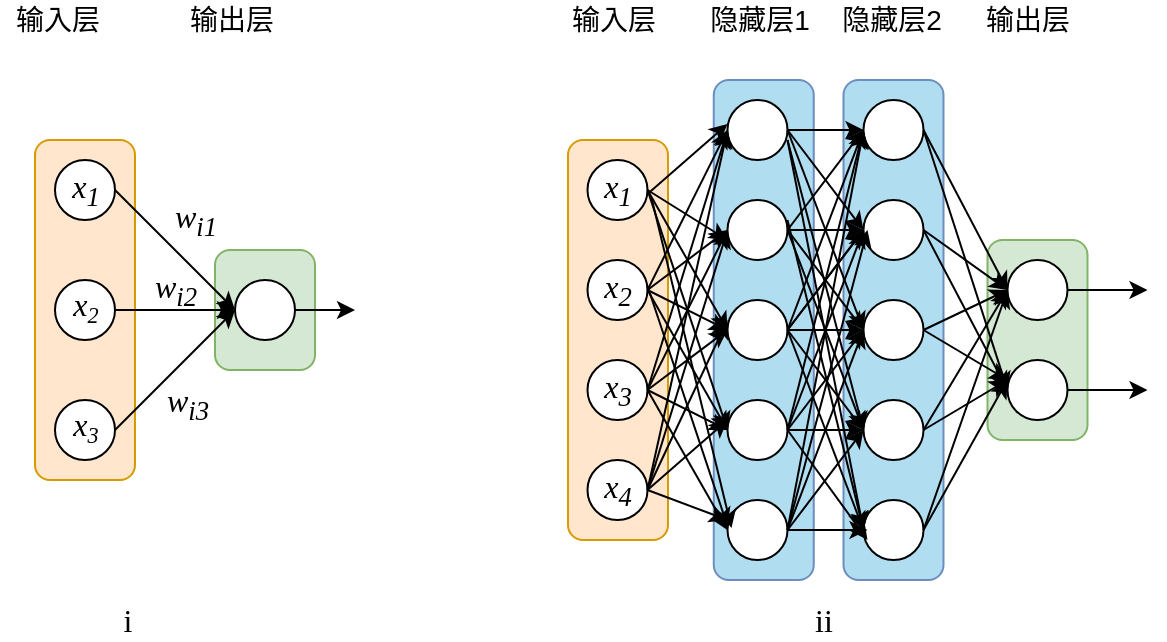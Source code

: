 <mxfile version="14.5.10" type="github" pages="17">
  <diagram id="WSE3ILW134TUoGIqvRKd" name="感知机">
    <mxGraphModel dx="1038" dy="548" grid="1" gridSize="10" guides="1" tooltips="1" connect="1" arrows="1" fold="1" page="1" pageScale="1" pageWidth="827" pageHeight="1169" math="0" shadow="0">
      <root>
        <mxCell id="0" />
        <mxCell id="1" parent="0" />
        <mxCell id="N-GtktWT3lWM06QXhqHu-108" value="" style="rounded=1;whiteSpace=wrap;html=1;shadow=0;glass=0;sketch=0;strokeColor=#82b366;strokeWidth=1;fillColor=#d5e8d4;" parent="1" vertex="1">
          <mxGeometry x="187.5" y="725" width="50" height="60" as="geometry" />
        </mxCell>
        <mxCell id="N-GtktWT3lWM06QXhqHu-107" value="" style="rounded=1;whiteSpace=wrap;html=1;shadow=0;glass=0;sketch=0;strokeColor=#d79b00;strokeWidth=1;fillColor=#ffe6cc;" parent="1" vertex="1">
          <mxGeometry x="97.5" y="670" width="50" height="170" as="geometry" />
        </mxCell>
        <mxCell id="N-GtktWT3lWM06QXhqHu-85" value="" style="rounded=1;whiteSpace=wrap;html=1;shadow=0;glass=0;sketch=0;strokeColor=#d79b00;strokeWidth=1;fillColor=#ffe6cc;" parent="1" vertex="1">
          <mxGeometry x="364" y="670" width="50" height="200" as="geometry" />
        </mxCell>
        <mxCell id="N-GtktWT3lWM06QXhqHu-84" value="" style="rounded=1;whiteSpace=wrap;html=1;shadow=0;glass=0;sketch=0;strokeColor=#6c8ebf;strokeWidth=1;fillColor=#B1DDF0;" parent="1" vertex="1">
          <mxGeometry x="436.88" y="640" width="50" height="250" as="geometry" />
        </mxCell>
        <mxCell id="N-GtktWT3lWM06QXhqHu-83" value="" style="rounded=1;whiteSpace=wrap;html=1;shadow=0;glass=0;sketch=0;strokeColor=#6c8ebf;strokeWidth=1;fillColor=#B1DDF0;" parent="1" vertex="1">
          <mxGeometry x="501.75" y="640" width="50" height="250" as="geometry" />
        </mxCell>
        <mxCell id="N-GtktWT3lWM06QXhqHu-82" value="" style="rounded=1;whiteSpace=wrap;html=1;shadow=0;glass=0;sketch=0;strokeColor=#82b366;strokeWidth=1;fillColor=#d5e8d4;" parent="1" vertex="1">
          <mxGeometry x="573.75" y="720" width="50" height="100" as="geometry" />
        </mxCell>
        <mxCell id="jjLPxzHx9ldPO0-9fvnH-3" value="" style="endArrow=none;html=1;" parent="1" edge="1">
          <mxGeometry width="50" height="50" relative="1" as="geometry">
            <mxPoint x="626.75" y="710" as="sourcePoint" />
            <mxPoint x="626.75" y="710" as="targetPoint" />
          </mxGeometry>
        </mxCell>
        <mxCell id="jjLPxzHx9ldPO0-9fvnH-4" style="edgeStyle=orthogonalEdgeStyle;rounded=0;orthogonalLoop=1;jettySize=auto;html=1;exitX=0.5;exitY=1;exitDx=0;exitDy=0;" parent="1" edge="1">
          <mxGeometry relative="1" as="geometry">
            <mxPoint x="626.75" y="710" as="sourcePoint" />
            <mxPoint x="626.75" y="710" as="targetPoint" />
          </mxGeometry>
        </mxCell>
        <mxCell id="jjLPxzHx9ldPO0-9fvnH-6" value="&lt;i style=&quot;font-size: 16px&quot;&gt;&lt;font face=&quot;Times New Roman&quot; style=&quot;font-size: 16px&quot;&gt;&lt;span&gt;x&lt;/span&gt;&lt;span&gt;&lt;sub&gt;1&lt;/sub&gt;&lt;/span&gt;&lt;/font&gt;&lt;/i&gt;" style="ellipse;whiteSpace=wrap;html=1;aspect=fixed;" parent="1" vertex="1">
          <mxGeometry x="373.75" y="680" width="30" height="30" as="geometry" />
        </mxCell>
        <mxCell id="jjLPxzHx9ldPO0-9fvnH-7" value="&lt;i style=&quot;font-size: 16px&quot;&gt;&lt;font face=&quot;Times New Roman&quot; style=&quot;font-size: 16px&quot;&gt;&lt;span&gt;x&lt;/span&gt;&lt;span&gt;&lt;sub&gt;2&lt;/sub&gt;&lt;/span&gt;&lt;/font&gt;&lt;/i&gt;" style="ellipse;whiteSpace=wrap;html=1;aspect=fixed;" parent="1" vertex="1">
          <mxGeometry x="373.75" y="730" width="30" height="30" as="geometry" />
        </mxCell>
        <mxCell id="jjLPxzHx9ldPO0-9fvnH-8" value="&lt;i style=&quot;font-size: 16px&quot;&gt;&lt;font face=&quot;Times New Roman&quot; style=&quot;font-size: 16px&quot;&gt;&lt;span&gt;x&lt;/span&gt;&lt;span&gt;&lt;sub&gt;3&lt;/sub&gt;&lt;/span&gt;&lt;/font&gt;&lt;/i&gt;" style="ellipse;whiteSpace=wrap;html=1;aspect=fixed;" parent="1" vertex="1">
          <mxGeometry x="373.75" y="780" width="30" height="30" as="geometry" />
        </mxCell>
        <mxCell id="jjLPxzHx9ldPO0-9fvnH-9" value="&lt;i style=&quot;font-size: 16px&quot;&gt;&lt;font face=&quot;Times New Roman&quot; style=&quot;font-size: 16px&quot;&gt;&lt;span&gt;x&lt;/span&gt;&lt;span&gt;&lt;sub&gt;4&lt;/sub&gt;&lt;/span&gt;&lt;/font&gt;&lt;/i&gt;" style="ellipse;whiteSpace=wrap;html=1;aspect=fixed;" parent="1" vertex="1">
          <mxGeometry x="373.75" y="830" width="30" height="30" as="geometry" />
        </mxCell>
        <mxCell id="jjLPxzHx9ldPO0-9fvnH-10" value="" style="ellipse;whiteSpace=wrap;html=1;aspect=fixed;" parent="1" vertex="1">
          <mxGeometry x="443.75" y="650" width="30" height="30" as="geometry" />
        </mxCell>
        <mxCell id="jjLPxzHx9ldPO0-9fvnH-11" value="" style="ellipse;whiteSpace=wrap;html=1;aspect=fixed;" parent="1" vertex="1">
          <mxGeometry x="443.75" y="700" width="30" height="30" as="geometry" />
        </mxCell>
        <mxCell id="jjLPxzHx9ldPO0-9fvnH-13" value="" style="ellipse;whiteSpace=wrap;html=1;aspect=fixed;" parent="1" vertex="1">
          <mxGeometry x="443.75" y="750" width="30" height="30" as="geometry" />
        </mxCell>
        <mxCell id="jjLPxzHx9ldPO0-9fvnH-14" value="" style="ellipse;whiteSpace=wrap;html=1;aspect=fixed;" parent="1" vertex="1">
          <mxGeometry x="443.75" y="800" width="30" height="30" as="geometry" />
        </mxCell>
        <mxCell id="jjLPxzHx9ldPO0-9fvnH-15" value="" style="ellipse;whiteSpace=wrap;html=1;aspect=fixed;" parent="1" vertex="1">
          <mxGeometry x="443.75" y="850" width="30" height="30" as="geometry" />
        </mxCell>
        <mxCell id="jjLPxzHx9ldPO0-9fvnH-17" value="" style="ellipse;whiteSpace=wrap;html=1;aspect=fixed;" parent="1" vertex="1">
          <mxGeometry x="511.75" y="650" width="30" height="30" as="geometry" />
        </mxCell>
        <mxCell id="jjLPxzHx9ldPO0-9fvnH-18" value="" style="ellipse;whiteSpace=wrap;html=1;aspect=fixed;" parent="1" vertex="1">
          <mxGeometry x="511.75" y="700" width="30" height="30" as="geometry" />
        </mxCell>
        <mxCell id="jjLPxzHx9ldPO0-9fvnH-19" value="" style="ellipse;whiteSpace=wrap;html=1;aspect=fixed;" parent="1" vertex="1">
          <mxGeometry x="511.75" y="750" width="30" height="30" as="geometry" />
        </mxCell>
        <mxCell id="jjLPxzHx9ldPO0-9fvnH-21" value="" style="endArrow=classic;html=1;entryX=0;entryY=0.5;entryDx=0;entryDy=0;" parent="1" edge="1">
          <mxGeometry width="50" height="50" relative="1" as="geometry">
            <mxPoint x="403.75" y="697" as="sourcePoint" />
            <mxPoint x="443.75" y="662" as="targetPoint" />
          </mxGeometry>
        </mxCell>
        <mxCell id="jjLPxzHx9ldPO0-9fvnH-24" value="" style="endArrow=classic;html=1;exitX=1;exitY=0.5;exitDx=0;exitDy=0;" parent="1" source="jjLPxzHx9ldPO0-9fvnH-6" edge="1">
          <mxGeometry width="50" height="50" relative="1" as="geometry">
            <mxPoint x="413.75" y="700" as="sourcePoint" />
            <mxPoint x="443.75" y="720" as="targetPoint" />
          </mxGeometry>
        </mxCell>
        <mxCell id="N-GtktWT3lWM06QXhqHu-2" value="" style="endArrow=classic;html=1;entryX=0;entryY=0.5;entryDx=0;entryDy=0;exitX=1;exitY=0.5;exitDx=0;exitDy=0;" parent="1" source="jjLPxzHx9ldPO0-9fvnH-6" target="jjLPxzHx9ldPO0-9fvnH-13" edge="1">
          <mxGeometry width="50" height="50" relative="1" as="geometry">
            <mxPoint x="413.75" y="705" as="sourcePoint" />
            <mxPoint x="453.75" y="725" as="targetPoint" />
          </mxGeometry>
        </mxCell>
        <mxCell id="N-GtktWT3lWM06QXhqHu-3" value="" style="endArrow=classic;html=1;entryX=0;entryY=0.5;entryDx=0;entryDy=0;exitX=1;exitY=0.5;exitDx=0;exitDy=0;" parent="1" source="jjLPxzHx9ldPO0-9fvnH-6" target="jjLPxzHx9ldPO0-9fvnH-14" edge="1">
          <mxGeometry width="50" height="50" relative="1" as="geometry">
            <mxPoint x="411.75" y="701" as="sourcePoint" />
            <mxPoint x="451.75" y="771" as="targetPoint" />
          </mxGeometry>
        </mxCell>
        <mxCell id="N-GtktWT3lWM06QXhqHu-5" value="" style="endArrow=classic;html=1;entryX=0;entryY=0.5;entryDx=0;entryDy=0;" parent="1" edge="1">
          <mxGeometry width="50" height="50" relative="1" as="geometry">
            <mxPoint x="405.75" y="699" as="sourcePoint" />
            <mxPoint x="445.75" y="864" as="targetPoint" />
          </mxGeometry>
        </mxCell>
        <mxCell id="N-GtktWT3lWM06QXhqHu-6" value="" style="endArrow=classic;html=1;entryX=0;entryY=0.5;entryDx=0;entryDy=0;exitX=1;exitY=0.5;exitDx=0;exitDy=0;" parent="1" source="jjLPxzHx9ldPO0-9fvnH-7" target="jjLPxzHx9ldPO0-9fvnH-10" edge="1">
          <mxGeometry width="50" height="50" relative="1" as="geometry">
            <mxPoint x="415.75" y="709" as="sourcePoint" />
            <mxPoint x="455.75" y="874" as="targetPoint" />
          </mxGeometry>
        </mxCell>
        <mxCell id="N-GtktWT3lWM06QXhqHu-7" value="" style="endArrow=classic;html=1;entryX=0;entryY=0.5;entryDx=0;entryDy=0;exitX=1;exitY=0.5;exitDx=0;exitDy=0;" parent="1" source="jjLPxzHx9ldPO0-9fvnH-7" target="jjLPxzHx9ldPO0-9fvnH-11" edge="1">
          <mxGeometry width="50" height="50" relative="1" as="geometry">
            <mxPoint x="413.75" y="755" as="sourcePoint" />
            <mxPoint x="453.75" y="675" as="targetPoint" />
          </mxGeometry>
        </mxCell>
        <mxCell id="N-GtktWT3lWM06QXhqHu-8" value="" style="endArrow=classic;html=1;entryX=0;entryY=0.5;entryDx=0;entryDy=0;exitX=1;exitY=0.5;exitDx=0;exitDy=0;" parent="1" source="jjLPxzHx9ldPO0-9fvnH-7" target="jjLPxzHx9ldPO0-9fvnH-13" edge="1">
          <mxGeometry width="50" height="50" relative="1" as="geometry">
            <mxPoint x="413.75" y="755" as="sourcePoint" />
            <mxPoint x="453.75" y="725" as="targetPoint" />
          </mxGeometry>
        </mxCell>
        <mxCell id="N-GtktWT3lWM06QXhqHu-9" value="" style="endArrow=classic;html=1;entryX=0;entryY=0.5;entryDx=0;entryDy=0;exitX=1;exitY=0.5;exitDx=0;exitDy=0;" parent="1" source="jjLPxzHx9ldPO0-9fvnH-7" target="jjLPxzHx9ldPO0-9fvnH-14" edge="1">
          <mxGeometry width="50" height="50" relative="1" as="geometry">
            <mxPoint x="413.75" y="755" as="sourcePoint" />
            <mxPoint x="453.75" y="775" as="targetPoint" />
          </mxGeometry>
        </mxCell>
        <mxCell id="N-GtktWT3lWM06QXhqHu-10" value="" style="endArrow=classic;html=1;entryX=0;entryY=0.5;entryDx=0;entryDy=0;exitX=1;exitY=0.5;exitDx=0;exitDy=0;" parent="1" edge="1">
          <mxGeometry width="50" height="50" relative="1" as="geometry">
            <mxPoint x="403.75" y="743" as="sourcePoint" />
            <mxPoint x="443.75" y="863" as="targetPoint" />
          </mxGeometry>
        </mxCell>
        <mxCell id="N-GtktWT3lWM06QXhqHu-11" value="" style="endArrow=classic;html=1;exitX=1;exitY=0.5;exitDx=0;exitDy=0;entryX=0;entryY=0.5;entryDx=0;entryDy=0;" parent="1" source="jjLPxzHx9ldPO0-9fvnH-8" target="jjLPxzHx9ldPO0-9fvnH-10" edge="1">
          <mxGeometry width="50" height="50" relative="1" as="geometry">
            <mxPoint x="413.75" y="755" as="sourcePoint" />
            <mxPoint x="443.75" y="675" as="targetPoint" />
          </mxGeometry>
        </mxCell>
        <mxCell id="N-GtktWT3lWM06QXhqHu-12" value="" style="endArrow=classic;html=1;exitX=1;exitY=0.5;exitDx=0;exitDy=0;entryX=0;entryY=0.5;entryDx=0;entryDy=0;" parent="1" source="jjLPxzHx9ldPO0-9fvnH-8" target="jjLPxzHx9ldPO0-9fvnH-11" edge="1">
          <mxGeometry width="50" height="50" relative="1" as="geometry">
            <mxPoint x="413.75" y="805" as="sourcePoint" />
            <mxPoint x="443.75" y="720" as="targetPoint" />
          </mxGeometry>
        </mxCell>
        <mxCell id="N-GtktWT3lWM06QXhqHu-13" value="" style="endArrow=classic;html=1;exitX=1;exitY=0.5;exitDx=0;exitDy=0;entryX=0;entryY=0.5;entryDx=0;entryDy=0;" parent="1" source="jjLPxzHx9ldPO0-9fvnH-8" target="jjLPxzHx9ldPO0-9fvnH-13" edge="1">
          <mxGeometry width="50" height="50" relative="1" as="geometry">
            <mxPoint x="413.75" y="805" as="sourcePoint" />
            <mxPoint x="453.75" y="725" as="targetPoint" />
          </mxGeometry>
        </mxCell>
        <mxCell id="N-GtktWT3lWM06QXhqHu-14" value="" style="endArrow=classic;html=1;exitX=1;exitY=0.5;exitDx=0;exitDy=0;entryX=0;entryY=0.5;entryDx=0;entryDy=0;" parent="1" source="jjLPxzHx9ldPO0-9fvnH-8" target="jjLPxzHx9ldPO0-9fvnH-14" edge="1">
          <mxGeometry width="50" height="50" relative="1" as="geometry">
            <mxPoint x="413.75" y="805" as="sourcePoint" />
            <mxPoint x="453.75" y="775" as="targetPoint" />
          </mxGeometry>
        </mxCell>
        <mxCell id="N-GtktWT3lWM06QXhqHu-15" value="" style="endArrow=classic;html=1;exitX=1;exitY=0.5;exitDx=0;exitDy=0;entryX=0;entryY=0.5;entryDx=0;entryDy=0;" parent="1" source="jjLPxzHx9ldPO0-9fvnH-8" target="jjLPxzHx9ldPO0-9fvnH-15" edge="1">
          <mxGeometry width="50" height="50" relative="1" as="geometry">
            <mxPoint x="413.75" y="805" as="sourcePoint" />
            <mxPoint x="453.75" y="825" as="targetPoint" />
          </mxGeometry>
        </mxCell>
        <mxCell id="N-GtktWT3lWM06QXhqHu-18" value="" style="endArrow=classic;html=1;exitX=1;exitY=0.5;exitDx=0;exitDy=0;" parent="1" source="jjLPxzHx9ldPO0-9fvnH-9" edge="1">
          <mxGeometry width="50" height="50" relative="1" as="geometry">
            <mxPoint x="413.75" y="805" as="sourcePoint" />
            <mxPoint x="443.75" y="860" as="targetPoint" />
          </mxGeometry>
        </mxCell>
        <mxCell id="N-GtktWT3lWM06QXhqHu-19" value="" style="endArrow=classic;html=1;exitX=1;exitY=0.5;exitDx=0;exitDy=0;" parent="1" source="jjLPxzHx9ldPO0-9fvnH-9" edge="1">
          <mxGeometry width="50" height="50" relative="1" as="geometry">
            <mxPoint x="413.75" y="855" as="sourcePoint" />
            <mxPoint x="443.75" y="810" as="targetPoint" />
          </mxGeometry>
        </mxCell>
        <mxCell id="N-GtktWT3lWM06QXhqHu-20" value="" style="endArrow=classic;html=1;exitX=1;exitY=0.5;exitDx=0;exitDy=0;" parent="1" source="jjLPxzHx9ldPO0-9fvnH-9" edge="1">
          <mxGeometry width="50" height="50" relative="1" as="geometry">
            <mxPoint x="413.75" y="855" as="sourcePoint" />
            <mxPoint x="443.75" y="760" as="targetPoint" />
          </mxGeometry>
        </mxCell>
        <mxCell id="N-GtktWT3lWM06QXhqHu-22" value="" style="endArrow=classic;html=1;exitX=1;exitY=0.5;exitDx=0;exitDy=0;entryX=0;entryY=0.5;entryDx=0;entryDy=0;" parent="1" source="jjLPxzHx9ldPO0-9fvnH-9" target="jjLPxzHx9ldPO0-9fvnH-11" edge="1">
          <mxGeometry width="50" height="50" relative="1" as="geometry">
            <mxPoint x="413.75" y="855" as="sourcePoint" />
            <mxPoint x="453.75" y="770" as="targetPoint" />
          </mxGeometry>
        </mxCell>
        <mxCell id="N-GtktWT3lWM06QXhqHu-23" value="" style="endArrow=classic;html=1;exitX=1;exitY=0.5;exitDx=0;exitDy=0;entryX=0;entryY=0.5;entryDx=0;entryDy=0;" parent="1" source="jjLPxzHx9ldPO0-9fvnH-9" target="jjLPxzHx9ldPO0-9fvnH-10" edge="1">
          <mxGeometry width="50" height="50" relative="1" as="geometry">
            <mxPoint x="413.75" y="855" as="sourcePoint" />
            <mxPoint x="453.75" y="725" as="targetPoint" />
          </mxGeometry>
        </mxCell>
        <mxCell id="N-GtktWT3lWM06QXhqHu-25" value="" style="endArrow=classic;html=1;entryX=0;entryY=0.5;entryDx=0;entryDy=0;exitX=1;exitY=0.5;exitDx=0;exitDy=0;" parent="1" source="jjLPxzHx9ldPO0-9fvnH-10" target="jjLPxzHx9ldPO0-9fvnH-17" edge="1">
          <mxGeometry width="50" height="50" relative="1" as="geometry">
            <mxPoint x="413.75" y="707" as="sourcePoint" />
            <mxPoint x="453.75" y="672" as="targetPoint" />
          </mxGeometry>
        </mxCell>
        <mxCell id="N-GtktWT3lWM06QXhqHu-26" value="" style="endArrow=classic;html=1;entryX=0;entryY=0.5;entryDx=0;entryDy=0;exitX=1;exitY=0.5;exitDx=0;exitDy=0;" parent="1" source="jjLPxzHx9ldPO0-9fvnH-10" target="jjLPxzHx9ldPO0-9fvnH-18" edge="1">
          <mxGeometry width="50" height="50" relative="1" as="geometry">
            <mxPoint x="483.75" y="675" as="sourcePoint" />
            <mxPoint x="521.75" y="675" as="targetPoint" />
          </mxGeometry>
        </mxCell>
        <mxCell id="N-GtktWT3lWM06QXhqHu-27" value="" style="endArrow=classic;html=1;exitX=1;exitY=0.5;exitDx=0;exitDy=0;entryX=0;entryY=0.5;entryDx=0;entryDy=0;" parent="1" source="jjLPxzHx9ldPO0-9fvnH-10" target="jjLPxzHx9ldPO0-9fvnH-19" edge="1">
          <mxGeometry width="50" height="50" relative="1" as="geometry">
            <mxPoint x="483.75" y="675" as="sourcePoint" />
            <mxPoint x="483.75" y="740" as="targetPoint" />
          </mxGeometry>
        </mxCell>
        <mxCell id="N-GtktWT3lWM06QXhqHu-28" value="" style="ellipse;whiteSpace=wrap;html=1;aspect=fixed;" parent="1" vertex="1">
          <mxGeometry x="511.75" y="800" width="30" height="30" as="geometry" />
        </mxCell>
        <mxCell id="N-GtktWT3lWM06QXhqHu-29" value="" style="ellipse;whiteSpace=wrap;html=1;aspect=fixed;" parent="1" vertex="1">
          <mxGeometry x="511.75" y="850" width="30" height="30" as="geometry" />
        </mxCell>
        <mxCell id="N-GtktWT3lWM06QXhqHu-30" value="" style="endArrow=classic;html=1;entryX=0;entryY=0.5;entryDx=0;entryDy=0;" parent="1" target="N-GtktWT3lWM06QXhqHu-28" edge="1">
          <mxGeometry width="50" height="50" relative="1" as="geometry">
            <mxPoint x="473.75" y="670" as="sourcePoint" />
            <mxPoint x="521.75" y="775" as="targetPoint" />
          </mxGeometry>
        </mxCell>
        <mxCell id="N-GtktWT3lWM06QXhqHu-31" value="" style="endArrow=classic;html=1;entryX=0;entryY=0.5;entryDx=0;entryDy=0;" parent="1" target="N-GtktWT3lWM06QXhqHu-29" edge="1">
          <mxGeometry width="50" height="50" relative="1" as="geometry">
            <mxPoint x="473.75" y="670" as="sourcePoint" />
            <mxPoint x="521.75" y="825" as="targetPoint" />
          </mxGeometry>
        </mxCell>
        <mxCell id="N-GtktWT3lWM06QXhqHu-34" value="" style="endArrow=classic;html=1;entryX=0;entryY=0.5;entryDx=0;entryDy=0;exitX=1;exitY=0.5;exitDx=0;exitDy=0;" parent="1" source="jjLPxzHx9ldPO0-9fvnH-11" target="jjLPxzHx9ldPO0-9fvnH-17" edge="1">
          <mxGeometry width="50" height="50" relative="1" as="geometry">
            <mxPoint x="483.75" y="675" as="sourcePoint" />
            <mxPoint x="521.75" y="675" as="targetPoint" />
          </mxGeometry>
        </mxCell>
        <mxCell id="N-GtktWT3lWM06QXhqHu-35" value="" style="endArrow=classic;html=1;entryX=0;entryY=0.5;entryDx=0;entryDy=0;exitX=1;exitY=0.5;exitDx=0;exitDy=0;" parent="1" source="jjLPxzHx9ldPO0-9fvnH-11" target="jjLPxzHx9ldPO0-9fvnH-18" edge="1">
          <mxGeometry width="50" height="50" relative="1" as="geometry">
            <mxPoint x="483.75" y="725" as="sourcePoint" />
            <mxPoint x="521.75" y="675" as="targetPoint" />
          </mxGeometry>
        </mxCell>
        <mxCell id="N-GtktWT3lWM06QXhqHu-36" value="" style="endArrow=classic;html=1;entryX=0;entryY=0.5;entryDx=0;entryDy=0;exitX=1;exitY=0.5;exitDx=0;exitDy=0;" parent="1" source="jjLPxzHx9ldPO0-9fvnH-11" target="jjLPxzHx9ldPO0-9fvnH-19" edge="1">
          <mxGeometry width="50" height="50" relative="1" as="geometry">
            <mxPoint x="483.75" y="725" as="sourcePoint" />
            <mxPoint x="521.75" y="725" as="targetPoint" />
          </mxGeometry>
        </mxCell>
        <mxCell id="N-GtktWT3lWM06QXhqHu-38" value="" style="endArrow=classic;html=1;entryX=0;entryY=0.5;entryDx=0;entryDy=0;exitX=1;exitY=0.5;exitDx=0;exitDy=0;" parent="1" source="jjLPxzHx9ldPO0-9fvnH-11" target="N-GtktWT3lWM06QXhqHu-28" edge="1">
          <mxGeometry width="50" height="50" relative="1" as="geometry">
            <mxPoint x="483.75" y="725" as="sourcePoint" />
            <mxPoint x="521.75" y="775" as="targetPoint" />
          </mxGeometry>
        </mxCell>
        <mxCell id="N-GtktWT3lWM06QXhqHu-39" value="" style="endArrow=classic;html=1;entryX=0;entryY=0.5;entryDx=0;entryDy=0;" parent="1" target="N-GtktWT3lWM06QXhqHu-29" edge="1">
          <mxGeometry width="50" height="50" relative="1" as="geometry">
            <mxPoint x="473.75" y="710" as="sourcePoint" />
            <mxPoint x="521.75" y="825" as="targetPoint" />
          </mxGeometry>
        </mxCell>
        <mxCell id="N-GtktWT3lWM06QXhqHu-40" value="" style="endArrow=classic;html=1;entryX=0;entryY=0.5;entryDx=0;entryDy=0;exitX=1;exitY=0.5;exitDx=0;exitDy=0;" parent="1" source="jjLPxzHx9ldPO0-9fvnH-13" target="jjLPxzHx9ldPO0-9fvnH-17" edge="1">
          <mxGeometry width="50" height="50" relative="1" as="geometry">
            <mxPoint x="483.75" y="720" as="sourcePoint" />
            <mxPoint x="521.75" y="875" as="targetPoint" />
          </mxGeometry>
        </mxCell>
        <mxCell id="N-GtktWT3lWM06QXhqHu-41" value="" style="endArrow=classic;html=1;entryX=0;entryY=0.5;entryDx=0;entryDy=0;exitX=1;exitY=0.5;exitDx=0;exitDy=0;" parent="1" source="jjLPxzHx9ldPO0-9fvnH-13" target="jjLPxzHx9ldPO0-9fvnH-18" edge="1">
          <mxGeometry width="50" height="50" relative="1" as="geometry">
            <mxPoint x="483.75" y="775" as="sourcePoint" />
            <mxPoint x="521.75" y="675" as="targetPoint" />
          </mxGeometry>
        </mxCell>
        <mxCell id="N-GtktWT3lWM06QXhqHu-42" value="" style="endArrow=classic;html=1;exitX=1;exitY=0.5;exitDx=0;exitDy=0;entryX=0;entryY=0.5;entryDx=0;entryDy=0;" parent="1" source="jjLPxzHx9ldPO0-9fvnH-13" target="jjLPxzHx9ldPO0-9fvnH-18" edge="1">
          <mxGeometry width="50" height="50" relative="1" as="geometry">
            <mxPoint x="483.75" y="775" as="sourcePoint" />
            <mxPoint x="513.75" y="720" as="targetPoint" />
          </mxGeometry>
        </mxCell>
        <mxCell id="N-GtktWT3lWM06QXhqHu-43" value="" style="endArrow=classic;html=1;entryX=0;entryY=0.5;entryDx=0;entryDy=0;exitX=1;exitY=0.5;exitDx=0;exitDy=0;" parent="1" source="jjLPxzHx9ldPO0-9fvnH-13" target="jjLPxzHx9ldPO0-9fvnH-19" edge="1">
          <mxGeometry width="50" height="50" relative="1" as="geometry">
            <mxPoint x="473.75" y="760" as="sourcePoint" />
            <mxPoint x="521.75" y="725" as="targetPoint" />
          </mxGeometry>
        </mxCell>
        <mxCell id="N-GtktWT3lWM06QXhqHu-44" value="" style="endArrow=classic;html=1;entryX=0;entryY=0.5;entryDx=0;entryDy=0;exitX=1;exitY=0.5;exitDx=0;exitDy=0;" parent="1" source="jjLPxzHx9ldPO0-9fvnH-13" target="N-GtktWT3lWM06QXhqHu-28" edge="1">
          <mxGeometry width="50" height="50" relative="1" as="geometry">
            <mxPoint x="483.75" y="775" as="sourcePoint" />
            <mxPoint x="521.75" y="775" as="targetPoint" />
          </mxGeometry>
        </mxCell>
        <mxCell id="N-GtktWT3lWM06QXhqHu-45" value="" style="endArrow=classic;html=1;entryX=0;entryY=0.5;entryDx=0;entryDy=0;exitX=1;exitY=0.5;exitDx=0;exitDy=0;" parent="1" source="jjLPxzHx9ldPO0-9fvnH-13" target="N-GtktWT3lWM06QXhqHu-29" edge="1">
          <mxGeometry width="50" height="50" relative="1" as="geometry">
            <mxPoint x="483.75" y="775" as="sourcePoint" />
            <mxPoint x="521.75" y="825" as="targetPoint" />
          </mxGeometry>
        </mxCell>
        <mxCell id="N-GtktWT3lWM06QXhqHu-46" value="" style="endArrow=classic;html=1;exitX=1;exitY=0.5;exitDx=0;exitDy=0;entryX=0.067;entryY=0.667;entryDx=0;entryDy=0;entryPerimeter=0;" parent="1" source="jjLPxzHx9ldPO0-9fvnH-14" target="N-GtktWT3lWM06QXhqHu-29" edge="1">
          <mxGeometry width="50" height="50" relative="1" as="geometry">
            <mxPoint x="483.75" y="775" as="sourcePoint" />
            <mxPoint x="513.75" y="860" as="targetPoint" />
          </mxGeometry>
        </mxCell>
        <mxCell id="N-GtktWT3lWM06QXhqHu-47" value="" style="endArrow=classic;html=1;exitX=1;exitY=0.5;exitDx=0;exitDy=0;entryX=0;entryY=0.5;entryDx=0;entryDy=0;" parent="1" source="jjLPxzHx9ldPO0-9fvnH-14" target="jjLPxzHx9ldPO0-9fvnH-17" edge="1">
          <mxGeometry width="50" height="50" relative="1" as="geometry">
            <mxPoint x="483.75" y="825" as="sourcePoint" />
            <mxPoint x="523.75" y="870" as="targetPoint" />
          </mxGeometry>
        </mxCell>
        <mxCell id="N-GtktWT3lWM06QXhqHu-48" value="" style="endArrow=classic;html=1;exitX=1;exitY=0.5;exitDx=0;exitDy=0;entryX=0;entryY=0.5;entryDx=0;entryDy=0;" parent="1" source="jjLPxzHx9ldPO0-9fvnH-14" target="jjLPxzHx9ldPO0-9fvnH-18" edge="1">
          <mxGeometry width="50" height="50" relative="1" as="geometry">
            <mxPoint x="483.75" y="825" as="sourcePoint" />
            <mxPoint x="521.75" y="675" as="targetPoint" />
          </mxGeometry>
        </mxCell>
        <mxCell id="N-GtktWT3lWM06QXhqHu-49" value="" style="endArrow=classic;html=1;exitX=1;exitY=0.5;exitDx=0;exitDy=0;entryX=0;entryY=0.5;entryDx=0;entryDy=0;" parent="1" source="jjLPxzHx9ldPO0-9fvnH-14" target="jjLPxzHx9ldPO0-9fvnH-19" edge="1">
          <mxGeometry width="50" height="50" relative="1" as="geometry">
            <mxPoint x="483.75" y="825" as="sourcePoint" />
            <mxPoint x="521.75" y="725" as="targetPoint" />
          </mxGeometry>
        </mxCell>
        <mxCell id="N-GtktWT3lWM06QXhqHu-50" value="" style="endArrow=classic;html=1;exitX=1;exitY=0.5;exitDx=0;exitDy=0;entryX=0;entryY=0.5;entryDx=0;entryDy=0;" parent="1" source="jjLPxzHx9ldPO0-9fvnH-14" target="N-GtktWT3lWM06QXhqHu-28" edge="1">
          <mxGeometry width="50" height="50" relative="1" as="geometry">
            <mxPoint x="483.75" y="825" as="sourcePoint" />
            <mxPoint x="521.75" y="775" as="targetPoint" />
          </mxGeometry>
        </mxCell>
        <mxCell id="N-GtktWT3lWM06QXhqHu-51" value="" style="endArrow=classic;html=1;exitX=1;exitY=0.5;exitDx=0;exitDy=0;entryX=0;entryY=0.5;entryDx=0;entryDy=0;" parent="1" source="jjLPxzHx9ldPO0-9fvnH-15" target="N-GtktWT3lWM06QXhqHu-28" edge="1">
          <mxGeometry width="50" height="50" relative="1" as="geometry">
            <mxPoint x="483.75" y="825" as="sourcePoint" />
            <mxPoint x="521.75" y="825" as="targetPoint" />
          </mxGeometry>
        </mxCell>
        <mxCell id="N-GtktWT3lWM06QXhqHu-52" value="" style="endArrow=classic;html=1;exitX=1;exitY=0.5;exitDx=0;exitDy=0;" parent="1" source="jjLPxzHx9ldPO0-9fvnH-15" edge="1">
          <mxGeometry width="50" height="50" relative="1" as="geometry">
            <mxPoint x="483.75" y="875" as="sourcePoint" />
            <mxPoint x="513.75" y="865" as="targetPoint" />
          </mxGeometry>
        </mxCell>
        <mxCell id="N-GtktWT3lWM06QXhqHu-53" value="" style="endArrow=classic;html=1;exitX=1;exitY=0.5;exitDx=0;exitDy=0;entryX=0;entryY=0.5;entryDx=0;entryDy=0;" parent="1" source="jjLPxzHx9ldPO0-9fvnH-15" target="jjLPxzHx9ldPO0-9fvnH-19" edge="1">
          <mxGeometry width="50" height="50" relative="1" as="geometry">
            <mxPoint x="483.75" y="875" as="sourcePoint" />
            <mxPoint x="521.75" y="825" as="targetPoint" />
          </mxGeometry>
        </mxCell>
        <mxCell id="N-GtktWT3lWM06QXhqHu-54" value="" style="endArrow=classic;html=1;exitX=1;exitY=0.5;exitDx=0;exitDy=0;" parent="1" source="jjLPxzHx9ldPO0-9fvnH-15" edge="1">
          <mxGeometry width="50" height="50" relative="1" as="geometry">
            <mxPoint x="483.75" y="875" as="sourcePoint" />
            <mxPoint x="513.75" y="715" as="targetPoint" />
          </mxGeometry>
        </mxCell>
        <mxCell id="N-GtktWT3lWM06QXhqHu-55" value="" style="endArrow=classic;html=1;exitX=1;exitY=0.5;exitDx=0;exitDy=0;entryX=0;entryY=0.5;entryDx=0;entryDy=0;" parent="1" source="jjLPxzHx9ldPO0-9fvnH-15" target="jjLPxzHx9ldPO0-9fvnH-17" edge="1">
          <mxGeometry width="50" height="50" relative="1" as="geometry">
            <mxPoint x="483.75" y="875" as="sourcePoint" />
            <mxPoint x="513.75" y="670" as="targetPoint" />
          </mxGeometry>
        </mxCell>
        <mxCell id="N-GtktWT3lWM06QXhqHu-59" value="" style="ellipse;whiteSpace=wrap;html=1;aspect=fixed;" parent="1" vertex="1">
          <mxGeometry x="583.75" y="730" width="30" height="30" as="geometry" />
        </mxCell>
        <mxCell id="N-GtktWT3lWM06QXhqHu-60" value="" style="ellipse;whiteSpace=wrap;html=1;aspect=fixed;" parent="1" vertex="1">
          <mxGeometry x="583.75" y="780" width="30" height="30" as="geometry" />
        </mxCell>
        <mxCell id="N-GtktWT3lWM06QXhqHu-61" value="" style="endArrow=classic;html=1;exitX=1;exitY=0.5;exitDx=0;exitDy=0;" parent="1" source="jjLPxzHx9ldPO0-9fvnH-17" edge="1">
          <mxGeometry width="50" height="50" relative="1" as="geometry">
            <mxPoint x="483.75" y="675" as="sourcePoint" />
            <mxPoint x="583.75" y="745" as="targetPoint" />
          </mxGeometry>
        </mxCell>
        <mxCell id="N-GtktWT3lWM06QXhqHu-62" value="" style="endArrow=classic;html=1;exitX=1;exitY=0.5;exitDx=0;exitDy=0;entryX=0;entryY=0.5;entryDx=0;entryDy=0;" parent="1" source="jjLPxzHx9ldPO0-9fvnH-17" target="N-GtktWT3lWM06QXhqHu-60" edge="1">
          <mxGeometry width="50" height="50" relative="1" as="geometry">
            <mxPoint x="551.75" y="675" as="sourcePoint" />
            <mxPoint x="593.75" y="755" as="targetPoint" />
          </mxGeometry>
        </mxCell>
        <mxCell id="N-GtktWT3lWM06QXhqHu-63" value="" style="endArrow=classic;html=1;exitX=1;exitY=0.5;exitDx=0;exitDy=0;entryX=0;entryY=0.5;entryDx=0;entryDy=0;" parent="1" source="jjLPxzHx9ldPO0-9fvnH-18" target="N-GtktWT3lWM06QXhqHu-60" edge="1">
          <mxGeometry width="50" height="50" relative="1" as="geometry">
            <mxPoint x="551.75" y="675" as="sourcePoint" />
            <mxPoint x="593.75" y="805" as="targetPoint" />
          </mxGeometry>
        </mxCell>
        <mxCell id="N-GtktWT3lWM06QXhqHu-64" value="" style="endArrow=classic;html=1;exitX=1;exitY=0.5;exitDx=0;exitDy=0;entryX=0;entryY=0.5;entryDx=0;entryDy=0;" parent="1" source="jjLPxzHx9ldPO0-9fvnH-18" target="N-GtktWT3lWM06QXhqHu-59" edge="1">
          <mxGeometry width="50" height="50" relative="1" as="geometry">
            <mxPoint x="551.75" y="725" as="sourcePoint" />
            <mxPoint x="593.75" y="805" as="targetPoint" />
          </mxGeometry>
        </mxCell>
        <mxCell id="N-GtktWT3lWM06QXhqHu-65" value="" style="endArrow=classic;html=1;exitX=1;exitY=0.5;exitDx=0;exitDy=0;entryX=0;entryY=0.5;entryDx=0;entryDy=0;" parent="1" source="jjLPxzHx9ldPO0-9fvnH-19" target="N-GtktWT3lWM06QXhqHu-59" edge="1">
          <mxGeometry width="50" height="50" relative="1" as="geometry">
            <mxPoint x="551.75" y="725" as="sourcePoint" />
            <mxPoint x="593.75" y="755" as="targetPoint" />
          </mxGeometry>
        </mxCell>
        <mxCell id="N-GtktWT3lWM06QXhqHu-66" value="" style="endArrow=classic;html=1;exitX=1;exitY=0.5;exitDx=0;exitDy=0;" parent="1" source="jjLPxzHx9ldPO0-9fvnH-19" edge="1">
          <mxGeometry width="50" height="50" relative="1" as="geometry">
            <mxPoint x="551.75" y="775" as="sourcePoint" />
            <mxPoint x="583.75" y="790" as="targetPoint" />
          </mxGeometry>
        </mxCell>
        <mxCell id="N-GtktWT3lWM06QXhqHu-68" value="" style="endArrow=classic;html=1;exitX=1;exitY=0.5;exitDx=0;exitDy=0;entryX=0;entryY=0.5;entryDx=0;entryDy=0;" parent="1" source="N-GtktWT3lWM06QXhqHu-28" target="N-GtktWT3lWM06QXhqHu-59" edge="1">
          <mxGeometry width="50" height="50" relative="1" as="geometry">
            <mxPoint x="551.75" y="775" as="sourcePoint" />
            <mxPoint x="593.75" y="800" as="targetPoint" />
          </mxGeometry>
        </mxCell>
        <mxCell id="N-GtktWT3lWM06QXhqHu-70" value="" style="endArrow=classic;html=1;exitX=1;exitY=0.5;exitDx=0;exitDy=0;" parent="1" source="N-GtktWT3lWM06QXhqHu-28" edge="1">
          <mxGeometry width="50" height="50" relative="1" as="geometry">
            <mxPoint x="551.75" y="825" as="sourcePoint" />
            <mxPoint x="583.75" y="790" as="targetPoint" />
          </mxGeometry>
        </mxCell>
        <mxCell id="N-GtktWT3lWM06QXhqHu-71" value="" style="endArrow=classic;html=1;exitX=1;exitY=0.5;exitDx=0;exitDy=0;" parent="1" source="N-GtktWT3lWM06QXhqHu-29" edge="1">
          <mxGeometry width="50" height="50" relative="1" as="geometry">
            <mxPoint x="551.75" y="825" as="sourcePoint" />
            <mxPoint x="583.75" y="790" as="targetPoint" />
          </mxGeometry>
        </mxCell>
        <mxCell id="N-GtktWT3lWM06QXhqHu-72" value="" style="endArrow=classic;html=1;exitX=1;exitY=0.5;exitDx=0;exitDy=0;entryX=0;entryY=0.5;entryDx=0;entryDy=0;" parent="1" source="N-GtktWT3lWM06QXhqHu-29" target="N-GtktWT3lWM06QXhqHu-59" edge="1">
          <mxGeometry width="50" height="50" relative="1" as="geometry">
            <mxPoint x="551.75" y="875" as="sourcePoint" />
            <mxPoint x="593.75" y="800" as="targetPoint" />
          </mxGeometry>
        </mxCell>
        <mxCell id="N-GtktWT3lWM06QXhqHu-73" value="" style="endArrow=classic;html=1;exitX=1;exitY=0.5;exitDx=0;exitDy=0;" parent="1" source="N-GtktWT3lWM06QXhqHu-59" edge="1">
          <mxGeometry width="50" height="50" relative="1" as="geometry">
            <mxPoint x="551.75" y="675" as="sourcePoint" />
            <mxPoint x="653.75" y="745" as="targetPoint" />
          </mxGeometry>
        </mxCell>
        <mxCell id="N-GtktWT3lWM06QXhqHu-74" value="" style="endArrow=classic;html=1;exitX=1;exitY=0.5;exitDx=0;exitDy=0;" parent="1" source="N-GtktWT3lWM06QXhqHu-60" edge="1">
          <mxGeometry width="50" height="50" relative="1" as="geometry">
            <mxPoint x="623.75" y="755" as="sourcePoint" />
            <mxPoint x="653.75" y="795" as="targetPoint" />
          </mxGeometry>
        </mxCell>
        <mxCell id="N-GtktWT3lWM06QXhqHu-76" value="&lt;font style=&quot;font-size: 14px&quot;&gt;输入层&lt;/font&gt;" style="text;html=1;strokeColor=none;fillColor=none;align=center;verticalAlign=middle;whiteSpace=wrap;rounded=0;shadow=0;glass=0;sketch=0;" parent="1" vertex="1">
          <mxGeometry x="358" y="600" width="57.5" height="20" as="geometry" />
        </mxCell>
        <mxCell id="N-GtktWT3lWM06QXhqHu-77" value="&lt;font style=&quot;font-size: 14px&quot;&gt;隐藏层1&lt;/font&gt;" style="text;html=1;strokeColor=none;fillColor=none;align=center;verticalAlign=middle;whiteSpace=wrap;rounded=0;shadow=0;glass=0;sketch=0;" parent="1" vertex="1">
          <mxGeometry x="428" y="600" width="63.75" height="20" as="geometry" />
        </mxCell>
        <mxCell id="N-GtktWT3lWM06QXhqHu-78" value="&lt;font style=&quot;font-size: 14px&quot;&gt;隐藏层2&lt;/font&gt;" style="text;html=1;strokeColor=none;fillColor=none;align=center;verticalAlign=middle;whiteSpace=wrap;rounded=0;shadow=0;glass=0;sketch=0;" parent="1" vertex="1">
          <mxGeometry x="493.75" y="600" width="63.75" height="20" as="geometry" />
        </mxCell>
        <mxCell id="N-GtktWT3lWM06QXhqHu-79" value="&lt;font style=&quot;font-size: 14px&quot;&gt;输出层&lt;/font&gt;" style="text;html=1;strokeColor=none;fillColor=none;align=center;verticalAlign=middle;whiteSpace=wrap;rounded=0;shadow=0;glass=0;sketch=0;" parent="1" vertex="1">
          <mxGeometry x="562" y="600" width="63.75" height="20" as="geometry" />
        </mxCell>
        <mxCell id="N-GtktWT3lWM06QXhqHu-87" value="" style="ellipse;whiteSpace=wrap;html=1;aspect=fixed;" parent="1" vertex="1">
          <mxGeometry x="107.5" y="680" width="30" height="30" as="geometry" />
        </mxCell>
        <mxCell id="N-GtktWT3lWM06QXhqHu-90" value="" style="ellipse;whiteSpace=wrap;html=1;aspect=fixed;" parent="1" vertex="1">
          <mxGeometry x="107.5" y="800" width="30" height="30" as="geometry" />
        </mxCell>
        <mxCell id="N-GtktWT3lWM06QXhqHu-91" value="" style="ellipse;whiteSpace=wrap;html=1;aspect=fixed;" parent="1" vertex="1">
          <mxGeometry x="107.5" y="740" width="30" height="30" as="geometry" />
        </mxCell>
        <mxCell id="N-GtktWT3lWM06QXhqHu-94" value="" style="ellipse;whiteSpace=wrap;html=1;aspect=fixed;" parent="1" vertex="1">
          <mxGeometry x="197.5" y="740" width="30" height="30" as="geometry" />
        </mxCell>
        <mxCell id="N-GtktWT3lWM06QXhqHu-96" value="" style="endArrow=classic;html=1;strokeWidth=1;exitX=1;exitY=0.5;exitDx=0;exitDy=0;entryX=0;entryY=0.5;entryDx=0;entryDy=0;" parent="1" source="N-GtktWT3lWM06QXhqHu-87" target="N-GtktWT3lWM06QXhqHu-94" edge="1">
          <mxGeometry width="50" height="50" relative="1" as="geometry">
            <mxPoint x="207.5" y="760" as="sourcePoint" />
            <mxPoint x="257.5" y="710" as="targetPoint" />
          </mxGeometry>
        </mxCell>
        <mxCell id="N-GtktWT3lWM06QXhqHu-97" value="" style="endArrow=classic;html=1;strokeWidth=1;exitX=1;exitY=0.5;exitDx=0;exitDy=0;entryX=0;entryY=0.5;entryDx=0;entryDy=0;" parent="1" source="N-GtktWT3lWM06QXhqHu-91" target="N-GtktWT3lWM06QXhqHu-94" edge="1">
          <mxGeometry width="50" height="50" relative="1" as="geometry">
            <mxPoint x="147.5" y="705" as="sourcePoint" />
            <mxPoint x="207.5" y="765" as="targetPoint" />
          </mxGeometry>
        </mxCell>
        <mxCell id="N-GtktWT3lWM06QXhqHu-98" value="" style="endArrow=classic;html=1;strokeWidth=1;exitX=1;exitY=0.5;exitDx=0;exitDy=0;entryX=0;entryY=0.5;entryDx=0;entryDy=0;" parent="1" source="N-GtktWT3lWM06QXhqHu-90" target="N-GtktWT3lWM06QXhqHu-94" edge="1">
          <mxGeometry width="50" height="50" relative="1" as="geometry">
            <mxPoint x="147.5" y="765" as="sourcePoint" />
            <mxPoint x="207.5" y="765" as="targetPoint" />
          </mxGeometry>
        </mxCell>
        <mxCell id="N-GtktWT3lWM06QXhqHu-99" value="&lt;font face=&quot;Times New Roman&quot; style=&quot;font-size: 16px&quot;&gt;&lt;i&gt;w&lt;sub&gt;i1&lt;/sub&gt;&lt;/i&gt;&lt;/font&gt;" style="text;html=1;strokeColor=none;fillColor=none;align=center;verticalAlign=middle;whiteSpace=wrap;rounded=0;shadow=0;glass=0;sketch=0;" parent="1" vertex="1">
          <mxGeometry x="157.5" y="700" width="40" height="20" as="geometry" />
        </mxCell>
        <mxCell id="N-GtktWT3lWM06QXhqHu-101" value="&lt;font face=&quot;Times New Roman&quot; style=&quot;font-size: 16px&quot;&gt;&lt;i&gt;w&lt;sub&gt;i2&lt;/sub&gt;&lt;/i&gt;&lt;/font&gt;" style="text;html=1;strokeColor=none;fillColor=none;align=center;verticalAlign=middle;whiteSpace=wrap;rounded=0;shadow=0;glass=0;sketch=0;" parent="1" vertex="1">
          <mxGeometry x="147.5" y="735" width="40" height="20" as="geometry" />
        </mxCell>
        <mxCell id="N-GtktWT3lWM06QXhqHu-102" value="&lt;font face=&quot;Times New Roman&quot; style=&quot;font-size: 16px&quot;&gt;&lt;i&gt;w&lt;sub&gt;i3&lt;/sub&gt;&lt;/i&gt;&lt;/font&gt;" style="text;html=1;strokeColor=none;fillColor=none;align=center;verticalAlign=middle;whiteSpace=wrap;rounded=0;shadow=0;glass=0;sketch=0;" parent="1" vertex="1">
          <mxGeometry x="153.5" y="792" width="40" height="20" as="geometry" />
        </mxCell>
        <mxCell id="N-GtktWT3lWM06QXhqHu-103" value="" style="endArrow=classic;html=1;strokeWidth=1;exitX=1;exitY=0.5;exitDx=0;exitDy=0;" parent="1" source="N-GtktWT3lWM06QXhqHu-94" edge="1">
          <mxGeometry width="50" height="50" relative="1" as="geometry">
            <mxPoint x="147.5" y="825" as="sourcePoint" />
            <mxPoint x="257.5" y="755" as="targetPoint" />
          </mxGeometry>
        </mxCell>
        <mxCell id="N-GtktWT3lWM06QXhqHu-104" value="&lt;font face=&quot;Times New Roman&quot;&gt;&lt;i&gt;&lt;span style=&quot;font-size: 16px&quot;&gt;x&lt;/span&gt;&lt;span style=&quot;font-size: 13.333px&quot;&gt;&lt;sub&gt;3&lt;/sub&gt;&lt;/span&gt;&lt;/i&gt;&lt;/font&gt;" style="text;html=1;strokeColor=none;fillColor=none;align=center;verticalAlign=middle;whiteSpace=wrap;rounded=0;shadow=0;glass=0;sketch=0;" parent="1" vertex="1">
          <mxGeometry x="102.5" y="803" width="40" height="20" as="geometry" />
        </mxCell>
        <mxCell id="N-GtktWT3lWM06QXhqHu-105" value="&lt;font style=&quot;font-size: 16px&quot; face=&quot;Times New Roman&quot;&gt;&lt;i&gt;x&lt;sub&gt;1&lt;/sub&gt;&lt;/i&gt;&lt;/font&gt;" style="text;html=1;strokeColor=none;fillColor=none;align=center;verticalAlign=middle;whiteSpace=wrap;rounded=0;shadow=0;glass=0;sketch=0;" parent="1" vertex="1">
          <mxGeometry x="102.5" y="685" width="40" height="20" as="geometry" />
        </mxCell>
        <mxCell id="N-GtktWT3lWM06QXhqHu-106" value="&lt;font face=&quot;Times New Roman&quot;&gt;&lt;i&gt;&lt;span style=&quot;font-size: 16px&quot;&gt;x&lt;/span&gt;&lt;span style=&quot;font-size: 13.333px&quot;&gt;&lt;sub&gt;2&lt;/sub&gt;&lt;/span&gt;&lt;/i&gt;&lt;/font&gt;" style="text;html=1;strokeColor=none;fillColor=none;align=center;verticalAlign=middle;whiteSpace=wrap;rounded=0;shadow=0;glass=0;sketch=0;" parent="1" vertex="1">
          <mxGeometry x="102.5" y="743" width="40" height="20" as="geometry" />
        </mxCell>
        <mxCell id="N-GtktWT3lWM06QXhqHu-109" value="&lt;font style=&quot;font-size: 14px&quot;&gt;输入层&lt;/font&gt;" style="text;html=1;strokeColor=none;fillColor=none;align=center;verticalAlign=middle;whiteSpace=wrap;rounded=0;shadow=0;glass=0;sketch=0;" parent="1" vertex="1">
          <mxGeometry x="80" y="600" width="57.5" height="20" as="geometry" />
        </mxCell>
        <mxCell id="N-GtktWT3lWM06QXhqHu-110" value="&lt;font style=&quot;font-size: 14px&quot;&gt;输出层&lt;/font&gt;" style="text;html=1;strokeColor=none;fillColor=none;align=center;verticalAlign=middle;whiteSpace=wrap;rounded=0;shadow=0;glass=0;sketch=0;" parent="1" vertex="1">
          <mxGeometry x="163.75" y="600" width="63.75" height="20" as="geometry" />
        </mxCell>
        <mxCell id="N-GtktWT3lWM06QXhqHu-111" value="&lt;font style=&quot;font-size: 16px&quot; face=&quot;Times New Roman&quot;&gt;i&lt;/font&gt;" style="text;html=1;strokeColor=none;fillColor=none;align=center;verticalAlign=middle;whiteSpace=wrap;rounded=0;shadow=0;glass=0;sketch=0;" parent="1" vertex="1">
          <mxGeometry x="123.75" y="900" width="40" height="20" as="geometry" />
        </mxCell>
        <mxCell id="N-GtktWT3lWM06QXhqHu-113" value="&lt;font style=&quot;font-size: 16px&quot; face=&quot;Times New Roman&quot;&gt;ii&lt;/font&gt;" style="text;html=1;strokeColor=none;fillColor=none;align=center;verticalAlign=middle;whiteSpace=wrap;rounded=0;shadow=0;glass=0;sketch=0;" parent="1" vertex="1">
          <mxGeometry x="471.75" y="900" width="40" height="20" as="geometry" />
        </mxCell>
      </root>
    </mxGraphModel>
  </diagram>
  <diagram id="C2nF4k45slujUINuCDwt" name="点云特征">
    <mxGraphModel dx="1038" dy="548" grid="1" gridSize="10" guides="1" tooltips="1" connect="1" arrows="1" fold="1" page="1" pageScale="1" pageWidth="827" pageHeight="1169" math="0" shadow="0">
      <root>
        <mxCell id="EUeyvfUsKKMItpRCQ-M3-0" />
        <mxCell id="EUeyvfUsKKMItpRCQ-M3-1" parent="EUeyvfUsKKMItpRCQ-M3-0" />
        <mxCell id="PQcCTQTgfLN0JgY9ItiG-1" value="" style="rounded=0;whiteSpace=wrap;html=1;strokeWidth=2;" parent="EUeyvfUsKKMItpRCQ-M3-1" vertex="1">
          <mxGeometry x="90" y="210" width="40" height="40" as="geometry" />
        </mxCell>
        <mxCell id="PQcCTQTgfLN0JgY9ItiG-2" value="" style="rounded=0;whiteSpace=wrap;html=1;strokeWidth=2;" parent="EUeyvfUsKKMItpRCQ-M3-1" vertex="1">
          <mxGeometry x="130" y="210" width="40" height="40" as="geometry" />
        </mxCell>
        <mxCell id="PQcCTQTgfLN0JgY9ItiG-3" value="" style="rounded=0;whiteSpace=wrap;html=1;strokeWidth=2;" parent="EUeyvfUsKKMItpRCQ-M3-1" vertex="1">
          <mxGeometry x="90" y="250" width="40" height="40" as="geometry" />
        </mxCell>
        <mxCell id="PQcCTQTgfLN0JgY9ItiG-4" value="" style="rounded=0;whiteSpace=wrap;html=1;strokeWidth=2;" parent="EUeyvfUsKKMItpRCQ-M3-1" vertex="1">
          <mxGeometry x="130" y="250" width="40" height="40" as="geometry" />
        </mxCell>
        <mxCell id="PQcCTQTgfLN0JgY9ItiG-11" value="" style="ellipse;whiteSpace=wrap;html=1;aspect=fixed;fillColor=#000000;" parent="EUeyvfUsKKMItpRCQ-M3-1" vertex="1">
          <mxGeometry x="98" y="227" width="20" height="20" as="geometry" />
        </mxCell>
        <mxCell id="PQcCTQTgfLN0JgY9ItiG-12" value="" style="endArrow=none;html=1;" parent="EUeyvfUsKKMItpRCQ-M3-1" edge="1">
          <mxGeometry width="50" height="50" relative="1" as="geometry">
            <mxPoint x="116" y="229" as="sourcePoint" />
            <mxPoint x="128" y="217" as="targetPoint" />
          </mxGeometry>
        </mxCell>
        <mxCell id="PQcCTQTgfLN0JgY9ItiG-13" value="&lt;i style=&quot;font-size: 14px&quot;&gt;&lt;font face=&quot;Times New Roman&quot; style=&quot;font-size: 14px&quot;&gt;&lt;b&gt;f&lt;sub&gt;a&lt;/sub&gt;&lt;/b&gt;&lt;/font&gt;&lt;/i&gt;" style="text;html=1;strokeColor=none;fillColor=none;align=center;verticalAlign=middle;whiteSpace=wrap;rounded=0;" parent="EUeyvfUsKKMItpRCQ-M3-1" vertex="1">
          <mxGeometry x="89" y="209" width="40" height="20" as="geometry" />
        </mxCell>
        <mxCell id="PQcCTQTgfLN0JgY9ItiG-14" value="" style="ellipse;whiteSpace=wrap;html=1;aspect=fixed;fillColor=#000000;" parent="EUeyvfUsKKMItpRCQ-M3-1" vertex="1">
          <mxGeometry x="134" y="227" width="20" height="20" as="geometry" />
        </mxCell>
        <mxCell id="PQcCTQTgfLN0JgY9ItiG-15" value="" style="endArrow=none;html=1;" parent="EUeyvfUsKKMItpRCQ-M3-1" edge="1">
          <mxGeometry width="50" height="50" relative="1" as="geometry">
            <mxPoint x="152" y="228" as="sourcePoint" />
            <mxPoint x="164" y="216" as="targetPoint" />
          </mxGeometry>
        </mxCell>
        <mxCell id="PQcCTQTgfLN0JgY9ItiG-16" value="&lt;i&gt;&lt;font face=&quot;Times New Roman&quot;&gt;&lt;b&gt;&lt;span style=&quot;font-size: 14px&quot;&gt;f&lt;/span&gt;&lt;span style=&quot;font-size: 11.667px&quot;&gt;b&lt;/span&gt;&lt;/b&gt;&lt;/font&gt;&lt;/i&gt;" style="text;html=1;strokeColor=none;fillColor=none;align=center;verticalAlign=middle;whiteSpace=wrap;rounded=0;" parent="EUeyvfUsKKMItpRCQ-M3-1" vertex="1">
          <mxGeometry x="128" y="207" width="40" height="20" as="geometry" />
        </mxCell>
        <mxCell id="PQcCTQTgfLN0JgY9ItiG-17" value="" style="ellipse;whiteSpace=wrap;html=1;aspect=fixed;fillColor=#000000;" parent="EUeyvfUsKKMItpRCQ-M3-1" vertex="1">
          <mxGeometry x="98" y="267" width="20" height="20" as="geometry" />
        </mxCell>
        <mxCell id="PQcCTQTgfLN0JgY9ItiG-18" value="" style="endArrow=none;html=1;" parent="EUeyvfUsKKMItpRCQ-M3-1" edge="1">
          <mxGeometry width="50" height="50" relative="1" as="geometry">
            <mxPoint x="116" y="269" as="sourcePoint" />
            <mxPoint x="128" y="257" as="targetPoint" />
          </mxGeometry>
        </mxCell>
        <mxCell id="PQcCTQTgfLN0JgY9ItiG-19" value="&lt;i&gt;&lt;font face=&quot;Times New Roman&quot;&gt;&lt;b&gt;&lt;span style=&quot;font-size: 14px&quot;&gt;f&lt;/span&gt;&lt;span style=&quot;font-size: 11.667px&quot;&gt;c&lt;/span&gt;&lt;/b&gt;&lt;/font&gt;&lt;/i&gt;" style="text;html=1;strokeColor=none;fillColor=none;align=center;verticalAlign=middle;whiteSpace=wrap;rounded=0;" parent="EUeyvfUsKKMItpRCQ-M3-1" vertex="1">
          <mxGeometry x="88" y="250" width="40" height="20" as="geometry" />
        </mxCell>
        <mxCell id="PQcCTQTgfLN0JgY9ItiG-20" value="" style="ellipse;whiteSpace=wrap;html=1;aspect=fixed;fillColor=#000000;" parent="EUeyvfUsKKMItpRCQ-M3-1" vertex="1">
          <mxGeometry x="135" y="267" width="20" height="20" as="geometry" />
        </mxCell>
        <mxCell id="PQcCTQTgfLN0JgY9ItiG-21" value="" style="endArrow=none;html=1;" parent="EUeyvfUsKKMItpRCQ-M3-1" edge="1">
          <mxGeometry width="50" height="50" relative="1" as="geometry">
            <mxPoint x="153" y="269" as="sourcePoint" />
            <mxPoint x="165" y="257" as="targetPoint" />
          </mxGeometry>
        </mxCell>
        <mxCell id="PQcCTQTgfLN0JgY9ItiG-22" value="&lt;i&gt;&lt;font face=&quot;Times New Roman&quot;&gt;&lt;b&gt;&lt;span style=&quot;font-size: 14px&quot;&gt;f&lt;/span&gt;&lt;span style=&quot;font-size: 11.667px&quot;&gt;d&lt;/span&gt;&lt;/b&gt;&lt;/font&gt;&lt;/i&gt;" style="text;html=1;strokeColor=none;fillColor=none;align=center;verticalAlign=middle;whiteSpace=wrap;rounded=0;" parent="EUeyvfUsKKMItpRCQ-M3-1" vertex="1">
          <mxGeometry x="125" y="250" width="40" height="20" as="geometry" />
        </mxCell>
        <mxCell id="PQcCTQTgfLN0JgY9ItiG-23" value="" style="endArrow=none;dashed=1;html=1;strokeWidth=2;" parent="EUeyvfUsKKMItpRCQ-M3-1" edge="1">
          <mxGeometry width="50" height="50" relative="1" as="geometry">
            <mxPoint x="200" y="340" as="sourcePoint" />
            <mxPoint x="200" y="190" as="targetPoint" />
          </mxGeometry>
        </mxCell>
        <mxCell id="PQcCTQTgfLN0JgY9ItiG-24" value="" style="ellipse;whiteSpace=wrap;html=1;aspect=fixed;fillColor=#000000;" parent="EUeyvfUsKKMItpRCQ-M3-1" vertex="1">
          <mxGeometry x="233" y="211" width="20" height="20" as="geometry" />
        </mxCell>
        <mxCell id="PQcCTQTgfLN0JgY9ItiG-25" value="" style="endArrow=none;html=1;" parent="EUeyvfUsKKMItpRCQ-M3-1" edge="1">
          <mxGeometry width="50" height="50" relative="1" as="geometry">
            <mxPoint x="251" y="213" as="sourcePoint" />
            <mxPoint x="263" y="201" as="targetPoint" />
          </mxGeometry>
        </mxCell>
        <mxCell id="PQcCTQTgfLN0JgY9ItiG-26" value="&lt;i style=&quot;font-size: 14px&quot;&gt;&lt;font face=&quot;Times New Roman&quot; style=&quot;font-size: 14px&quot;&gt;&lt;b&gt;f&lt;sub&gt;a&lt;/sub&gt;&lt;/b&gt;&lt;/font&gt;&lt;/i&gt;" style="text;html=1;strokeColor=none;fillColor=none;align=center;verticalAlign=middle;whiteSpace=wrap;rounded=0;" parent="EUeyvfUsKKMItpRCQ-M3-1" vertex="1">
          <mxGeometry x="223" y="191" width="40" height="20" as="geometry" />
        </mxCell>
        <mxCell id="PQcCTQTgfLN0JgY9ItiG-27" value="&lt;font color=&quot;#ffffff&quot; style=&quot;font-size: 14px&quot;&gt;1&lt;/font&gt;" style="text;html=1;strokeColor=none;fillColor=none;align=center;verticalAlign=middle;whiteSpace=wrap;rounded=0;" parent="EUeyvfUsKKMItpRCQ-M3-1" vertex="1">
          <mxGeometry x="223" y="212" width="40" height="20" as="geometry" />
        </mxCell>
        <mxCell id="PQcCTQTgfLN0JgY9ItiG-30" value="" style="ellipse;whiteSpace=wrap;html=1;aspect=fixed;fillColor=#000000;" parent="EUeyvfUsKKMItpRCQ-M3-1" vertex="1">
          <mxGeometry x="283" y="215" width="20" height="20" as="geometry" />
        </mxCell>
        <mxCell id="PQcCTQTgfLN0JgY9ItiG-31" value="" style="endArrow=none;html=1;" parent="EUeyvfUsKKMItpRCQ-M3-1" edge="1">
          <mxGeometry width="50" height="50" relative="1" as="geometry">
            <mxPoint x="301" y="217" as="sourcePoint" />
            <mxPoint x="313" y="205" as="targetPoint" />
          </mxGeometry>
        </mxCell>
        <mxCell id="PQcCTQTgfLN0JgY9ItiG-32" value="&lt;i&gt;&lt;font face=&quot;Times New Roman&quot;&gt;&lt;b&gt;&lt;span style=&quot;font-size: 14px&quot;&gt;f&lt;/span&gt;&lt;span style=&quot;font-size: 11.667px&quot;&gt;b&lt;/span&gt;&lt;/b&gt;&lt;/font&gt;&lt;/i&gt;" style="text;html=1;strokeColor=none;fillColor=none;align=center;verticalAlign=middle;whiteSpace=wrap;rounded=0;" parent="EUeyvfUsKKMItpRCQ-M3-1" vertex="1">
          <mxGeometry x="273" y="195" width="40" height="20" as="geometry" />
        </mxCell>
        <mxCell id="PQcCTQTgfLN0JgY9ItiG-33" value="&lt;font color=&quot;#ffffff&quot; style=&quot;font-size: 14px&quot;&gt;2&lt;/font&gt;" style="text;html=1;strokeColor=none;fillColor=none;align=center;verticalAlign=middle;whiteSpace=wrap;rounded=0;" parent="EUeyvfUsKKMItpRCQ-M3-1" vertex="1">
          <mxGeometry x="273" y="218" width="40" height="15" as="geometry" />
        </mxCell>
        <mxCell id="PQcCTQTgfLN0JgY9ItiG-34" value="" style="ellipse;whiteSpace=wrap;html=1;aspect=fixed;fillColor=#000000;" parent="EUeyvfUsKKMItpRCQ-M3-1" vertex="1">
          <mxGeometry x="240" y="284" width="20" height="20" as="geometry" />
        </mxCell>
        <mxCell id="PQcCTQTgfLN0JgY9ItiG-35" value="" style="endArrow=none;html=1;" parent="EUeyvfUsKKMItpRCQ-M3-1" edge="1">
          <mxGeometry width="50" height="50" relative="1" as="geometry">
            <mxPoint x="258" y="286" as="sourcePoint" />
            <mxPoint x="270" y="274" as="targetPoint" />
          </mxGeometry>
        </mxCell>
        <mxCell id="PQcCTQTgfLN0JgY9ItiG-36" value="&lt;i&gt;&lt;font face=&quot;Times New Roman&quot;&gt;&lt;b&gt;&lt;span style=&quot;font-size: 14px&quot;&gt;f&lt;/span&gt;&lt;span style=&quot;font-size: 11.667px&quot;&gt;c&lt;/span&gt;&lt;/b&gt;&lt;/font&gt;&lt;/i&gt;" style="text;html=1;strokeColor=none;fillColor=none;align=center;verticalAlign=middle;whiteSpace=wrap;rounded=0;" parent="EUeyvfUsKKMItpRCQ-M3-1" vertex="1">
          <mxGeometry x="232" y="264" width="40" height="20" as="geometry" />
        </mxCell>
        <mxCell id="PQcCTQTgfLN0JgY9ItiG-37" value="&lt;font color=&quot;#ffffff&quot; style=&quot;font-size: 14px&quot;&gt;3&lt;/font&gt;" style="text;html=1;strokeColor=none;fillColor=none;align=center;verticalAlign=middle;whiteSpace=wrap;rounded=0;" parent="EUeyvfUsKKMItpRCQ-M3-1" vertex="1">
          <mxGeometry x="230" y="287" width="40" height="15" as="geometry" />
        </mxCell>
        <mxCell id="PQcCTQTgfLN0JgY9ItiG-38" value="" style="ellipse;whiteSpace=wrap;html=1;aspect=fixed;fillColor=#000000;" parent="EUeyvfUsKKMItpRCQ-M3-1" vertex="1">
          <mxGeometry x="304" y="268" width="20" height="20" as="geometry" />
        </mxCell>
        <mxCell id="PQcCTQTgfLN0JgY9ItiG-39" value="" style="endArrow=none;html=1;" parent="EUeyvfUsKKMItpRCQ-M3-1" edge="1">
          <mxGeometry width="50" height="50" relative="1" as="geometry">
            <mxPoint x="322" y="270" as="sourcePoint" />
            <mxPoint x="334" y="258" as="targetPoint" />
          </mxGeometry>
        </mxCell>
        <mxCell id="PQcCTQTgfLN0JgY9ItiG-40" value="&lt;i&gt;&lt;font face=&quot;Times New Roman&quot;&gt;&lt;b&gt;&lt;span style=&quot;font-size: 14px&quot;&gt;f&lt;/span&gt;&lt;span style=&quot;font-size: 11.667px&quot;&gt;d&lt;/span&gt;&lt;/b&gt;&lt;/font&gt;&lt;/i&gt;" style="text;html=1;strokeColor=none;fillColor=none;align=center;verticalAlign=middle;whiteSpace=wrap;rounded=0;" parent="EUeyvfUsKKMItpRCQ-M3-1" vertex="1">
          <mxGeometry x="294" y="248" width="40" height="20" as="geometry" />
        </mxCell>
        <mxCell id="PQcCTQTgfLN0JgY9ItiG-41" value="&lt;font color=&quot;#ffffff&quot; style=&quot;font-size: 14px&quot;&gt;4&lt;/font&gt;" style="text;html=1;strokeColor=none;fillColor=none;align=center;verticalAlign=middle;whiteSpace=wrap;rounded=0;" parent="EUeyvfUsKKMItpRCQ-M3-1" vertex="1">
          <mxGeometry x="294" y="271" width="40" height="15" as="geometry" />
        </mxCell>
        <mxCell id="PQcCTQTgfLN0JgY9ItiG-43" value="" style="endArrow=none;dashed=1;html=1;strokeWidth=2;" parent="EUeyvfUsKKMItpRCQ-M3-1" edge="1">
          <mxGeometry width="50" height="50" relative="1" as="geometry">
            <mxPoint x="334" y="340" as="sourcePoint" />
            <mxPoint x="334" y="190" as="targetPoint" />
          </mxGeometry>
        </mxCell>
        <mxCell id="PQcCTQTgfLN0JgY9ItiG-44" value="" style="ellipse;whiteSpace=wrap;html=1;aspect=fixed;fillColor=#000000;" parent="EUeyvfUsKKMItpRCQ-M3-1" vertex="1">
          <mxGeometry x="364" y="221" width="20" height="20" as="geometry" />
        </mxCell>
        <mxCell id="PQcCTQTgfLN0JgY9ItiG-45" value="" style="endArrow=none;html=1;" parent="EUeyvfUsKKMItpRCQ-M3-1" edge="1">
          <mxGeometry width="50" height="50" relative="1" as="geometry">
            <mxPoint x="382" y="223" as="sourcePoint" />
            <mxPoint x="394" y="211" as="targetPoint" />
          </mxGeometry>
        </mxCell>
        <mxCell id="PQcCTQTgfLN0JgY9ItiG-46" value="" style="ellipse;whiteSpace=wrap;html=1;aspect=fixed;fillColor=#000000;" parent="EUeyvfUsKKMItpRCQ-M3-1" vertex="1">
          <mxGeometry x="454" y="202" width="20" height="20" as="geometry" />
        </mxCell>
        <mxCell id="PQcCTQTgfLN0JgY9ItiG-47" value="" style="endArrow=none;html=1;" parent="EUeyvfUsKKMItpRCQ-M3-1" edge="1">
          <mxGeometry width="50" height="50" relative="1" as="geometry">
            <mxPoint x="472" y="204" as="sourcePoint" />
            <mxPoint x="484" y="192" as="targetPoint" />
          </mxGeometry>
        </mxCell>
        <mxCell id="PQcCTQTgfLN0JgY9ItiG-48" value="&lt;i&gt;&lt;font face=&quot;Times New Roman&quot;&gt;&lt;b&gt;&lt;span style=&quot;font-size: 14px&quot;&gt;f&lt;/span&gt;&lt;span style=&quot;font-size: 11.667px&quot;&gt;b&lt;/span&gt;&lt;/b&gt;&lt;/font&gt;&lt;/i&gt;" style="text;html=1;strokeColor=none;fillColor=none;align=center;verticalAlign=middle;whiteSpace=wrap;rounded=0;" parent="EUeyvfUsKKMItpRCQ-M3-1" vertex="1">
          <mxGeometry x="444" y="182" width="40" height="20" as="geometry" />
        </mxCell>
        <mxCell id="PQcCTQTgfLN0JgY9ItiG-49" value="&lt;font color=&quot;#ffffff&quot; style=&quot;font-size: 14px&quot;&gt;2&lt;/font&gt;" style="text;html=1;strokeColor=none;fillColor=none;align=center;verticalAlign=middle;whiteSpace=wrap;rounded=0;" parent="EUeyvfUsKKMItpRCQ-M3-1" vertex="1">
          <mxGeometry x="444" y="205" width="40" height="15" as="geometry" />
        </mxCell>
        <mxCell id="PQcCTQTgfLN0JgY9ItiG-50" value="" style="ellipse;whiteSpace=wrap;html=1;aspect=fixed;fillColor=#000000;" parent="EUeyvfUsKKMItpRCQ-M3-1" vertex="1">
          <mxGeometry x="375" y="277" width="20" height="20" as="geometry" />
        </mxCell>
        <mxCell id="PQcCTQTgfLN0JgY9ItiG-51" value="" style="endArrow=none;html=1;" parent="EUeyvfUsKKMItpRCQ-M3-1" edge="1">
          <mxGeometry width="50" height="50" relative="1" as="geometry">
            <mxPoint x="393" y="279" as="sourcePoint" />
            <mxPoint x="405" y="267" as="targetPoint" />
          </mxGeometry>
        </mxCell>
        <mxCell id="PQcCTQTgfLN0JgY9ItiG-52" value="&lt;i&gt;&lt;font face=&quot;Times New Roman&quot;&gt;&lt;b&gt;&lt;span style=&quot;font-size: 14px&quot;&gt;f&lt;/span&gt;&lt;span style=&quot;font-size: 11.667px&quot;&gt;c&lt;/span&gt;&lt;/b&gt;&lt;/font&gt;&lt;/i&gt;" style="text;html=1;strokeColor=none;fillColor=none;align=center;verticalAlign=middle;whiteSpace=wrap;rounded=0;" parent="EUeyvfUsKKMItpRCQ-M3-1" vertex="1">
          <mxGeometry x="365" y="257" width="40" height="20" as="geometry" />
        </mxCell>
        <mxCell id="PQcCTQTgfLN0JgY9ItiG-53" value="&lt;font color=&quot;#ffffff&quot; style=&quot;font-size: 14px&quot;&gt;3&lt;/font&gt;" style="text;html=1;strokeColor=none;fillColor=none;align=center;verticalAlign=middle;whiteSpace=wrap;rounded=0;" parent="EUeyvfUsKKMItpRCQ-M3-1" vertex="1">
          <mxGeometry x="365" y="280" width="40" height="15" as="geometry" />
        </mxCell>
        <mxCell id="PQcCTQTgfLN0JgY9ItiG-54" value="" style="ellipse;whiteSpace=wrap;html=1;aspect=fixed;fillColor=#000000;" parent="EUeyvfUsKKMItpRCQ-M3-1" vertex="1">
          <mxGeometry x="435" y="293" width="20" height="20" as="geometry" />
        </mxCell>
        <mxCell id="PQcCTQTgfLN0JgY9ItiG-55" value="" style="endArrow=none;html=1;" parent="EUeyvfUsKKMItpRCQ-M3-1" edge="1">
          <mxGeometry width="50" height="50" relative="1" as="geometry">
            <mxPoint x="453" y="295" as="sourcePoint" />
            <mxPoint x="465" y="283" as="targetPoint" />
          </mxGeometry>
        </mxCell>
        <mxCell id="PQcCTQTgfLN0JgY9ItiG-56" value="&lt;i&gt;&lt;font face=&quot;Times New Roman&quot;&gt;&lt;b&gt;&lt;span style=&quot;font-size: 14px&quot;&gt;f&lt;/span&gt;&lt;span style=&quot;font-size: 11.667px&quot;&gt;d&lt;/span&gt;&lt;/b&gt;&lt;/font&gt;&lt;/i&gt;" style="text;html=1;strokeColor=none;fillColor=none;align=center;verticalAlign=middle;whiteSpace=wrap;rounded=0;" parent="EUeyvfUsKKMItpRCQ-M3-1" vertex="1">
          <mxGeometry x="425" y="273" width="40" height="20" as="geometry" />
        </mxCell>
        <mxCell id="PQcCTQTgfLN0JgY9ItiG-57" value="&lt;font color=&quot;#ffffff&quot; style=&quot;font-size: 14px&quot;&gt;4&lt;/font&gt;" style="text;html=1;strokeColor=none;fillColor=none;align=center;verticalAlign=middle;whiteSpace=wrap;rounded=0;" parent="EUeyvfUsKKMItpRCQ-M3-1" vertex="1">
          <mxGeometry x="425" y="296" width="40" height="15" as="geometry" />
        </mxCell>
        <mxCell id="PQcCTQTgfLN0JgY9ItiG-59" value="&lt;font color=&quot;#ffffff&quot; style=&quot;font-size: 14px&quot;&gt;1&lt;/font&gt;" style="text;html=1;strokeColor=none;fillColor=none;align=center;verticalAlign=middle;whiteSpace=wrap;rounded=0;" parent="EUeyvfUsKKMItpRCQ-M3-1" vertex="1">
          <mxGeometry x="354" y="223.5" width="40" height="15" as="geometry" />
        </mxCell>
        <mxCell id="PQcCTQTgfLN0JgY9ItiG-60" value="&lt;i&gt;&lt;font face=&quot;Times New Roman&quot;&gt;&lt;b&gt;&lt;span style=&quot;font-size: 14px&quot;&gt;f&lt;/span&gt;&lt;span style=&quot;font-size: 11.667px&quot;&gt;a&lt;/span&gt;&lt;/b&gt;&lt;/font&gt;&lt;/i&gt;" style="text;html=1;strokeColor=none;fillColor=none;align=center;verticalAlign=middle;whiteSpace=wrap;rounded=0;" parent="EUeyvfUsKKMItpRCQ-M3-1" vertex="1">
          <mxGeometry x="354" y="201" width="40" height="20" as="geometry" />
        </mxCell>
        <mxCell id="PQcCTQTgfLN0JgY9ItiG-61" value="" style="endArrow=none;dashed=1;html=1;strokeWidth=2;" parent="EUeyvfUsKKMItpRCQ-M3-1" edge="1">
          <mxGeometry width="50" height="50" relative="1" as="geometry">
            <mxPoint x="500" y="340" as="sourcePoint" />
            <mxPoint x="500" y="191" as="targetPoint" />
          </mxGeometry>
        </mxCell>
        <mxCell id="PQcCTQTgfLN0JgY9ItiG-62" value="" style="ellipse;whiteSpace=wrap;html=1;aspect=fixed;fillColor=#000000;" parent="EUeyvfUsKKMItpRCQ-M3-1" vertex="1">
          <mxGeometry x="510" y="229" width="20" height="20" as="geometry" />
        </mxCell>
        <mxCell id="PQcCTQTgfLN0JgY9ItiG-63" value="" style="endArrow=none;html=1;" parent="EUeyvfUsKKMItpRCQ-M3-1" edge="1">
          <mxGeometry width="50" height="50" relative="1" as="geometry">
            <mxPoint x="528" y="231" as="sourcePoint" />
            <mxPoint x="540" y="219" as="targetPoint" />
          </mxGeometry>
        </mxCell>
        <mxCell id="PQcCTQTgfLN0JgY9ItiG-64" value="" style="ellipse;whiteSpace=wrap;html=1;aspect=fixed;fillColor=#000000;" parent="EUeyvfUsKKMItpRCQ-M3-1" vertex="1">
          <mxGeometry x="585" y="211" width="20" height="20" as="geometry" />
        </mxCell>
        <mxCell id="PQcCTQTgfLN0JgY9ItiG-65" value="" style="endArrow=none;html=1;" parent="EUeyvfUsKKMItpRCQ-M3-1" edge="1">
          <mxGeometry width="50" height="50" relative="1" as="geometry">
            <mxPoint x="603" y="213" as="sourcePoint" />
            <mxPoint x="615" y="201" as="targetPoint" />
          </mxGeometry>
        </mxCell>
        <mxCell id="PQcCTQTgfLN0JgY9ItiG-66" value="&lt;i&gt;&lt;font face=&quot;Times New Roman&quot;&gt;&lt;b&gt;&lt;span style=&quot;font-size: 14px&quot;&gt;f&lt;/span&gt;&lt;span style=&quot;font-size: 11.667px&quot;&gt;c&lt;/span&gt;&lt;/b&gt;&lt;/font&gt;&lt;/i&gt;" style="text;html=1;strokeColor=none;fillColor=none;align=center;verticalAlign=middle;whiteSpace=wrap;rounded=0;" parent="EUeyvfUsKKMItpRCQ-M3-1" vertex="1">
          <mxGeometry x="575" y="191" width="40" height="20" as="geometry" />
        </mxCell>
        <mxCell id="PQcCTQTgfLN0JgY9ItiG-67" value="&lt;font color=&quot;#ffffff&quot; style=&quot;font-size: 14px&quot;&gt;3&lt;/font&gt;" style="text;html=1;strokeColor=none;fillColor=none;align=center;verticalAlign=middle;whiteSpace=wrap;rounded=0;" parent="EUeyvfUsKKMItpRCQ-M3-1" vertex="1">
          <mxGeometry x="575" y="214" width="40" height="15" as="geometry" />
        </mxCell>
        <mxCell id="PQcCTQTgfLN0JgY9ItiG-68" value="" style="ellipse;whiteSpace=wrap;html=1;aspect=fixed;fillColor=#000000;" parent="EUeyvfUsKKMItpRCQ-M3-1" vertex="1">
          <mxGeometry x="521" y="285" width="20" height="20" as="geometry" />
        </mxCell>
        <mxCell id="PQcCTQTgfLN0JgY9ItiG-69" value="" style="endArrow=none;html=1;" parent="EUeyvfUsKKMItpRCQ-M3-1" edge="1">
          <mxGeometry width="50" height="50" relative="1" as="geometry">
            <mxPoint x="539" y="287" as="sourcePoint" />
            <mxPoint x="551" y="275" as="targetPoint" />
          </mxGeometry>
        </mxCell>
        <mxCell id="PQcCTQTgfLN0JgY9ItiG-70" value="&lt;i&gt;&lt;font face=&quot;Times New Roman&quot;&gt;&lt;b&gt;&lt;span style=&quot;font-size: 14px&quot;&gt;f&lt;/span&gt;&lt;span style=&quot;font-size: 11.667px&quot;&gt;d&lt;/span&gt;&lt;/b&gt;&lt;/font&gt;&lt;/i&gt;" style="text;html=1;strokeColor=none;fillColor=none;align=center;verticalAlign=middle;whiteSpace=wrap;rounded=0;" parent="EUeyvfUsKKMItpRCQ-M3-1" vertex="1">
          <mxGeometry x="511" y="265" width="40" height="20" as="geometry" />
        </mxCell>
        <mxCell id="PQcCTQTgfLN0JgY9ItiG-71" value="&lt;font color=&quot;#ffffff&quot; style=&quot;font-size: 14px&quot;&gt;4&lt;/font&gt;" style="text;html=1;strokeColor=none;fillColor=none;align=center;verticalAlign=middle;whiteSpace=wrap;rounded=0;" parent="EUeyvfUsKKMItpRCQ-M3-1" vertex="1">
          <mxGeometry x="511" y="288" width="40" height="15" as="geometry" />
        </mxCell>
        <mxCell id="PQcCTQTgfLN0JgY9ItiG-72" value="" style="ellipse;whiteSpace=wrap;html=1;aspect=fixed;fillColor=#000000;" parent="EUeyvfUsKKMItpRCQ-M3-1" vertex="1">
          <mxGeometry x="595" y="270" width="20" height="20" as="geometry" />
        </mxCell>
        <mxCell id="PQcCTQTgfLN0JgY9ItiG-73" value="" style="endArrow=none;html=1;" parent="EUeyvfUsKKMItpRCQ-M3-1" edge="1">
          <mxGeometry width="50" height="50" relative="1" as="geometry">
            <mxPoint x="613" y="272" as="sourcePoint" />
            <mxPoint x="625" y="260" as="targetPoint" />
          </mxGeometry>
        </mxCell>
        <mxCell id="PQcCTQTgfLN0JgY9ItiG-74" value="&lt;i&gt;&lt;font face=&quot;Times New Roman&quot;&gt;&lt;b&gt;&lt;span style=&quot;font-size: 14px&quot;&gt;f&lt;/span&gt;&lt;span style=&quot;font-size: 11.667px&quot;&gt;a&lt;/span&gt;&lt;/b&gt;&lt;/font&gt;&lt;/i&gt;" style="text;html=1;strokeColor=none;fillColor=none;align=center;verticalAlign=middle;whiteSpace=wrap;rounded=0;" parent="EUeyvfUsKKMItpRCQ-M3-1" vertex="1">
          <mxGeometry x="585" y="250" width="40" height="20" as="geometry" />
        </mxCell>
        <mxCell id="PQcCTQTgfLN0JgY9ItiG-75" value="&lt;font color=&quot;#ffffff&quot; style=&quot;font-size: 14px&quot;&gt;1&lt;/font&gt;" style="text;html=1;strokeColor=none;fillColor=none;align=center;verticalAlign=middle;whiteSpace=wrap;rounded=0;" parent="EUeyvfUsKKMItpRCQ-M3-1" vertex="1">
          <mxGeometry x="585" y="273" width="40" height="15" as="geometry" />
        </mxCell>
        <mxCell id="PQcCTQTgfLN0JgY9ItiG-76" value="&lt;font color=&quot;#ffffff&quot; style=&quot;font-size: 14px&quot;&gt;2&lt;/font&gt;" style="text;html=1;strokeColor=none;fillColor=none;align=center;verticalAlign=middle;whiteSpace=wrap;rounded=0;" parent="EUeyvfUsKKMItpRCQ-M3-1" vertex="1">
          <mxGeometry x="500" y="231.5" width="40" height="15" as="geometry" />
        </mxCell>
        <mxCell id="PQcCTQTgfLN0JgY9ItiG-77" value="&lt;i&gt;&lt;font face=&quot;Times New Roman&quot;&gt;&lt;b&gt;&lt;span style=&quot;font-size: 14px&quot;&gt;f&lt;/span&gt;&lt;span style=&quot;font-size: 11.667px&quot;&gt;b&lt;/span&gt;&lt;/b&gt;&lt;/font&gt;&lt;/i&gt;" style="text;html=1;strokeColor=none;fillColor=none;align=center;verticalAlign=middle;whiteSpace=wrap;rounded=0;" parent="EUeyvfUsKKMItpRCQ-M3-1" vertex="1">
          <mxGeometry x="500" y="209" width="40" height="20" as="geometry" />
        </mxCell>
        <mxCell id="PQcCTQTgfLN0JgY9ItiG-78" value="&lt;font style=&quot;font-size: 16px&quot;&gt;i&lt;/font&gt;" style="text;html=1;strokeColor=none;fillColor=none;align=center;verticalAlign=middle;whiteSpace=wrap;rounded=0;" parent="EUeyvfUsKKMItpRCQ-M3-1" vertex="1">
          <mxGeometry x="100" y="320" width="40" height="20" as="geometry" />
        </mxCell>
        <mxCell id="PQcCTQTgfLN0JgY9ItiG-95" value="&lt;font style=&quot;font-size: 16px&quot;&gt;ii&lt;/font&gt;" style="text;html=1;strokeColor=none;fillColor=none;align=center;verticalAlign=middle;whiteSpace=wrap;rounded=0;" parent="EUeyvfUsKKMItpRCQ-M3-1" vertex="1">
          <mxGeometry x="259" y="320" width="40" height="20" as="geometry" />
        </mxCell>
        <mxCell id="PQcCTQTgfLN0JgY9ItiG-96" value="&lt;font style=&quot;font-size: 16px&quot;&gt;iii&lt;/font&gt;" style="text;html=1;strokeColor=none;fillColor=none;align=center;verticalAlign=middle;whiteSpace=wrap;rounded=0;" parent="EUeyvfUsKKMItpRCQ-M3-1" vertex="1">
          <mxGeometry x="395" y="320" width="40" height="20" as="geometry" />
        </mxCell>
        <mxCell id="PQcCTQTgfLN0JgY9ItiG-97" value="&lt;font style=&quot;font-size: 16px&quot;&gt;iv&lt;/font&gt;" style="text;html=1;strokeColor=none;fillColor=none;align=center;verticalAlign=middle;whiteSpace=wrap;rounded=0;" parent="EUeyvfUsKKMItpRCQ-M3-1" vertex="1">
          <mxGeometry x="541" y="320" width="40" height="20" as="geometry" />
        </mxCell>
      </root>
    </mxGraphModel>
  </diagram>
  <diagram id="Qmrw0CH839J5pqN2Pd-e" name="One-Stage">
    <mxGraphModel dx="1038" dy="548" grid="1" gridSize="10" guides="1" tooltips="1" connect="1" arrows="1" fold="1" page="1" pageScale="1" pageWidth="827" pageHeight="1169" math="0" shadow="0">
      <root>
        <mxCell id="jDmmhBQTFemCONxyXjUW-0" />
        <mxCell id="jDmmhBQTFemCONxyXjUW-1" parent="jDmmhBQTFemCONxyXjUW-0" />
        <mxCell id="jDmmhBQTFemCONxyXjUW-9" style="edgeStyle=orthogonalEdgeStyle;rounded=0;orthogonalLoop=1;jettySize=auto;html=1;exitX=1;exitY=0.5;exitDx=0;exitDy=0;entryX=0;entryY=0.5;entryDx=0;entryDy=0;" parent="jDmmhBQTFemCONxyXjUW-1" source="jDmmhBQTFemCONxyXjUW-3" target="jDmmhBQTFemCONxyXjUW-4" edge="1">
          <mxGeometry relative="1" as="geometry" />
        </mxCell>
        <mxCell id="jDmmhBQTFemCONxyXjUW-3" value="&lt;font style=&quot;font-size: 16px&quot;&gt;输入&lt;/font&gt;" style="rounded=1;whiteSpace=wrap;html=1;" parent="jDmmhBQTFemCONxyXjUW-1" vertex="1">
          <mxGeometry x="90" y="200" width="110" height="50" as="geometry" />
        </mxCell>
        <mxCell id="jDmmhBQTFemCONxyXjUW-10" style="edgeStyle=orthogonalEdgeStyle;rounded=0;orthogonalLoop=1;jettySize=auto;html=1;exitX=1;exitY=0.5;exitDx=0;exitDy=0;" parent="jDmmhBQTFemCONxyXjUW-1" source="jDmmhBQTFemCONxyXjUW-4" target="jDmmhBQTFemCONxyXjUW-5" edge="1">
          <mxGeometry relative="1" as="geometry" />
        </mxCell>
        <mxCell id="jDmmhBQTFemCONxyXjUW-4" value="&lt;font style=&quot;font-size: 16px&quot;&gt;CNN&lt;/font&gt;" style="rounded=1;whiteSpace=wrap;html=1;" parent="jDmmhBQTFemCONxyXjUW-1" vertex="1">
          <mxGeometry x="260" y="200" width="120" height="50" as="geometry" />
        </mxCell>
        <mxCell id="jDmmhBQTFemCONxyXjUW-5" value="&lt;font style=&quot;font-size: 16px&quot;&gt;分类损失Lcls&lt;br&gt;回归损失Lreg&lt;/font&gt;" style="rounded=1;whiteSpace=wrap;html=1;" parent="jDmmhBQTFemCONxyXjUW-1" vertex="1">
          <mxGeometry x="440" y="200" width="120" height="50" as="geometry" />
        </mxCell>
        <mxCell id="jDmmhBQTFemCONxyXjUW-6" value="&lt;font style=&quot;font-size: 16px&quot;&gt;CNN特征&lt;/font&gt;" style="rounded=1;whiteSpace=wrap;html=1;fillColor=#dae8fc;strokeColor=#6c8ebf;" parent="jDmmhBQTFemCONxyXjUW-1" vertex="1">
          <mxGeometry x="160" y="290" width="110" height="50" as="geometry" />
        </mxCell>
        <mxCell id="jDmmhBQTFemCONxyXjUW-7" value="&lt;font style=&quot;font-size: 16px&quot;&gt;区域分类&lt;br&gt;位置精修&lt;br&gt;&lt;/font&gt;" style="rounded=1;whiteSpace=wrap;html=1;fillColor=#dae8fc;strokeColor=#6c8ebf;" parent="jDmmhBQTFemCONxyXjUW-1" vertex="1">
          <mxGeometry x="360" y="290" width="110" height="50" as="geometry" />
        </mxCell>
        <mxCell id="jDmmhBQTFemCONxyXjUW-8" value="" style="shape=flexArrow;endArrow=classic;html=1;entryX=0;entryY=0.5;entryDx=0;entryDy=0;fillColor=#ffe6cc;strokeColor=#d79b00;exitX=1;exitY=0.5;exitDx=0;exitDy=0;exitPerimeter=0;" parent="jDmmhBQTFemCONxyXjUW-1" source="jDmmhBQTFemCONxyXjUW-6" target="jDmmhBQTFemCONxyXjUW-7" edge="1">
          <mxGeometry width="50" height="50" relative="1" as="geometry">
            <mxPoint x="280" y="315" as="sourcePoint" />
            <mxPoint x="330" y="270" as="targetPoint" />
          </mxGeometry>
        </mxCell>
      </root>
    </mxGraphModel>
  </diagram>
  <diagram id="TJ7C56qp3_dpsDD1cluM" name="Two-Stage">
    <mxGraphModel dx="1038" dy="548" grid="1" gridSize="10" guides="1" tooltips="1" connect="1" arrows="1" fold="1" page="1" pageScale="1" pageWidth="827" pageHeight="1169" math="0" shadow="0">
      <root>
        <mxCell id="_VbRyEi4eSYCBUH7dsH0-0" />
        <mxCell id="_VbRyEi4eSYCBUH7dsH0-1" parent="_VbRyEi4eSYCBUH7dsH0-0" />
        <mxCell id="ZfdzN9h140y2ZWYQQ0Wh-15" value="" style="rounded=1;whiteSpace=wrap;html=1;strokeColor=#E1D5E7;" parent="_VbRyEi4eSYCBUH7dsH0-1" vertex="1">
          <mxGeometry x="296" y="150" width="234" height="180" as="geometry" />
        </mxCell>
        <mxCell id="ZfdzN9h140y2ZWYQQ0Wh-0" style="edgeStyle=orthogonalEdgeStyle;rounded=0;orthogonalLoop=1;jettySize=auto;html=1;exitX=1;exitY=0.5;exitDx=0;exitDy=0;entryX=0;entryY=0.5;entryDx=0;entryDy=0;" parent="_VbRyEi4eSYCBUH7dsH0-1" source="ZfdzN9h140y2ZWYQQ0Wh-1" target="ZfdzN9h140y2ZWYQQ0Wh-3" edge="1">
          <mxGeometry relative="1" as="geometry" />
        </mxCell>
        <mxCell id="ZfdzN9h140y2ZWYQQ0Wh-1" value="&lt;font style=&quot;font-size: 16px&quot;&gt;输入&lt;/font&gt;" style="rounded=1;whiteSpace=wrap;html=1;" parent="_VbRyEi4eSYCBUH7dsH0-1" vertex="1">
          <mxGeometry x="80" y="200" width="70" height="50" as="geometry" />
        </mxCell>
        <mxCell id="ZfdzN9h140y2ZWYQQ0Wh-12" style="edgeStyle=orthogonalEdgeStyle;rounded=0;orthogonalLoop=1;jettySize=auto;html=1;exitX=1;exitY=0.5;exitDx=0;exitDy=0;entryX=0;entryY=0.5;entryDx=0;entryDy=0;" parent="_VbRyEi4eSYCBUH7dsH0-1" source="ZfdzN9h140y2ZWYQQ0Wh-3" target="ZfdzN9h140y2ZWYQQ0Wh-10" edge="1">
          <mxGeometry relative="1" as="geometry" />
        </mxCell>
        <mxCell id="ZfdzN9h140y2ZWYQQ0Wh-3" value="&lt;font style=&quot;font-size: 16px&quot;&gt;卷积&amp;amp;池化&lt;/font&gt;" style="rounded=1;whiteSpace=wrap;html=1;" parent="_VbRyEi4eSYCBUH7dsH0-1" vertex="1">
          <mxGeometry x="180" y="200" width="100" height="50" as="geometry" />
        </mxCell>
        <mxCell id="ZfdzN9h140y2ZWYQQ0Wh-5" value="&lt;font style=&quot;font-size: 16px&quot;&gt;候选区域&lt;br&gt;CNN特征&lt;/font&gt;" style="rounded=1;whiteSpace=wrap;html=1;fillColor=#dae8fc;strokeColor=#6c8ebf;" parent="_VbRyEi4eSYCBUH7dsH0-1" vertex="1">
          <mxGeometry x="253" y="350" width="120" height="60" as="geometry" />
        </mxCell>
        <mxCell id="ZfdzN9h140y2ZWYQQ0Wh-6" value="&lt;font style=&quot;font-size: 16px&quot;&gt;区域分类&lt;br&gt;位置精修&lt;br&gt;&lt;/font&gt;" style="rounded=1;whiteSpace=wrap;html=1;fillColor=#dae8fc;strokeColor=#6c8ebf;" parent="_VbRyEi4eSYCBUH7dsH0-1" vertex="1">
          <mxGeometry x="453" y="350" width="120" height="60" as="geometry" />
        </mxCell>
        <mxCell id="ZfdzN9h140y2ZWYQQ0Wh-7" value="" style="shape=flexArrow;endArrow=classic;html=1;entryX=0;entryY=0.5;entryDx=0;entryDy=0;fillColor=#ffe6cc;strokeColor=#d79b00;" parent="_VbRyEi4eSYCBUH7dsH0-1" target="ZfdzN9h140y2ZWYQQ0Wh-6" edge="1">
          <mxGeometry width="50" height="50" relative="1" as="geometry">
            <mxPoint x="373" y="380" as="sourcePoint" />
            <mxPoint x="423" y="330" as="targetPoint" />
          </mxGeometry>
        </mxCell>
        <mxCell id="ZfdzN9h140y2ZWYQQ0Wh-25" style="edgeStyle=orthogonalEdgeStyle;rounded=0;orthogonalLoop=1;jettySize=auto;html=1;exitX=1;exitY=0.5;exitDx=0;exitDy=0;entryX=0;entryY=0.5;entryDx=0;entryDy=0;" parent="_VbRyEi4eSYCBUH7dsH0-1" source="ZfdzN9h140y2ZWYQQ0Wh-8" target="ZfdzN9h140y2ZWYQQ0Wh-11" edge="1">
          <mxGeometry relative="1" as="geometry" />
        </mxCell>
        <mxCell id="ZfdzN9h140y2ZWYQQ0Wh-8" value="&lt;span style=&quot;font-size: 16px&quot;&gt;ROI_Pooling&lt;/span&gt;" style="rounded=1;whiteSpace=wrap;html=1;" parent="_VbRyEi4eSYCBUH7dsH0-1" vertex="1">
          <mxGeometry x="420" y="200" width="96" height="50" as="geometry" />
        </mxCell>
        <mxCell id="ZfdzN9h140y2ZWYQQ0Wh-9" value="&lt;span style=&quot;font-size: 16px&quot;&gt;分类损失Lcls&lt;/span&gt;" style="rounded=1;whiteSpace=wrap;html=1;" parent="_VbRyEi4eSYCBUH7dsH0-1" vertex="1">
          <mxGeometry x="660" y="150" width="100" height="50" as="geometry" />
        </mxCell>
        <mxCell id="ZfdzN9h140y2ZWYQQ0Wh-13" style="edgeStyle=orthogonalEdgeStyle;rounded=0;orthogonalLoop=1;jettySize=auto;html=1;exitX=1;exitY=0.5;exitDx=0;exitDy=0;entryX=0;entryY=0.5;entryDx=0;entryDy=0;" parent="_VbRyEi4eSYCBUH7dsH0-1" source="ZfdzN9h140y2ZWYQQ0Wh-10" target="ZfdzN9h140y2ZWYQQ0Wh-8" edge="1">
          <mxGeometry relative="1" as="geometry" />
        </mxCell>
        <mxCell id="ZfdzN9h140y2ZWYQQ0Wh-23" style="edgeStyle=orthogonalEdgeStyle;rounded=0;orthogonalLoop=1;jettySize=auto;html=1;exitX=0.25;exitY=1;exitDx=0;exitDy=0;entryX=0;entryY=0.5;entryDx=0;entryDy=0;" parent="_VbRyEi4eSYCBUH7dsH0-1" source="ZfdzN9h140y2ZWYQQ0Wh-10" target="ZfdzN9h140y2ZWYQQ0Wh-14" edge="1">
          <mxGeometry relative="1" as="geometry" />
        </mxCell>
        <mxCell id="ZfdzN9h140y2ZWYQQ0Wh-10" value="&lt;font style=&quot;font-size: 16px&quot;&gt;卷积&lt;/font&gt;" style="rounded=1;whiteSpace=wrap;html=1;" parent="_VbRyEi4eSYCBUH7dsH0-1" vertex="1">
          <mxGeometry x="310" y="200" width="70" height="50" as="geometry" />
        </mxCell>
        <mxCell id="ZfdzN9h140y2ZWYQQ0Wh-27" style="edgeStyle=orthogonalEdgeStyle;rounded=0;orthogonalLoop=1;jettySize=auto;html=1;entryX=0;entryY=0.5;entryDx=0;entryDy=0;" parent="_VbRyEi4eSYCBUH7dsH0-1" source="ZfdzN9h140y2ZWYQQ0Wh-11" target="ZfdzN9h140y2ZWYQQ0Wh-9" edge="1">
          <mxGeometry relative="1" as="geometry" />
        </mxCell>
        <mxCell id="ZfdzN9h140y2ZWYQQ0Wh-28" style="edgeStyle=orthogonalEdgeStyle;rounded=0;orthogonalLoop=1;jettySize=auto;html=1;" parent="_VbRyEi4eSYCBUH7dsH0-1" source="ZfdzN9h140y2ZWYQQ0Wh-11" target="ZfdzN9h140y2ZWYQQ0Wh-24" edge="1">
          <mxGeometry relative="1" as="geometry" />
        </mxCell>
        <mxCell id="ZfdzN9h140y2ZWYQQ0Wh-11" value="&lt;span style=&quot;font-size: 16px&quot;&gt;全连接&lt;/span&gt;" style="rounded=1;whiteSpace=wrap;html=1;" parent="_VbRyEi4eSYCBUH7dsH0-1" vertex="1">
          <mxGeometry x="550" y="200" width="70" height="50" as="geometry" />
        </mxCell>
        <mxCell id="ZfdzN9h140y2ZWYQQ0Wh-22" style="edgeStyle=orthogonalEdgeStyle;rounded=0;orthogonalLoop=1;jettySize=auto;html=1;exitX=1;exitY=0.5;exitDx=0;exitDy=0;entryX=0.75;entryY=1;entryDx=0;entryDy=0;" parent="_VbRyEi4eSYCBUH7dsH0-1" source="ZfdzN9h140y2ZWYQQ0Wh-14" target="ZfdzN9h140y2ZWYQQ0Wh-8" edge="1">
          <mxGeometry relative="1" as="geometry" />
        </mxCell>
        <mxCell id="ZfdzN9h140y2ZWYQQ0Wh-14" value="&lt;span style=&quot;font-size: 16px&quot;&gt;区域提案&lt;/span&gt;" style="rounded=1;whiteSpace=wrap;html=1;" parent="_VbRyEi4eSYCBUH7dsH0-1" vertex="1">
          <mxGeometry x="360" y="270" width="100" height="50" as="geometry" />
        </mxCell>
        <mxCell id="ZfdzN9h140y2ZWYQQ0Wh-24" value="&lt;span style=&quot;font-size: 16px&quot;&gt;回归损失Lreg&lt;/span&gt;" style="rounded=1;whiteSpace=wrap;html=1;" parent="_VbRyEi4eSYCBUH7dsH0-1" vertex="1">
          <mxGeometry x="660" y="240" width="100" height="50" as="geometry" />
        </mxCell>
        <mxCell id="ZfdzN9h140y2ZWYQQ0Wh-30" value="Text" style="text;html=1;strokeColor=none;fillColor=none;align=center;verticalAlign=middle;whiteSpace=wrap;rounded=0;" parent="_VbRyEi4eSYCBUH7dsH0-1" vertex="1">
          <mxGeometry x="390" y="250" width="40" height="20" as="geometry" />
        </mxCell>
        <mxCell id="ZfdzN9h140y2ZWYQQ0Wh-31" value="&lt;font style=&quot;font-size: 16px&quot;&gt;RPN&lt;/font&gt;" style="text;html=1;strokeColor=none;fillColor=none;align=center;verticalAlign=middle;whiteSpace=wrap;rounded=0;" parent="_VbRyEi4eSYCBUH7dsH0-1" vertex="1">
          <mxGeometry x="390" y="161" width="40" height="20" as="geometry" />
        </mxCell>
      </root>
    </mxGraphModel>
  </diagram>
  <diagram id="M9V47Tjzy8klN30rzIsd" name="点云表示">
    <mxGraphModel grid="1" gridSize="10" guides="1" tooltips="1" connect="1" arrows="1" page="1" fold="1" pageScale="1" pageWidth="827" pageHeight="1169" math="0" shadow="0">
      <root>
        <mxCell id="fEXyPc-5JFBUG3eE3SHN-0" />
        <mxCell id="fEXyPc-5JFBUG3eE3SHN-1" parent="fEXyPc-5JFBUG3eE3SHN-0" />
        <mxCell id="3K-gHZsFeqtxOBXgUBDq-47" value="" style="rounded=0;whiteSpace=wrap;html=1;glass=0;strokeColor=#000000;strokeWidth=2;fillColor=#FFFFFF;dashed=1;" parent="fEXyPc-5JFBUG3eE3SHN-1" vertex="1">
          <mxGeometry x="-750" y="-1110" width="228" height="230" as="geometry" />
        </mxCell>
        <mxCell id="3K-gHZsFeqtxOBXgUBDq-5" value="" style="shape=cube;whiteSpace=wrap;html=1;boundedLbl=1;backgroundOutline=1;darkOpacity=0.05;darkOpacity2=0.1;strokeWidth=2;fillColor=#FFFFFF;direction=south;" parent="fEXyPc-5JFBUG3eE3SHN-1" vertex="1">
          <mxGeometry x="-710" y="-985" width="40" height="60" as="geometry" />
        </mxCell>
        <mxCell id="3K-gHZsFeqtxOBXgUBDq-6" value="" style="shape=cube;whiteSpace=wrap;html=1;boundedLbl=1;backgroundOutline=1;darkOpacity=0.05;darkOpacity2=0.1;strokeWidth=2;fillColor=#FFFFFF;direction=south;" parent="fEXyPc-5JFBUG3eE3SHN-1" vertex="1">
          <mxGeometry x="-730" y="-965" width="40" height="60" as="geometry" />
        </mxCell>
        <mxCell id="3K-gHZsFeqtxOBXgUBDq-2" value="" style="shape=cube;whiteSpace=wrap;html=1;boundedLbl=1;backgroundOutline=1;darkOpacity=0.05;darkOpacity2=0.1;strokeWidth=2;fillColor=#FFFFFF;direction=south;" parent="fEXyPc-5JFBUG3eE3SHN-1" vertex="1">
          <mxGeometry x="-710" y="-1025" width="40" height="60" as="geometry" />
        </mxCell>
        <mxCell id="3K-gHZsFeqtxOBXgUBDq-1" value="" style="shape=cube;whiteSpace=wrap;html=1;boundedLbl=1;backgroundOutline=1;darkOpacity=0.05;darkOpacity2=0.1;strokeWidth=2;fillColor=#FFFFFF;direction=south;" parent="fEXyPc-5JFBUG3eE3SHN-1" vertex="1">
          <mxGeometry x="-730" y="-1005" width="40" height="60" as="geometry" />
        </mxCell>
        <mxCell id="3K-gHZsFeqtxOBXgUBDq-7" value="" style="shape=cube;whiteSpace=wrap;html=1;boundedLbl=1;backgroundOutline=1;darkOpacity=0.05;darkOpacity2=0.1;strokeWidth=2;fillColor=#FFFFFF;direction=south;" parent="fEXyPc-5JFBUG3eE3SHN-1" vertex="1">
          <mxGeometry x="-657" y="-985" width="40" height="60" as="geometry" />
        </mxCell>
        <mxCell id="3K-gHZsFeqtxOBXgUBDq-8" value="" style="shape=cube;whiteSpace=wrap;html=1;boundedLbl=1;backgroundOutline=1;darkOpacity=0.05;darkOpacity2=0.1;strokeWidth=2;fillColor=#FFFFFF;direction=south;" parent="fEXyPc-5JFBUG3eE3SHN-1" vertex="1">
          <mxGeometry x="-677" y="-965" width="40" height="60" as="geometry" />
        </mxCell>
        <mxCell id="3K-gHZsFeqtxOBXgUBDq-9" value="" style="shape=cube;whiteSpace=wrap;html=1;boundedLbl=1;backgroundOutline=1;darkOpacity=0.05;darkOpacity2=0.1;strokeWidth=2;fillColor=#FFFFFF;direction=south;" parent="fEXyPc-5JFBUG3eE3SHN-1" vertex="1">
          <mxGeometry x="-657" y="-1025" width="40" height="60" as="geometry" />
        </mxCell>
        <mxCell id="3K-gHZsFeqtxOBXgUBDq-10" value="" style="shape=cube;whiteSpace=wrap;html=1;boundedLbl=1;backgroundOutline=1;darkOpacity=0.05;darkOpacity2=0.1;strokeWidth=2;fillColor=#FFFFFF;direction=south;" parent="fEXyPc-5JFBUG3eE3SHN-1" vertex="1">
          <mxGeometry x="-677" y="-1005" width="40" height="60" as="geometry" />
        </mxCell>
        <mxCell id="3K-gHZsFeqtxOBXgUBDq-11" value="" style="shape=cube;whiteSpace=wrap;html=1;boundedLbl=1;backgroundOutline=1;darkOpacity=0.05;darkOpacity2=0.1;strokeWidth=2;fillColor=#FFFFFF;direction=south;" parent="fEXyPc-5JFBUG3eE3SHN-1" vertex="1">
          <mxGeometry x="-598" y="-985" width="40" height="60" as="geometry" />
        </mxCell>
        <mxCell id="3K-gHZsFeqtxOBXgUBDq-16" style="edgeStyle=orthogonalEdgeStyle;rounded=0;orthogonalLoop=1;jettySize=auto;html=1;exitX=0;exitY=0;exitDx=0;exitDy=0;exitPerimeter=0;strokeWidth=2;" parent="fEXyPc-5JFBUG3eE3SHN-1" source="3K-gHZsFeqtxOBXgUBDq-12" edge="1">
          <mxGeometry relative="1" as="geometry">
            <mxPoint x="-540" y="-965" as="targetPoint" />
          </mxGeometry>
        </mxCell>
        <mxCell id="3K-gHZsFeqtxOBXgUBDq-12" value="" style="shape=cube;whiteSpace=wrap;html=1;boundedLbl=1;backgroundOutline=1;darkOpacity=0.05;darkOpacity2=0.1;strokeWidth=2;fillColor=#FFFFFF;direction=south;" parent="fEXyPc-5JFBUG3eE3SHN-1" vertex="1">
          <mxGeometry x="-618" y="-965" width="40" height="60" as="geometry" />
        </mxCell>
        <mxCell id="3K-gHZsFeqtxOBXgUBDq-13" value="" style="shape=cube;whiteSpace=wrap;html=1;boundedLbl=1;backgroundOutline=1;darkOpacity=0.05;darkOpacity2=0.1;strokeWidth=2;fillColor=#FFFFFF;direction=south;" parent="fEXyPc-5JFBUG3eE3SHN-1" vertex="1">
          <mxGeometry x="-598" y="-1025" width="40" height="60" as="geometry" />
        </mxCell>
        <mxCell id="3K-gHZsFeqtxOBXgUBDq-14" value="" style="shape=cube;whiteSpace=wrap;html=1;boundedLbl=1;backgroundOutline=1;darkOpacity=0.05;darkOpacity2=0.1;strokeWidth=2;fillColor=#FFFFFF;direction=south;" parent="fEXyPc-5JFBUG3eE3SHN-1" vertex="1">
          <mxGeometry x="-618" y="-1005" width="40" height="60" as="geometry" />
        </mxCell>
        <mxCell id="3K-gHZsFeqtxOBXgUBDq-17" value="" style="ellipse;whiteSpace=wrap;html=1;aspect=fixed;strokeWidth=1;fillColor=#009999;" parent="fEXyPc-5JFBUG3eE3SHN-1" vertex="1">
          <mxGeometry x="-705" y="-975" width="10" height="10" as="geometry" />
        </mxCell>
        <mxCell id="3K-gHZsFeqtxOBXgUBDq-22" value="" style="ellipse;whiteSpace=wrap;html=1;aspect=fixed;strokeWidth=1;fillColor=#009999;" parent="fEXyPc-5JFBUG3eE3SHN-1" vertex="1">
          <mxGeometry x="-705" y="-935" width="10" height="10" as="geometry" />
        </mxCell>
        <mxCell id="3K-gHZsFeqtxOBXgUBDq-23" value="" style="ellipse;whiteSpace=wrap;html=1;aspect=fixed;strokeWidth=1;fillColor=#009999;" parent="fEXyPc-5JFBUG3eE3SHN-1" vertex="1">
          <mxGeometry x="-690" y="-955" width="10" height="10" as="geometry" />
        </mxCell>
        <mxCell id="3K-gHZsFeqtxOBXgUBDq-26" value="" style="endArrow=none;html=1;strokeWidth=2;entryX=0;entryY=0;entryDx=40;entryDy=40;entryPerimeter=0;" parent="fEXyPc-5JFBUG3eE3SHN-1" target="3K-gHZsFeqtxOBXgUBDq-10" edge="1">
          <mxGeometry width="50" height="50" relative="1" as="geometry">
            <mxPoint x="-710" y="-905" as="sourcePoint" />
            <mxPoint x="-660" y="-955" as="targetPoint" />
          </mxGeometry>
        </mxCell>
        <mxCell id="3K-gHZsFeqtxOBXgUBDq-27" value="" style="endArrow=none;html=1;strokeWidth=2;entryX=0;entryY=0;entryDx=10;entryDy=30;entryPerimeter=0;" parent="fEXyPc-5JFBUG3eE3SHN-1" target="3K-gHZsFeqtxOBXgUBDq-10" edge="1">
          <mxGeometry width="50" height="50" relative="1" as="geometry">
            <mxPoint x="-711" y="-985" as="sourcePoint" />
            <mxPoint x="-661" y="-1005" as="targetPoint" />
          </mxGeometry>
        </mxCell>
        <mxCell id="3K-gHZsFeqtxOBXgUBDq-29" value="" style="endArrow=none;html=1;strokeWidth=2;entryX=0;entryY=0;entryDx=10;entryDy=30;entryPerimeter=0;" parent="fEXyPc-5JFBUG3eE3SHN-1" target="3K-gHZsFeqtxOBXgUBDq-9" edge="1">
          <mxGeometry width="50" height="50" relative="1" as="geometry">
            <mxPoint x="-670" y="-1025" as="sourcePoint" />
            <mxPoint x="-620" y="-1075" as="targetPoint" />
          </mxGeometry>
        </mxCell>
        <mxCell id="3K-gHZsFeqtxOBXgUBDq-30" value="" style="endArrow=none;html=1;strokeWidth=2;entryX=0;entryY=0;entryDx=0;entryDy=20;entryPerimeter=0;" parent="fEXyPc-5JFBUG3eE3SHN-1" target="3K-gHZsFeqtxOBXgUBDq-14" edge="1">
          <mxGeometry width="50" height="50" relative="1" as="geometry">
            <mxPoint x="-657" y="-985" as="sourcePoint" />
            <mxPoint x="-607" y="-1035" as="targetPoint" />
          </mxGeometry>
        </mxCell>
        <mxCell id="3K-gHZsFeqtxOBXgUBDq-31" value="" style="endArrow=none;html=1;strokeWidth=2;entryX=0;entryY=0;entryDx=10;entryDy=30;entryPerimeter=0;" parent="fEXyPc-5JFBUG3eE3SHN-1" target="3K-gHZsFeqtxOBXgUBDq-13" edge="1">
          <mxGeometry width="50" height="50" relative="1" as="geometry">
            <mxPoint x="-617" y="-1025" as="sourcePoint" />
            <mxPoint x="-597" y="-1125" as="targetPoint" />
          </mxGeometry>
        </mxCell>
        <mxCell id="3K-gHZsFeqtxOBXgUBDq-32" value="" style="endArrow=none;html=1;strokeWidth=2;entryX=0.797;entryY=1.035;entryDx=0;entryDy=0;entryPerimeter=0;" parent="fEXyPc-5JFBUG3eE3SHN-1" target="3K-gHZsFeqtxOBXgUBDq-14" edge="1">
          <mxGeometry width="50" height="50" relative="1" as="geometry">
            <mxPoint x="-657" y="-905" as="sourcePoint" />
            <mxPoint x="-607" y="-955" as="targetPoint" />
          </mxGeometry>
        </mxCell>
        <mxCell id="3K-gHZsFeqtxOBXgUBDq-34" value="" style="ellipse;whiteSpace=wrap;html=1;aspect=fixed;strokeWidth=1;fillColor=#009999;" parent="fEXyPc-5JFBUG3eE3SHN-1" vertex="1">
          <mxGeometry x="-690" y="-1097" width="10" height="10" as="geometry" />
        </mxCell>
        <mxCell id="3K-gHZsFeqtxOBXgUBDq-35" value="" style="rounded=0;whiteSpace=wrap;html=1;strokeWidth=1;glass=0;fillColor=#d5e8d4;" parent="fEXyPc-5JFBUG3eE3SHN-1" vertex="1">
          <mxGeometry x="-691" y="-1100" width="32" height="30" as="geometry" />
        </mxCell>
        <mxCell id="3K-gHZsFeqtxOBXgUBDq-36" value="" style="rounded=0;whiteSpace=wrap;html=1;strokeWidth=1;glass=0;fillColor=#d5e8d4;" parent="fEXyPc-5JFBUG3eE3SHN-1" vertex="1">
          <mxGeometry x="-658" y="-1100" width="32" height="30" as="geometry" />
        </mxCell>
        <mxCell id="3K-gHZsFeqtxOBXgUBDq-37" value="" style="rounded=0;whiteSpace=wrap;html=1;strokeWidth=1;glass=0;fillColor=#d5e8d4;" parent="fEXyPc-5JFBUG3eE3SHN-1" vertex="1">
          <mxGeometry x="-691" y="-1070" width="32" height="30" as="geometry" />
        </mxCell>
        <mxCell id="3K-gHZsFeqtxOBXgUBDq-38" value="" style="rounded=0;whiteSpace=wrap;html=1;strokeWidth=1;glass=0;fillColor=#d5e8d4;" parent="fEXyPc-5JFBUG3eE3SHN-1" vertex="1">
          <mxGeometry x="-658" y="-1070" width="32" height="30" as="geometry" />
        </mxCell>
        <mxCell id="3K-gHZsFeqtxOBXgUBDq-39" value="" style="ellipse;whiteSpace=wrap;html=1;aspect=fixed;strokeWidth=1;fillColor=#009999;" parent="fEXyPc-5JFBUG3eE3SHN-1" vertex="1">
          <mxGeometry x="-680" y="-1087" width="10" height="10" as="geometry" />
        </mxCell>
        <mxCell id="3K-gHZsFeqtxOBXgUBDq-40" value="" style="ellipse;whiteSpace=wrap;html=1;aspect=fixed;strokeWidth=1;fillColor=#009999;" parent="fEXyPc-5JFBUG3eE3SHN-1" vertex="1">
          <mxGeometry x="-680" y="-1057" width="10" height="10" as="geometry" />
        </mxCell>
        <mxCell id="3K-gHZsFeqtxOBXgUBDq-41" value="" style="ellipse;whiteSpace=wrap;html=1;aspect=fixed;strokeWidth=1;fillColor=#009999;" parent="fEXyPc-5JFBUG3eE3SHN-1" vertex="1">
          <mxGeometry x="-672" y="-1067" width="10" height="10" as="geometry" />
        </mxCell>
        <mxCell id="3K-gHZsFeqtxOBXgUBDq-42" value="" style="ellipse;whiteSpace=wrap;html=1;aspect=fixed;strokeWidth=1;fillColor=#009999;" parent="fEXyPc-5JFBUG3eE3SHN-1" vertex="1">
          <mxGeometry x="-640" y="-1053" width="10" height="10" as="geometry" />
        </mxCell>
        <mxCell id="3K-gHZsFeqtxOBXgUBDq-43" value="" style="ellipse;whiteSpace=wrap;html=1;aspect=fixed;strokeWidth=1;fillColor=#009999;" parent="fEXyPc-5JFBUG3eE3SHN-1" vertex="1">
          <mxGeometry x="-637" y="-1067" width="10" height="10" as="geometry" />
        </mxCell>
        <mxCell id="3K-gHZsFeqtxOBXgUBDq-44" value="" style="ellipse;whiteSpace=wrap;html=1;aspect=fixed;strokeWidth=1;fillColor=#009999;" parent="fEXyPc-5JFBUG3eE3SHN-1" vertex="1">
          <mxGeometry x="-654" y="-1061" width="10" height="10" as="geometry" />
        </mxCell>
        <mxCell id="3K-gHZsFeqtxOBXgUBDq-48" value="&lt;font style=&quot;font-size: 14px&quot; face=&quot;Times New Roman&quot;&gt;CNN&lt;/font&gt;" style="text;html=1;strokeColor=none;fillColor=none;align=center;verticalAlign=middle;whiteSpace=wrap;rounded=0;glass=0;dashed=1;" parent="fEXyPc-5JFBUG3eE3SHN-1" vertex="1">
          <mxGeometry x="-659" y="-903" width="40" height="20" as="geometry" />
        </mxCell>
        <mxCell id="3K-gHZsFeqtxOBXgUBDq-49" value="&lt;font style=&quot;font-size: 14px&quot;&gt;Grids&lt;/font&gt;" style="text;html=1;strokeColor=none;fillColor=none;align=center;verticalAlign=middle;whiteSpace=wrap;rounded=0;glass=0;dashed=1;" parent="fEXyPc-5JFBUG3eE3SHN-1" vertex="1">
          <mxGeometry x="-591" y="-1101" width="40" height="20" as="geometry" />
        </mxCell>
      </root>
    </mxGraphModel>
  </diagram>
  <diagram id="5hEVduN-Bgzkxhhq9NrJ" name="二维卷积">
    <mxGraphModel dx="1038" dy="548" grid="1" gridSize="10" guides="1" tooltips="1" connect="1" arrows="1" fold="1" page="1" pageScale="1" pageWidth="827" pageHeight="1169" math="0" shadow="0">
      <root>
        <mxCell id="-4bbTIYQszbjakl_wH6r-0" />
        <mxCell id="-4bbTIYQszbjakl_wH6r-1" parent="-4bbTIYQszbjakl_wH6r-0" />
        <mxCell id="w-FXt7y6o4nzhJMMmhQe-0" value="&lt;font style=&quot;font-size: 14px&quot;&gt;&lt;b&gt;-10&lt;/b&gt;&lt;/font&gt;" style="rounded=0;whiteSpace=wrap;html=1;shadow=0;glass=0;sketch=0;strokeWidth=1;strokeColor=#d6b656;fillColor=#fff2cc;" parent="-4bbTIYQszbjakl_wH6r-1" vertex="1">
          <mxGeometry x="380" y="200" width="30" height="30" as="geometry" />
        </mxCell>
        <mxCell id="w-FXt7y6o4nzhJMMmhQe-3" value="" style="rounded=0;whiteSpace=wrap;html=1;shadow=0;glass=0;sketch=0;strokeWidth=1;strokeColor=#d79b00;fillColor=#FFFFFF;" parent="-4bbTIYQszbjakl_wH6r-1" vertex="1">
          <mxGeometry x="410" y="200" width="30" height="30" as="geometry" />
        </mxCell>
        <mxCell id="w-FXt7y6o4nzhJMMmhQe-4" value="" style="rounded=0;whiteSpace=wrap;html=1;shadow=0;glass=0;sketch=0;strokeWidth=1;strokeColor=#d79b00;fillColor=#FFFFFF;" parent="-4bbTIYQszbjakl_wH6r-1" vertex="1">
          <mxGeometry x="440" y="200" width="30" height="30" as="geometry" />
        </mxCell>
        <mxCell id="w-FXt7y6o4nzhJMMmhQe-5" value="" style="rounded=0;whiteSpace=wrap;html=1;shadow=0;glass=0;sketch=0;strokeWidth=1;strokeColor=#d79b00;fillColor=#FFFFFF;" parent="-4bbTIYQszbjakl_wH6r-1" vertex="1">
          <mxGeometry x="380" y="230" width="30" height="30" as="geometry" />
        </mxCell>
        <mxCell id="w-FXt7y6o4nzhJMMmhQe-6" value="" style="rounded=0;whiteSpace=wrap;html=1;shadow=0;glass=0;sketch=0;strokeWidth=1;strokeColor=#d79b00;fillColor=#FFFFFF;" parent="-4bbTIYQszbjakl_wH6r-1" vertex="1">
          <mxGeometry x="410" y="230" width="30" height="30" as="geometry" />
        </mxCell>
        <mxCell id="w-FXt7y6o4nzhJMMmhQe-7" value="" style="rounded=0;whiteSpace=wrap;html=1;shadow=0;glass=0;sketch=0;strokeWidth=1;strokeColor=#d79b00;fillColor=#FFFFFF;" parent="-4bbTIYQszbjakl_wH6r-1" vertex="1">
          <mxGeometry x="440" y="230" width="30" height="30" as="geometry" />
        </mxCell>
        <mxCell id="w-FXt7y6o4nzhJMMmhQe-8" value="" style="rounded=0;whiteSpace=wrap;html=1;shadow=0;glass=0;sketch=0;strokeWidth=1;strokeColor=#d79b00;fillColor=#FFFFFF;" parent="-4bbTIYQszbjakl_wH6r-1" vertex="1">
          <mxGeometry x="380" y="260" width="30" height="30" as="geometry" />
        </mxCell>
        <mxCell id="w-FXt7y6o4nzhJMMmhQe-9" value="" style="rounded=0;whiteSpace=wrap;html=1;shadow=0;glass=0;sketch=0;strokeWidth=1;strokeColor=#d79b00;fillColor=#FFFFFF;" parent="-4bbTIYQszbjakl_wH6r-1" vertex="1">
          <mxGeometry x="410" y="260" width="30" height="30" as="geometry" />
        </mxCell>
        <mxCell id="w-FXt7y6o4nzhJMMmhQe-10" value="" style="rounded=0;whiteSpace=wrap;html=1;shadow=0;glass=0;sketch=0;strokeWidth=1;strokeColor=#d79b00;fillColor=#FFFFFF;" parent="-4bbTIYQszbjakl_wH6r-1" vertex="1">
          <mxGeometry x="440" y="260" width="30" height="30" as="geometry" />
        </mxCell>
        <mxCell id="w-FXt7y6o4nzhJMMmhQe-11" value="&lt;font style=&quot;font-size: 14px&quot;&gt;&lt;b&gt;9&lt;/b&gt;&lt;/font&gt;" style="rounded=0;whiteSpace=wrap;html=1;shadow=0;glass=0;sketch=0;strokeWidth=1;fillColor=#f8cecc;strokeColor=#b85450;" parent="-4bbTIYQszbjakl_wH6r-1" vertex="1">
          <mxGeometry x="200" y="191" width="30" height="30" as="geometry" />
        </mxCell>
        <mxCell id="w-FXt7y6o4nzhJMMmhQe-12" value="&lt;font style=&quot;font-size: 14px&quot;&gt;&lt;b&gt;8&lt;/b&gt;&lt;/font&gt;" style="rounded=0;whiteSpace=wrap;html=1;shadow=0;glass=0;sketch=0;strokeWidth=1;fillColor=#f8cecc;strokeColor=#b85450;" parent="-4bbTIYQszbjakl_wH6r-1" vertex="1">
          <mxGeometry x="230" y="191" width="30" height="30" as="geometry" />
        </mxCell>
        <mxCell id="w-FXt7y6o4nzhJMMmhQe-13" value="&lt;b&gt;&lt;font style=&quot;font-size: 14px&quot;&gt;7&lt;/font&gt;&lt;/b&gt;" style="rounded=0;whiteSpace=wrap;html=1;shadow=0;glass=0;sketch=0;strokeWidth=1;fillColor=#f8cecc;strokeColor=#b85450;" parent="-4bbTIYQszbjakl_wH6r-1" vertex="1">
          <mxGeometry x="260" y="191" width="30" height="30" as="geometry" />
        </mxCell>
        <mxCell id="w-FXt7y6o4nzhJMMmhQe-14" value="&lt;b style=&quot;font-size: 14px&quot;&gt;8&lt;/b&gt;" style="rounded=0;whiteSpace=wrap;html=1;shadow=0;glass=0;sketch=0;strokeWidth=1;fillColor=#f8cecc;strokeColor=#b85450;" parent="-4bbTIYQszbjakl_wH6r-1" vertex="1">
          <mxGeometry x="200" y="221" width="30" height="30" as="geometry" />
        </mxCell>
        <mxCell id="w-FXt7y6o4nzhJMMmhQe-15" value="&lt;b style=&quot;font-size: 14px&quot;&gt;4&lt;/b&gt;" style="rounded=0;whiteSpace=wrap;html=1;shadow=0;glass=0;sketch=0;strokeWidth=1;fillColor=#f8cecc;strokeColor=#b85450;" parent="-4bbTIYQszbjakl_wH6r-1" vertex="1">
          <mxGeometry x="230" y="221" width="30" height="30" as="geometry" />
        </mxCell>
        <mxCell id="w-FXt7y6o4nzhJMMmhQe-16" value="&lt;b style=&quot;font-size: 14px&quot;&gt;2&lt;/b&gt;" style="rounded=0;whiteSpace=wrap;html=1;shadow=0;glass=0;sketch=0;strokeWidth=1;fillColor=#f8cecc;strokeColor=#b85450;" parent="-4bbTIYQszbjakl_wH6r-1" vertex="1">
          <mxGeometry x="260" y="221" width="30" height="30" as="geometry" />
        </mxCell>
        <mxCell id="w-FXt7y6o4nzhJMMmhQe-17" value="&lt;b style=&quot;font-size: 14px&quot;&gt;5&lt;/b&gt;" style="rounded=0;whiteSpace=wrap;html=1;shadow=0;glass=0;sketch=0;strokeWidth=1;fillColor=#f8cecc;strokeColor=#b85450;" parent="-4bbTIYQszbjakl_wH6r-1" vertex="1">
          <mxGeometry x="200" y="251" width="30" height="30" as="geometry" />
        </mxCell>
        <mxCell id="w-FXt7y6o4nzhJMMmhQe-18" value="&lt;b style=&quot;font-size: 14px&quot;&gt;2&lt;/b&gt;" style="rounded=0;whiteSpace=wrap;html=1;shadow=0;glass=0;sketch=0;strokeWidth=1;fillColor=#f8cecc;strokeColor=#b85450;" parent="-4bbTIYQszbjakl_wH6r-1" vertex="1">
          <mxGeometry x="230" y="251" width="30" height="30" as="geometry" />
        </mxCell>
        <mxCell id="w-FXt7y6o4nzhJMMmhQe-19" value="&lt;b style=&quot;font-size: 14px&quot;&gt;4&lt;/b&gt;" style="rounded=0;whiteSpace=wrap;html=1;shadow=0;glass=0;sketch=0;strokeWidth=1;fillColor=#f8cecc;strokeColor=#b85450;" parent="-4bbTIYQszbjakl_wH6r-1" vertex="1">
          <mxGeometry x="260" y="251" width="30" height="30" as="geometry" />
        </mxCell>
        <mxCell id="w-FXt7y6o4nzhJMMmhQe-20" value="&lt;b&gt;&lt;font style=&quot;font-size: 14px&quot;&gt;1&lt;/font&gt;&lt;/b&gt;" style="rounded=0;whiteSpace=wrap;html=1;shadow=0;glass=0;sketch=0;strokeWidth=1;fillColor=#f8cecc;strokeColor=#b85450;" parent="-4bbTIYQszbjakl_wH6r-1" vertex="1">
          <mxGeometry x="200" y="161" width="30" height="30" as="geometry" />
        </mxCell>
        <mxCell id="w-FXt7y6o4nzhJMMmhQe-21" value="&lt;font style=&quot;font-size: 14px&quot;&gt;&lt;b&gt;2&lt;/b&gt;&lt;/font&gt;" style="rounded=0;whiteSpace=wrap;html=1;shadow=0;glass=0;sketch=0;strokeWidth=1;fillColor=#f8cecc;strokeColor=#b85450;" parent="-4bbTIYQszbjakl_wH6r-1" vertex="1">
          <mxGeometry x="230" y="161" width="30" height="30" as="geometry" />
        </mxCell>
        <mxCell id="w-FXt7y6o4nzhJMMmhQe-22" value="&lt;font style=&quot;font-size: 14px&quot;&gt;&lt;b&gt;3&lt;/b&gt;&lt;/font&gt;" style="rounded=0;whiteSpace=wrap;html=1;shadow=0;glass=0;sketch=0;strokeWidth=1;fillColor=#f8cecc;strokeColor=#b85450;" parent="-4bbTIYQszbjakl_wH6r-1" vertex="1">
          <mxGeometry x="260" y="161" width="30" height="30" as="geometry" />
        </mxCell>
        <mxCell id="w-FXt7y6o4nzhJMMmhQe-23" value="&lt;b style=&quot;font-size: 14px&quot;&gt;0&lt;/b&gt;" style="rounded=0;whiteSpace=wrap;html=1;shadow=0;glass=0;sketch=0;strokeWidth=1;fillColor=#f8cecc;strokeColor=#b85450;" parent="-4bbTIYQszbjakl_wH6r-1" vertex="1">
          <mxGeometry x="200" y="281" width="30" height="30" as="geometry" />
        </mxCell>
        <mxCell id="w-FXt7y6o4nzhJMMmhQe-24" value="&lt;b style=&quot;font-size: 14px&quot;&gt;3&lt;/b&gt;" style="rounded=0;whiteSpace=wrap;html=1;shadow=0;glass=0;sketch=0;strokeWidth=1;fillColor=#f8cecc;strokeColor=#b85450;" parent="-4bbTIYQszbjakl_wH6r-1" vertex="1">
          <mxGeometry x="230" y="281" width="30" height="30" as="geometry" />
        </mxCell>
        <mxCell id="w-FXt7y6o4nzhJMMmhQe-25" value="&lt;b style=&quot;font-size: 14px&quot;&gt;9&lt;/b&gt;" style="rounded=0;whiteSpace=wrap;html=1;shadow=0;glass=0;sketch=0;strokeWidth=1;fillColor=#f8cecc;strokeColor=#b85450;" parent="-4bbTIYQszbjakl_wH6r-1" vertex="1">
          <mxGeometry x="260" y="281" width="30" height="30" as="geometry" />
        </mxCell>
        <mxCell id="w-FXt7y6o4nzhJMMmhQe-26" value="&lt;b&gt;&lt;font style=&quot;font-size: 14px&quot;&gt;6&lt;/font&gt;&lt;/b&gt;" style="rounded=0;whiteSpace=wrap;html=1;shadow=0;glass=0;sketch=0;strokeWidth=1;fillColor=#f8cecc;strokeColor=#b85450;" parent="-4bbTIYQszbjakl_wH6r-1" vertex="1">
          <mxGeometry x="290" y="191" width="30" height="30" as="geometry" />
        </mxCell>
        <mxCell id="w-FXt7y6o4nzhJMMmhQe-27" value="&lt;font style=&quot;font-size: 14px&quot;&gt;&lt;b&gt;0&lt;/b&gt;&lt;/font&gt;" style="rounded=0;whiteSpace=wrap;html=1;shadow=0;glass=0;sketch=0;strokeWidth=1;fillColor=#f8cecc;strokeColor=#b85450;" parent="-4bbTIYQszbjakl_wH6r-1" vertex="1">
          <mxGeometry x="320" y="191" width="30" height="30" as="geometry" />
        </mxCell>
        <mxCell id="w-FXt7y6o4nzhJMMmhQe-28" value="&lt;b style=&quot;font-size: 14px&quot;&gt;5&lt;/b&gt;" style="rounded=0;whiteSpace=wrap;html=1;shadow=0;glass=0;sketch=0;strokeWidth=1;fillColor=#f8cecc;strokeColor=#b85450;" parent="-4bbTIYQszbjakl_wH6r-1" vertex="1">
          <mxGeometry x="290" y="221" width="30" height="30" as="geometry" />
        </mxCell>
        <mxCell id="w-FXt7y6o4nzhJMMmhQe-29" value="&lt;b&gt;&lt;font style=&quot;font-size: 14px&quot;&gt;1&lt;/font&gt;&lt;/b&gt;" style="rounded=0;whiteSpace=wrap;html=1;shadow=0;glass=0;sketch=0;strokeWidth=1;fillColor=#f8cecc;strokeColor=#b85450;" parent="-4bbTIYQszbjakl_wH6r-1" vertex="1">
          <mxGeometry x="320" y="221" width="30" height="30" as="geometry" />
        </mxCell>
        <mxCell id="w-FXt7y6o4nzhJMMmhQe-30" value="&lt;b&gt;&lt;font style=&quot;font-size: 14px&quot;&gt;1&lt;/font&gt;&lt;/b&gt;" style="rounded=0;whiteSpace=wrap;html=1;shadow=0;glass=0;sketch=0;strokeWidth=1;fillColor=#f8cecc;strokeColor=#b85450;" parent="-4bbTIYQszbjakl_wH6r-1" vertex="1">
          <mxGeometry x="290" y="251" width="30" height="30" as="geometry" />
        </mxCell>
        <mxCell id="w-FXt7y6o4nzhJMMmhQe-31" value="&lt;b style=&quot;font-size: 14px&quot;&gt;3&lt;/b&gt;" style="rounded=0;whiteSpace=wrap;html=1;shadow=0;glass=0;sketch=0;strokeWidth=1;fillColor=#f8cecc;strokeColor=#b85450;" parent="-4bbTIYQszbjakl_wH6r-1" vertex="1">
          <mxGeometry x="320" y="251" width="30" height="30" as="geometry" />
        </mxCell>
        <mxCell id="w-FXt7y6o4nzhJMMmhQe-32" value="&lt;font style=&quot;font-size: 14px&quot;&gt;&lt;b&gt;4&lt;/b&gt;&lt;/font&gt;" style="rounded=0;whiteSpace=wrap;html=1;shadow=0;glass=0;sketch=0;strokeWidth=1;fillColor=#f8cecc;strokeColor=#b85450;" parent="-4bbTIYQszbjakl_wH6r-1" vertex="1">
          <mxGeometry x="290" y="161" width="30" height="30" as="geometry" />
        </mxCell>
        <mxCell id="w-FXt7y6o4nzhJMMmhQe-33" value="&lt;font style=&quot;font-size: 14px&quot;&gt;&lt;b&gt;5&lt;/b&gt;&lt;/font&gt;" style="rounded=0;whiteSpace=wrap;html=1;shadow=0;glass=0;sketch=0;strokeWidth=1;fillColor=#f8cecc;strokeColor=#b85450;" parent="-4bbTIYQszbjakl_wH6r-1" vertex="1">
          <mxGeometry x="320" y="161" width="30" height="30" as="geometry" />
        </mxCell>
        <mxCell id="w-FXt7y6o4nzhJMMmhQe-34" value="&lt;b&gt;&lt;font style=&quot;font-size: 14px&quot;&gt;6&lt;/font&gt;&lt;/b&gt;" style="rounded=0;whiteSpace=wrap;html=1;shadow=0;glass=0;sketch=0;strokeWidth=1;fillColor=#f8cecc;strokeColor=#b85450;" parent="-4bbTIYQszbjakl_wH6r-1" vertex="1">
          <mxGeometry x="290" y="281" width="30" height="30" as="geometry" />
        </mxCell>
        <mxCell id="w-FXt7y6o4nzhJMMmhQe-35" value="&lt;b&gt;&lt;font style=&quot;font-size: 14px&quot;&gt;7&lt;/font&gt;&lt;/b&gt;" style="rounded=0;whiteSpace=wrap;html=1;shadow=0;glass=0;sketch=0;strokeWidth=1;fillColor=#f8cecc;strokeColor=#b85450;" parent="-4bbTIYQszbjakl_wH6r-1" vertex="1">
          <mxGeometry x="320" y="281" width="30" height="30" as="geometry" />
        </mxCell>
        <mxCell id="y6j7hMVGMx8yYWxZdmCv-25" value="&lt;b style=&quot;font-size: 14px&quot;&gt;-10&lt;/b&gt;" style="rounded=0;whiteSpace=wrap;html=1;shadow=0;glass=0;sketch=0;strokeWidth=1;strokeColor=#d6b656;fillColor=#fff2cc;" parent="-4bbTIYQszbjakl_wH6r-1" vertex="1">
          <mxGeometry x="700" y="201" width="30" height="30" as="geometry" />
        </mxCell>
        <mxCell id="y6j7hMVGMx8yYWxZdmCv-26" value="&lt;font style=&quot;font-size: 14px&quot;&gt;&lt;b&gt;-9&lt;/b&gt;&lt;/font&gt;" style="rounded=0;whiteSpace=wrap;html=1;shadow=0;glass=0;sketch=0;strokeWidth=1;strokeColor=#d6b656;fillColor=#fff2cc;" parent="-4bbTIYQszbjakl_wH6r-1" vertex="1">
          <mxGeometry x="730" y="201" width="30" height="30" as="geometry" />
        </mxCell>
        <mxCell id="y6j7hMVGMx8yYWxZdmCv-27" value="" style="rounded=0;whiteSpace=wrap;html=1;shadow=0;glass=0;sketch=0;strokeWidth=1;strokeColor=#d79b00;fillColor=#FFFFFF;" parent="-4bbTIYQszbjakl_wH6r-1" vertex="1">
          <mxGeometry x="760" y="201" width="30" height="30" as="geometry" />
        </mxCell>
        <mxCell id="y6j7hMVGMx8yYWxZdmCv-28" value="" style="rounded=0;whiteSpace=wrap;html=1;shadow=0;glass=0;sketch=0;strokeWidth=1;strokeColor=#d79b00;fillColor=#FFFFFF;" parent="-4bbTIYQszbjakl_wH6r-1" vertex="1">
          <mxGeometry x="700" y="231" width="30" height="30" as="geometry" />
        </mxCell>
        <mxCell id="y6j7hMVGMx8yYWxZdmCv-29" value="" style="rounded=0;whiteSpace=wrap;html=1;shadow=0;glass=0;sketch=0;strokeWidth=1;strokeColor=#d79b00;fillColor=#FFFFFF;" parent="-4bbTIYQszbjakl_wH6r-1" vertex="1">
          <mxGeometry x="730" y="231" width="30" height="30" as="geometry" />
        </mxCell>
        <mxCell id="y6j7hMVGMx8yYWxZdmCv-30" value="" style="rounded=0;whiteSpace=wrap;html=1;shadow=0;glass=0;sketch=0;strokeWidth=1;strokeColor=#d79b00;fillColor=#FFFFFF;" parent="-4bbTIYQszbjakl_wH6r-1" vertex="1">
          <mxGeometry x="760" y="231" width="30" height="30" as="geometry" />
        </mxCell>
        <mxCell id="y6j7hMVGMx8yYWxZdmCv-31" value="" style="rounded=0;whiteSpace=wrap;html=1;shadow=0;glass=0;sketch=0;strokeWidth=1;strokeColor=#d79b00;fillColor=#FFFFFF;" parent="-4bbTIYQszbjakl_wH6r-1" vertex="1">
          <mxGeometry x="700" y="261" width="30" height="30" as="geometry" />
        </mxCell>
        <mxCell id="y6j7hMVGMx8yYWxZdmCv-32" value="" style="rounded=0;whiteSpace=wrap;html=1;shadow=0;glass=0;sketch=0;strokeWidth=1;strokeColor=#d79b00;fillColor=#FFFFFF;" parent="-4bbTIYQszbjakl_wH6r-1" vertex="1">
          <mxGeometry x="730" y="261" width="30" height="30" as="geometry" />
        </mxCell>
        <mxCell id="y6j7hMVGMx8yYWxZdmCv-33" value="" style="rounded=0;whiteSpace=wrap;html=1;shadow=0;glass=0;sketch=0;strokeWidth=1;strokeColor=#d79b00;fillColor=#FFFFFF;" parent="-4bbTIYQszbjakl_wH6r-1" vertex="1">
          <mxGeometry x="760" y="261" width="30" height="30" as="geometry" />
        </mxCell>
        <mxCell id="y6j7hMVGMx8yYWxZdmCv-34" value="&lt;font style=&quot;font-size: 14px&quot;&gt;&lt;b&gt;9&lt;/b&gt;&lt;/font&gt;" style="rounded=0;whiteSpace=wrap;html=1;shadow=0;glass=0;sketch=0;strokeWidth=1;fillColor=#f8cecc;strokeColor=#b85450;" parent="-4bbTIYQszbjakl_wH6r-1" vertex="1">
          <mxGeometry x="520" y="190" width="30" height="30" as="geometry" />
        </mxCell>
        <mxCell id="y6j7hMVGMx8yYWxZdmCv-35" value="&lt;font style=&quot;font-size: 14px&quot;&gt;&lt;b&gt;8&lt;/b&gt;&lt;/font&gt;" style="rounded=0;whiteSpace=wrap;html=1;shadow=0;glass=0;sketch=0;strokeWidth=1;fillColor=#f8cecc;strokeColor=#b85450;" parent="-4bbTIYQszbjakl_wH6r-1" vertex="1">
          <mxGeometry x="550" y="190" width="30" height="30" as="geometry" />
        </mxCell>
        <mxCell id="y6j7hMVGMx8yYWxZdmCv-36" value="&lt;b&gt;&lt;font style=&quot;font-size: 14px&quot;&gt;7&lt;/font&gt;&lt;/b&gt;" style="rounded=0;whiteSpace=wrap;html=1;shadow=0;glass=0;sketch=0;strokeWidth=1;fillColor=#f8cecc;strokeColor=#b85450;" parent="-4bbTIYQszbjakl_wH6r-1" vertex="1">
          <mxGeometry x="580" y="190" width="30" height="30" as="geometry" />
        </mxCell>
        <mxCell id="y6j7hMVGMx8yYWxZdmCv-37" value="&lt;b style=&quot;font-size: 14px&quot;&gt;8&lt;/b&gt;" style="rounded=0;whiteSpace=wrap;html=1;shadow=0;glass=0;sketch=0;strokeWidth=1;fillColor=#f8cecc;strokeColor=#b85450;" parent="-4bbTIYQszbjakl_wH6r-1" vertex="1">
          <mxGeometry x="520" y="220" width="30" height="30" as="geometry" />
        </mxCell>
        <mxCell id="y6j7hMVGMx8yYWxZdmCv-38" value="&lt;b style=&quot;font-size: 14px&quot;&gt;4&lt;/b&gt;" style="rounded=0;whiteSpace=wrap;html=1;shadow=0;glass=0;sketch=0;strokeWidth=1;fillColor=#f8cecc;strokeColor=#b85450;" parent="-4bbTIYQszbjakl_wH6r-1" vertex="1">
          <mxGeometry x="550" y="220" width="30" height="30" as="geometry" />
        </mxCell>
        <mxCell id="y6j7hMVGMx8yYWxZdmCv-39" value="&lt;b style=&quot;font-size: 14px&quot;&gt;2&lt;/b&gt;" style="rounded=0;whiteSpace=wrap;html=1;shadow=0;glass=0;sketch=0;strokeWidth=1;fillColor=#f8cecc;strokeColor=#b85450;" parent="-4bbTIYQszbjakl_wH6r-1" vertex="1">
          <mxGeometry x="580" y="220" width="30" height="30" as="geometry" />
        </mxCell>
        <mxCell id="y6j7hMVGMx8yYWxZdmCv-40" value="&lt;b style=&quot;font-size: 14px&quot;&gt;5&lt;/b&gt;" style="rounded=0;whiteSpace=wrap;html=1;shadow=0;glass=0;sketch=0;strokeWidth=1;fillColor=#f8cecc;strokeColor=#b85450;" parent="-4bbTIYQszbjakl_wH6r-1" vertex="1">
          <mxGeometry x="520" y="250" width="30" height="30" as="geometry" />
        </mxCell>
        <mxCell id="y6j7hMVGMx8yYWxZdmCv-41" value="&lt;b style=&quot;font-size: 14px&quot;&gt;2&lt;/b&gt;" style="rounded=0;whiteSpace=wrap;html=1;shadow=0;glass=0;sketch=0;strokeWidth=1;fillColor=#f8cecc;strokeColor=#b85450;" parent="-4bbTIYQszbjakl_wH6r-1" vertex="1">
          <mxGeometry x="550" y="250" width="30" height="30" as="geometry" />
        </mxCell>
        <mxCell id="y6j7hMVGMx8yYWxZdmCv-42" value="&lt;b style=&quot;font-size: 14px&quot;&gt;4&lt;/b&gt;" style="rounded=0;whiteSpace=wrap;html=1;shadow=0;glass=0;sketch=0;strokeWidth=1;fillColor=#f8cecc;strokeColor=#b85450;" parent="-4bbTIYQszbjakl_wH6r-1" vertex="1">
          <mxGeometry x="580" y="250" width="30" height="30" as="geometry" />
        </mxCell>
        <mxCell id="y6j7hMVGMx8yYWxZdmCv-43" value="&lt;b&gt;&lt;font style=&quot;font-size: 14px&quot;&gt;1&lt;/font&gt;&lt;/b&gt;" style="rounded=0;whiteSpace=wrap;html=1;shadow=0;glass=0;sketch=0;strokeWidth=1;fillColor=#f8cecc;strokeColor=#b85450;" parent="-4bbTIYQszbjakl_wH6r-1" vertex="1">
          <mxGeometry x="520" y="160" width="30" height="30" as="geometry" />
        </mxCell>
        <mxCell id="y6j7hMVGMx8yYWxZdmCv-44" value="&lt;font style=&quot;font-size: 14px&quot;&gt;&lt;b&gt;2&lt;/b&gt;&lt;/font&gt;" style="rounded=0;whiteSpace=wrap;html=1;shadow=0;glass=0;sketch=0;strokeWidth=1;fillColor=#f8cecc;strokeColor=#b85450;" parent="-4bbTIYQszbjakl_wH6r-1" vertex="1">
          <mxGeometry x="550" y="160" width="30" height="30" as="geometry" />
        </mxCell>
        <mxCell id="y6j7hMVGMx8yYWxZdmCv-45" value="&lt;font style=&quot;font-size: 14px&quot;&gt;&lt;b&gt;3&lt;/b&gt;&lt;/font&gt;" style="rounded=0;whiteSpace=wrap;html=1;shadow=0;glass=0;sketch=0;strokeWidth=1;fillColor=#f8cecc;strokeColor=#b85450;" parent="-4bbTIYQszbjakl_wH6r-1" vertex="1">
          <mxGeometry x="580" y="160" width="30" height="30" as="geometry" />
        </mxCell>
        <mxCell id="y6j7hMVGMx8yYWxZdmCv-46" value="&lt;b style=&quot;font-size: 14px&quot;&gt;0&lt;/b&gt;" style="rounded=0;whiteSpace=wrap;html=1;shadow=0;glass=0;sketch=0;strokeWidth=1;fillColor=#f8cecc;strokeColor=#b85450;" parent="-4bbTIYQszbjakl_wH6r-1" vertex="1">
          <mxGeometry x="520" y="280" width="30" height="30" as="geometry" />
        </mxCell>
        <mxCell id="y6j7hMVGMx8yYWxZdmCv-47" value="&lt;b style=&quot;font-size: 14px&quot;&gt;3&lt;/b&gt;" style="rounded=0;whiteSpace=wrap;html=1;shadow=0;glass=0;sketch=0;strokeWidth=1;fillColor=#f8cecc;strokeColor=#b85450;" parent="-4bbTIYQszbjakl_wH6r-1" vertex="1">
          <mxGeometry x="550" y="280" width="30" height="30" as="geometry" />
        </mxCell>
        <mxCell id="y6j7hMVGMx8yYWxZdmCv-48" value="&lt;b style=&quot;font-size: 14px&quot;&gt;9&lt;/b&gt;" style="rounded=0;whiteSpace=wrap;html=1;shadow=0;glass=0;sketch=0;strokeWidth=1;fillColor=#f8cecc;strokeColor=#b85450;" parent="-4bbTIYQszbjakl_wH6r-1" vertex="1">
          <mxGeometry x="580" y="280" width="30" height="30" as="geometry" />
        </mxCell>
        <mxCell id="y6j7hMVGMx8yYWxZdmCv-49" value="&lt;b&gt;&lt;font style=&quot;font-size: 14px&quot;&gt;6&lt;/font&gt;&lt;/b&gt;" style="rounded=0;whiteSpace=wrap;html=1;shadow=0;glass=0;sketch=0;strokeWidth=1;fillColor=#f8cecc;strokeColor=#b85450;" parent="-4bbTIYQszbjakl_wH6r-1" vertex="1">
          <mxGeometry x="610" y="190" width="30" height="30" as="geometry" />
        </mxCell>
        <mxCell id="y6j7hMVGMx8yYWxZdmCv-50" value="&lt;font style=&quot;font-size: 14px&quot;&gt;&lt;b&gt;0&lt;/b&gt;&lt;/font&gt;" style="rounded=0;whiteSpace=wrap;html=1;shadow=0;glass=0;sketch=0;strokeWidth=1;fillColor=#f8cecc;strokeColor=#b85450;" parent="-4bbTIYQszbjakl_wH6r-1" vertex="1">
          <mxGeometry x="640" y="190" width="30" height="30" as="geometry" />
        </mxCell>
        <mxCell id="y6j7hMVGMx8yYWxZdmCv-51" value="&lt;b style=&quot;font-size: 14px&quot;&gt;5&lt;/b&gt;" style="rounded=0;whiteSpace=wrap;html=1;shadow=0;glass=0;sketch=0;strokeWidth=1;fillColor=#f8cecc;strokeColor=#b85450;" parent="-4bbTIYQszbjakl_wH6r-1" vertex="1">
          <mxGeometry x="610" y="220" width="30" height="30" as="geometry" />
        </mxCell>
        <mxCell id="y6j7hMVGMx8yYWxZdmCv-52" value="&lt;b&gt;&lt;font style=&quot;font-size: 14px&quot;&gt;1&lt;/font&gt;&lt;/b&gt;" style="rounded=0;whiteSpace=wrap;html=1;shadow=0;glass=0;sketch=0;strokeWidth=1;fillColor=#f8cecc;strokeColor=#b85450;" parent="-4bbTIYQszbjakl_wH6r-1" vertex="1">
          <mxGeometry x="640" y="220" width="30" height="30" as="geometry" />
        </mxCell>
        <mxCell id="y6j7hMVGMx8yYWxZdmCv-53" value="&lt;b&gt;&lt;font style=&quot;font-size: 14px&quot;&gt;1&lt;/font&gt;&lt;/b&gt;" style="rounded=0;whiteSpace=wrap;html=1;shadow=0;glass=0;sketch=0;strokeWidth=1;fillColor=#f8cecc;strokeColor=#b85450;" parent="-4bbTIYQszbjakl_wH6r-1" vertex="1">
          <mxGeometry x="610" y="250" width="30" height="30" as="geometry" />
        </mxCell>
        <mxCell id="y6j7hMVGMx8yYWxZdmCv-54" value="&lt;b style=&quot;font-size: 14px&quot;&gt;3&lt;/b&gt;" style="rounded=0;whiteSpace=wrap;html=1;shadow=0;glass=0;sketch=0;strokeWidth=1;fillColor=#f8cecc;strokeColor=#b85450;" parent="-4bbTIYQszbjakl_wH6r-1" vertex="1">
          <mxGeometry x="640" y="250" width="30" height="30" as="geometry" />
        </mxCell>
        <mxCell id="y6j7hMVGMx8yYWxZdmCv-55" value="&lt;font style=&quot;font-size: 14px&quot;&gt;&lt;b&gt;4&lt;/b&gt;&lt;/font&gt;" style="rounded=0;whiteSpace=wrap;html=1;shadow=0;glass=0;sketch=0;strokeWidth=1;fillColor=#f8cecc;strokeColor=#b85450;" parent="-4bbTIYQszbjakl_wH6r-1" vertex="1">
          <mxGeometry x="610" y="160" width="30" height="30" as="geometry" />
        </mxCell>
        <mxCell id="y6j7hMVGMx8yYWxZdmCv-56" value="&lt;font style=&quot;font-size: 14px&quot;&gt;&lt;b&gt;5&lt;/b&gt;&lt;/font&gt;" style="rounded=0;whiteSpace=wrap;html=1;shadow=0;glass=0;sketch=0;strokeWidth=1;fillColor=#f8cecc;strokeColor=#b85450;" parent="-4bbTIYQszbjakl_wH6r-1" vertex="1">
          <mxGeometry x="640" y="160" width="30" height="30" as="geometry" />
        </mxCell>
        <mxCell id="y6j7hMVGMx8yYWxZdmCv-57" value="&lt;b&gt;&lt;font style=&quot;font-size: 14px&quot;&gt;6&lt;/font&gt;&lt;/b&gt;" style="rounded=0;whiteSpace=wrap;html=1;shadow=0;glass=0;sketch=0;strokeWidth=1;fillColor=#f8cecc;strokeColor=#b85450;" parent="-4bbTIYQszbjakl_wH6r-1" vertex="1">
          <mxGeometry x="610" y="280" width="30" height="30" as="geometry" />
        </mxCell>
        <mxCell id="y6j7hMVGMx8yYWxZdmCv-58" value="&lt;b&gt;&lt;font style=&quot;font-size: 14px&quot;&gt;7&lt;/font&gt;&lt;/b&gt;" style="rounded=0;whiteSpace=wrap;html=1;shadow=0;glass=0;sketch=0;strokeWidth=1;fillColor=#f8cecc;strokeColor=#b85450;" parent="-4bbTIYQszbjakl_wH6r-1" vertex="1">
          <mxGeometry x="640" y="280" width="30" height="30" as="geometry" />
        </mxCell>
        <mxCell id="y6j7hMVGMx8yYWxZdmCv-86" value="&lt;font color=&quot;#ff0000&quot; style=&quot;font-size: 11px&quot;&gt;x1&lt;/font&gt;" style="text;html=1;strokeColor=none;fillColor=none;align=center;verticalAlign=middle;whiteSpace=wrap;rounded=0;shadow=0;glass=0;sketch=0;" parent="-4bbTIYQszbjakl_wH6r-1" vertex="1">
          <mxGeometry x="239" y="176" width="30" height="20" as="geometry" />
        </mxCell>
        <mxCell id="y6j7hMVGMx8yYWxZdmCv-87" value="&lt;font color=&quot;#ff0000&quot; style=&quot;font-size: 11px&quot;&gt;x0&lt;/font&gt;" style="text;html=1;strokeColor=none;fillColor=none;align=center;verticalAlign=middle;whiteSpace=wrap;rounded=0;shadow=0;glass=0;sketch=0;" parent="-4bbTIYQszbjakl_wH6r-1" vertex="1">
          <mxGeometry x="268" y="176" width="30" height="20" as="geometry" />
        </mxCell>
        <mxCell id="y6j7hMVGMx8yYWxZdmCv-88" value="&lt;font color=&quot;#ff0000&quot; style=&quot;font-size: 11px&quot;&gt;x1&lt;/font&gt;" style="text;html=1;strokeColor=none;fillColor=none;align=center;verticalAlign=middle;whiteSpace=wrap;rounded=0;shadow=0;glass=0;sketch=0;" parent="-4bbTIYQszbjakl_wH6r-1" vertex="1">
          <mxGeometry x="208" y="205" width="30" height="20" as="geometry" />
        </mxCell>
        <mxCell id="y6j7hMVGMx8yYWxZdmCv-89" value="&lt;font color=&quot;#ff0000&quot; style=&quot;font-size: 11px&quot;&gt;x-4&lt;/font&gt;" style="text;html=1;strokeColor=none;fillColor=none;align=center;verticalAlign=middle;whiteSpace=wrap;rounded=0;shadow=0;glass=0;sketch=0;" parent="-4bbTIYQszbjakl_wH6r-1" vertex="1">
          <mxGeometry x="236" y="205" width="30" height="20" as="geometry" />
        </mxCell>
        <mxCell id="y6j7hMVGMx8yYWxZdmCv-90" value="&lt;font color=&quot;#ff0000&quot; style=&quot;font-size: 11px&quot;&gt;x1&lt;/font&gt;" style="text;html=1;strokeColor=none;fillColor=none;align=center;verticalAlign=middle;whiteSpace=wrap;rounded=0;shadow=0;glass=0;sketch=0;" parent="-4bbTIYQszbjakl_wH6r-1" vertex="1">
          <mxGeometry x="268" y="206" width="30" height="20" as="geometry" />
        </mxCell>
        <mxCell id="y6j7hMVGMx8yYWxZdmCv-91" value="&lt;font color=&quot;#ff0000&quot; style=&quot;font-size: 11px&quot;&gt;x0&lt;/font&gt;" style="text;html=1;strokeColor=none;fillColor=none;align=center;verticalAlign=middle;whiteSpace=wrap;rounded=0;shadow=0;glass=0;sketch=0;" parent="-4bbTIYQszbjakl_wH6r-1" vertex="1">
          <mxGeometry x="206" y="235" width="30" height="20" as="geometry" />
        </mxCell>
        <mxCell id="y6j7hMVGMx8yYWxZdmCv-92" value="&lt;font color=&quot;#ff0000&quot; style=&quot;font-size: 11px&quot;&gt;x1&lt;/font&gt;" style="text;html=1;strokeColor=none;fillColor=none;align=center;verticalAlign=middle;whiteSpace=wrap;rounded=0;shadow=0;glass=0;sketch=0;" parent="-4bbTIYQszbjakl_wH6r-1" vertex="1">
          <mxGeometry x="238" y="235" width="30" height="20" as="geometry" />
        </mxCell>
        <mxCell id="y6j7hMVGMx8yYWxZdmCv-93" value="&lt;font color=&quot;#ff0000&quot; style=&quot;font-size: 11px&quot;&gt;x1&lt;/font&gt;" style="text;html=1;strokeColor=none;fillColor=none;align=center;verticalAlign=middle;whiteSpace=wrap;rounded=0;shadow=0;glass=0;sketch=0;" parent="-4bbTIYQszbjakl_wH6r-1" vertex="1">
          <mxGeometry x="267" y="236" width="30" height="20" as="geometry" />
        </mxCell>
        <mxCell id="y6j7hMVGMx8yYWxZdmCv-94" value="&lt;font color=&quot;#ff0000&quot; style=&quot;font-size: 11px&quot;&gt;x0&lt;/font&gt;" style="text;html=1;strokeColor=none;fillColor=none;align=center;verticalAlign=middle;whiteSpace=wrap;rounded=0;shadow=0;glass=0;sketch=0;" parent="-4bbTIYQszbjakl_wH6r-1" vertex="1">
          <mxGeometry x="207" y="175" width="30" height="20" as="geometry" />
        </mxCell>
        <mxCell id="y6j7hMVGMx8yYWxZdmCv-104" value="&lt;font color=&quot;#ff0000&quot; style=&quot;font-size: 11px&quot;&gt;x1&lt;/font&gt;" style="text;html=1;strokeColor=none;fillColor=none;align=center;verticalAlign=middle;whiteSpace=wrap;rounded=0;shadow=0;glass=0;sketch=0;" parent="-4bbTIYQszbjakl_wH6r-1" vertex="1">
          <mxGeometry x="588" y="174" width="30" height="20" as="geometry" />
        </mxCell>
        <mxCell id="y6j7hMVGMx8yYWxZdmCv-105" value="&lt;font color=&quot;#ff0000&quot; style=&quot;font-size: 11px&quot;&gt;x0&lt;/font&gt;" style="text;html=1;strokeColor=none;fillColor=none;align=center;verticalAlign=middle;whiteSpace=wrap;rounded=0;shadow=0;glass=0;sketch=0;" parent="-4bbTIYQszbjakl_wH6r-1" vertex="1">
          <mxGeometry x="617" y="174" width="30" height="20" as="geometry" />
        </mxCell>
        <mxCell id="y6j7hMVGMx8yYWxZdmCv-106" value="&lt;font color=&quot;#ff0000&quot; style=&quot;font-size: 11px&quot;&gt;x1&lt;/font&gt;" style="text;html=1;strokeColor=none;fillColor=none;align=center;verticalAlign=middle;whiteSpace=wrap;rounded=0;shadow=0;glass=0;sketch=0;" parent="-4bbTIYQszbjakl_wH6r-1" vertex="1">
          <mxGeometry x="559" y="204" width="30" height="20" as="geometry" />
        </mxCell>
        <mxCell id="y6j7hMVGMx8yYWxZdmCv-107" value="&lt;font color=&quot;#ff0000&quot; style=&quot;font-size: 11px&quot;&gt;x-4&lt;/font&gt;" style="text;html=1;strokeColor=none;fillColor=none;align=center;verticalAlign=middle;whiteSpace=wrap;rounded=0;shadow=0;glass=0;sketch=0;" parent="-4bbTIYQszbjakl_wH6r-1" vertex="1">
          <mxGeometry x="586" y="205" width="30" height="20" as="geometry" />
        </mxCell>
        <mxCell id="y6j7hMVGMx8yYWxZdmCv-108" value="&lt;font color=&quot;#ff0000&quot; style=&quot;font-size: 11px&quot;&gt;x1&lt;/font&gt;" style="text;html=1;strokeColor=none;fillColor=none;align=center;verticalAlign=middle;whiteSpace=wrap;rounded=0;shadow=0;glass=0;sketch=0;" parent="-4bbTIYQszbjakl_wH6r-1" vertex="1">
          <mxGeometry x="618" y="204" width="30" height="20" as="geometry" />
        </mxCell>
        <mxCell id="y6j7hMVGMx8yYWxZdmCv-109" value="&lt;font color=&quot;#ff0000&quot; style=&quot;font-size: 11px&quot;&gt;x0&lt;/font&gt;" style="text;html=1;strokeColor=none;fillColor=none;align=center;verticalAlign=middle;whiteSpace=wrap;rounded=0;shadow=0;glass=0;sketch=0;" parent="-4bbTIYQszbjakl_wH6r-1" vertex="1">
          <mxGeometry x="557" y="234" width="30" height="20" as="geometry" />
        </mxCell>
        <mxCell id="y6j7hMVGMx8yYWxZdmCv-110" value="&lt;font color=&quot;#ff0000&quot; style=&quot;font-size: 11px&quot;&gt;x1&lt;/font&gt;" style="text;html=1;strokeColor=none;fillColor=none;align=center;verticalAlign=middle;whiteSpace=wrap;rounded=0;shadow=0;glass=0;sketch=0;" parent="-4bbTIYQszbjakl_wH6r-1" vertex="1">
          <mxGeometry x="587" y="234" width="30" height="20" as="geometry" />
        </mxCell>
        <mxCell id="y6j7hMVGMx8yYWxZdmCv-111" value="&lt;font color=&quot;#ff0000&quot; style=&quot;font-size: 11px&quot;&gt;x1&lt;/font&gt;" style="text;html=1;strokeColor=none;fillColor=none;align=center;verticalAlign=middle;whiteSpace=wrap;rounded=0;shadow=0;glass=0;sketch=0;" parent="-4bbTIYQszbjakl_wH6r-1" vertex="1">
          <mxGeometry x="616" y="234" width="30" height="20" as="geometry" />
        </mxCell>
        <mxCell id="y6j7hMVGMx8yYWxZdmCv-112" value="&lt;font color=&quot;#ff0000&quot; style=&quot;font-size: 11px&quot;&gt;x0&lt;/font&gt;" style="text;html=1;strokeColor=none;fillColor=none;align=center;verticalAlign=middle;whiteSpace=wrap;rounded=0;shadow=0;glass=0;sketch=0;" parent="-4bbTIYQszbjakl_wH6r-1" vertex="1">
          <mxGeometry x="558" y="174" width="30" height="20" as="geometry" />
        </mxCell>
        <mxCell id="y6j7hMVGMx8yYWxZdmCv-213" style="edgeStyle=orthogonalEdgeStyle;rounded=0;orthogonalLoop=1;jettySize=auto;html=1;strokeWidth=1;" parent="-4bbTIYQszbjakl_wH6r-1" source="y6j7hMVGMx8yYWxZdmCv-113" target="y6j7hMVGMx8yYWxZdmCv-115" edge="1">
          <mxGeometry relative="1" as="geometry" />
        </mxCell>
        <mxCell id="y6j7hMVGMx8yYWxZdmCv-113" value="&lt;font style=&quot;font-size: 14px&quot;&gt;&lt;b&gt;-10&lt;/b&gt;&lt;/font&gt;" style="rounded=0;whiteSpace=wrap;html=1;shadow=0;glass=0;sketch=0;strokeWidth=1;strokeColor=#d6b656;fillColor=#fff2cc;" parent="-4bbTIYQszbjakl_wH6r-1" vertex="1">
          <mxGeometry x="380" y="420" width="30" height="30" as="geometry" />
        </mxCell>
        <mxCell id="y6j7hMVGMx8yYWxZdmCv-114" value="&lt;b style=&quot;font-size: 14px&quot;&gt;-9&lt;/b&gt;" style="rounded=0;whiteSpace=wrap;html=1;shadow=0;glass=0;sketch=0;strokeWidth=1;strokeColor=#d6b656;fillColor=#fff2cc;" parent="-4bbTIYQszbjakl_wH6r-1" vertex="1">
          <mxGeometry x="410" y="420" width="30" height="30" as="geometry" />
        </mxCell>
        <mxCell id="y6j7hMVGMx8yYWxZdmCv-115" value="&lt;b style=&quot;font-size: 14px&quot;&gt;-8&lt;/b&gt;" style="rounded=0;whiteSpace=wrap;html=1;shadow=0;glass=0;sketch=0;strokeWidth=1;strokeColor=#d6b656;fillColor=#fff2cc;" parent="-4bbTIYQszbjakl_wH6r-1" vertex="1">
          <mxGeometry x="440" y="420" width="30" height="30" as="geometry" />
        </mxCell>
        <mxCell id="y6j7hMVGMx8yYWxZdmCv-116" value="" style="rounded=0;whiteSpace=wrap;html=1;shadow=0;glass=0;sketch=0;strokeWidth=1;strokeColor=#d79b00;fillColor=#FFFFFF;" parent="-4bbTIYQszbjakl_wH6r-1" vertex="1">
          <mxGeometry x="380" y="450" width="30" height="30" as="geometry" />
        </mxCell>
        <mxCell id="y6j7hMVGMx8yYWxZdmCv-117" value="" style="rounded=0;whiteSpace=wrap;html=1;shadow=0;glass=0;sketch=0;strokeWidth=1;strokeColor=#d79b00;fillColor=#FFFFFF;" parent="-4bbTIYQszbjakl_wH6r-1" vertex="1">
          <mxGeometry x="410" y="450" width="30" height="30" as="geometry" />
        </mxCell>
        <mxCell id="y6j7hMVGMx8yYWxZdmCv-118" value="" style="rounded=0;whiteSpace=wrap;html=1;shadow=0;glass=0;sketch=0;strokeWidth=1;strokeColor=#d79b00;fillColor=#FFFFFF;" parent="-4bbTIYQszbjakl_wH6r-1" vertex="1">
          <mxGeometry x="440" y="450" width="30" height="30" as="geometry" />
        </mxCell>
        <mxCell id="y6j7hMVGMx8yYWxZdmCv-119" value="" style="rounded=0;whiteSpace=wrap;html=1;shadow=0;glass=0;sketch=0;strokeWidth=1;strokeColor=#d79b00;fillColor=#FFFFFF;" parent="-4bbTIYQszbjakl_wH6r-1" vertex="1">
          <mxGeometry x="380" y="480" width="30" height="30" as="geometry" />
        </mxCell>
        <mxCell id="y6j7hMVGMx8yYWxZdmCv-120" value="" style="rounded=0;whiteSpace=wrap;html=1;shadow=0;glass=0;sketch=0;strokeWidth=1;strokeColor=#d79b00;fillColor=#FFFFFF;" parent="-4bbTIYQszbjakl_wH6r-1" vertex="1">
          <mxGeometry x="410" y="480" width="30" height="30" as="geometry" />
        </mxCell>
        <mxCell id="y6j7hMVGMx8yYWxZdmCv-121" value="" style="rounded=0;whiteSpace=wrap;html=1;shadow=0;glass=0;sketch=0;strokeWidth=1;strokeColor=#d79b00;fillColor=#FFFFFF;" parent="-4bbTIYQszbjakl_wH6r-1" vertex="1">
          <mxGeometry x="440" y="480" width="30" height="30" as="geometry" />
        </mxCell>
        <mxCell id="y6j7hMVGMx8yYWxZdmCv-122" value="&lt;font style=&quot;font-size: 14px&quot;&gt;&lt;b&gt;9&lt;/b&gt;&lt;/font&gt;" style="rounded=0;whiteSpace=wrap;html=1;shadow=0;glass=0;sketch=0;strokeWidth=1;fillColor=#f8cecc;strokeColor=#b85450;" parent="-4bbTIYQszbjakl_wH6r-1" vertex="1">
          <mxGeometry x="200" y="411" width="30" height="30" as="geometry" />
        </mxCell>
        <mxCell id="y6j7hMVGMx8yYWxZdmCv-123" value="&lt;font style=&quot;font-size: 14px&quot;&gt;&lt;b&gt;8&lt;/b&gt;&lt;/font&gt;" style="rounded=0;whiteSpace=wrap;html=1;shadow=0;glass=0;sketch=0;strokeWidth=1;fillColor=#f8cecc;strokeColor=#b85450;" parent="-4bbTIYQszbjakl_wH6r-1" vertex="1">
          <mxGeometry x="230" y="411" width="30" height="30" as="geometry" />
        </mxCell>
        <mxCell id="y6j7hMVGMx8yYWxZdmCv-124" value="&lt;b&gt;&lt;font style=&quot;font-size: 14px&quot;&gt;7&lt;/font&gt;&lt;/b&gt;" style="rounded=0;whiteSpace=wrap;html=1;shadow=0;glass=0;sketch=0;strokeWidth=1;fillColor=#f8cecc;strokeColor=#b85450;" parent="-4bbTIYQszbjakl_wH6r-1" vertex="1">
          <mxGeometry x="260" y="411" width="30" height="30" as="geometry" />
        </mxCell>
        <mxCell id="y6j7hMVGMx8yYWxZdmCv-125" value="&lt;b style=&quot;font-size: 14px&quot;&gt;8&lt;/b&gt;" style="rounded=0;whiteSpace=wrap;html=1;shadow=0;glass=0;sketch=0;strokeWidth=1;fillColor=#f8cecc;strokeColor=#b85450;" parent="-4bbTIYQszbjakl_wH6r-1" vertex="1">
          <mxGeometry x="200" y="441" width="30" height="30" as="geometry" />
        </mxCell>
        <mxCell id="y6j7hMVGMx8yYWxZdmCv-126" value="&lt;b style=&quot;font-size: 14px&quot;&gt;4&lt;/b&gt;" style="rounded=0;whiteSpace=wrap;html=1;shadow=0;glass=0;sketch=0;strokeWidth=1;fillColor=#f8cecc;strokeColor=#b85450;" parent="-4bbTIYQszbjakl_wH6r-1" vertex="1">
          <mxGeometry x="230" y="441" width="30" height="30" as="geometry" />
        </mxCell>
        <mxCell id="y6j7hMVGMx8yYWxZdmCv-127" value="&lt;b style=&quot;font-size: 14px&quot;&gt;2&lt;/b&gt;" style="rounded=0;whiteSpace=wrap;html=1;shadow=0;glass=0;sketch=0;strokeWidth=1;fillColor=#f8cecc;strokeColor=#b85450;" parent="-4bbTIYQszbjakl_wH6r-1" vertex="1">
          <mxGeometry x="260" y="441" width="30" height="30" as="geometry" />
        </mxCell>
        <mxCell id="y6j7hMVGMx8yYWxZdmCv-128" value="&lt;b style=&quot;font-size: 14px&quot;&gt;5&lt;/b&gt;" style="rounded=0;whiteSpace=wrap;html=1;shadow=0;glass=0;sketch=0;strokeWidth=1;fillColor=#f8cecc;strokeColor=#b85450;" parent="-4bbTIYQszbjakl_wH6r-1" vertex="1">
          <mxGeometry x="200" y="471" width="30" height="30" as="geometry" />
        </mxCell>
        <mxCell id="y6j7hMVGMx8yYWxZdmCv-129" value="&lt;b style=&quot;font-size: 14px&quot;&gt;2&lt;/b&gt;" style="rounded=0;whiteSpace=wrap;html=1;shadow=0;glass=0;sketch=0;strokeWidth=1;fillColor=#f8cecc;strokeColor=#b85450;" parent="-4bbTIYQszbjakl_wH6r-1" vertex="1">
          <mxGeometry x="230" y="471" width="30" height="30" as="geometry" />
        </mxCell>
        <mxCell id="y6j7hMVGMx8yYWxZdmCv-130" value="&lt;b style=&quot;font-size: 14px&quot;&gt;4&lt;/b&gt;" style="rounded=0;whiteSpace=wrap;html=1;shadow=0;glass=0;sketch=0;strokeWidth=1;fillColor=#f8cecc;strokeColor=#b85450;" parent="-4bbTIYQszbjakl_wH6r-1" vertex="1">
          <mxGeometry x="260" y="471" width="30" height="30" as="geometry" />
        </mxCell>
        <mxCell id="y6j7hMVGMx8yYWxZdmCv-131" value="&lt;b&gt;&lt;font style=&quot;font-size: 14px&quot;&gt;1&lt;/font&gt;&lt;/b&gt;" style="rounded=0;whiteSpace=wrap;html=1;shadow=0;glass=0;sketch=0;strokeWidth=1;fillColor=#f8cecc;strokeColor=#b85450;" parent="-4bbTIYQszbjakl_wH6r-1" vertex="1">
          <mxGeometry x="200" y="381" width="30" height="30" as="geometry" />
        </mxCell>
        <mxCell id="y6j7hMVGMx8yYWxZdmCv-132" value="&lt;font style=&quot;font-size: 14px&quot;&gt;&lt;b&gt;2&lt;/b&gt;&lt;/font&gt;" style="rounded=0;whiteSpace=wrap;html=1;shadow=0;glass=0;sketch=0;strokeWidth=1;fillColor=#f8cecc;strokeColor=#b85450;" parent="-4bbTIYQszbjakl_wH6r-1" vertex="1">
          <mxGeometry x="230" y="381" width="30" height="30" as="geometry" />
        </mxCell>
        <mxCell id="y6j7hMVGMx8yYWxZdmCv-133" value="&lt;font style=&quot;font-size: 14px&quot;&gt;&lt;b&gt;3&lt;/b&gt;&lt;/font&gt;" style="rounded=0;whiteSpace=wrap;html=1;shadow=0;glass=0;sketch=0;strokeWidth=1;fillColor=#f8cecc;strokeColor=#b85450;" parent="-4bbTIYQszbjakl_wH6r-1" vertex="1">
          <mxGeometry x="260" y="381" width="30" height="30" as="geometry" />
        </mxCell>
        <mxCell id="y6j7hMVGMx8yYWxZdmCv-134" value="&lt;b style=&quot;font-size: 14px&quot;&gt;0&lt;/b&gt;" style="rounded=0;whiteSpace=wrap;html=1;shadow=0;glass=0;sketch=0;strokeWidth=1;fillColor=#f8cecc;strokeColor=#b85450;" parent="-4bbTIYQszbjakl_wH6r-1" vertex="1">
          <mxGeometry x="200" y="501" width="30" height="30" as="geometry" />
        </mxCell>
        <mxCell id="y6j7hMVGMx8yYWxZdmCv-135" value="&lt;b style=&quot;font-size: 14px&quot;&gt;3&lt;/b&gt;" style="rounded=0;whiteSpace=wrap;html=1;shadow=0;glass=0;sketch=0;strokeWidth=1;fillColor=#f8cecc;strokeColor=#b85450;" parent="-4bbTIYQszbjakl_wH6r-1" vertex="1">
          <mxGeometry x="230" y="501" width="30" height="30" as="geometry" />
        </mxCell>
        <mxCell id="y6j7hMVGMx8yYWxZdmCv-136" value="&lt;b style=&quot;font-size: 14px&quot;&gt;9&lt;/b&gt;" style="rounded=0;whiteSpace=wrap;html=1;shadow=0;glass=0;sketch=0;strokeWidth=1;fillColor=#f8cecc;strokeColor=#b85450;" parent="-4bbTIYQszbjakl_wH6r-1" vertex="1">
          <mxGeometry x="260" y="501" width="30" height="30" as="geometry" />
        </mxCell>
        <mxCell id="y6j7hMVGMx8yYWxZdmCv-137" value="&lt;b&gt;&lt;font style=&quot;font-size: 14px&quot;&gt;6&lt;/font&gt;&lt;/b&gt;" style="rounded=0;whiteSpace=wrap;html=1;shadow=0;glass=0;sketch=0;strokeWidth=1;fillColor=#f8cecc;strokeColor=#b85450;" parent="-4bbTIYQszbjakl_wH6r-1" vertex="1">
          <mxGeometry x="290" y="411" width="30" height="30" as="geometry" />
        </mxCell>
        <mxCell id="y6j7hMVGMx8yYWxZdmCv-138" value="&lt;font style=&quot;font-size: 14px&quot;&gt;&lt;b&gt;0&lt;/b&gt;&lt;/font&gt;" style="rounded=0;whiteSpace=wrap;html=1;shadow=0;glass=0;sketch=0;strokeWidth=1;fillColor=#f8cecc;strokeColor=#b85450;" parent="-4bbTIYQszbjakl_wH6r-1" vertex="1">
          <mxGeometry x="320" y="411" width="30" height="30" as="geometry" />
        </mxCell>
        <mxCell id="y6j7hMVGMx8yYWxZdmCv-139" value="&lt;b style=&quot;font-size: 14px&quot;&gt;5&lt;/b&gt;" style="rounded=0;whiteSpace=wrap;html=1;shadow=0;glass=0;sketch=0;strokeWidth=1;fillColor=#f8cecc;strokeColor=#b85450;" parent="-4bbTIYQszbjakl_wH6r-1" vertex="1">
          <mxGeometry x="290" y="441" width="30" height="30" as="geometry" />
        </mxCell>
        <mxCell id="y6j7hMVGMx8yYWxZdmCv-140" value="&lt;b&gt;&lt;font style=&quot;font-size: 14px&quot;&gt;1&lt;/font&gt;&lt;/b&gt;" style="rounded=0;whiteSpace=wrap;html=1;shadow=0;glass=0;sketch=0;strokeWidth=1;fillColor=#f8cecc;strokeColor=#b85450;" parent="-4bbTIYQszbjakl_wH6r-1" vertex="1">
          <mxGeometry x="320" y="441" width="30" height="30" as="geometry" />
        </mxCell>
        <mxCell id="y6j7hMVGMx8yYWxZdmCv-141" value="&lt;b&gt;&lt;font style=&quot;font-size: 14px&quot;&gt;1&lt;/font&gt;&lt;/b&gt;" style="rounded=0;whiteSpace=wrap;html=1;shadow=0;glass=0;sketch=0;strokeWidth=1;fillColor=#f8cecc;strokeColor=#b85450;" parent="-4bbTIYQszbjakl_wH6r-1" vertex="1">
          <mxGeometry x="290" y="471" width="30" height="30" as="geometry" />
        </mxCell>
        <mxCell id="y6j7hMVGMx8yYWxZdmCv-142" value="&lt;b style=&quot;font-size: 14px&quot;&gt;3&lt;/b&gt;" style="rounded=0;whiteSpace=wrap;html=1;shadow=0;glass=0;sketch=0;strokeWidth=1;fillColor=#f8cecc;strokeColor=#b85450;" parent="-4bbTIYQszbjakl_wH6r-1" vertex="1">
          <mxGeometry x="320" y="471" width="30" height="30" as="geometry" />
        </mxCell>
        <mxCell id="y6j7hMVGMx8yYWxZdmCv-143" value="&lt;font style=&quot;font-size: 14px&quot;&gt;&lt;b&gt;4&lt;/b&gt;&lt;/font&gt;" style="rounded=0;whiteSpace=wrap;html=1;shadow=0;glass=0;sketch=0;strokeWidth=1;fillColor=#f8cecc;strokeColor=#b85450;" parent="-4bbTIYQszbjakl_wH6r-1" vertex="1">
          <mxGeometry x="290" y="381" width="30" height="30" as="geometry" />
        </mxCell>
        <mxCell id="y6j7hMVGMx8yYWxZdmCv-144" value="&lt;font style=&quot;font-size: 14px&quot;&gt;&lt;b&gt;5&lt;/b&gt;&lt;/font&gt;" style="rounded=0;whiteSpace=wrap;html=1;shadow=0;glass=0;sketch=0;strokeWidth=1;fillColor=#f8cecc;strokeColor=#b85450;" parent="-4bbTIYQszbjakl_wH6r-1" vertex="1">
          <mxGeometry x="320" y="381" width="30" height="30" as="geometry" />
        </mxCell>
        <mxCell id="y6j7hMVGMx8yYWxZdmCv-145" value="&lt;b&gt;&lt;font style=&quot;font-size: 14px&quot;&gt;6&lt;/font&gt;&lt;/b&gt;" style="rounded=0;whiteSpace=wrap;html=1;shadow=0;glass=0;sketch=0;strokeWidth=1;fillColor=#f8cecc;strokeColor=#b85450;" parent="-4bbTIYQszbjakl_wH6r-1" vertex="1">
          <mxGeometry x="290" y="501" width="30" height="30" as="geometry" />
        </mxCell>
        <mxCell id="y6j7hMVGMx8yYWxZdmCv-146" value="&lt;b&gt;&lt;font style=&quot;font-size: 14px&quot;&gt;7&lt;/font&gt;&lt;/b&gt;" style="rounded=0;whiteSpace=wrap;html=1;shadow=0;glass=0;sketch=0;strokeWidth=1;fillColor=#f8cecc;strokeColor=#b85450;" parent="-4bbTIYQszbjakl_wH6r-1" vertex="1">
          <mxGeometry x="320" y="501" width="30" height="30" as="geometry" />
        </mxCell>
        <mxCell id="y6j7hMVGMx8yYWxZdmCv-147" value="&lt;b style=&quot;font-size: 14px&quot;&gt;-10&lt;/b&gt;" style="rounded=0;whiteSpace=wrap;html=1;shadow=0;glass=0;sketch=0;strokeWidth=1;strokeColor=#d6b656;fillColor=#fff2cc;" parent="-4bbTIYQszbjakl_wH6r-1" vertex="1">
          <mxGeometry x="700" y="421" width="30" height="30" as="geometry" />
        </mxCell>
        <mxCell id="y6j7hMVGMx8yYWxZdmCv-148" value="&lt;font style=&quot;font-size: 14px&quot;&gt;&lt;b&gt;-9&lt;/b&gt;&lt;/font&gt;" style="rounded=0;whiteSpace=wrap;html=1;shadow=0;glass=0;sketch=0;strokeWidth=1;strokeColor=#d6b656;fillColor=#fff2cc;" parent="-4bbTIYQszbjakl_wH6r-1" vertex="1">
          <mxGeometry x="730" y="421" width="30" height="30" as="geometry" />
        </mxCell>
        <mxCell id="y6j7hMVGMx8yYWxZdmCv-149" value="&lt;b style=&quot;font-size: 14px&quot;&gt;-8&lt;/b&gt;" style="rounded=0;whiteSpace=wrap;html=1;shadow=0;glass=0;sketch=0;strokeWidth=1;strokeColor=#d6b656;fillColor=#fff2cc;" parent="-4bbTIYQszbjakl_wH6r-1" vertex="1">
          <mxGeometry x="760" y="421" width="30" height="30" as="geometry" />
        </mxCell>
        <mxCell id="y6j7hMVGMx8yYWxZdmCv-150" value="&lt;span style=&quot;font-size: 14px&quot;&gt;&lt;b&gt;4&lt;/b&gt;&lt;/span&gt;" style="rounded=0;whiteSpace=wrap;html=1;shadow=0;glass=0;sketch=0;strokeWidth=1;strokeColor=#d6b656;fillColor=#fff2cc;" parent="-4bbTIYQszbjakl_wH6r-1" vertex="1">
          <mxGeometry x="700" y="451" width="30" height="30" as="geometry" />
        </mxCell>
        <mxCell id="y6j7hMVGMx8yYWxZdmCv-151" value="&lt;span style=&quot;font-size: 14px&quot;&gt;&lt;b&gt;12&lt;/b&gt;&lt;/span&gt;" style="rounded=0;whiteSpace=wrap;html=1;shadow=0;glass=0;sketch=0;strokeWidth=1;strokeColor=#d6b656;fillColor=#fff2cc;" parent="-4bbTIYQszbjakl_wH6r-1" vertex="1">
          <mxGeometry x="730" y="451" width="30" height="30" as="geometry" />
        </mxCell>
        <mxCell id="y6j7hMVGMx8yYWxZdmCv-152" value="&lt;b style=&quot;font-size: 14px&quot;&gt;-10&lt;/b&gt;" style="rounded=0;whiteSpace=wrap;html=1;shadow=0;glass=0;sketch=0;strokeWidth=1;strokeColor=#d6b656;fillColor=#fff2cc;" parent="-4bbTIYQszbjakl_wH6r-1" vertex="1">
          <mxGeometry x="760" y="451" width="30" height="30" as="geometry" />
        </mxCell>
        <mxCell id="y6j7hMVGMx8yYWxZdmCv-153" value="&lt;span style=&quot;font-size: 14px&quot;&gt;&lt;b&gt;8&lt;/b&gt;&lt;/span&gt;" style="rounded=0;whiteSpace=wrap;html=1;shadow=0;glass=0;sketch=0;strokeWidth=1;strokeColor=#d6b656;fillColor=#fff2cc;" parent="-4bbTIYQszbjakl_wH6r-1" vertex="1">
          <mxGeometry x="700" y="481" width="30" height="30" as="geometry" />
        </mxCell>
        <mxCell id="y6j7hMVGMx8yYWxZdmCv-154" value="&lt;b style=&quot;font-size: 14px&quot;&gt;-2&lt;/b&gt;" style="rounded=0;whiteSpace=wrap;html=1;shadow=0;glass=0;sketch=0;strokeWidth=1;strokeColor=#d6b656;fillColor=#fff2cc;" parent="-4bbTIYQszbjakl_wH6r-1" vertex="1">
          <mxGeometry x="730" y="481" width="30" height="30" as="geometry" />
        </mxCell>
        <mxCell id="y6j7hMVGMx8yYWxZdmCv-155" value="&lt;span style=&quot;font-size: 14px&quot;&gt;&lt;b&gt;14&lt;/b&gt;&lt;/span&gt;" style="rounded=0;whiteSpace=wrap;html=1;shadow=0;glass=0;sketch=0;strokeWidth=1;strokeColor=#d6b656;fillColor=#fff2cc;" parent="-4bbTIYQszbjakl_wH6r-1" vertex="1">
          <mxGeometry x="760" y="481" width="30" height="30" as="geometry" />
        </mxCell>
        <mxCell id="y6j7hMVGMx8yYWxZdmCv-156" value="&lt;font style=&quot;font-size: 14px&quot;&gt;&lt;b&gt;9&lt;/b&gt;&lt;/font&gt;" style="rounded=0;whiteSpace=wrap;html=1;shadow=0;glass=0;sketch=0;strokeWidth=1;fillColor=#f8cecc;strokeColor=#b85450;" parent="-4bbTIYQszbjakl_wH6r-1" vertex="1">
          <mxGeometry x="520" y="410" width="30" height="30" as="geometry" />
        </mxCell>
        <mxCell id="y6j7hMVGMx8yYWxZdmCv-157" value="&lt;font style=&quot;font-size: 14px&quot;&gt;&lt;b&gt;8&lt;/b&gt;&lt;/font&gt;" style="rounded=0;whiteSpace=wrap;html=1;shadow=0;glass=0;sketch=0;strokeWidth=1;fillColor=#f8cecc;strokeColor=#b85450;" parent="-4bbTIYQszbjakl_wH6r-1" vertex="1">
          <mxGeometry x="550" y="410" width="30" height="30" as="geometry" />
        </mxCell>
        <mxCell id="y6j7hMVGMx8yYWxZdmCv-158" value="&lt;b&gt;&lt;font style=&quot;font-size: 14px&quot;&gt;7&lt;/font&gt;&lt;/b&gt;" style="rounded=0;whiteSpace=wrap;html=1;shadow=0;glass=0;sketch=0;strokeWidth=1;fillColor=#f8cecc;strokeColor=#b85450;" parent="-4bbTIYQszbjakl_wH6r-1" vertex="1">
          <mxGeometry x="580" y="410" width="30" height="30" as="geometry" />
        </mxCell>
        <mxCell id="y6j7hMVGMx8yYWxZdmCv-159" value="&lt;b style=&quot;font-size: 14px&quot;&gt;8&lt;/b&gt;" style="rounded=0;whiteSpace=wrap;html=1;shadow=0;glass=0;sketch=0;strokeWidth=1;fillColor=#f8cecc;strokeColor=#b85450;" parent="-4bbTIYQszbjakl_wH6r-1" vertex="1">
          <mxGeometry x="520" y="440" width="30" height="30" as="geometry" />
        </mxCell>
        <mxCell id="y6j7hMVGMx8yYWxZdmCv-160" value="&lt;b style=&quot;font-size: 14px&quot;&gt;4&lt;/b&gt;" style="rounded=0;whiteSpace=wrap;html=1;shadow=0;glass=0;sketch=0;strokeWidth=1;fillColor=#f8cecc;strokeColor=#b85450;" parent="-4bbTIYQszbjakl_wH6r-1" vertex="1">
          <mxGeometry x="550" y="440" width="30" height="30" as="geometry" />
        </mxCell>
        <mxCell id="y6j7hMVGMx8yYWxZdmCv-161" value="&lt;b style=&quot;font-size: 14px&quot;&gt;2&lt;/b&gt;" style="rounded=0;whiteSpace=wrap;html=1;shadow=0;glass=0;sketch=0;strokeWidth=1;fillColor=#f8cecc;strokeColor=#b85450;" parent="-4bbTIYQszbjakl_wH6r-1" vertex="1">
          <mxGeometry x="580" y="440" width="30" height="30" as="geometry" />
        </mxCell>
        <mxCell id="y6j7hMVGMx8yYWxZdmCv-162" value="&lt;b style=&quot;font-size: 14px&quot;&gt;5&lt;/b&gt;" style="rounded=0;whiteSpace=wrap;html=1;shadow=0;glass=0;sketch=0;strokeWidth=1;fillColor=#f8cecc;strokeColor=#b85450;" parent="-4bbTIYQszbjakl_wH6r-1" vertex="1">
          <mxGeometry x="520" y="470" width="30" height="30" as="geometry" />
        </mxCell>
        <mxCell id="y6j7hMVGMx8yYWxZdmCv-163" value="&lt;b style=&quot;font-size: 14px&quot;&gt;2&lt;/b&gt;" style="rounded=0;whiteSpace=wrap;html=1;shadow=0;glass=0;sketch=0;strokeWidth=1;fillColor=#f8cecc;strokeColor=#b85450;" parent="-4bbTIYQszbjakl_wH6r-1" vertex="1">
          <mxGeometry x="550" y="470" width="30" height="30" as="geometry" />
        </mxCell>
        <mxCell id="y6j7hMVGMx8yYWxZdmCv-164" value="&lt;b style=&quot;font-size: 14px&quot;&gt;4&lt;/b&gt;" style="rounded=0;whiteSpace=wrap;html=1;shadow=0;glass=0;sketch=0;strokeWidth=1;fillColor=#f8cecc;strokeColor=#b85450;" parent="-4bbTIYQszbjakl_wH6r-1" vertex="1">
          <mxGeometry x="580" y="470" width="30" height="30" as="geometry" />
        </mxCell>
        <mxCell id="y6j7hMVGMx8yYWxZdmCv-165" value="&lt;b&gt;&lt;font style=&quot;font-size: 14px&quot;&gt;1&lt;/font&gt;&lt;/b&gt;" style="rounded=0;whiteSpace=wrap;html=1;shadow=0;glass=0;sketch=0;strokeWidth=1;fillColor=#f8cecc;strokeColor=#b85450;" parent="-4bbTIYQszbjakl_wH6r-1" vertex="1">
          <mxGeometry x="520" y="380" width="30" height="30" as="geometry" />
        </mxCell>
        <mxCell id="y6j7hMVGMx8yYWxZdmCv-166" value="&lt;font style=&quot;font-size: 14px&quot;&gt;&lt;b&gt;2&lt;/b&gt;&lt;/font&gt;" style="rounded=0;whiteSpace=wrap;html=1;shadow=0;glass=0;sketch=0;strokeWidth=1;fillColor=#f8cecc;strokeColor=#b85450;" parent="-4bbTIYQszbjakl_wH6r-1" vertex="1">
          <mxGeometry x="550" y="380" width="30" height="30" as="geometry" />
        </mxCell>
        <mxCell id="y6j7hMVGMx8yYWxZdmCv-167" value="&lt;font style=&quot;font-size: 14px&quot;&gt;&lt;b&gt;3&lt;/b&gt;&lt;/font&gt;" style="rounded=0;whiteSpace=wrap;html=1;shadow=0;glass=0;sketch=0;strokeWidth=1;fillColor=#f8cecc;strokeColor=#b85450;" parent="-4bbTIYQszbjakl_wH6r-1" vertex="1">
          <mxGeometry x="580" y="380" width="30" height="30" as="geometry" />
        </mxCell>
        <mxCell id="y6j7hMVGMx8yYWxZdmCv-168" value="&lt;b style=&quot;font-size: 14px&quot;&gt;0&lt;/b&gt;" style="rounded=0;whiteSpace=wrap;html=1;shadow=0;glass=0;sketch=0;strokeWidth=1;fillColor=#f8cecc;strokeColor=#b85450;" parent="-4bbTIYQszbjakl_wH6r-1" vertex="1">
          <mxGeometry x="520" y="500" width="30" height="30" as="geometry" />
        </mxCell>
        <mxCell id="y6j7hMVGMx8yYWxZdmCv-169" value="&lt;b style=&quot;font-size: 14px&quot;&gt;3&lt;/b&gt;" style="rounded=0;whiteSpace=wrap;html=1;shadow=0;glass=0;sketch=0;strokeWidth=1;fillColor=#f8cecc;strokeColor=#b85450;" parent="-4bbTIYQszbjakl_wH6r-1" vertex="1">
          <mxGeometry x="550" y="500" width="30" height="30" as="geometry" />
        </mxCell>
        <mxCell id="y6j7hMVGMx8yYWxZdmCv-170" value="&lt;b style=&quot;font-size: 14px&quot;&gt;9&lt;/b&gt;" style="rounded=0;whiteSpace=wrap;html=1;shadow=0;glass=0;sketch=0;strokeWidth=1;fillColor=#f8cecc;strokeColor=#b85450;" parent="-4bbTIYQszbjakl_wH6r-1" vertex="1">
          <mxGeometry x="580" y="500" width="30" height="30" as="geometry" />
        </mxCell>
        <mxCell id="y6j7hMVGMx8yYWxZdmCv-171" value="&lt;b&gt;&lt;font style=&quot;font-size: 14px&quot;&gt;6&lt;/font&gt;&lt;/b&gt;" style="rounded=0;whiteSpace=wrap;html=1;shadow=0;glass=0;sketch=0;strokeWidth=1;fillColor=#f8cecc;strokeColor=#b85450;" parent="-4bbTIYQszbjakl_wH6r-1" vertex="1">
          <mxGeometry x="610" y="410" width="30" height="30" as="geometry" />
        </mxCell>
        <mxCell id="y6j7hMVGMx8yYWxZdmCv-172" value="&lt;font style=&quot;font-size: 14px&quot;&gt;&lt;b&gt;0&lt;/b&gt;&lt;/font&gt;" style="rounded=0;whiteSpace=wrap;html=1;shadow=0;glass=0;sketch=0;strokeWidth=1;fillColor=#f8cecc;strokeColor=#b85450;" parent="-4bbTIYQszbjakl_wH6r-1" vertex="1">
          <mxGeometry x="640" y="410" width="30" height="30" as="geometry" />
        </mxCell>
        <mxCell id="y6j7hMVGMx8yYWxZdmCv-173" value="&lt;b style=&quot;font-size: 14px&quot;&gt;5&lt;/b&gt;" style="rounded=0;whiteSpace=wrap;html=1;shadow=0;glass=0;sketch=0;strokeWidth=1;fillColor=#f8cecc;strokeColor=#b85450;" parent="-4bbTIYQszbjakl_wH6r-1" vertex="1">
          <mxGeometry x="610" y="440" width="30" height="30" as="geometry" />
        </mxCell>
        <mxCell id="y6j7hMVGMx8yYWxZdmCv-174" value="&lt;b&gt;&lt;font style=&quot;font-size: 14px&quot;&gt;1&lt;/font&gt;&lt;/b&gt;" style="rounded=0;whiteSpace=wrap;html=1;shadow=0;glass=0;sketch=0;strokeWidth=1;fillColor=#f8cecc;strokeColor=#b85450;" parent="-4bbTIYQszbjakl_wH6r-1" vertex="1">
          <mxGeometry x="640" y="440" width="30" height="30" as="geometry" />
        </mxCell>
        <mxCell id="y6j7hMVGMx8yYWxZdmCv-175" value="&lt;b&gt;&lt;font style=&quot;font-size: 14px&quot;&gt;1&lt;/font&gt;&lt;/b&gt;" style="rounded=0;whiteSpace=wrap;html=1;shadow=0;glass=0;sketch=0;strokeWidth=1;fillColor=#f8cecc;strokeColor=#b85450;" parent="-4bbTIYQszbjakl_wH6r-1" vertex="1">
          <mxGeometry x="610" y="470" width="30" height="30" as="geometry" />
        </mxCell>
        <mxCell id="y6j7hMVGMx8yYWxZdmCv-176" value="&lt;b style=&quot;font-size: 14px&quot;&gt;3&lt;/b&gt;" style="rounded=0;whiteSpace=wrap;html=1;shadow=0;glass=0;sketch=0;strokeWidth=1;fillColor=#f8cecc;strokeColor=#b85450;" parent="-4bbTIYQszbjakl_wH6r-1" vertex="1">
          <mxGeometry x="640" y="470" width="30" height="30" as="geometry" />
        </mxCell>
        <mxCell id="y6j7hMVGMx8yYWxZdmCv-177" value="&lt;font style=&quot;font-size: 14px&quot;&gt;&lt;b&gt;4&lt;/b&gt;&lt;/font&gt;" style="rounded=0;whiteSpace=wrap;html=1;shadow=0;glass=0;sketch=0;strokeWidth=1;fillColor=#f8cecc;strokeColor=#b85450;" parent="-4bbTIYQszbjakl_wH6r-1" vertex="1">
          <mxGeometry x="610" y="380" width="30" height="30" as="geometry" />
        </mxCell>
        <mxCell id="y6j7hMVGMx8yYWxZdmCv-178" value="&lt;font style=&quot;font-size: 14px&quot;&gt;&lt;b&gt;5&lt;/b&gt;&lt;/font&gt;" style="rounded=0;whiteSpace=wrap;html=1;shadow=0;glass=0;sketch=0;strokeWidth=1;fillColor=#f8cecc;strokeColor=#b85450;" parent="-4bbTIYQszbjakl_wH6r-1" vertex="1">
          <mxGeometry x="640" y="380" width="30" height="30" as="geometry" />
        </mxCell>
        <mxCell id="y6j7hMVGMx8yYWxZdmCv-179" value="&lt;b&gt;&lt;font style=&quot;font-size: 14px&quot;&gt;6&lt;/font&gt;&lt;/b&gt;" style="rounded=0;whiteSpace=wrap;html=1;shadow=0;glass=0;sketch=0;strokeWidth=1;fillColor=#f8cecc;strokeColor=#b85450;" parent="-4bbTIYQszbjakl_wH6r-1" vertex="1">
          <mxGeometry x="610" y="500" width="30" height="30" as="geometry" />
        </mxCell>
        <mxCell id="y6j7hMVGMx8yYWxZdmCv-180" value="&lt;b&gt;&lt;font style=&quot;font-size: 14px&quot;&gt;7&lt;/font&gt;&lt;/b&gt;" style="rounded=0;whiteSpace=wrap;html=1;shadow=0;glass=0;sketch=0;strokeWidth=1;fillColor=#f8cecc;strokeColor=#b85450;" parent="-4bbTIYQszbjakl_wH6r-1" vertex="1">
          <mxGeometry x="640" y="500" width="30" height="30" as="geometry" />
        </mxCell>
        <mxCell id="y6j7hMVGMx8yYWxZdmCv-181" value="&lt;font color=&quot;#ff0000&quot; style=&quot;font-size: 11px&quot;&gt;x1&lt;/font&gt;" style="text;html=1;strokeColor=none;fillColor=none;align=center;verticalAlign=middle;whiteSpace=wrap;rounded=0;shadow=0;glass=0;sketch=0;" parent="-4bbTIYQszbjakl_wH6r-1" vertex="1">
          <mxGeometry x="298" y="396" width="30" height="20" as="geometry" />
        </mxCell>
        <mxCell id="y6j7hMVGMx8yYWxZdmCv-182" value="&lt;font color=&quot;#ff0000&quot; style=&quot;font-size: 11px&quot;&gt;x0&lt;/font&gt;" style="text;html=1;strokeColor=none;fillColor=none;align=center;verticalAlign=middle;whiteSpace=wrap;rounded=0;shadow=0;glass=0;sketch=0;" parent="-4bbTIYQszbjakl_wH6r-1" vertex="1">
          <mxGeometry x="328" y="395" width="30" height="20" as="geometry" />
        </mxCell>
        <mxCell id="y6j7hMVGMx8yYWxZdmCv-183" value="&lt;font color=&quot;#ff0000&quot; style=&quot;font-size: 11px&quot;&gt;x1&lt;/font&gt;" style="text;html=1;strokeColor=none;fillColor=none;align=center;verticalAlign=middle;whiteSpace=wrap;rounded=0;shadow=0;glass=0;sketch=0;" parent="-4bbTIYQszbjakl_wH6r-1" vertex="1">
          <mxGeometry x="268" y="425" width="30" height="20" as="geometry" />
        </mxCell>
        <mxCell id="y6j7hMVGMx8yYWxZdmCv-184" value="&lt;font color=&quot;#ff0000&quot; style=&quot;font-size: 11px&quot;&gt;x-4&lt;/font&gt;" style="text;html=1;strokeColor=none;fillColor=none;align=center;verticalAlign=middle;whiteSpace=wrap;rounded=0;shadow=0;glass=0;sketch=0;" parent="-4bbTIYQszbjakl_wH6r-1" vertex="1">
          <mxGeometry x="295" y="425" width="30" height="20" as="geometry" />
        </mxCell>
        <mxCell id="y6j7hMVGMx8yYWxZdmCv-185" value="&lt;font color=&quot;#ff0000&quot; style=&quot;font-size: 11px&quot;&gt;x1&lt;/font&gt;" style="text;html=1;strokeColor=none;fillColor=none;align=center;verticalAlign=middle;whiteSpace=wrap;rounded=0;shadow=0;glass=0;sketch=0;" parent="-4bbTIYQszbjakl_wH6r-1" vertex="1">
          <mxGeometry x="328" y="425" width="30" height="20" as="geometry" />
        </mxCell>
        <mxCell id="y6j7hMVGMx8yYWxZdmCv-186" value="&lt;font color=&quot;#ff0000&quot; style=&quot;font-size: 11px&quot;&gt;x0&lt;/font&gt;" style="text;html=1;strokeColor=none;fillColor=none;align=center;verticalAlign=middle;whiteSpace=wrap;rounded=0;shadow=0;glass=0;sketch=0;" parent="-4bbTIYQszbjakl_wH6r-1" vertex="1">
          <mxGeometry x="267" y="455" width="30" height="20" as="geometry" />
        </mxCell>
        <mxCell id="y6j7hMVGMx8yYWxZdmCv-187" value="&lt;font color=&quot;#ff0000&quot; style=&quot;font-size: 11px&quot;&gt;x1&lt;/font&gt;" style="text;html=1;strokeColor=none;fillColor=none;align=center;verticalAlign=middle;whiteSpace=wrap;rounded=0;shadow=0;glass=0;sketch=0;" parent="-4bbTIYQszbjakl_wH6r-1" vertex="1">
          <mxGeometry x="298" y="455" width="30" height="20" as="geometry" />
        </mxCell>
        <mxCell id="y6j7hMVGMx8yYWxZdmCv-188" value="&lt;font color=&quot;#ff0000&quot; style=&quot;font-size: 11px&quot;&gt;x1&lt;/font&gt;" style="text;html=1;strokeColor=none;fillColor=none;align=center;verticalAlign=middle;whiteSpace=wrap;rounded=0;shadow=0;glass=0;sketch=0;" parent="-4bbTIYQszbjakl_wH6r-1" vertex="1">
          <mxGeometry x="327" y="455" width="30" height="20" as="geometry" />
        </mxCell>
        <mxCell id="y6j7hMVGMx8yYWxZdmCv-189" value="&lt;font color=&quot;#ff0000&quot; style=&quot;font-size: 11px&quot;&gt;x0&lt;/font&gt;" style="text;html=1;strokeColor=none;fillColor=none;align=center;verticalAlign=middle;whiteSpace=wrap;rounded=0;shadow=0;glass=0;sketch=0;" parent="-4bbTIYQszbjakl_wH6r-1" vertex="1">
          <mxGeometry x="267" y="395" width="30" height="20" as="geometry" />
        </mxCell>
        <mxCell id="y6j7hMVGMx8yYWxZdmCv-190" value="&lt;font color=&quot;#ff0000&quot; style=&quot;font-size: 11px&quot;&gt;x1&lt;/font&gt;" style="text;html=1;strokeColor=none;fillColor=none;align=center;verticalAlign=middle;whiteSpace=wrap;rounded=0;shadow=0;glass=0;sketch=0;" parent="-4bbTIYQszbjakl_wH6r-1" vertex="1">
          <mxGeometry x="617" y="454" width="30" height="20" as="geometry" />
        </mxCell>
        <mxCell id="y6j7hMVGMx8yYWxZdmCv-191" value="&lt;font color=&quot;#ff0000&quot; style=&quot;font-size: 11px&quot;&gt;x0&lt;/font&gt;" style="text;html=1;strokeColor=none;fillColor=none;align=center;verticalAlign=middle;whiteSpace=wrap;rounded=0;shadow=0;glass=0;sketch=0;" parent="-4bbTIYQszbjakl_wH6r-1" vertex="1">
          <mxGeometry x="647" y="454" width="30" height="20" as="geometry" />
        </mxCell>
        <mxCell id="y6j7hMVGMx8yYWxZdmCv-192" value="&lt;font color=&quot;#ff0000&quot; style=&quot;font-size: 11px&quot;&gt;x1&lt;/font&gt;" style="text;html=1;strokeColor=none;fillColor=none;align=center;verticalAlign=middle;whiteSpace=wrap;rounded=0;shadow=0;glass=0;sketch=0;" parent="-4bbTIYQszbjakl_wH6r-1" vertex="1">
          <mxGeometry x="588" y="483" width="30" height="20" as="geometry" />
        </mxCell>
        <mxCell id="y6j7hMVGMx8yYWxZdmCv-193" value="&lt;font color=&quot;#ff0000&quot; style=&quot;font-size: 11px&quot;&gt;x-4&lt;/font&gt;" style="text;html=1;strokeColor=none;fillColor=none;align=center;verticalAlign=middle;whiteSpace=wrap;rounded=0;shadow=0;glass=0;sketch=0;" parent="-4bbTIYQszbjakl_wH6r-1" vertex="1">
          <mxGeometry x="616" y="485" width="30" height="20" as="geometry" />
        </mxCell>
        <mxCell id="y6j7hMVGMx8yYWxZdmCv-194" value="&lt;font color=&quot;#ff0000&quot; style=&quot;font-size: 11px&quot;&gt;x1&lt;/font&gt;" style="text;html=1;strokeColor=none;fillColor=none;align=center;verticalAlign=middle;whiteSpace=wrap;rounded=0;shadow=0;glass=0;sketch=0;" parent="-4bbTIYQszbjakl_wH6r-1" vertex="1">
          <mxGeometry x="648" y="484" width="30" height="20" as="geometry" />
        </mxCell>
        <mxCell id="y6j7hMVGMx8yYWxZdmCv-195" value="&lt;font color=&quot;#ff0000&quot; style=&quot;font-size: 11px&quot;&gt;x0&lt;/font&gt;" style="text;html=1;strokeColor=none;fillColor=none;align=center;verticalAlign=middle;whiteSpace=wrap;rounded=0;shadow=0;glass=0;sketch=0;" parent="-4bbTIYQszbjakl_wH6r-1" vertex="1">
          <mxGeometry x="586" y="514" width="30" height="20" as="geometry" />
        </mxCell>
        <mxCell id="y6j7hMVGMx8yYWxZdmCv-196" value="&lt;font color=&quot;#ff0000&quot; style=&quot;font-size: 11px&quot;&gt;x1&lt;/font&gt;" style="text;html=1;strokeColor=none;fillColor=none;align=center;verticalAlign=middle;whiteSpace=wrap;rounded=0;shadow=0;glass=0;sketch=0;" parent="-4bbTIYQszbjakl_wH6r-1" vertex="1">
          <mxGeometry x="617" y="514" width="30" height="20" as="geometry" />
        </mxCell>
        <mxCell id="y6j7hMVGMx8yYWxZdmCv-197" value="&lt;font color=&quot;#ff0000&quot; style=&quot;font-size: 11px&quot;&gt;x1&lt;/font&gt;" style="text;html=1;strokeColor=none;fillColor=none;align=center;verticalAlign=middle;whiteSpace=wrap;rounded=0;shadow=0;glass=0;sketch=0;" parent="-4bbTIYQszbjakl_wH6r-1" vertex="1">
          <mxGeometry x="647" y="514" width="30" height="20" as="geometry" />
        </mxCell>
        <mxCell id="y6j7hMVGMx8yYWxZdmCv-198" value="&lt;font color=&quot;#ff0000&quot; style=&quot;font-size: 11px&quot;&gt;x0&lt;/font&gt;" style="text;html=1;strokeColor=none;fillColor=none;align=center;verticalAlign=middle;whiteSpace=wrap;rounded=0;shadow=0;glass=0;sketch=0;" parent="-4bbTIYQszbjakl_wH6r-1" vertex="1">
          <mxGeometry x="587" y="454" width="30" height="20" as="geometry" />
        </mxCell>
        <mxCell id="y6j7hMVGMx8yYWxZdmCv-202" value="&lt;font style=&quot;font-size: 14px&quot;&gt;第1次卷积操作&lt;/font&gt;" style="text;html=1;strokeColor=none;fillColor=none;align=center;verticalAlign=middle;whiteSpace=wrap;rounded=0;shadow=0;glass=0;sketch=0;" parent="-4bbTIYQszbjakl_wH6r-1" vertex="1">
          <mxGeometry x="224" y="330" width="100" height="20" as="geometry" />
        </mxCell>
        <mxCell id="y6j7hMVGMx8yYWxZdmCv-203" value="&lt;font style=&quot;font-size: 14px&quot;&gt;第1次卷积结果&lt;/font&gt;" style="text;html=1;strokeColor=none;fillColor=none;align=center;verticalAlign=middle;whiteSpace=wrap;rounded=0;shadow=0;glass=0;sketch=0;" parent="-4bbTIYQszbjakl_wH6r-1" vertex="1">
          <mxGeometry x="370" y="330" width="100" height="20" as="geometry" />
        </mxCell>
        <mxCell id="y6j7hMVGMx8yYWxZdmCv-204" value="&lt;font style=&quot;font-size: 14px&quot;&gt;第2次卷积操作&lt;/font&gt;" style="text;html=1;strokeColor=none;fillColor=none;align=center;verticalAlign=middle;whiteSpace=wrap;rounded=0;shadow=0;glass=0;sketch=0;" parent="-4bbTIYQszbjakl_wH6r-1" vertex="1">
          <mxGeometry x="544" y="330" width="100" height="20" as="geometry" />
        </mxCell>
        <mxCell id="y6j7hMVGMx8yYWxZdmCv-205" value="&lt;font style=&quot;font-size: 14px&quot;&gt;第2次卷积结果&lt;/font&gt;" style="text;html=1;strokeColor=none;fillColor=none;align=center;verticalAlign=middle;whiteSpace=wrap;rounded=0;shadow=0;glass=0;sketch=0;" parent="-4bbTIYQszbjakl_wH6r-1" vertex="1">
          <mxGeometry x="690" y="330" width="100" height="20" as="geometry" />
        </mxCell>
        <mxCell id="y6j7hMVGMx8yYWxZdmCv-206" value="&lt;font style=&quot;font-size: 14px&quot;&gt;第3次卷积操作&lt;/font&gt;" style="text;html=1;strokeColor=none;fillColor=none;align=center;verticalAlign=middle;whiteSpace=wrap;rounded=0;shadow=0;glass=0;sketch=0;" parent="-4bbTIYQszbjakl_wH6r-1" vertex="1">
          <mxGeometry x="224" y="550" width="100" height="20" as="geometry" />
        </mxCell>
        <mxCell id="y6j7hMVGMx8yYWxZdmCv-207" value="&lt;font style=&quot;font-size: 14px&quot;&gt;第3次卷积结果&lt;/font&gt;" style="text;html=1;strokeColor=none;fillColor=none;align=center;verticalAlign=middle;whiteSpace=wrap;rounded=0;shadow=0;glass=0;sketch=0;" parent="-4bbTIYQszbjakl_wH6r-1" vertex="1">
          <mxGeometry x="370" y="550" width="100" height="20" as="geometry" />
        </mxCell>
        <mxCell id="y6j7hMVGMx8yYWxZdmCv-208" value="&lt;font style=&quot;font-size: 14px&quot;&gt;第9次卷积操作&lt;/font&gt;" style="text;html=1;strokeColor=none;fillColor=none;align=center;verticalAlign=middle;whiteSpace=wrap;rounded=0;shadow=0;glass=0;sketch=0;" parent="-4bbTIYQszbjakl_wH6r-1" vertex="1">
          <mxGeometry x="544" y="550" width="100" height="20" as="geometry" />
        </mxCell>
        <mxCell id="y6j7hMVGMx8yYWxZdmCv-209" value="&lt;font style=&quot;font-size: 14px&quot;&gt;第9次卷积结果&lt;/font&gt;" style="text;html=1;strokeColor=none;fillColor=none;align=center;verticalAlign=middle;whiteSpace=wrap;rounded=0;shadow=0;glass=0;sketch=0;" parent="-4bbTIYQszbjakl_wH6r-1" vertex="1">
          <mxGeometry x="690" y="550" width="100" height="20" as="geometry" />
        </mxCell>
        <mxCell id="y6j7hMVGMx8yYWxZdmCv-211" value="" style="endArrow=classic;html=1;strokeWidth=1;exitX=0.75;exitY=0;exitDx=0;exitDy=0;entryX=0;entryY=0.5;entryDx=0;entryDy=0;fillColor=#e1d5e7;strokeColor=#9673a6;" parent="-4bbTIYQszbjakl_wH6r-1" source="y6j7hMVGMx8yYWxZdmCv-93" target="w-FXt7y6o4nzhJMMmhQe-0" edge="1">
          <mxGeometry width="50" height="50" relative="1" as="geometry">
            <mxPoint x="560" y="230" as="sourcePoint" />
            <mxPoint x="610" y="180" as="targetPoint" />
            <Array as="points">
              <mxPoint x="320" y="223" />
              <mxPoint x="340" y="223" />
              <mxPoint x="360" y="215" />
            </Array>
          </mxGeometry>
        </mxCell>
        <mxCell id="y6j7hMVGMx8yYWxZdmCv-216" value="" style="endArrow=classic;html=1;strokeWidth=1;fillColor=#e1d5e7;strokeColor=#9673a6;" parent="-4bbTIYQszbjakl_wH6r-1" edge="1">
          <mxGeometry width="50" height="50" relative="1" as="geometry">
            <mxPoint x="670" y="524" as="sourcePoint" />
            <mxPoint x="770" y="501" as="targetPoint" />
            <Array as="points">
              <mxPoint x="680" y="514" />
              <mxPoint x="730" y="501" />
            </Array>
          </mxGeometry>
        </mxCell>
        <mxCell id="y6j7hMVGMx8yYWxZdmCv-217" value="" style="endArrow=classic;html=1;strokeWidth=1;exitX=0.75;exitY=0;exitDx=0;exitDy=0;fillColor=#e1d5e7;strokeColor=#9673a6;" parent="-4bbTIYQszbjakl_wH6r-1" source="y6j7hMVGMx8yYWxZdmCv-111" edge="1">
          <mxGeometry width="50" height="50" relative="1" as="geometry">
            <mxPoint x="640" y="250" as="sourcePoint" />
            <mxPoint x="740" y="217" as="targetPoint" />
            <Array as="points">
              <mxPoint x="660" y="230" />
              <mxPoint x="670" y="230" />
              <mxPoint x="690" y="219" />
            </Array>
          </mxGeometry>
        </mxCell>
        <mxCell id="y6j7hMVGMx8yYWxZdmCv-220" value="" style="endArrow=classic;html=1;strokeWidth=1;exitX=0.75;exitY=0;exitDx=0;exitDy=0;fillColor=#e1d5e7;strokeColor=#9673a6;" parent="-4bbTIYQszbjakl_wH6r-1" edge="1">
          <mxGeometry width="50" height="50" relative="1" as="geometry">
            <mxPoint x="350" y="461" as="sourcePoint" />
            <mxPoint x="450" y="437" as="targetPoint" />
            <Array as="points">
              <mxPoint x="380.5" y="448" />
              <mxPoint x="400.5" y="448" />
              <mxPoint x="420.5" y="440" />
            </Array>
          </mxGeometry>
        </mxCell>
      </root>
    </mxGraphModel>
  </diagram>
  <diagram id="ksNyQUvOKiCPalaIOKg4" name="三维卷积">
    <mxGraphModel dx="1038" dy="548" grid="1" gridSize="10" guides="1" tooltips="1" connect="1" arrows="1" fold="1" page="1" pageScale="1" pageWidth="827" pageHeight="1169" math="0" shadow="0">
      <root>
        <mxCell id="4SMcqNiW7-_MTX08yjwP-0" />
        <mxCell id="4SMcqNiW7-_MTX08yjwP-1" parent="4SMcqNiW7-_MTX08yjwP-0" />
        <mxCell id="4SMcqNiW7-_MTX08yjwP-269" value="" style="html=1;whiteSpace=wrap;shape=isoCube2;backgroundOutline=1;isoAngle=15;shadow=0;glass=0;sketch=0;strokeColor=#36393d;strokeWidth=1;fillColor=#cdeb8b;" parent="4SMcqNiW7-_MTX08yjwP-1" vertex="1">
          <mxGeometry x="489" y="447.5" width="144" height="144" as="geometry" />
        </mxCell>
        <mxCell id="4SMcqNiW7-_MTX08yjwP-568" value="" style="html=1;whiteSpace=wrap;shape=isoCube2;backgroundOutline=1;isoAngle=15;shadow=0;glass=0;sketch=0;strokeColor=#36393d;strokeWidth=1;fillColor=#cdeb8b;" parent="4SMcqNiW7-_MTX08yjwP-1" vertex="1">
          <mxGeometry x="532" y="567.5" width="30" height="30" as="geometry" />
        </mxCell>
        <mxCell id="4SMcqNiW7-_MTX08yjwP-569" value="" style="html=1;whiteSpace=wrap;shape=isoCube2;backgroundOutline=1;isoAngle=15;shadow=0;glass=0;sketch=0;strokeColor=#36393d;strokeWidth=1;fillColor=#cdeb8b;" parent="4SMcqNiW7-_MTX08yjwP-1" vertex="1">
          <mxGeometry x="517" y="574.5" width="30" height="30" as="geometry" />
        </mxCell>
        <mxCell id="4SMcqNiW7-_MTX08yjwP-570" value="" style="html=1;whiteSpace=wrap;shape=isoCube2;backgroundOutline=1;isoAngle=15;shadow=0;glass=0;sketch=0;strokeColor=#36393d;strokeWidth=1;fillColor=#cdeb8b;" parent="4SMcqNiW7-_MTX08yjwP-1" vertex="1">
          <mxGeometry x="502.5" y="581.5" width="30" height="30" as="geometry" />
        </mxCell>
        <mxCell id="4SMcqNiW7-_MTX08yjwP-563" value="" style="html=1;whiteSpace=wrap;shape=isoCube2;backgroundOutline=1;isoAngle=15;shadow=0;glass=0;sketch=0;strokeColor=#36393d;strokeWidth=1;fillColor=#cdeb8b;" parent="4SMcqNiW7-_MTX08yjwP-1" vertex="1">
          <mxGeometry x="430" y="560.5" width="30" height="30" as="geometry" />
        </mxCell>
        <mxCell id="4SMcqNiW7-_MTX08yjwP-564" value="" style="html=1;whiteSpace=wrap;shape=isoCube2;backgroundOutline=1;isoAngle=15;shadow=0;glass=0;sketch=0;strokeColor=#36393d;strokeWidth=1;fillColor=#cdeb8b;" parent="4SMcqNiW7-_MTX08yjwP-1" vertex="1">
          <mxGeometry x="445" y="567.5" width="30" height="30" as="geometry" />
        </mxCell>
        <mxCell id="4SMcqNiW7-_MTX08yjwP-565" value="" style="html=1;whiteSpace=wrap;shape=isoCube2;backgroundOutline=1;isoAngle=15;shadow=0;glass=0;sketch=0;strokeColor=#36393d;strokeWidth=1;fillColor=#cdeb8b;" parent="4SMcqNiW7-_MTX08yjwP-1" vertex="1">
          <mxGeometry x="458" y="574.5" width="30" height="30" as="geometry" />
        </mxCell>
        <mxCell id="4SMcqNiW7-_MTX08yjwP-566" value="" style="html=1;whiteSpace=wrap;shape=isoCube2;backgroundOutline=1;isoAngle=15;shadow=0;glass=0;sketch=0;strokeColor=#36393d;strokeWidth=1;fillColor=#cdeb8b;" parent="4SMcqNiW7-_MTX08yjwP-1" vertex="1">
          <mxGeometry x="473" y="581.5" width="30" height="30" as="geometry" />
        </mxCell>
        <mxCell id="4SMcqNiW7-_MTX08yjwP-567" value="" style="html=1;whiteSpace=wrap;shape=isoCube2;backgroundOutline=1;isoAngle=15;shadow=0;glass=0;sketch=0;strokeColor=#36393d;strokeWidth=1;fillColor=#cdeb8b;" parent="4SMcqNiW7-_MTX08yjwP-1" vertex="1">
          <mxGeometry x="488" y="588.5" width="30" height="30" as="geometry" />
        </mxCell>
        <mxCell id="4SMcqNiW7-_MTX08yjwP-271" value="" style="html=1;whiteSpace=wrap;shape=isoCube2;backgroundOutline=1;isoAngle=15;shadow=0;glass=0;sketch=0;strokeColor=#36393d;strokeWidth=1;fillColor=#cdeb8b;" parent="4SMcqNiW7-_MTX08yjwP-1" vertex="1">
          <mxGeometry x="532" y="553.5" width="30" height="30" as="geometry" />
        </mxCell>
        <mxCell id="4SMcqNiW7-_MTX08yjwP-265" value="" style="html=1;whiteSpace=wrap;shape=isoCube2;backgroundOutline=1;isoAngle=15;shadow=0;glass=0;sketch=0;strokeColor=#36393d;strokeWidth=1;fillColor=#cdeb8b;" parent="4SMcqNiW7-_MTX08yjwP-1" vertex="1">
          <mxGeometry x="517" y="560.5" width="30" height="30" as="geometry" />
        </mxCell>
        <mxCell id="4SMcqNiW7-_MTX08yjwP-270" value="" style="html=1;whiteSpace=wrap;shape=isoCube2;backgroundOutline=1;isoAngle=15;shadow=0;glass=0;sketch=0;strokeColor=#36393d;strokeWidth=1;fillColor=#cdeb8b;" parent="4SMcqNiW7-_MTX08yjwP-1" vertex="1">
          <mxGeometry x="503" y="567.5" width="29" height="30" as="geometry" />
        </mxCell>
        <mxCell id="4SMcqNiW7-_MTX08yjwP-266" value="" style="html=1;whiteSpace=wrap;shape=isoCube2;backgroundOutline=1;isoAngle=15;shadow=0;glass=0;sketch=0;strokeColor=#36393d;strokeWidth=1;fillColor=#ffcc99;" parent="4SMcqNiW7-_MTX08yjwP-1" vertex="1">
          <mxGeometry x="128" y="279.25" width="202" height="200.75" as="geometry" />
        </mxCell>
        <mxCell id="4SMcqNiW7-_MTX08yjwP-385" value="" style="html=1;whiteSpace=wrap;shape=isoCube2;backgroundOutline=1;isoAngle=15;shadow=0;glass=0;sketch=0;strokeColor=#36393d;strokeWidth=1;fillColor=#ffcc99;" parent="4SMcqNiW7-_MTX08yjwP-1" vertex="1">
          <mxGeometry x="114" y="428.5" width="30" height="30" as="geometry" />
        </mxCell>
        <mxCell id="4SMcqNiW7-_MTX08yjwP-386" value="" style="html=1;whiteSpace=wrap;shape=isoCube2;backgroundOutline=1;isoAngle=15;shadow=0;glass=0;sketch=0;strokeColor=#36393d;strokeWidth=1;fillColor=#ffcc99;" parent="4SMcqNiW7-_MTX08yjwP-1" vertex="1">
          <mxGeometry x="99" y="435.5" width="30" height="30" as="geometry" />
        </mxCell>
        <mxCell id="4SMcqNiW7-_MTX08yjwP-387" value="" style="html=1;whiteSpace=wrap;shape=isoCube2;backgroundOutline=1;isoAngle=15;shadow=0;glass=0;sketch=0;strokeColor=#36393d;strokeWidth=1;fillColor=#ffcc99;" parent="4SMcqNiW7-_MTX08yjwP-1" vertex="1">
          <mxGeometry x="85" y="442.5" width="30" height="30" as="geometry" />
        </mxCell>
        <mxCell id="4SMcqNiW7-_MTX08yjwP-389" value="" style="html=1;whiteSpace=wrap;shape=isoCube2;backgroundOutline=1;isoAngle=15;shadow=0;glass=0;sketch=0;strokeColor=#36393d;strokeWidth=1;fillColor=#ffcc99;" parent="4SMcqNiW7-_MTX08yjwP-1" vertex="1">
          <mxGeometry x="114" y="414.5" width="30" height="30" as="geometry" />
        </mxCell>
        <mxCell id="4SMcqNiW7-_MTX08yjwP-390" value="" style="html=1;whiteSpace=wrap;shape=isoCube2;backgroundOutline=1;isoAngle=15;shadow=0;glass=0;sketch=0;strokeColor=#36393d;strokeWidth=1;fillColor=#ffcc99;" parent="4SMcqNiW7-_MTX08yjwP-1" vertex="1">
          <mxGeometry x="99" y="421.5" width="30" height="30" as="geometry" />
        </mxCell>
        <mxCell id="4SMcqNiW7-_MTX08yjwP-391" value="" style="html=1;whiteSpace=wrap;shape=isoCube2;backgroundOutline=1;isoAngle=15;shadow=0;glass=0;sketch=0;strokeColor=#36393d;strokeWidth=1;fillColor=#ffcc99;" parent="4SMcqNiW7-_MTX08yjwP-1" vertex="1">
          <mxGeometry x="85" y="428.5" width="30" height="30" as="geometry" />
        </mxCell>
        <mxCell id="4SMcqNiW7-_MTX08yjwP-392" value="" style="html=1;whiteSpace=wrap;shape=isoCube2;backgroundOutline=1;isoAngle=15;shadow=0;glass=0;sketch=0;strokeColor=#36393d;strokeWidth=1;fillColor=#ffcc99;" parent="4SMcqNiW7-_MTX08yjwP-1" vertex="1">
          <mxGeometry x="70" y="436.5" width="30" height="30" as="geometry" />
        </mxCell>
        <mxCell id="4SMcqNiW7-_MTX08yjwP-393" value="" style="html=1;whiteSpace=wrap;shape=isoCube2;backgroundOutline=1;isoAngle=15;shadow=0;glass=0;sketch=0;strokeColor=#36393d;strokeWidth=1;fillColor=#ffcc99;" parent="4SMcqNiW7-_MTX08yjwP-1" vertex="1">
          <mxGeometry x="114" y="398.5" width="30" height="30" as="geometry" />
        </mxCell>
        <mxCell id="4SMcqNiW7-_MTX08yjwP-394" value="" style="html=1;whiteSpace=wrap;shape=isoCube2;backgroundOutline=1;isoAngle=15;shadow=0;glass=0;sketch=0;strokeColor=#36393d;strokeWidth=1;fillColor=#ffcc99;" parent="4SMcqNiW7-_MTX08yjwP-1" vertex="1">
          <mxGeometry x="99" y="405.5" width="30" height="30" as="geometry" />
        </mxCell>
        <mxCell id="4SMcqNiW7-_MTX08yjwP-395" value="" style="html=1;whiteSpace=wrap;shape=isoCube2;backgroundOutline=1;isoAngle=15;shadow=0;glass=0;sketch=0;strokeColor=#36393d;strokeWidth=1;fillColor=#ffcc99;" parent="4SMcqNiW7-_MTX08yjwP-1" vertex="1">
          <mxGeometry x="85" y="412.5" width="30" height="30" as="geometry" />
        </mxCell>
        <mxCell id="4SMcqNiW7-_MTX08yjwP-396" value="" style="html=1;whiteSpace=wrap;shape=isoCube2;backgroundOutline=1;isoAngle=15;shadow=0;glass=0;sketch=0;strokeColor=#36393d;strokeWidth=1;fillColor=#ffcc99;" parent="4SMcqNiW7-_MTX08yjwP-1" vertex="1">
          <mxGeometry x="70" y="421.5" width="30" height="30" as="geometry" />
        </mxCell>
        <mxCell id="4SMcqNiW7-_MTX08yjwP-397" value="" style="html=1;whiteSpace=wrap;shape=isoCube2;backgroundOutline=1;isoAngle=15;shadow=0;glass=0;sketch=0;strokeColor=#36393d;strokeWidth=1;fillColor=#ffcc99;" parent="4SMcqNiW7-_MTX08yjwP-1" vertex="1">
          <mxGeometry x="114" y="384.5" width="30" height="30" as="geometry" />
        </mxCell>
        <mxCell id="4SMcqNiW7-_MTX08yjwP-398" value="" style="html=1;whiteSpace=wrap;shape=isoCube2;backgroundOutline=1;isoAngle=15;shadow=0;glass=0;sketch=0;strokeColor=#36393d;strokeWidth=1;fillColor=#ffcc99;" parent="4SMcqNiW7-_MTX08yjwP-1" vertex="1">
          <mxGeometry x="99" y="391.5" width="30" height="30" as="geometry" />
        </mxCell>
        <mxCell id="4SMcqNiW7-_MTX08yjwP-399" value="" style="html=1;whiteSpace=wrap;shape=isoCube2;backgroundOutline=1;isoAngle=15;shadow=0;glass=0;sketch=0;strokeColor=#36393d;strokeWidth=1;fillColor=#ffcc99;" parent="4SMcqNiW7-_MTX08yjwP-1" vertex="1">
          <mxGeometry x="85" y="398.5" width="30" height="30" as="geometry" />
        </mxCell>
        <mxCell id="4SMcqNiW7-_MTX08yjwP-400" value="" style="html=1;whiteSpace=wrap;shape=isoCube2;backgroundOutline=1;isoAngle=15;shadow=0;glass=0;sketch=0;strokeColor=#36393d;strokeWidth=1;fillColor=#ffcc99;" parent="4SMcqNiW7-_MTX08yjwP-1" vertex="1">
          <mxGeometry x="70" y="406.5" width="30" height="30" as="geometry" />
        </mxCell>
        <mxCell id="4SMcqNiW7-_MTX08yjwP-401" value="" style="html=1;whiteSpace=wrap;shape=isoCube2;backgroundOutline=1;isoAngle=15;shadow=0;glass=0;sketch=0;strokeColor=#36393d;strokeWidth=1;fillColor=#ffcc99;" parent="4SMcqNiW7-_MTX08yjwP-1" vertex="1">
          <mxGeometry x="129" y="435.5" width="30" height="30" as="geometry" />
        </mxCell>
        <mxCell id="4SMcqNiW7-_MTX08yjwP-402" value="" style="html=1;whiteSpace=wrap;shape=isoCube2;backgroundOutline=1;isoAngle=15;shadow=0;glass=0;sketch=0;strokeColor=#36393d;strokeWidth=1;fillColor=#ffcc99;" parent="4SMcqNiW7-_MTX08yjwP-1" vertex="1">
          <mxGeometry x="114" y="442.5" width="30" height="30" as="geometry" />
        </mxCell>
        <mxCell id="4SMcqNiW7-_MTX08yjwP-403" value="" style="html=1;whiteSpace=wrap;shape=isoCube2;backgroundOutline=1;isoAngle=15;shadow=0;glass=0;sketch=0;strokeColor=#36393d;strokeWidth=1;fillColor=#ffcc99;" parent="4SMcqNiW7-_MTX08yjwP-1" vertex="1">
          <mxGeometry x="100" y="449.5" width="30" height="30" as="geometry" />
        </mxCell>
        <mxCell id="4SMcqNiW7-_MTX08yjwP-405" value="" style="html=1;whiteSpace=wrap;shape=isoCube2;backgroundOutline=1;isoAngle=15;shadow=0;glass=0;sketch=0;strokeColor=#36393d;strokeWidth=1;fillColor=#ffcc99;" parent="4SMcqNiW7-_MTX08yjwP-1" vertex="1">
          <mxGeometry x="129" y="421.5" width="30" height="30" as="geometry" />
        </mxCell>
        <mxCell id="4SMcqNiW7-_MTX08yjwP-406" value="" style="html=1;whiteSpace=wrap;shape=isoCube2;backgroundOutline=1;isoAngle=15;shadow=0;glass=0;sketch=0;strokeColor=#36393d;strokeWidth=1;fillColor=#ffcc99;" parent="4SMcqNiW7-_MTX08yjwP-1" vertex="1">
          <mxGeometry x="114" y="428.5" width="30" height="30" as="geometry" />
        </mxCell>
        <mxCell id="4SMcqNiW7-_MTX08yjwP-407" value="" style="html=1;whiteSpace=wrap;shape=isoCube2;backgroundOutline=1;isoAngle=15;shadow=0;glass=0;sketch=0;strokeColor=#36393d;strokeWidth=1;fillColor=#ffcc99;" parent="4SMcqNiW7-_MTX08yjwP-1" vertex="1">
          <mxGeometry x="100" y="435.5" width="30" height="30" as="geometry" />
        </mxCell>
        <mxCell id="4SMcqNiW7-_MTX08yjwP-408" value="" style="html=1;whiteSpace=wrap;shape=isoCube2;backgroundOutline=1;isoAngle=15;shadow=0;glass=0;sketch=0;strokeColor=#36393d;strokeWidth=1;fillColor=#ffcc99;" parent="4SMcqNiW7-_MTX08yjwP-1" vertex="1">
          <mxGeometry x="85" y="443.5" width="30" height="30" as="geometry" />
        </mxCell>
        <mxCell id="4SMcqNiW7-_MTX08yjwP-409" value="" style="html=1;whiteSpace=wrap;shape=isoCube2;backgroundOutline=1;isoAngle=15;shadow=0;glass=0;sketch=0;strokeColor=#36393d;strokeWidth=1;fillColor=#ffcc99;" parent="4SMcqNiW7-_MTX08yjwP-1" vertex="1">
          <mxGeometry x="129" y="405.5" width="30" height="30" as="geometry" />
        </mxCell>
        <mxCell id="4SMcqNiW7-_MTX08yjwP-410" value="" style="html=1;whiteSpace=wrap;shape=isoCube2;backgroundOutline=1;isoAngle=15;shadow=0;glass=0;sketch=0;strokeColor=#36393d;strokeWidth=1;fillColor=#ffcc99;" parent="4SMcqNiW7-_MTX08yjwP-1" vertex="1">
          <mxGeometry x="114" y="412.5" width="30" height="30" as="geometry" />
        </mxCell>
        <mxCell id="4SMcqNiW7-_MTX08yjwP-411" value="" style="html=1;whiteSpace=wrap;shape=isoCube2;backgroundOutline=1;isoAngle=15;shadow=0;glass=0;sketch=0;strokeColor=#36393d;strokeWidth=1;fillColor=#ffcc99;" parent="4SMcqNiW7-_MTX08yjwP-1" vertex="1">
          <mxGeometry x="100" y="419.5" width="30" height="30" as="geometry" />
        </mxCell>
        <mxCell id="4SMcqNiW7-_MTX08yjwP-412" value="" style="html=1;whiteSpace=wrap;shape=isoCube2;backgroundOutline=1;isoAngle=15;shadow=0;glass=0;sketch=0;strokeColor=#36393d;strokeWidth=1;fillColor=#ffcc99;" parent="4SMcqNiW7-_MTX08yjwP-1" vertex="1">
          <mxGeometry x="85" y="428.5" width="30" height="30" as="geometry" />
        </mxCell>
        <mxCell id="4SMcqNiW7-_MTX08yjwP-413" value="" style="html=1;whiteSpace=wrap;shape=isoCube2;backgroundOutline=1;isoAngle=15;shadow=0;glass=0;sketch=0;strokeColor=#36393d;strokeWidth=1;fillColor=#ffcc99;" parent="4SMcqNiW7-_MTX08yjwP-1" vertex="1">
          <mxGeometry x="129" y="391.5" width="30" height="30" as="geometry" />
        </mxCell>
        <mxCell id="4SMcqNiW7-_MTX08yjwP-414" value="" style="html=1;whiteSpace=wrap;shape=isoCube2;backgroundOutline=1;isoAngle=15;shadow=0;glass=0;sketch=0;strokeColor=#36393d;strokeWidth=1;fillColor=#ffcc99;" parent="4SMcqNiW7-_MTX08yjwP-1" vertex="1">
          <mxGeometry x="114" y="398.5" width="30" height="30" as="geometry" />
        </mxCell>
        <mxCell id="4SMcqNiW7-_MTX08yjwP-415" value="" style="html=1;whiteSpace=wrap;shape=isoCube2;backgroundOutline=1;isoAngle=15;shadow=0;glass=0;sketch=0;strokeColor=#36393d;strokeWidth=1;fillColor=#ffcc99;" parent="4SMcqNiW7-_MTX08yjwP-1" vertex="1">
          <mxGeometry x="100" y="405.5" width="30" height="30" as="geometry" />
        </mxCell>
        <mxCell id="4SMcqNiW7-_MTX08yjwP-416" value="" style="html=1;whiteSpace=wrap;shape=isoCube2;backgroundOutline=1;isoAngle=15;shadow=0;glass=0;sketch=0;strokeColor=#36393d;strokeWidth=1;fillColor=#ffcc99;" parent="4SMcqNiW7-_MTX08yjwP-1" vertex="1">
          <mxGeometry x="85" y="413.5" width="30" height="30" as="geometry" />
        </mxCell>
        <mxCell id="4SMcqNiW7-_MTX08yjwP-417" value="" style="html=1;whiteSpace=wrap;shape=isoCube2;backgroundOutline=1;isoAngle=15;shadow=0;glass=0;sketch=0;strokeColor=#36393d;strokeWidth=1;fillColor=#ffcc99;" parent="4SMcqNiW7-_MTX08yjwP-1" vertex="1">
          <mxGeometry x="142" y="442.5" width="30" height="30" as="geometry" />
        </mxCell>
        <mxCell id="4SMcqNiW7-_MTX08yjwP-418" value="" style="html=1;whiteSpace=wrap;shape=isoCube2;backgroundOutline=1;isoAngle=15;shadow=0;glass=0;sketch=0;strokeColor=#36393d;strokeWidth=1;fillColor=#ffcc99;" parent="4SMcqNiW7-_MTX08yjwP-1" vertex="1">
          <mxGeometry x="127" y="449.5" width="30" height="30" as="geometry" />
        </mxCell>
        <mxCell id="4SMcqNiW7-_MTX08yjwP-419" value="" style="html=1;whiteSpace=wrap;shape=isoCube2;backgroundOutline=1;isoAngle=15;shadow=0;glass=0;sketch=0;strokeColor=#36393d;strokeWidth=1;fillColor=#ffcc99;" parent="4SMcqNiW7-_MTX08yjwP-1" vertex="1">
          <mxGeometry x="113" y="456.5" width="30" height="30" as="geometry" />
        </mxCell>
        <mxCell id="4SMcqNiW7-_MTX08yjwP-421" value="" style="html=1;whiteSpace=wrap;shape=isoCube2;backgroundOutline=1;isoAngle=15;shadow=0;glass=0;sketch=0;strokeColor=#36393d;strokeWidth=1;fillColor=#ffcc99;" parent="4SMcqNiW7-_MTX08yjwP-1" vertex="1">
          <mxGeometry x="142" y="428.5" width="30" height="30" as="geometry" />
        </mxCell>
        <mxCell id="4SMcqNiW7-_MTX08yjwP-422" value="" style="html=1;whiteSpace=wrap;shape=isoCube2;backgroundOutline=1;isoAngle=15;shadow=0;glass=0;sketch=0;strokeColor=#36393d;strokeWidth=1;fillColor=#ffcc99;" parent="4SMcqNiW7-_MTX08yjwP-1" vertex="1">
          <mxGeometry x="127" y="435.5" width="30" height="30" as="geometry" />
        </mxCell>
        <mxCell id="4SMcqNiW7-_MTX08yjwP-423" value="" style="html=1;whiteSpace=wrap;shape=isoCube2;backgroundOutline=1;isoAngle=15;shadow=0;glass=0;sketch=0;strokeColor=#36393d;strokeWidth=1;fillColor=#ffcc99;" parent="4SMcqNiW7-_MTX08yjwP-1" vertex="1">
          <mxGeometry x="113" y="442.5" width="30" height="30" as="geometry" />
        </mxCell>
        <mxCell id="4SMcqNiW7-_MTX08yjwP-424" value="" style="html=1;whiteSpace=wrap;shape=isoCube2;backgroundOutline=1;isoAngle=15;shadow=0;glass=0;sketch=0;strokeColor=#36393d;strokeWidth=1;fillColor=#ffcc99;" parent="4SMcqNiW7-_MTX08yjwP-1" vertex="1">
          <mxGeometry x="98" y="449.5" width="30" height="30" as="geometry" />
        </mxCell>
        <mxCell id="4SMcqNiW7-_MTX08yjwP-425" value="" style="html=1;whiteSpace=wrap;shape=isoCube2;backgroundOutline=1;isoAngle=15;shadow=0;glass=0;sketch=0;strokeColor=#36393d;strokeWidth=1;fillColor=#ffcc99;" parent="4SMcqNiW7-_MTX08yjwP-1" vertex="1">
          <mxGeometry x="142" y="412.5" width="30" height="30" as="geometry" />
        </mxCell>
        <mxCell id="4SMcqNiW7-_MTX08yjwP-426" value="" style="html=1;whiteSpace=wrap;shape=isoCube2;backgroundOutline=1;isoAngle=15;shadow=0;glass=0;sketch=0;strokeColor=#36393d;strokeWidth=1;fillColor=#ffcc99;" parent="4SMcqNiW7-_MTX08yjwP-1" vertex="1">
          <mxGeometry x="127" y="419.5" width="30" height="30" as="geometry" />
        </mxCell>
        <mxCell id="4SMcqNiW7-_MTX08yjwP-427" value="" style="html=1;whiteSpace=wrap;shape=isoCube2;backgroundOutline=1;isoAngle=15;shadow=0;glass=0;sketch=0;strokeColor=#36393d;strokeWidth=1;fillColor=#ffcc99;" parent="4SMcqNiW7-_MTX08yjwP-1" vertex="1">
          <mxGeometry x="113" y="426.5" width="30" height="30" as="geometry" />
        </mxCell>
        <mxCell id="4SMcqNiW7-_MTX08yjwP-428" value="" style="html=1;whiteSpace=wrap;shape=isoCube2;backgroundOutline=1;isoAngle=15;shadow=0;glass=0;sketch=0;strokeColor=#36393d;strokeWidth=1;fillColor=#ffcc99;" parent="4SMcqNiW7-_MTX08yjwP-1" vertex="1">
          <mxGeometry x="98" y="434.5" width="30" height="30" as="geometry" />
        </mxCell>
        <mxCell id="4SMcqNiW7-_MTX08yjwP-429" value="" style="html=1;whiteSpace=wrap;shape=isoCube2;backgroundOutline=1;isoAngle=15;shadow=0;glass=0;sketch=0;strokeColor=#36393d;strokeWidth=1;fillColor=#ffcc99;" parent="4SMcqNiW7-_MTX08yjwP-1" vertex="1">
          <mxGeometry x="142" y="398.5" width="30" height="30" as="geometry" />
        </mxCell>
        <mxCell id="4SMcqNiW7-_MTX08yjwP-430" value="" style="html=1;whiteSpace=wrap;shape=isoCube2;backgroundOutline=1;isoAngle=15;shadow=0;glass=0;sketch=0;strokeColor=#36393d;strokeWidth=1;fillColor=#ffcc99;" parent="4SMcqNiW7-_MTX08yjwP-1" vertex="1">
          <mxGeometry x="127" y="405.5" width="30" height="30" as="geometry" />
        </mxCell>
        <mxCell id="4SMcqNiW7-_MTX08yjwP-431" value="" style="html=1;whiteSpace=wrap;shape=isoCube2;backgroundOutline=1;isoAngle=15;shadow=0;glass=0;sketch=0;strokeColor=#36393d;strokeWidth=1;fillColor=#ffcc99;" parent="4SMcqNiW7-_MTX08yjwP-1" vertex="1">
          <mxGeometry x="113" y="412.5" width="30" height="30" as="geometry" />
        </mxCell>
        <mxCell id="4SMcqNiW7-_MTX08yjwP-432" value="" style="html=1;whiteSpace=wrap;shape=isoCube2;backgroundOutline=1;isoAngle=15;shadow=0;glass=0;sketch=0;strokeColor=#36393d;strokeWidth=1;fillColor=#ffcc99;" parent="4SMcqNiW7-_MTX08yjwP-1" vertex="1">
          <mxGeometry x="98" y="419.5" width="30" height="30" as="geometry" />
        </mxCell>
        <mxCell id="4SMcqNiW7-_MTX08yjwP-433" value="" style="html=1;whiteSpace=wrap;shape=isoCube2;backgroundOutline=1;isoAngle=15;shadow=0;glass=0;sketch=0;strokeColor=#36393d;strokeWidth=1;fillColor=#ffcc99;" parent="4SMcqNiW7-_MTX08yjwP-1" vertex="1">
          <mxGeometry x="157" y="449.5" width="30" height="30" as="geometry" />
        </mxCell>
        <mxCell id="4SMcqNiW7-_MTX08yjwP-434" value="" style="html=1;whiteSpace=wrap;shape=isoCube2;backgroundOutline=1;isoAngle=15;shadow=0;glass=0;sketch=0;strokeColor=#36393d;strokeWidth=1;fillColor=#ffcc99;" parent="4SMcqNiW7-_MTX08yjwP-1" vertex="1">
          <mxGeometry x="142" y="456.5" width="30" height="30" as="geometry" />
        </mxCell>
        <mxCell id="4SMcqNiW7-_MTX08yjwP-435" value="" style="html=1;whiteSpace=wrap;shape=isoCube2;backgroundOutline=1;isoAngle=15;shadow=0;glass=0;sketch=0;strokeColor=#36393d;strokeWidth=1;fillColor=#ffcc99;" parent="4SMcqNiW7-_MTX08yjwP-1" vertex="1">
          <mxGeometry x="128" y="463.5" width="30" height="30" as="geometry" />
        </mxCell>
        <mxCell id="4SMcqNiW7-_MTX08yjwP-437" value="" style="html=1;whiteSpace=wrap;shape=isoCube2;backgroundOutline=1;isoAngle=15;shadow=0;glass=0;sketch=0;strokeColor=#36393d;strokeWidth=1;fillColor=#ffcc99;" parent="4SMcqNiW7-_MTX08yjwP-1" vertex="1">
          <mxGeometry x="157" y="435.5" width="30" height="30" as="geometry" />
        </mxCell>
        <mxCell id="4SMcqNiW7-_MTX08yjwP-438" value="" style="html=1;whiteSpace=wrap;shape=isoCube2;backgroundOutline=1;isoAngle=15;shadow=0;glass=0;sketch=0;strokeColor=#36393d;strokeWidth=1;fillColor=#ffcc99;" parent="4SMcqNiW7-_MTX08yjwP-1" vertex="1">
          <mxGeometry x="142" y="442.5" width="30" height="30" as="geometry" />
        </mxCell>
        <mxCell id="4SMcqNiW7-_MTX08yjwP-439" value="" style="html=1;whiteSpace=wrap;shape=isoCube2;backgroundOutline=1;isoAngle=15;shadow=0;glass=0;sketch=0;strokeColor=#36393d;strokeWidth=1;fillColor=#ffcc99;" parent="4SMcqNiW7-_MTX08yjwP-1" vertex="1">
          <mxGeometry x="128" y="449.5" width="30" height="30" as="geometry" />
        </mxCell>
        <mxCell id="4SMcqNiW7-_MTX08yjwP-440" value="" style="html=1;whiteSpace=wrap;shape=isoCube2;backgroundOutline=1;isoAngle=15;shadow=0;glass=0;sketch=0;strokeColor=#36393d;strokeWidth=1;fillColor=#ffcc99;" parent="4SMcqNiW7-_MTX08yjwP-1" vertex="1">
          <mxGeometry x="113" y="456.5" width="30" height="30" as="geometry" />
        </mxCell>
        <mxCell id="4SMcqNiW7-_MTX08yjwP-441" value="" style="html=1;whiteSpace=wrap;shape=isoCube2;backgroundOutline=1;isoAngle=15;shadow=0;glass=0;sketch=0;strokeColor=#36393d;strokeWidth=1;fillColor=#ffcc99;" parent="4SMcqNiW7-_MTX08yjwP-1" vertex="1">
          <mxGeometry x="157" y="419.5" width="30" height="30" as="geometry" />
        </mxCell>
        <mxCell id="4SMcqNiW7-_MTX08yjwP-442" value="" style="html=1;whiteSpace=wrap;shape=isoCube2;backgroundOutline=1;isoAngle=15;shadow=0;glass=0;sketch=0;strokeColor=#36393d;strokeWidth=1;fillColor=#ffcc99;" parent="4SMcqNiW7-_MTX08yjwP-1" vertex="1">
          <mxGeometry x="142" y="426.5" width="30" height="30" as="geometry" />
        </mxCell>
        <mxCell id="4SMcqNiW7-_MTX08yjwP-443" value="" style="html=1;whiteSpace=wrap;shape=isoCube2;backgroundOutline=1;isoAngle=15;shadow=0;glass=0;sketch=0;strokeColor=#36393d;strokeWidth=1;fillColor=#ffcc99;" parent="4SMcqNiW7-_MTX08yjwP-1" vertex="1">
          <mxGeometry x="128" y="433.5" width="30" height="30" as="geometry" />
        </mxCell>
        <mxCell id="4SMcqNiW7-_MTX08yjwP-444" value="" style="html=1;whiteSpace=wrap;shape=isoCube2;backgroundOutline=1;isoAngle=15;shadow=0;glass=0;sketch=0;strokeColor=#36393d;strokeWidth=1;fillColor=#ffcc99;" parent="4SMcqNiW7-_MTX08yjwP-1" vertex="1">
          <mxGeometry x="113" y="441.5" width="30" height="30" as="geometry" />
        </mxCell>
        <mxCell id="4SMcqNiW7-_MTX08yjwP-445" value="" style="html=1;whiteSpace=wrap;shape=isoCube2;backgroundOutline=1;isoAngle=15;shadow=0;glass=0;sketch=0;strokeColor=#36393d;strokeWidth=1;fillColor=#ffcc99;" parent="4SMcqNiW7-_MTX08yjwP-1" vertex="1">
          <mxGeometry x="157" y="405.5" width="30" height="30" as="geometry" />
        </mxCell>
        <mxCell id="4SMcqNiW7-_MTX08yjwP-446" value="" style="html=1;whiteSpace=wrap;shape=isoCube2;backgroundOutline=1;isoAngle=15;shadow=0;glass=0;sketch=0;strokeColor=#36393d;strokeWidth=1;fillColor=#ffcc99;" parent="4SMcqNiW7-_MTX08yjwP-1" vertex="1">
          <mxGeometry x="142" y="412.5" width="30" height="30" as="geometry" />
        </mxCell>
        <mxCell id="4SMcqNiW7-_MTX08yjwP-447" value="" style="html=1;whiteSpace=wrap;shape=isoCube2;backgroundOutline=1;isoAngle=15;shadow=0;glass=0;sketch=0;strokeColor=#36393d;strokeWidth=1;fillColor=#ffcc99;" parent="4SMcqNiW7-_MTX08yjwP-1" vertex="1">
          <mxGeometry x="128" y="419.5" width="30" height="30" as="geometry" />
        </mxCell>
        <mxCell id="4SMcqNiW7-_MTX08yjwP-448" value="" style="html=1;whiteSpace=wrap;shape=isoCube2;backgroundOutline=1;isoAngle=15;shadow=0;glass=0;sketch=0;strokeColor=#36393d;strokeWidth=1;fillColor=#ffcc99;" parent="4SMcqNiW7-_MTX08yjwP-1" vertex="1">
          <mxGeometry x="113" y="426.5" width="30" height="30" as="geometry" />
        </mxCell>
        <mxCell id="4SMcqNiW7-_MTX08yjwP-449" value="" style="html=1;whiteSpace=wrap;shape=isoCube2;backgroundOutline=1;isoAngle=15;shadow=0;glass=0;sketch=0;strokeColor=#36393d;strokeWidth=1;fillColor=#ffcc99;" parent="4SMcqNiW7-_MTX08yjwP-1" vertex="1">
          <mxGeometry x="172" y="456.5" width="30" height="30" as="geometry" />
        </mxCell>
        <mxCell id="4SMcqNiW7-_MTX08yjwP-450" value="" style="html=1;whiteSpace=wrap;shape=isoCube2;backgroundOutline=1;isoAngle=15;shadow=0;glass=0;sketch=0;strokeColor=#36393d;strokeWidth=1;fillColor=#ffcc99;" parent="4SMcqNiW7-_MTX08yjwP-1" vertex="1">
          <mxGeometry x="157" y="463.5" width="30" height="30" as="geometry" />
        </mxCell>
        <mxCell id="4SMcqNiW7-_MTX08yjwP-451" value="" style="html=1;whiteSpace=wrap;shape=isoCube2;backgroundOutline=1;isoAngle=15;shadow=0;glass=0;sketch=0;strokeColor=#36393d;strokeWidth=1;fillColor=#ffcc99;" parent="4SMcqNiW7-_MTX08yjwP-1" vertex="1">
          <mxGeometry x="143" y="470.5" width="30" height="30" as="geometry" />
        </mxCell>
        <mxCell id="4SMcqNiW7-_MTX08yjwP-453" value="" style="html=1;whiteSpace=wrap;shape=isoCube2;backgroundOutline=1;isoAngle=15;shadow=0;glass=0;sketch=0;strokeColor=#36393d;strokeWidth=1;fillColor=#ffcc99;" parent="4SMcqNiW7-_MTX08yjwP-1" vertex="1">
          <mxGeometry x="172" y="442.5" width="30" height="30" as="geometry" />
        </mxCell>
        <mxCell id="4SMcqNiW7-_MTX08yjwP-454" value="" style="html=1;whiteSpace=wrap;shape=isoCube2;backgroundOutline=1;isoAngle=15;shadow=0;glass=0;sketch=0;strokeColor=#36393d;strokeWidth=1;fillColor=#ffcc99;" parent="4SMcqNiW7-_MTX08yjwP-1" vertex="1">
          <mxGeometry x="157" y="449.5" width="30" height="30" as="geometry" />
        </mxCell>
        <mxCell id="4SMcqNiW7-_MTX08yjwP-455" value="" style="html=1;whiteSpace=wrap;shape=isoCube2;backgroundOutline=1;isoAngle=15;shadow=0;glass=0;sketch=0;strokeColor=#36393d;strokeWidth=1;fillColor=#ffcc99;" parent="4SMcqNiW7-_MTX08yjwP-1" vertex="1">
          <mxGeometry x="143" y="456.5" width="30" height="30" as="geometry" />
        </mxCell>
        <mxCell id="4SMcqNiW7-_MTX08yjwP-456" value="" style="html=1;whiteSpace=wrap;shape=isoCube2;backgroundOutline=1;isoAngle=15;shadow=0;glass=0;sketch=0;strokeColor=#36393d;strokeWidth=1;fillColor=#ffcc99;" parent="4SMcqNiW7-_MTX08yjwP-1" vertex="1">
          <mxGeometry x="128" y="463.5" width="30" height="30" as="geometry" />
        </mxCell>
        <mxCell id="4SMcqNiW7-_MTX08yjwP-457" value="" style="html=1;whiteSpace=wrap;shape=isoCube2;backgroundOutline=1;isoAngle=15;shadow=0;glass=0;sketch=0;strokeColor=#36393d;strokeWidth=1;fillColor=#ffcc99;" parent="4SMcqNiW7-_MTX08yjwP-1" vertex="1">
          <mxGeometry x="172" y="426.5" width="30" height="30" as="geometry" />
        </mxCell>
        <mxCell id="4SMcqNiW7-_MTX08yjwP-458" value="" style="html=1;whiteSpace=wrap;shape=isoCube2;backgroundOutline=1;isoAngle=15;shadow=0;glass=0;sketch=0;strokeColor=#36393d;strokeWidth=1;fillColor=#ffcc99;" parent="4SMcqNiW7-_MTX08yjwP-1" vertex="1">
          <mxGeometry x="157" y="433.5" width="30" height="30" as="geometry" />
        </mxCell>
        <mxCell id="4SMcqNiW7-_MTX08yjwP-459" value="" style="html=1;whiteSpace=wrap;shape=isoCube2;backgroundOutline=1;isoAngle=15;shadow=0;glass=0;sketch=0;strokeColor=#36393d;strokeWidth=1;fillColor=#ffcc99;" parent="4SMcqNiW7-_MTX08yjwP-1" vertex="1">
          <mxGeometry x="143" y="440.5" width="30" height="30" as="geometry" />
        </mxCell>
        <mxCell id="4SMcqNiW7-_MTX08yjwP-460" value="" style="html=1;whiteSpace=wrap;shape=isoCube2;backgroundOutline=1;isoAngle=15;shadow=0;glass=0;sketch=0;strokeColor=#36393d;strokeWidth=1;fillColor=#ffcc99;" parent="4SMcqNiW7-_MTX08yjwP-1" vertex="1">
          <mxGeometry x="128" y="448.5" width="30" height="30" as="geometry" />
        </mxCell>
        <mxCell id="4SMcqNiW7-_MTX08yjwP-461" value="" style="html=1;whiteSpace=wrap;shape=isoCube2;backgroundOutline=1;isoAngle=15;shadow=0;glass=0;sketch=0;strokeColor=#36393d;strokeWidth=1;fillColor=#ffcc99;" parent="4SMcqNiW7-_MTX08yjwP-1" vertex="1">
          <mxGeometry x="172" y="412.5" width="30" height="30" as="geometry" />
        </mxCell>
        <mxCell id="4SMcqNiW7-_MTX08yjwP-462" value="" style="html=1;whiteSpace=wrap;shape=isoCube2;backgroundOutline=1;isoAngle=15;shadow=0;glass=0;sketch=0;strokeColor=#36393d;strokeWidth=1;fillColor=#ffcc99;" parent="4SMcqNiW7-_MTX08yjwP-1" vertex="1">
          <mxGeometry x="157" y="419.5" width="30" height="30" as="geometry" />
        </mxCell>
        <mxCell id="4SMcqNiW7-_MTX08yjwP-463" value="" style="html=1;whiteSpace=wrap;shape=isoCube2;backgroundOutline=1;isoAngle=15;shadow=0;glass=0;sketch=0;strokeColor=#36393d;strokeWidth=1;fillColor=#ffcc99;" parent="4SMcqNiW7-_MTX08yjwP-1" vertex="1">
          <mxGeometry x="143" y="426.5" width="30" height="30" as="geometry" />
        </mxCell>
        <mxCell id="4SMcqNiW7-_MTX08yjwP-464" value="" style="html=1;whiteSpace=wrap;shape=isoCube2;backgroundOutline=1;isoAngle=15;shadow=0;glass=0;sketch=0;strokeColor=#36393d;strokeWidth=1;fillColor=#ffcc99;" parent="4SMcqNiW7-_MTX08yjwP-1" vertex="1">
          <mxGeometry x="128" y="433.5" width="30" height="30" as="geometry" />
        </mxCell>
        <mxCell id="4SMcqNiW7-_MTX08yjwP-469" value="" style="html=1;whiteSpace=wrap;shape=isoCube2;backgroundOutline=1;isoAngle=15;shadow=0;glass=0;sketch=0;strokeColor=#36393d;strokeWidth=1;fillColor=#ffcc99;" parent="4SMcqNiW7-_MTX08yjwP-1" vertex="1">
          <mxGeometry x="187" y="449.5" width="30" height="30" as="geometry" />
        </mxCell>
        <mxCell id="4SMcqNiW7-_MTX08yjwP-470" value="" style="html=1;whiteSpace=wrap;shape=isoCube2;backgroundOutline=1;isoAngle=15;shadow=0;glass=0;sketch=0;strokeColor=#36393d;strokeWidth=1;fillColor=#ffcc99;" parent="4SMcqNiW7-_MTX08yjwP-1" vertex="1">
          <mxGeometry x="172" y="456.5" width="30" height="30" as="geometry" />
        </mxCell>
        <mxCell id="4SMcqNiW7-_MTX08yjwP-471" value="" style="html=1;whiteSpace=wrap;shape=isoCube2;backgroundOutline=1;isoAngle=15;shadow=0;glass=0;sketch=0;strokeColor=#36393d;strokeWidth=1;fillColor=#ffcc99;" parent="4SMcqNiW7-_MTX08yjwP-1" vertex="1">
          <mxGeometry x="158" y="463.5" width="30" height="30" as="geometry" />
        </mxCell>
        <mxCell id="4SMcqNiW7-_MTX08yjwP-472" value="" style="html=1;whiteSpace=wrap;shape=isoCube2;backgroundOutline=1;isoAngle=15;shadow=0;glass=0;sketch=0;strokeColor=#36393d;strokeWidth=1;fillColor=#ffcc99;" parent="4SMcqNiW7-_MTX08yjwP-1" vertex="1">
          <mxGeometry x="143" y="470.5" width="30" height="30" as="geometry" />
        </mxCell>
        <mxCell id="4SMcqNiW7-_MTX08yjwP-473" value="" style="html=1;whiteSpace=wrap;shape=isoCube2;backgroundOutline=1;isoAngle=15;shadow=0;glass=0;sketch=0;strokeColor=#36393d;strokeWidth=1;fillColor=#ffcc99;" parent="4SMcqNiW7-_MTX08yjwP-1" vertex="1">
          <mxGeometry x="187" y="433.5" width="30" height="30" as="geometry" />
        </mxCell>
        <mxCell id="4SMcqNiW7-_MTX08yjwP-474" value="" style="html=1;whiteSpace=wrap;shape=isoCube2;backgroundOutline=1;isoAngle=15;shadow=0;glass=0;sketch=0;strokeColor=#36393d;strokeWidth=1;fillColor=#ffcc99;" parent="4SMcqNiW7-_MTX08yjwP-1" vertex="1">
          <mxGeometry x="172" y="440.5" width="30" height="30" as="geometry" />
        </mxCell>
        <mxCell id="4SMcqNiW7-_MTX08yjwP-475" value="" style="html=1;whiteSpace=wrap;shape=isoCube2;backgroundOutline=1;isoAngle=15;shadow=0;glass=0;sketch=0;strokeColor=#36393d;strokeWidth=1;fillColor=#ffcc99;" parent="4SMcqNiW7-_MTX08yjwP-1" vertex="1">
          <mxGeometry x="158" y="447.5" width="30" height="30" as="geometry" />
        </mxCell>
        <mxCell id="4SMcqNiW7-_MTX08yjwP-476" value="" style="html=1;whiteSpace=wrap;shape=isoCube2;backgroundOutline=1;isoAngle=15;shadow=0;glass=0;sketch=0;strokeColor=#36393d;strokeWidth=1;fillColor=#ffcc99;" parent="4SMcqNiW7-_MTX08yjwP-1" vertex="1">
          <mxGeometry x="143" y="455.5" width="30" height="30" as="geometry" />
        </mxCell>
        <mxCell id="4SMcqNiW7-_MTX08yjwP-477" value="" style="html=1;whiteSpace=wrap;shape=isoCube2;backgroundOutline=1;isoAngle=15;shadow=0;glass=0;sketch=0;strokeColor=#36393d;strokeWidth=1;fillColor=#ffcc99;" parent="4SMcqNiW7-_MTX08yjwP-1" vertex="1">
          <mxGeometry x="187" y="419.5" width="30" height="30" as="geometry" />
        </mxCell>
        <mxCell id="4SMcqNiW7-_MTX08yjwP-478" value="" style="html=1;whiteSpace=wrap;shape=isoCube2;backgroundOutline=1;isoAngle=15;shadow=0;glass=0;sketch=0;strokeColor=#36393d;strokeWidth=1;fillColor=#ffcc99;" parent="4SMcqNiW7-_MTX08yjwP-1" vertex="1">
          <mxGeometry x="172" y="426.5" width="30" height="30" as="geometry" />
        </mxCell>
        <mxCell id="4SMcqNiW7-_MTX08yjwP-479" value="" style="html=1;whiteSpace=wrap;shape=isoCube2;backgroundOutline=1;isoAngle=15;shadow=0;glass=0;sketch=0;strokeColor=#36393d;strokeWidth=1;fillColor=#ffcc99;" parent="4SMcqNiW7-_MTX08yjwP-1" vertex="1">
          <mxGeometry x="158" y="433.5" width="30" height="30" as="geometry" />
        </mxCell>
        <mxCell id="4SMcqNiW7-_MTX08yjwP-480" value="" style="html=1;whiteSpace=wrap;shape=isoCube2;backgroundOutline=1;isoAngle=15;shadow=0;glass=0;sketch=0;strokeColor=#36393d;strokeWidth=1;fillColor=#ffcc99;" parent="4SMcqNiW7-_MTX08yjwP-1" vertex="1">
          <mxGeometry x="143" y="440.5" width="30" height="30" as="geometry" />
        </mxCell>
        <mxCell id="4SMcqNiW7-_MTX08yjwP-485" value="" style="html=1;whiteSpace=wrap;shape=isoCube2;backgroundOutline=1;isoAngle=15;shadow=0;glass=0;sketch=0;strokeColor=#36393d;strokeWidth=1;fillColor=#ffcc99;" parent="4SMcqNiW7-_MTX08yjwP-1" vertex="1">
          <mxGeometry x="200" y="455.5" width="30" height="30" as="geometry" />
        </mxCell>
        <mxCell id="4SMcqNiW7-_MTX08yjwP-486" value="" style="html=1;whiteSpace=wrap;shape=isoCube2;backgroundOutline=1;isoAngle=15;shadow=0;glass=0;sketch=0;strokeColor=#36393d;strokeWidth=1;fillColor=#ffcc99;" parent="4SMcqNiW7-_MTX08yjwP-1" vertex="1">
          <mxGeometry x="185" y="462.5" width="30" height="30" as="geometry" />
        </mxCell>
        <mxCell id="4SMcqNiW7-_MTX08yjwP-487" value="" style="html=1;whiteSpace=wrap;shape=isoCube2;backgroundOutline=1;isoAngle=15;shadow=0;glass=0;sketch=0;strokeColor=#36393d;strokeWidth=1;fillColor=#ffcc99;" parent="4SMcqNiW7-_MTX08yjwP-1" vertex="1">
          <mxGeometry x="171" y="469.5" width="30" height="30" as="geometry" />
        </mxCell>
        <mxCell id="4SMcqNiW7-_MTX08yjwP-488" value="" style="html=1;whiteSpace=wrap;shape=isoCube2;backgroundOutline=1;isoAngle=15;shadow=0;glass=0;sketch=0;strokeColor=#36393d;strokeWidth=1;fillColor=#ffcc99;" parent="4SMcqNiW7-_MTX08yjwP-1" vertex="1">
          <mxGeometry x="156" y="476.5" width="30" height="30" as="geometry" />
        </mxCell>
        <mxCell id="4SMcqNiW7-_MTX08yjwP-489" value="" style="html=1;whiteSpace=wrap;shape=isoCube2;backgroundOutline=1;isoAngle=15;shadow=0;glass=0;sketch=0;strokeColor=#36393d;strokeWidth=1;fillColor=#ffcc99;" parent="4SMcqNiW7-_MTX08yjwP-1" vertex="1">
          <mxGeometry x="200" y="440.5" width="30" height="30" as="geometry" />
        </mxCell>
        <mxCell id="4SMcqNiW7-_MTX08yjwP-490" value="" style="html=1;whiteSpace=wrap;shape=isoCube2;backgroundOutline=1;isoAngle=15;shadow=0;glass=0;sketch=0;strokeColor=#36393d;strokeWidth=1;fillColor=#ffcc99;" parent="4SMcqNiW7-_MTX08yjwP-1" vertex="1">
          <mxGeometry x="185" y="447.5" width="30" height="30" as="geometry" />
        </mxCell>
        <mxCell id="4SMcqNiW7-_MTX08yjwP-491" value="" style="html=1;whiteSpace=wrap;shape=isoCube2;backgroundOutline=1;isoAngle=15;shadow=0;glass=0;sketch=0;strokeColor=#36393d;strokeWidth=1;fillColor=#ffcc99;" parent="4SMcqNiW7-_MTX08yjwP-1" vertex="1">
          <mxGeometry x="171" y="454.5" width="30" height="30" as="geometry" />
        </mxCell>
        <mxCell id="4SMcqNiW7-_MTX08yjwP-492" value="" style="html=1;whiteSpace=wrap;shape=isoCube2;backgroundOutline=1;isoAngle=15;shadow=0;glass=0;sketch=0;strokeColor=#36393d;strokeWidth=1;fillColor=#ffcc99;" parent="4SMcqNiW7-_MTX08yjwP-1" vertex="1">
          <mxGeometry x="156" y="461.5" width="30" height="30" as="geometry" />
        </mxCell>
        <mxCell id="4SMcqNiW7-_MTX08yjwP-493" value="" style="html=1;whiteSpace=wrap;shape=isoCube2;backgroundOutline=1;isoAngle=15;shadow=0;glass=0;sketch=0;strokeColor=#36393d;strokeWidth=1;fillColor=#ffcc99;" parent="4SMcqNiW7-_MTX08yjwP-1" vertex="1">
          <mxGeometry x="200" y="426.5" width="30" height="30" as="geometry" />
        </mxCell>
        <mxCell id="4SMcqNiW7-_MTX08yjwP-494" value="" style="html=1;whiteSpace=wrap;shape=isoCube2;backgroundOutline=1;isoAngle=15;shadow=0;glass=0;sketch=0;strokeColor=#36393d;strokeWidth=1;fillColor=#ffcc99;" parent="4SMcqNiW7-_MTX08yjwP-1" vertex="1">
          <mxGeometry x="185" y="433.5" width="30" height="30" as="geometry" />
        </mxCell>
        <mxCell id="4SMcqNiW7-_MTX08yjwP-495" value="" style="html=1;whiteSpace=wrap;shape=isoCube2;backgroundOutline=1;isoAngle=15;shadow=0;glass=0;sketch=0;strokeColor=#36393d;strokeWidth=1;fillColor=#ffcc99;" parent="4SMcqNiW7-_MTX08yjwP-1" vertex="1">
          <mxGeometry x="171" y="440.5" width="30" height="30" as="geometry" />
        </mxCell>
        <mxCell id="4SMcqNiW7-_MTX08yjwP-496" value="" style="html=1;whiteSpace=wrap;shape=isoCube2;backgroundOutline=1;isoAngle=15;shadow=0;glass=0;sketch=0;strokeColor=#36393d;strokeWidth=1;fillColor=#ffcc99;" parent="4SMcqNiW7-_MTX08yjwP-1" vertex="1">
          <mxGeometry x="156" y="447.5" width="30" height="30" as="geometry" />
        </mxCell>
        <mxCell id="4SMcqNiW7-_MTX08yjwP-23" value="" style="html=1;whiteSpace=wrap;shape=isoCube2;backgroundOutline=1;isoAngle=15;shadow=0;glass=0;sketch=0;strokeColor=#36393d;strokeWidth=1;fillColor=#ffcc99;" parent="4SMcqNiW7-_MTX08yjwP-1" vertex="1">
          <mxGeometry x="114" y="370.5" width="30" height="30" as="geometry" />
        </mxCell>
        <mxCell id="4SMcqNiW7-_MTX08yjwP-24" value="" style="html=1;whiteSpace=wrap;shape=isoCube2;backgroundOutline=1;isoAngle=15;shadow=0;glass=0;sketch=0;strokeColor=#36393d;strokeWidth=1;fillColor=#ffcc99;" parent="4SMcqNiW7-_MTX08yjwP-1" vertex="1">
          <mxGeometry x="99" y="377.5" width="30" height="30" as="geometry" />
        </mxCell>
        <mxCell id="4SMcqNiW7-_MTX08yjwP-25" value="" style="html=1;whiteSpace=wrap;shape=isoCube2;backgroundOutline=1;isoAngle=15;shadow=0;glass=0;sketch=0;strokeColor=#36393d;strokeWidth=1;fillColor=#ffcc99;" parent="4SMcqNiW7-_MTX08yjwP-1" vertex="1">
          <mxGeometry x="85" y="384.5" width="30" height="30" as="geometry" />
        </mxCell>
        <mxCell id="4SMcqNiW7-_MTX08yjwP-26" value="" style="html=1;whiteSpace=wrap;shape=isoCube2;backgroundOutline=1;isoAngle=15;shadow=0;glass=0;sketch=0;strokeColor=#36393d;strokeWidth=1;fillColor=#ffcc99;" parent="4SMcqNiW7-_MTX08yjwP-1" vertex="1">
          <mxGeometry x="70" y="392.5" width="30" height="30" as="geometry" />
        </mxCell>
        <mxCell id="4SMcqNiW7-_MTX08yjwP-27" value="" style="html=1;whiteSpace=wrap;shape=isoCube2;backgroundOutline=1;isoAngle=15;shadow=0;glass=0;sketch=0;strokeColor=#36393d;strokeWidth=1;fillColor=#ffcc99;" parent="4SMcqNiW7-_MTX08yjwP-1" vertex="1">
          <mxGeometry x="114" y="356.5" width="30" height="30" as="geometry" />
        </mxCell>
        <mxCell id="4SMcqNiW7-_MTX08yjwP-28" value="" style="html=1;whiteSpace=wrap;shape=isoCube2;backgroundOutline=1;isoAngle=15;shadow=0;glass=0;sketch=0;strokeColor=#36393d;strokeWidth=1;fillColor=#ffcc99;" parent="4SMcqNiW7-_MTX08yjwP-1" vertex="1">
          <mxGeometry x="99" y="363.5" width="30" height="30" as="geometry" />
        </mxCell>
        <mxCell id="4SMcqNiW7-_MTX08yjwP-29" value="" style="html=1;whiteSpace=wrap;shape=isoCube2;backgroundOutline=1;isoAngle=15;shadow=0;glass=0;sketch=0;strokeColor=#36393d;strokeWidth=1;fillColor=#ffcc99;" parent="4SMcqNiW7-_MTX08yjwP-1" vertex="1">
          <mxGeometry x="85" y="370.5" width="30" height="30" as="geometry" />
        </mxCell>
        <mxCell id="4SMcqNiW7-_MTX08yjwP-30" value="" style="html=1;whiteSpace=wrap;shape=isoCube2;backgroundOutline=1;isoAngle=15;shadow=0;glass=0;sketch=0;strokeColor=#36393d;strokeWidth=1;fillColor=#ffff88;" parent="4SMcqNiW7-_MTX08yjwP-1" vertex="1">
          <mxGeometry x="70" y="378.5" width="30" height="30" as="geometry" />
        </mxCell>
        <mxCell id="4SMcqNiW7-_MTX08yjwP-19" value="" style="html=1;whiteSpace=wrap;shape=isoCube2;backgroundOutline=1;isoAngle=15;shadow=0;glass=0;sketch=0;strokeColor=#36393d;strokeWidth=1;fillColor=#ffcc99;" parent="4SMcqNiW7-_MTX08yjwP-1" vertex="1">
          <mxGeometry x="114" y="340.5" width="30" height="30" as="geometry" />
        </mxCell>
        <mxCell id="4SMcqNiW7-_MTX08yjwP-20" value="" style="html=1;whiteSpace=wrap;shape=isoCube2;backgroundOutline=1;isoAngle=15;shadow=0;glass=0;sketch=0;strokeColor=#36393d;strokeWidth=1;fillColor=#ffcc99;" parent="4SMcqNiW7-_MTX08yjwP-1" vertex="1">
          <mxGeometry x="99" y="347.5" width="30" height="30" as="geometry" />
        </mxCell>
        <mxCell id="4SMcqNiW7-_MTX08yjwP-21" value="" style="html=1;whiteSpace=wrap;shape=isoCube2;backgroundOutline=1;isoAngle=15;shadow=0;glass=0;sketch=0;strokeColor=#36393d;strokeWidth=1;fillColor=#ffcc99;" parent="4SMcqNiW7-_MTX08yjwP-1" vertex="1">
          <mxGeometry x="85" y="354.5" width="30" height="30" as="geometry" />
        </mxCell>
        <mxCell id="4SMcqNiW7-_MTX08yjwP-22" value="" style="html=1;whiteSpace=wrap;shape=isoCube2;backgroundOutline=1;isoAngle=15;shadow=0;glass=0;sketch=0;strokeColor=#36393d;strokeWidth=1;fillColor=#ffff88;" parent="4SMcqNiW7-_MTX08yjwP-1" vertex="1">
          <mxGeometry x="70" y="363.5" width="30" height="30" as="geometry" />
        </mxCell>
        <mxCell id="4SMcqNiW7-_MTX08yjwP-5" value="" style="html=1;whiteSpace=wrap;shape=isoCube2;backgroundOutline=1;isoAngle=15;shadow=0;glass=0;sketch=0;strokeColor=#36393d;strokeWidth=1;fillColor=#ffcc99;" parent="4SMcqNiW7-_MTX08yjwP-1" vertex="1">
          <mxGeometry x="114" y="327.5" width="30" height="30" as="geometry" />
        </mxCell>
        <mxCell id="4SMcqNiW7-_MTX08yjwP-6" value="" style="html=1;whiteSpace=wrap;shape=isoCube2;backgroundOutline=1;isoAngle=15;shadow=0;glass=0;sketch=0;strokeColor=#36393d;strokeWidth=1;fillColor=#ffff88;" parent="4SMcqNiW7-_MTX08yjwP-1" vertex="1">
          <mxGeometry x="99" y="334.5" width="30" height="30" as="geometry" />
        </mxCell>
        <mxCell id="4SMcqNiW7-_MTX08yjwP-3" value="" style="html=1;whiteSpace=wrap;shape=isoCube2;backgroundOutline=1;isoAngle=15;shadow=0;glass=0;sketch=0;strokeColor=#36393d;strokeWidth=1;fillColor=#ffff88;" parent="4SMcqNiW7-_MTX08yjwP-1" vertex="1">
          <mxGeometry x="85" y="341.5" width="30" height="30" as="geometry" />
        </mxCell>
        <mxCell id="4SMcqNiW7-_MTX08yjwP-2" value="" style="html=1;whiteSpace=wrap;shape=isoCube2;backgroundOutline=1;isoAngle=15;shadow=0;glass=0;sketch=0;strokeColor=#36393d;strokeWidth=1;fillColor=#ffff88;" parent="4SMcqNiW7-_MTX08yjwP-1" vertex="1">
          <mxGeometry x="70" y="348.5" width="30" height="30" as="geometry" />
        </mxCell>
        <mxCell id="4SMcqNiW7-_MTX08yjwP-96" value="" style="html=1;whiteSpace=wrap;shape=isoCube2;backgroundOutline=1;isoAngle=15;shadow=0;glass=0;sketch=0;strokeColor=#36393d;strokeWidth=1;fillColor=#ffcc99;" parent="4SMcqNiW7-_MTX08yjwP-1" vertex="1">
          <mxGeometry x="129" y="377.5" width="30" height="30" as="geometry" />
        </mxCell>
        <mxCell id="4SMcqNiW7-_MTX08yjwP-97" value="" style="html=1;whiteSpace=wrap;shape=isoCube2;backgroundOutline=1;isoAngle=15;shadow=0;glass=0;sketch=0;strokeColor=#36393d;strokeWidth=1;fillColor=#ffcc99;" parent="4SMcqNiW7-_MTX08yjwP-1" vertex="1">
          <mxGeometry x="114" y="384.5" width="30" height="30" as="geometry" />
        </mxCell>
        <mxCell id="4SMcqNiW7-_MTX08yjwP-98" value="" style="html=1;whiteSpace=wrap;shape=isoCube2;backgroundOutline=1;isoAngle=15;shadow=0;glass=0;sketch=0;strokeColor=#36393d;strokeWidth=1;fillColor=#ffcc99;" parent="4SMcqNiW7-_MTX08yjwP-1" vertex="1">
          <mxGeometry x="100" y="391.5" width="30" height="30" as="geometry" />
        </mxCell>
        <mxCell id="4SMcqNiW7-_MTX08yjwP-99" value="" style="html=1;whiteSpace=wrap;shape=isoCube2;backgroundOutline=1;isoAngle=15;shadow=0;glass=0;sketch=0;strokeColor=#36393d;strokeWidth=1;fillColor=#ffcc99;" parent="4SMcqNiW7-_MTX08yjwP-1" vertex="1">
          <mxGeometry x="85" y="399.5" width="30" height="30" as="geometry" />
        </mxCell>
        <mxCell id="4SMcqNiW7-_MTX08yjwP-100" value="" style="html=1;whiteSpace=wrap;shape=isoCube2;backgroundOutline=1;isoAngle=15;shadow=0;glass=0;sketch=0;strokeColor=#36393d;strokeWidth=1;fillColor=#ffcc99;" parent="4SMcqNiW7-_MTX08yjwP-1" vertex="1">
          <mxGeometry x="129" y="363.5" width="30" height="30" as="geometry" />
        </mxCell>
        <mxCell id="4SMcqNiW7-_MTX08yjwP-101" value="" style="html=1;whiteSpace=wrap;shape=isoCube2;backgroundOutline=1;isoAngle=15;shadow=0;glass=0;sketch=0;strokeColor=#36393d;strokeWidth=1;fillColor=#ffcc99;" parent="4SMcqNiW7-_MTX08yjwP-1" vertex="1">
          <mxGeometry x="114" y="370.5" width="30" height="30" as="geometry" />
        </mxCell>
        <mxCell id="4SMcqNiW7-_MTX08yjwP-102" value="" style="html=1;whiteSpace=wrap;shape=isoCube2;backgroundOutline=1;isoAngle=15;shadow=0;glass=0;sketch=0;strokeColor=#36393d;strokeWidth=1;fillColor=#ffcc99;" parent="4SMcqNiW7-_MTX08yjwP-1" vertex="1">
          <mxGeometry x="100" y="377.5" width="30" height="30" as="geometry" />
        </mxCell>
        <mxCell id="4SMcqNiW7-_MTX08yjwP-103" value="" style="html=1;whiteSpace=wrap;shape=isoCube2;backgroundOutline=1;isoAngle=15;shadow=0;glass=0;sketch=0;strokeColor=#36393d;strokeWidth=1;fillColor=#ffff88;" parent="4SMcqNiW7-_MTX08yjwP-1" vertex="1">
          <mxGeometry x="85" y="385.5" width="30" height="30" as="geometry" />
        </mxCell>
        <mxCell id="4SMcqNiW7-_MTX08yjwP-104" value="" style="html=1;whiteSpace=wrap;shape=isoCube2;backgroundOutline=1;isoAngle=15;shadow=0;glass=0;sketch=0;strokeColor=#36393d;strokeWidth=1;fillColor=#ffcc99;" parent="4SMcqNiW7-_MTX08yjwP-1" vertex="1">
          <mxGeometry x="129" y="347.5" width="30" height="30" as="geometry" />
        </mxCell>
        <mxCell id="4SMcqNiW7-_MTX08yjwP-105" value="" style="html=1;whiteSpace=wrap;shape=isoCube2;backgroundOutline=1;isoAngle=15;shadow=0;glass=0;sketch=0;strokeColor=#36393d;strokeWidth=1;fillColor=#ffcc99;" parent="4SMcqNiW7-_MTX08yjwP-1" vertex="1">
          <mxGeometry x="114" y="354.5" width="30" height="30" as="geometry" />
        </mxCell>
        <mxCell id="4SMcqNiW7-_MTX08yjwP-106" value="" style="html=1;whiteSpace=wrap;shape=isoCube2;backgroundOutline=1;isoAngle=15;shadow=0;glass=0;sketch=0;strokeColor=#36393d;strokeWidth=1;fillColor=#ffcc99;" parent="4SMcqNiW7-_MTX08yjwP-1" vertex="1">
          <mxGeometry x="100" y="361.5" width="30" height="30" as="geometry" />
        </mxCell>
        <mxCell id="4SMcqNiW7-_MTX08yjwP-107" value="" style="html=1;whiteSpace=wrap;shape=isoCube2;backgroundOutline=1;isoAngle=15;shadow=0;glass=0;sketch=0;strokeColor=#36393d;strokeWidth=1;fillColor=#ffff88;" parent="4SMcqNiW7-_MTX08yjwP-1" vertex="1">
          <mxGeometry x="85" y="370.5" width="30" height="30" as="geometry" />
        </mxCell>
        <mxCell id="4SMcqNiW7-_MTX08yjwP-108" value="" style="html=1;whiteSpace=wrap;shape=isoCube2;backgroundOutline=1;isoAngle=15;shadow=0;glass=0;sketch=0;strokeColor=#36393d;strokeWidth=1;fillColor=#ffcc99;" parent="4SMcqNiW7-_MTX08yjwP-1" vertex="1">
          <mxGeometry x="129" y="334.5" width="30" height="30" as="geometry" />
        </mxCell>
        <mxCell id="4SMcqNiW7-_MTX08yjwP-109" value="" style="html=1;whiteSpace=wrap;shape=isoCube2;backgroundOutline=1;isoAngle=15;shadow=0;glass=0;sketch=0;strokeColor=#36393d;strokeWidth=1;fillColor=#ffff88;" parent="4SMcqNiW7-_MTX08yjwP-1" vertex="1">
          <mxGeometry x="114" y="341.5" width="30" height="30" as="geometry" />
        </mxCell>
        <mxCell id="4SMcqNiW7-_MTX08yjwP-110" value="" style="html=1;whiteSpace=wrap;shape=isoCube2;backgroundOutline=1;isoAngle=15;shadow=0;glass=0;sketch=0;strokeColor=#36393d;strokeWidth=1;fillColor=#ffff88;" parent="4SMcqNiW7-_MTX08yjwP-1" vertex="1">
          <mxGeometry x="100" y="348.5" width="30" height="30" as="geometry" />
        </mxCell>
        <mxCell id="4SMcqNiW7-_MTX08yjwP-111" value="" style="html=1;whiteSpace=wrap;shape=isoCube2;backgroundOutline=1;isoAngle=15;shadow=0;glass=0;sketch=0;strokeColor=#36393d;strokeWidth=1;fillColor=#ffff88;" parent="4SMcqNiW7-_MTX08yjwP-1" vertex="1">
          <mxGeometry x="85" y="355.5" width="30" height="30" as="geometry" />
        </mxCell>
        <mxCell id="4SMcqNiW7-_MTX08yjwP-112" value="" style="html=1;whiteSpace=wrap;shape=isoCube2;backgroundOutline=1;isoAngle=15;shadow=0;glass=0;sketch=0;strokeColor=#36393d;strokeWidth=1;fillColor=#ffcc99;" parent="4SMcqNiW7-_MTX08yjwP-1" vertex="1">
          <mxGeometry x="142" y="384.5" width="30" height="30" as="geometry" />
        </mxCell>
        <mxCell id="4SMcqNiW7-_MTX08yjwP-113" value="" style="html=1;whiteSpace=wrap;shape=isoCube2;backgroundOutline=1;isoAngle=15;shadow=0;glass=0;sketch=0;strokeColor=#36393d;strokeWidth=1;fillColor=#ffcc99;" parent="4SMcqNiW7-_MTX08yjwP-1" vertex="1">
          <mxGeometry x="127" y="391.5" width="30" height="30" as="geometry" />
        </mxCell>
        <mxCell id="4SMcqNiW7-_MTX08yjwP-114" value="" style="html=1;whiteSpace=wrap;shape=isoCube2;backgroundOutline=1;isoAngle=15;shadow=0;glass=0;sketch=0;strokeColor=#36393d;strokeWidth=1;fillColor=#ffcc99;" parent="4SMcqNiW7-_MTX08yjwP-1" vertex="1">
          <mxGeometry x="113" y="398.5" width="30" height="30" as="geometry" />
        </mxCell>
        <mxCell id="4SMcqNiW7-_MTX08yjwP-115" value="" style="html=1;whiteSpace=wrap;shape=isoCube2;backgroundOutline=1;isoAngle=15;shadow=0;glass=0;sketch=0;strokeColor=#36393d;strokeWidth=1;fillColor=#ffcc99;" parent="4SMcqNiW7-_MTX08yjwP-1" vertex="1">
          <mxGeometry x="98" y="405.5" width="30" height="30" as="geometry" />
        </mxCell>
        <mxCell id="4SMcqNiW7-_MTX08yjwP-116" value="" style="html=1;whiteSpace=wrap;shape=isoCube2;backgroundOutline=1;isoAngle=15;shadow=0;glass=0;sketch=0;strokeColor=#36393d;strokeWidth=1;fillColor=#ffcc99;" parent="4SMcqNiW7-_MTX08yjwP-1" vertex="1">
          <mxGeometry x="142" y="370.5" width="30" height="30" as="geometry" />
        </mxCell>
        <mxCell id="4SMcqNiW7-_MTX08yjwP-117" value="" style="html=1;whiteSpace=wrap;shape=isoCube2;backgroundOutline=1;isoAngle=15;shadow=0;glass=0;sketch=0;strokeColor=#36393d;strokeWidth=1;fillColor=#ffcc99;" parent="4SMcqNiW7-_MTX08yjwP-1" vertex="1">
          <mxGeometry x="127" y="377.5" width="30" height="30" as="geometry" />
        </mxCell>
        <mxCell id="4SMcqNiW7-_MTX08yjwP-118" value="" style="html=1;whiteSpace=wrap;shape=isoCube2;backgroundOutline=1;isoAngle=15;shadow=0;glass=0;sketch=0;strokeColor=#36393d;strokeWidth=1;fillColor=#ffcc99;" parent="4SMcqNiW7-_MTX08yjwP-1" vertex="1">
          <mxGeometry x="113" y="384.5" width="30" height="30" as="geometry" />
        </mxCell>
        <mxCell id="4SMcqNiW7-_MTX08yjwP-119" value="" style="html=1;whiteSpace=wrap;shape=isoCube2;backgroundOutline=1;isoAngle=15;shadow=0;glass=0;sketch=0;strokeColor=#36393d;strokeWidth=1;fillColor=#ffff88;" parent="4SMcqNiW7-_MTX08yjwP-1" vertex="1">
          <mxGeometry x="98" y="391.5" width="30" height="30" as="geometry" />
        </mxCell>
        <mxCell id="4SMcqNiW7-_MTX08yjwP-120" value="" style="html=1;whiteSpace=wrap;shape=isoCube2;backgroundOutline=1;isoAngle=15;shadow=0;glass=0;sketch=0;strokeColor=#36393d;strokeWidth=1;fillColor=#ffcc99;" parent="4SMcqNiW7-_MTX08yjwP-1" vertex="1">
          <mxGeometry x="142" y="354.5" width="30" height="30" as="geometry" />
        </mxCell>
        <mxCell id="4SMcqNiW7-_MTX08yjwP-121" value="" style="html=1;whiteSpace=wrap;shape=isoCube2;backgroundOutline=1;isoAngle=15;shadow=0;glass=0;sketch=0;strokeColor=#36393d;strokeWidth=1;fillColor=#ffcc99;" parent="4SMcqNiW7-_MTX08yjwP-1" vertex="1">
          <mxGeometry x="127" y="361.5" width="30" height="30" as="geometry" />
        </mxCell>
        <mxCell id="4SMcqNiW7-_MTX08yjwP-122" value="" style="html=1;whiteSpace=wrap;shape=isoCube2;backgroundOutline=1;isoAngle=15;shadow=0;glass=0;sketch=0;strokeColor=#36393d;strokeWidth=1;fillColor=#ffcc99;" parent="4SMcqNiW7-_MTX08yjwP-1" vertex="1">
          <mxGeometry x="113" y="368.5" width="30" height="30" as="geometry" />
        </mxCell>
        <mxCell id="4SMcqNiW7-_MTX08yjwP-123" value="" style="html=1;whiteSpace=wrap;shape=isoCube2;backgroundOutline=1;isoAngle=15;shadow=0;glass=0;sketch=0;strokeColor=#36393d;strokeWidth=1;fillColor=#ffff88;" parent="4SMcqNiW7-_MTX08yjwP-1" vertex="1">
          <mxGeometry x="98" y="376.5" width="30" height="30" as="geometry" />
        </mxCell>
        <mxCell id="4SMcqNiW7-_MTX08yjwP-124" value="" style="html=1;whiteSpace=wrap;shape=isoCube2;backgroundOutline=1;isoAngle=15;shadow=0;glass=0;sketch=0;strokeColor=#36393d;strokeWidth=1;fillColor=#ffcc99;" parent="4SMcqNiW7-_MTX08yjwP-1" vertex="1">
          <mxGeometry x="142" y="340.5" width="30" height="30" as="geometry" />
        </mxCell>
        <mxCell id="4SMcqNiW7-_MTX08yjwP-125" value="" style="html=1;whiteSpace=wrap;shape=isoCube2;backgroundOutline=1;isoAngle=15;shadow=0;glass=0;sketch=0;strokeColor=#36393d;strokeWidth=1;fillColor=#ffff88;" parent="4SMcqNiW7-_MTX08yjwP-1" vertex="1">
          <mxGeometry x="127" y="347.5" width="30" height="30" as="geometry" />
        </mxCell>
        <mxCell id="4SMcqNiW7-_MTX08yjwP-126" value="" style="html=1;whiteSpace=wrap;shape=isoCube2;backgroundOutline=1;isoAngle=15;shadow=0;glass=0;sketch=0;strokeColor=#36393d;strokeWidth=1;fillColor=#ffff88;" parent="4SMcqNiW7-_MTX08yjwP-1" vertex="1">
          <mxGeometry x="113" y="354.5" width="30" height="30" as="geometry" />
        </mxCell>
        <mxCell id="4SMcqNiW7-_MTX08yjwP-127" value="" style="html=1;whiteSpace=wrap;shape=isoCube2;backgroundOutline=1;isoAngle=15;shadow=0;glass=0;sketch=0;strokeColor=#36393d;strokeWidth=1;fillColor=#ffff88;" parent="4SMcqNiW7-_MTX08yjwP-1" vertex="1">
          <mxGeometry x="98" y="361.5" width="30" height="30" as="geometry" />
        </mxCell>
        <mxCell id="4SMcqNiW7-_MTX08yjwP-128" value="" style="html=1;whiteSpace=wrap;shape=isoCube2;backgroundOutline=1;isoAngle=15;shadow=0;glass=0;sketch=0;strokeColor=#36393d;strokeWidth=1;fillColor=#ffcc99;" parent="4SMcqNiW7-_MTX08yjwP-1" vertex="1">
          <mxGeometry x="157" y="391.5" width="30" height="30" as="geometry" />
        </mxCell>
        <mxCell id="4SMcqNiW7-_MTX08yjwP-129" value="" style="html=1;whiteSpace=wrap;shape=isoCube2;backgroundOutline=1;isoAngle=15;shadow=0;glass=0;sketch=0;strokeColor=#36393d;strokeWidth=1;fillColor=#ffcc99;" parent="4SMcqNiW7-_MTX08yjwP-1" vertex="1">
          <mxGeometry x="142" y="398.5" width="30" height="30" as="geometry" />
        </mxCell>
        <mxCell id="4SMcqNiW7-_MTX08yjwP-130" value="" style="html=1;whiteSpace=wrap;shape=isoCube2;backgroundOutline=1;isoAngle=15;shadow=0;glass=0;sketch=0;strokeColor=#36393d;strokeWidth=1;fillColor=#ffcc99;" parent="4SMcqNiW7-_MTX08yjwP-1" vertex="1">
          <mxGeometry x="128" y="405.5" width="30" height="30" as="geometry" />
        </mxCell>
        <mxCell id="4SMcqNiW7-_MTX08yjwP-131" value="" style="html=1;whiteSpace=wrap;shape=isoCube2;backgroundOutline=1;isoAngle=15;shadow=0;glass=0;sketch=0;strokeColor=#36393d;strokeWidth=1;fillColor=#ffcc99;" parent="4SMcqNiW7-_MTX08yjwP-1" vertex="1">
          <mxGeometry x="113" y="412.5" width="30" height="30" as="geometry" />
        </mxCell>
        <mxCell id="4SMcqNiW7-_MTX08yjwP-132" value="" style="html=1;whiteSpace=wrap;shape=isoCube2;backgroundOutline=1;isoAngle=15;shadow=0;glass=0;sketch=0;strokeColor=#36393d;strokeWidth=1;fillColor=#ffcc99;" parent="4SMcqNiW7-_MTX08yjwP-1" vertex="1">
          <mxGeometry x="157" y="377.5" width="30" height="30" as="geometry" />
        </mxCell>
        <mxCell id="4SMcqNiW7-_MTX08yjwP-133" value="" style="html=1;whiteSpace=wrap;shape=isoCube2;backgroundOutline=1;isoAngle=15;shadow=0;glass=0;sketch=0;strokeColor=#36393d;strokeWidth=1;fillColor=#ffcc99;" parent="4SMcqNiW7-_MTX08yjwP-1" vertex="1">
          <mxGeometry x="142" y="384.5" width="30" height="30" as="geometry" />
        </mxCell>
        <mxCell id="4SMcqNiW7-_MTX08yjwP-134" value="" style="html=1;whiteSpace=wrap;shape=isoCube2;backgroundOutline=1;isoAngle=15;shadow=0;glass=0;sketch=0;strokeColor=#36393d;strokeWidth=1;fillColor=#ffcc99;" parent="4SMcqNiW7-_MTX08yjwP-1" vertex="1">
          <mxGeometry x="128" y="391.5" width="30" height="30" as="geometry" />
        </mxCell>
        <mxCell id="4SMcqNiW7-_MTX08yjwP-135" value="" style="html=1;whiteSpace=wrap;shape=isoCube2;backgroundOutline=1;isoAngle=15;shadow=0;glass=0;sketch=0;strokeColor=#36393d;strokeWidth=1;fillColor=#ffcc99;" parent="4SMcqNiW7-_MTX08yjwP-1" vertex="1">
          <mxGeometry x="113" y="398.5" width="30" height="30" as="geometry" />
        </mxCell>
        <mxCell id="4SMcqNiW7-_MTX08yjwP-136" value="" style="html=1;whiteSpace=wrap;shape=isoCube2;backgroundOutline=1;isoAngle=15;shadow=0;glass=0;sketch=0;strokeColor=#36393d;strokeWidth=1;fillColor=#ffcc99;" parent="4SMcqNiW7-_MTX08yjwP-1" vertex="1">
          <mxGeometry x="157" y="361.5" width="30" height="30" as="geometry" />
        </mxCell>
        <mxCell id="4SMcqNiW7-_MTX08yjwP-137" value="" style="html=1;whiteSpace=wrap;shape=isoCube2;backgroundOutline=1;isoAngle=15;shadow=0;glass=0;sketch=0;strokeColor=#36393d;strokeWidth=1;fillColor=#ffcc99;" parent="4SMcqNiW7-_MTX08yjwP-1" vertex="1">
          <mxGeometry x="142" y="368.5" width="30" height="30" as="geometry" />
        </mxCell>
        <mxCell id="4SMcqNiW7-_MTX08yjwP-138" value="" style="html=1;whiteSpace=wrap;shape=isoCube2;backgroundOutline=1;isoAngle=15;shadow=0;glass=0;sketch=0;strokeColor=#36393d;strokeWidth=1;fillColor=#ffcc99;" parent="4SMcqNiW7-_MTX08yjwP-1" vertex="1">
          <mxGeometry x="128" y="375.5" width="30" height="30" as="geometry" />
        </mxCell>
        <mxCell id="4SMcqNiW7-_MTX08yjwP-139" value="" style="html=1;whiteSpace=wrap;shape=isoCube2;backgroundOutline=1;isoAngle=15;shadow=0;glass=0;sketch=0;strokeColor=#36393d;strokeWidth=1;fillColor=#ffcc99;" parent="4SMcqNiW7-_MTX08yjwP-1" vertex="1">
          <mxGeometry x="113" y="383.5" width="30" height="30" as="geometry" />
        </mxCell>
        <mxCell id="4SMcqNiW7-_MTX08yjwP-140" value="" style="html=1;whiteSpace=wrap;shape=isoCube2;backgroundOutline=1;isoAngle=15;shadow=0;glass=0;sketch=0;strokeColor=#36393d;strokeWidth=1;fillColor=#ffcc99;" parent="4SMcqNiW7-_MTX08yjwP-1" vertex="1">
          <mxGeometry x="157" y="347.5" width="30" height="30" as="geometry" />
        </mxCell>
        <mxCell id="4SMcqNiW7-_MTX08yjwP-141" value="" style="html=1;whiteSpace=wrap;shape=isoCube2;backgroundOutline=1;isoAngle=15;shadow=0;glass=0;sketch=0;strokeColor=#36393d;strokeWidth=1;fillColor=#ffcc99;" parent="4SMcqNiW7-_MTX08yjwP-1" vertex="1">
          <mxGeometry x="142" y="354.5" width="30" height="30" as="geometry" />
        </mxCell>
        <mxCell id="4SMcqNiW7-_MTX08yjwP-142" value="" style="html=1;whiteSpace=wrap;shape=isoCube2;backgroundOutline=1;isoAngle=15;shadow=0;glass=0;sketch=0;strokeColor=#36393d;strokeWidth=1;fillColor=#ffcc99;" parent="4SMcqNiW7-_MTX08yjwP-1" vertex="1">
          <mxGeometry x="128" y="361.5" width="30" height="30" as="geometry" />
        </mxCell>
        <mxCell id="4SMcqNiW7-_MTX08yjwP-143" value="" style="html=1;whiteSpace=wrap;shape=isoCube2;backgroundOutline=1;isoAngle=15;shadow=0;glass=0;sketch=0;strokeColor=#36393d;strokeWidth=1;fillColor=#ffcc99;" parent="4SMcqNiW7-_MTX08yjwP-1" vertex="1">
          <mxGeometry x="113" y="368.5" width="30" height="30" as="geometry" />
        </mxCell>
        <mxCell id="4SMcqNiW7-_MTX08yjwP-208" value="" style="html=1;whiteSpace=wrap;shape=isoCube2;backgroundOutline=1;isoAngle=15;shadow=0;glass=0;sketch=0;strokeColor=#36393d;strokeWidth=1;fillColor=#ffcc99;" parent="4SMcqNiW7-_MTX08yjwP-1" vertex="1">
          <mxGeometry x="172" y="398.5" width="30" height="30" as="geometry" />
        </mxCell>
        <mxCell id="4SMcqNiW7-_MTX08yjwP-209" value="" style="html=1;whiteSpace=wrap;shape=isoCube2;backgroundOutline=1;isoAngle=15;shadow=0;glass=0;sketch=0;strokeColor=#36393d;strokeWidth=1;fillColor=#ffcc99;" parent="4SMcqNiW7-_MTX08yjwP-1" vertex="1">
          <mxGeometry x="157" y="405.5" width="30" height="30" as="geometry" />
        </mxCell>
        <mxCell id="4SMcqNiW7-_MTX08yjwP-210" value="" style="html=1;whiteSpace=wrap;shape=isoCube2;backgroundOutline=1;isoAngle=15;shadow=0;glass=0;sketch=0;strokeColor=#36393d;strokeWidth=1;fillColor=#ffcc99;" parent="4SMcqNiW7-_MTX08yjwP-1" vertex="1">
          <mxGeometry x="143" y="412.5" width="30" height="30" as="geometry" />
        </mxCell>
        <mxCell id="4SMcqNiW7-_MTX08yjwP-211" value="" style="html=1;whiteSpace=wrap;shape=isoCube2;backgroundOutline=1;isoAngle=15;shadow=0;glass=0;sketch=0;strokeColor=#36393d;strokeWidth=1;fillColor=#ffcc99;" parent="4SMcqNiW7-_MTX08yjwP-1" vertex="1">
          <mxGeometry x="128" y="419.5" width="30" height="30" as="geometry" />
        </mxCell>
        <mxCell id="4SMcqNiW7-_MTX08yjwP-212" value="" style="html=1;whiteSpace=wrap;shape=isoCube2;backgroundOutline=1;isoAngle=15;shadow=0;glass=0;sketch=0;strokeColor=#36393d;strokeWidth=1;fillColor=#ffcc99;" parent="4SMcqNiW7-_MTX08yjwP-1" vertex="1">
          <mxGeometry x="172" y="384.5" width="30" height="30" as="geometry" />
        </mxCell>
        <mxCell id="4SMcqNiW7-_MTX08yjwP-213" value="" style="html=1;whiteSpace=wrap;shape=isoCube2;backgroundOutline=1;isoAngle=15;shadow=0;glass=0;sketch=0;strokeColor=#36393d;strokeWidth=1;fillColor=#ffcc99;" parent="4SMcqNiW7-_MTX08yjwP-1" vertex="1">
          <mxGeometry x="157" y="391.5" width="30" height="30" as="geometry" />
        </mxCell>
        <mxCell id="4SMcqNiW7-_MTX08yjwP-214" value="" style="html=1;whiteSpace=wrap;shape=isoCube2;backgroundOutline=1;isoAngle=15;shadow=0;glass=0;sketch=0;strokeColor=#36393d;strokeWidth=1;fillColor=#ffcc99;" parent="4SMcqNiW7-_MTX08yjwP-1" vertex="1">
          <mxGeometry x="143" y="398.5" width="30" height="30" as="geometry" />
        </mxCell>
        <mxCell id="4SMcqNiW7-_MTX08yjwP-215" value="" style="html=1;whiteSpace=wrap;shape=isoCube2;backgroundOutline=1;isoAngle=15;shadow=0;glass=0;sketch=0;strokeColor=#36393d;strokeWidth=1;fillColor=#ffcc99;" parent="4SMcqNiW7-_MTX08yjwP-1" vertex="1">
          <mxGeometry x="128" y="405.5" width="30" height="30" as="geometry" />
        </mxCell>
        <mxCell id="4SMcqNiW7-_MTX08yjwP-216" value="" style="html=1;whiteSpace=wrap;shape=isoCube2;backgroundOutline=1;isoAngle=15;shadow=0;glass=0;sketch=0;strokeColor=#36393d;strokeWidth=1;fillColor=#ffcc99;" parent="4SMcqNiW7-_MTX08yjwP-1" vertex="1">
          <mxGeometry x="172" y="368.5" width="30" height="30" as="geometry" />
        </mxCell>
        <mxCell id="4SMcqNiW7-_MTX08yjwP-217" value="" style="html=1;whiteSpace=wrap;shape=isoCube2;backgroundOutline=1;isoAngle=15;shadow=0;glass=0;sketch=0;strokeColor=#36393d;strokeWidth=1;fillColor=#ffcc99;" parent="4SMcqNiW7-_MTX08yjwP-1" vertex="1">
          <mxGeometry x="157" y="375.5" width="30" height="30" as="geometry" />
        </mxCell>
        <mxCell id="4SMcqNiW7-_MTX08yjwP-218" value="" style="html=1;whiteSpace=wrap;shape=isoCube2;backgroundOutline=1;isoAngle=15;shadow=0;glass=0;sketch=0;strokeColor=#36393d;strokeWidth=1;fillColor=#ffcc99;" parent="4SMcqNiW7-_MTX08yjwP-1" vertex="1">
          <mxGeometry x="143" y="382.5" width="30" height="30" as="geometry" />
        </mxCell>
        <mxCell id="4SMcqNiW7-_MTX08yjwP-219" value="" style="html=1;whiteSpace=wrap;shape=isoCube2;backgroundOutline=1;isoAngle=15;shadow=0;glass=0;sketch=0;strokeColor=#36393d;strokeWidth=1;fillColor=#ffcc99;" parent="4SMcqNiW7-_MTX08yjwP-1" vertex="1">
          <mxGeometry x="128" y="390.5" width="30" height="30" as="geometry" />
        </mxCell>
        <mxCell id="4SMcqNiW7-_MTX08yjwP-220" value="" style="html=1;whiteSpace=wrap;shape=isoCube2;backgroundOutline=1;isoAngle=15;shadow=0;glass=0;sketch=0;strokeColor=#36393d;strokeWidth=1;fillColor=#ffcc99;" parent="4SMcqNiW7-_MTX08yjwP-1" vertex="1">
          <mxGeometry x="172" y="354.5" width="30" height="30" as="geometry" />
        </mxCell>
        <mxCell id="4SMcqNiW7-_MTX08yjwP-221" value="" style="html=1;whiteSpace=wrap;shape=isoCube2;backgroundOutline=1;isoAngle=15;shadow=0;glass=0;sketch=0;strokeColor=#36393d;strokeWidth=1;fillColor=#ffcc99;" parent="4SMcqNiW7-_MTX08yjwP-1" vertex="1">
          <mxGeometry x="157" y="361.5" width="30" height="30" as="geometry" />
        </mxCell>
        <mxCell id="4SMcqNiW7-_MTX08yjwP-222" value="" style="html=1;whiteSpace=wrap;shape=isoCube2;backgroundOutline=1;isoAngle=15;shadow=0;glass=0;sketch=0;strokeColor=#36393d;strokeWidth=1;fillColor=#ffcc99;" parent="4SMcqNiW7-_MTX08yjwP-1" vertex="1">
          <mxGeometry x="143" y="368.5" width="30" height="30" as="geometry" />
        </mxCell>
        <mxCell id="4SMcqNiW7-_MTX08yjwP-223" value="" style="html=1;whiteSpace=wrap;shape=isoCube2;backgroundOutline=1;isoAngle=15;shadow=0;glass=0;sketch=0;strokeColor=#36393d;strokeWidth=1;fillColor=#ffcc99;" parent="4SMcqNiW7-_MTX08yjwP-1" vertex="1">
          <mxGeometry x="128" y="375.5" width="30" height="30" as="geometry" />
        </mxCell>
        <mxCell id="4SMcqNiW7-_MTX08yjwP-224" value="" style="html=1;whiteSpace=wrap;shape=isoCube2;backgroundOutline=1;isoAngle=15;shadow=0;glass=0;sketch=0;strokeColor=#36393d;strokeWidth=1;fillColor=#ffcc99;" parent="4SMcqNiW7-_MTX08yjwP-1" vertex="1">
          <mxGeometry x="187" y="405.5" width="30" height="30" as="geometry" />
        </mxCell>
        <mxCell id="4SMcqNiW7-_MTX08yjwP-225" value="" style="html=1;whiteSpace=wrap;shape=isoCube2;backgroundOutline=1;isoAngle=15;shadow=0;glass=0;sketch=0;strokeColor=#36393d;strokeWidth=1;fillColor=#ffcc99;" parent="4SMcqNiW7-_MTX08yjwP-1" vertex="1">
          <mxGeometry x="172" y="412.5" width="30" height="30" as="geometry" />
        </mxCell>
        <mxCell id="4SMcqNiW7-_MTX08yjwP-226" value="" style="html=1;whiteSpace=wrap;shape=isoCube2;backgroundOutline=1;isoAngle=15;shadow=0;glass=0;sketch=0;strokeColor=#36393d;strokeWidth=1;fillColor=#ffcc99;" parent="4SMcqNiW7-_MTX08yjwP-1" vertex="1">
          <mxGeometry x="158" y="419.5" width="30" height="30" as="geometry" />
        </mxCell>
        <mxCell id="4SMcqNiW7-_MTX08yjwP-227" value="" style="html=1;whiteSpace=wrap;shape=isoCube2;backgroundOutline=1;isoAngle=15;shadow=0;glass=0;sketch=0;strokeColor=#36393d;strokeWidth=1;fillColor=#ffcc99;" parent="4SMcqNiW7-_MTX08yjwP-1" vertex="1">
          <mxGeometry x="143" y="426.5" width="30" height="30" as="geometry" />
        </mxCell>
        <mxCell id="4SMcqNiW7-_MTX08yjwP-228" value="" style="html=1;whiteSpace=wrap;shape=isoCube2;backgroundOutline=1;isoAngle=15;shadow=0;glass=0;sketch=0;strokeColor=#36393d;strokeWidth=1;fillColor=#ffcc99;" parent="4SMcqNiW7-_MTX08yjwP-1" vertex="1">
          <mxGeometry x="187" y="391.5" width="30" height="30" as="geometry" />
        </mxCell>
        <mxCell id="4SMcqNiW7-_MTX08yjwP-229" value="" style="html=1;whiteSpace=wrap;shape=isoCube2;backgroundOutline=1;isoAngle=15;shadow=0;glass=0;sketch=0;strokeColor=#36393d;strokeWidth=1;fillColor=#ffcc99;" parent="4SMcqNiW7-_MTX08yjwP-1" vertex="1">
          <mxGeometry x="172" y="398.5" width="30" height="30" as="geometry" />
        </mxCell>
        <mxCell id="4SMcqNiW7-_MTX08yjwP-230" value="" style="html=1;whiteSpace=wrap;shape=isoCube2;backgroundOutline=1;isoAngle=15;shadow=0;glass=0;sketch=0;strokeColor=#36393d;strokeWidth=1;fillColor=#ffcc99;" parent="4SMcqNiW7-_MTX08yjwP-1" vertex="1">
          <mxGeometry x="158" y="405.5" width="30" height="30" as="geometry" />
        </mxCell>
        <mxCell id="4SMcqNiW7-_MTX08yjwP-231" value="" style="html=1;whiteSpace=wrap;shape=isoCube2;backgroundOutline=1;isoAngle=15;shadow=0;glass=0;sketch=0;strokeColor=#36393d;strokeWidth=1;fillColor=#ffcc99;" parent="4SMcqNiW7-_MTX08yjwP-1" vertex="1">
          <mxGeometry x="143" y="412.5" width="30" height="30" as="geometry" />
        </mxCell>
        <mxCell id="4SMcqNiW7-_MTX08yjwP-232" value="" style="html=1;whiteSpace=wrap;shape=isoCube2;backgroundOutline=1;isoAngle=15;shadow=0;glass=0;sketch=0;strokeColor=#36393d;strokeWidth=1;fillColor=#ffcc99;" parent="4SMcqNiW7-_MTX08yjwP-1" vertex="1">
          <mxGeometry x="187" y="375.5" width="30" height="30" as="geometry" />
        </mxCell>
        <mxCell id="4SMcqNiW7-_MTX08yjwP-233" value="" style="html=1;whiteSpace=wrap;shape=isoCube2;backgroundOutline=1;isoAngle=15;shadow=0;glass=0;sketch=0;strokeColor=#36393d;strokeWidth=1;fillColor=#ffcc99;" parent="4SMcqNiW7-_MTX08yjwP-1" vertex="1">
          <mxGeometry x="172" y="382.5" width="30" height="30" as="geometry" />
        </mxCell>
        <mxCell id="4SMcqNiW7-_MTX08yjwP-234" value="" style="html=1;whiteSpace=wrap;shape=isoCube2;backgroundOutline=1;isoAngle=15;shadow=0;glass=0;sketch=0;strokeColor=#36393d;strokeWidth=1;fillColor=#ffcc99;" parent="4SMcqNiW7-_MTX08yjwP-1" vertex="1">
          <mxGeometry x="158" y="389.5" width="30" height="30" as="geometry" />
        </mxCell>
        <mxCell id="4SMcqNiW7-_MTX08yjwP-235" value="" style="html=1;whiteSpace=wrap;shape=isoCube2;backgroundOutline=1;isoAngle=15;shadow=0;glass=0;sketch=0;strokeColor=#36393d;strokeWidth=1;fillColor=#ffcc99;" parent="4SMcqNiW7-_MTX08yjwP-1" vertex="1">
          <mxGeometry x="143" y="397.5" width="30" height="30" as="geometry" />
        </mxCell>
        <mxCell id="4SMcqNiW7-_MTX08yjwP-236" value="" style="html=1;whiteSpace=wrap;shape=isoCube2;backgroundOutline=1;isoAngle=15;shadow=0;glass=0;sketch=0;strokeColor=#36393d;strokeWidth=1;fillColor=#ffcc99;" parent="4SMcqNiW7-_MTX08yjwP-1" vertex="1">
          <mxGeometry x="187" y="361.5" width="30" height="30" as="geometry" />
        </mxCell>
        <mxCell id="4SMcqNiW7-_MTX08yjwP-237" value="" style="html=1;whiteSpace=wrap;shape=isoCube2;backgroundOutline=1;isoAngle=15;shadow=0;glass=0;sketch=0;strokeColor=#36393d;strokeWidth=1;fillColor=#ffcc99;" parent="4SMcqNiW7-_MTX08yjwP-1" vertex="1">
          <mxGeometry x="172" y="368.5" width="30" height="30" as="geometry" />
        </mxCell>
        <mxCell id="4SMcqNiW7-_MTX08yjwP-238" value="" style="html=1;whiteSpace=wrap;shape=isoCube2;backgroundOutline=1;isoAngle=15;shadow=0;glass=0;sketch=0;strokeColor=#36393d;strokeWidth=1;fillColor=#ffcc99;" parent="4SMcqNiW7-_MTX08yjwP-1" vertex="1">
          <mxGeometry x="158" y="375.5" width="30" height="30" as="geometry" />
        </mxCell>
        <mxCell id="4SMcqNiW7-_MTX08yjwP-239" value="" style="html=1;whiteSpace=wrap;shape=isoCube2;backgroundOutline=1;isoAngle=15;shadow=0;glass=0;sketch=0;strokeColor=#36393d;strokeWidth=1;fillColor=#ffcc99;" parent="4SMcqNiW7-_MTX08yjwP-1" vertex="1">
          <mxGeometry x="143" y="382.5" width="30" height="30" as="geometry" />
        </mxCell>
        <mxCell id="4SMcqNiW7-_MTX08yjwP-240" value="" style="html=1;whiteSpace=wrap;shape=isoCube2;backgroundOutline=1;isoAngle=15;shadow=0;glass=0;sketch=0;strokeColor=#36393d;strokeWidth=1;fillColor=#ffcc99;" parent="4SMcqNiW7-_MTX08yjwP-1" vertex="1">
          <mxGeometry x="200" y="412.5" width="30" height="30" as="geometry" />
        </mxCell>
        <mxCell id="4SMcqNiW7-_MTX08yjwP-241" value="" style="html=1;whiteSpace=wrap;shape=isoCube2;backgroundOutline=1;isoAngle=15;shadow=0;glass=0;sketch=0;strokeColor=#36393d;strokeWidth=1;fillColor=#ffcc99;" parent="4SMcqNiW7-_MTX08yjwP-1" vertex="1">
          <mxGeometry x="185" y="419.5" width="30" height="30" as="geometry" />
        </mxCell>
        <mxCell id="4SMcqNiW7-_MTX08yjwP-242" value="" style="html=1;whiteSpace=wrap;shape=isoCube2;backgroundOutline=1;isoAngle=15;shadow=0;glass=0;sketch=0;strokeColor=#36393d;strokeWidth=1;fillColor=#ffcc99;" parent="4SMcqNiW7-_MTX08yjwP-1" vertex="1">
          <mxGeometry x="171" y="426.5" width="30" height="30" as="geometry" />
        </mxCell>
        <mxCell id="4SMcqNiW7-_MTX08yjwP-243" value="" style="html=1;whiteSpace=wrap;shape=isoCube2;backgroundOutline=1;isoAngle=15;shadow=0;glass=0;sketch=0;strokeColor=#36393d;strokeWidth=1;fillColor=#ffcc99;" parent="4SMcqNiW7-_MTX08yjwP-1" vertex="1">
          <mxGeometry x="156" y="433.5" width="30" height="30" as="geometry" />
        </mxCell>
        <mxCell id="4SMcqNiW7-_MTX08yjwP-244" value="" style="html=1;whiteSpace=wrap;shape=isoCube2;backgroundOutline=1;isoAngle=15;shadow=0;glass=0;sketch=0;strokeColor=#36393d;strokeWidth=1;fillColor=#ffcc99;" parent="4SMcqNiW7-_MTX08yjwP-1" vertex="1">
          <mxGeometry x="200" y="398.5" width="30" height="30" as="geometry" />
        </mxCell>
        <mxCell id="4SMcqNiW7-_MTX08yjwP-245" value="" style="html=1;whiteSpace=wrap;shape=isoCube2;backgroundOutline=1;isoAngle=15;shadow=0;glass=0;sketch=0;strokeColor=#36393d;strokeWidth=1;fillColor=#ffcc99;" parent="4SMcqNiW7-_MTX08yjwP-1" vertex="1">
          <mxGeometry x="185" y="405.5" width="30" height="30" as="geometry" />
        </mxCell>
        <mxCell id="4SMcqNiW7-_MTX08yjwP-246" value="" style="html=1;whiteSpace=wrap;shape=isoCube2;backgroundOutline=1;isoAngle=15;shadow=0;glass=0;sketch=0;strokeColor=#36393d;strokeWidth=1;fillColor=#ffcc99;" parent="4SMcqNiW7-_MTX08yjwP-1" vertex="1">
          <mxGeometry x="171" y="412.5" width="30" height="30" as="geometry" />
        </mxCell>
        <mxCell id="4SMcqNiW7-_MTX08yjwP-247" value="" style="html=1;whiteSpace=wrap;shape=isoCube2;backgroundOutline=1;isoAngle=15;shadow=0;glass=0;sketch=0;strokeColor=#36393d;strokeWidth=1;fillColor=#ffcc99;" parent="4SMcqNiW7-_MTX08yjwP-1" vertex="1">
          <mxGeometry x="156" y="419.5" width="30" height="30" as="geometry" />
        </mxCell>
        <mxCell id="4SMcqNiW7-_MTX08yjwP-248" value="" style="html=1;whiteSpace=wrap;shape=isoCube2;backgroundOutline=1;isoAngle=15;shadow=0;glass=0;sketch=0;strokeColor=#36393d;strokeWidth=1;fillColor=#ffcc99;" parent="4SMcqNiW7-_MTX08yjwP-1" vertex="1">
          <mxGeometry x="200" y="383.5" width="30" height="30" as="geometry" />
        </mxCell>
        <mxCell id="4SMcqNiW7-_MTX08yjwP-249" value="" style="html=1;whiteSpace=wrap;shape=isoCube2;backgroundOutline=1;isoAngle=15;shadow=0;glass=0;sketch=0;strokeColor=#36393d;strokeWidth=1;fillColor=#ffcc99;" parent="4SMcqNiW7-_MTX08yjwP-1" vertex="1">
          <mxGeometry x="185" y="390.5" width="30" height="30" as="geometry" />
        </mxCell>
        <mxCell id="4SMcqNiW7-_MTX08yjwP-250" value="" style="html=1;whiteSpace=wrap;shape=isoCube2;backgroundOutline=1;isoAngle=15;shadow=0;glass=0;sketch=0;strokeColor=#36393d;strokeWidth=1;fillColor=#ffcc99;" parent="4SMcqNiW7-_MTX08yjwP-1" vertex="1">
          <mxGeometry x="171" y="397.5" width="30" height="30" as="geometry" />
        </mxCell>
        <mxCell id="4SMcqNiW7-_MTX08yjwP-251" value="" style="html=1;whiteSpace=wrap;shape=isoCube2;backgroundOutline=1;isoAngle=15;shadow=0;glass=0;sketch=0;strokeColor=#36393d;strokeWidth=1;fillColor=#ffcc99;" parent="4SMcqNiW7-_MTX08yjwP-1" vertex="1">
          <mxGeometry x="156" y="404.5" width="30" height="30" as="geometry" />
        </mxCell>
        <mxCell id="4SMcqNiW7-_MTX08yjwP-252" value="" style="html=1;whiteSpace=wrap;shape=isoCube2;backgroundOutline=1;isoAngle=15;shadow=0;glass=0;sketch=0;strokeColor=#36393d;strokeWidth=1;fillColor=#ffcc99;" parent="4SMcqNiW7-_MTX08yjwP-1" vertex="1">
          <mxGeometry x="200" y="368.5" width="30" height="30" as="geometry" />
        </mxCell>
        <mxCell id="4SMcqNiW7-_MTX08yjwP-253" value="" style="html=1;whiteSpace=wrap;shape=isoCube2;backgroundOutline=1;isoAngle=15;shadow=0;glass=0;sketch=0;strokeColor=#36393d;strokeWidth=1;fillColor=#ffcc99;" parent="4SMcqNiW7-_MTX08yjwP-1" vertex="1">
          <mxGeometry x="185" y="375.5" width="30" height="30" as="geometry" />
        </mxCell>
        <mxCell id="4SMcqNiW7-_MTX08yjwP-254" value="" style="html=1;whiteSpace=wrap;shape=isoCube2;backgroundOutline=1;isoAngle=15;shadow=0;glass=0;sketch=0;strokeColor=#36393d;strokeWidth=1;fillColor=#ffcc99;" parent="4SMcqNiW7-_MTX08yjwP-1" vertex="1">
          <mxGeometry x="171" y="382.5" width="30" height="30" as="geometry" />
        </mxCell>
        <mxCell id="4SMcqNiW7-_MTX08yjwP-255" value="" style="html=1;whiteSpace=wrap;shape=isoCube2;backgroundOutline=1;isoAngle=15;shadow=0;glass=0;sketch=0;strokeColor=#36393d;strokeWidth=1;fillColor=#ffcc99;" parent="4SMcqNiW7-_MTX08yjwP-1" vertex="1">
          <mxGeometry x="156" y="389.5" width="30" height="30" as="geometry" />
        </mxCell>
        <mxCell id="4SMcqNiW7-_MTX08yjwP-144" value="" style="html=1;whiteSpace=wrap;shape=isoCube2;backgroundOutline=1;isoAngle=15;shadow=0;glass=0;sketch=0;strokeColor=#36393d;strokeWidth=1;fillColor=#cdeb8b;" parent="4SMcqNiW7-_MTX08yjwP-1" vertex="1">
          <mxGeometry x="474" y="525.5" width="30" height="30" as="geometry" />
        </mxCell>
        <mxCell id="4SMcqNiW7-_MTX08yjwP-145" value="" style="html=1;whiteSpace=wrap;shape=isoCube2;backgroundOutline=1;isoAngle=15;shadow=0;glass=0;sketch=0;strokeColor=#36393d;strokeWidth=1;fillColor=#cdeb8b;" parent="4SMcqNiW7-_MTX08yjwP-1" vertex="1">
          <mxGeometry x="459" y="532.5" width="30" height="30" as="geometry" />
        </mxCell>
        <mxCell id="4SMcqNiW7-_MTX08yjwP-146" value="" style="html=1;whiteSpace=wrap;shape=isoCube2;backgroundOutline=1;isoAngle=15;shadow=0;glass=0;sketch=0;strokeColor=#36393d;strokeWidth=1;fillColor=#cdeb8b;" parent="4SMcqNiW7-_MTX08yjwP-1" vertex="1">
          <mxGeometry x="445" y="539.5" width="30" height="30" as="geometry" />
        </mxCell>
        <mxCell id="4SMcqNiW7-_MTX08yjwP-147" value="" style="html=1;whiteSpace=wrap;shape=isoCube2;backgroundOutline=1;isoAngle=15;shadow=0;glass=0;sketch=0;strokeColor=#36393d;strokeWidth=1;fillColor=#cdeb8b;" parent="4SMcqNiW7-_MTX08yjwP-1" vertex="1">
          <mxGeometry x="430" y="546.5" width="30" height="30" as="geometry" />
        </mxCell>
        <mxCell id="4SMcqNiW7-_MTX08yjwP-148" value="" style="html=1;whiteSpace=wrap;shape=isoCube2;backgroundOutline=1;isoAngle=15;shadow=0;glass=0;sketch=0;strokeColor=#36393d;strokeWidth=1;fillColor=#cdeb8b;" parent="4SMcqNiW7-_MTX08yjwP-1" vertex="1">
          <mxGeometry x="474" y="511.5" width="30" height="30" as="geometry" />
        </mxCell>
        <mxCell id="4SMcqNiW7-_MTX08yjwP-149" value="" style="html=1;whiteSpace=wrap;shape=isoCube2;backgroundOutline=1;isoAngle=15;shadow=0;glass=0;sketch=0;strokeColor=#36393d;strokeWidth=1;fillColor=#cdeb8b;" parent="4SMcqNiW7-_MTX08yjwP-1" vertex="1">
          <mxGeometry x="459" y="518.5" width="30" height="30" as="geometry" />
        </mxCell>
        <mxCell id="4SMcqNiW7-_MTX08yjwP-150" value="" style="html=1;whiteSpace=wrap;shape=isoCube2;backgroundOutline=1;isoAngle=15;shadow=0;glass=0;sketch=0;strokeColor=#36393d;strokeWidth=1;fillColor=#cdeb8b;" parent="4SMcqNiW7-_MTX08yjwP-1" vertex="1">
          <mxGeometry x="445" y="525.5" width="30" height="30" as="geometry" />
        </mxCell>
        <mxCell id="4SMcqNiW7-_MTX08yjwP-151" value="" style="html=1;whiteSpace=wrap;shape=isoCube2;backgroundOutline=1;isoAngle=15;shadow=0;glass=0;sketch=0;strokeColor=#36393d;strokeWidth=1;fillColor=#cdeb8b;" parent="4SMcqNiW7-_MTX08yjwP-1" vertex="1">
          <mxGeometry x="430" y="531.5" width="30" height="30" as="geometry" />
        </mxCell>
        <mxCell id="4SMcqNiW7-_MTX08yjwP-152" value="" style="html=1;whiteSpace=wrap;shape=isoCube2;backgroundOutline=1;isoAngle=15;shadow=0;glass=0;sketch=0;strokeColor=#36393d;strokeWidth=1;fillColor=#cdeb8b;" parent="4SMcqNiW7-_MTX08yjwP-1" vertex="1">
          <mxGeometry x="474" y="495.5" width="30" height="30" as="geometry" />
        </mxCell>
        <mxCell id="4SMcqNiW7-_MTX08yjwP-153" value="" style="html=1;whiteSpace=wrap;shape=isoCube2;backgroundOutline=1;isoAngle=15;shadow=0;glass=0;sketch=0;strokeColor=#36393d;strokeWidth=1;fillColor=#cdeb8b;" parent="4SMcqNiW7-_MTX08yjwP-1" vertex="1">
          <mxGeometry x="459" y="502.5" width="30" height="30" as="geometry" />
        </mxCell>
        <mxCell id="4SMcqNiW7-_MTX08yjwP-154" value="" style="html=1;whiteSpace=wrap;shape=isoCube2;backgroundOutline=1;isoAngle=15;shadow=0;glass=0;sketch=0;strokeColor=#36393d;strokeWidth=1;fillColor=#cdeb8b;" parent="4SMcqNiW7-_MTX08yjwP-1" vertex="1">
          <mxGeometry x="445" y="509.5" width="30" height="30" as="geometry" />
        </mxCell>
        <mxCell id="4SMcqNiW7-_MTX08yjwP-155" value="" style="html=1;whiteSpace=wrap;shape=isoCube2;backgroundOutline=1;isoAngle=15;shadow=0;glass=0;sketch=0;strokeColor=#36393d;strokeWidth=1;fillColor=#cdeb8b;" parent="4SMcqNiW7-_MTX08yjwP-1" vertex="1">
          <mxGeometry x="430" y="516.5" width="30" height="30" as="geometry" />
        </mxCell>
        <mxCell id="4SMcqNiW7-_MTX08yjwP-156" value="" style="html=1;whiteSpace=wrap;shape=isoCube2;backgroundOutline=1;isoAngle=15;shadow=0;glass=0;sketch=0;strokeColor=#36393d;strokeWidth=1;fillColor=#cdeb8b;" parent="4SMcqNiW7-_MTX08yjwP-1" vertex="1">
          <mxGeometry x="474" y="481.5" width="30" height="30" as="geometry" />
        </mxCell>
        <mxCell id="4SMcqNiW7-_MTX08yjwP-157" value="" style="html=1;whiteSpace=wrap;shape=isoCube2;backgroundOutline=1;isoAngle=15;shadow=0;glass=0;sketch=0;strokeColor=#36393d;strokeWidth=1;fillColor=#cdeb8b;" parent="4SMcqNiW7-_MTX08yjwP-1" vertex="1">
          <mxGeometry x="459" y="488.5" width="30" height="30" as="geometry" />
        </mxCell>
        <mxCell id="4SMcqNiW7-_MTX08yjwP-158" value="" style="html=1;whiteSpace=wrap;shape=isoCube2;backgroundOutline=1;isoAngle=15;shadow=0;glass=0;sketch=0;strokeColor=#36393d;strokeWidth=1;fillColor=#cdeb8b;" parent="4SMcqNiW7-_MTX08yjwP-1" vertex="1">
          <mxGeometry x="445" y="495.5" width="30" height="30" as="geometry" />
        </mxCell>
        <mxCell id="4SMcqNiW7-_MTX08yjwP-159" value="" style="html=1;whiteSpace=wrap;shape=isoCube2;backgroundOutline=1;isoAngle=15;shadow=0;glass=0;sketch=0;strokeColor=#36393d;strokeWidth=1;fillColor=#CC0000;" parent="4SMcqNiW7-_MTX08yjwP-1" vertex="1">
          <mxGeometry x="430" y="502.5" width="30" height="30" as="geometry" />
        </mxCell>
        <mxCell id="4SMcqNiW7-_MTX08yjwP-160" value="" style="html=1;whiteSpace=wrap;shape=isoCube2;backgroundOutline=1;isoAngle=15;shadow=0;glass=0;sketch=0;strokeColor=#36393d;strokeWidth=1;fillColor=#cdeb8b;" parent="4SMcqNiW7-_MTX08yjwP-1" vertex="1">
          <mxGeometry x="489" y="532.5" width="30" height="30" as="geometry" />
        </mxCell>
        <mxCell id="4SMcqNiW7-_MTX08yjwP-161" value="" style="html=1;whiteSpace=wrap;shape=isoCube2;backgroundOutline=1;isoAngle=15;shadow=0;glass=0;sketch=0;strokeColor=#36393d;strokeWidth=1;fillColor=#cdeb8b;" parent="4SMcqNiW7-_MTX08yjwP-1" vertex="1">
          <mxGeometry x="474" y="539.5" width="30" height="30" as="geometry" />
        </mxCell>
        <mxCell id="4SMcqNiW7-_MTX08yjwP-162" value="" style="html=1;whiteSpace=wrap;shape=isoCube2;backgroundOutline=1;isoAngle=15;shadow=0;glass=0;sketch=0;strokeColor=#36393d;strokeWidth=1;fillColor=#cdeb8b;" parent="4SMcqNiW7-_MTX08yjwP-1" vertex="1">
          <mxGeometry x="460" y="546.5" width="30" height="30" as="geometry" />
        </mxCell>
        <mxCell id="4SMcqNiW7-_MTX08yjwP-163" value="" style="html=1;whiteSpace=wrap;shape=isoCube2;backgroundOutline=1;isoAngle=15;shadow=0;glass=0;sketch=0;strokeColor=#36393d;strokeWidth=1;fillColor=#cdeb8b;" parent="4SMcqNiW7-_MTX08yjwP-1" vertex="1">
          <mxGeometry x="445" y="553.5" width="30" height="30" as="geometry" />
        </mxCell>
        <mxCell id="4SMcqNiW7-_MTX08yjwP-164" value="" style="html=1;whiteSpace=wrap;shape=isoCube2;backgroundOutline=1;isoAngle=15;shadow=0;glass=0;sketch=0;strokeColor=#36393d;strokeWidth=1;fillColor=#cdeb8b;" parent="4SMcqNiW7-_MTX08yjwP-1" vertex="1">
          <mxGeometry x="489" y="518.5" width="30" height="30" as="geometry" />
        </mxCell>
        <mxCell id="4SMcqNiW7-_MTX08yjwP-165" value="" style="html=1;whiteSpace=wrap;shape=isoCube2;backgroundOutline=1;isoAngle=15;shadow=0;glass=0;sketch=0;strokeColor=#36393d;strokeWidth=1;fillColor=#cdeb8b;" parent="4SMcqNiW7-_MTX08yjwP-1" vertex="1">
          <mxGeometry x="474" y="525.5" width="30" height="30" as="geometry" />
        </mxCell>
        <mxCell id="4SMcqNiW7-_MTX08yjwP-166" value="" style="html=1;whiteSpace=wrap;shape=isoCube2;backgroundOutline=1;isoAngle=15;shadow=0;glass=0;sketch=0;strokeColor=#36393d;strokeWidth=1;fillColor=#cdeb8b;" parent="4SMcqNiW7-_MTX08yjwP-1" vertex="1">
          <mxGeometry x="460" y="532.5" width="30" height="30" as="geometry" />
        </mxCell>
        <mxCell id="4SMcqNiW7-_MTX08yjwP-167" value="" style="html=1;whiteSpace=wrap;shape=isoCube2;backgroundOutline=1;isoAngle=15;shadow=0;glass=0;sketch=0;strokeColor=#36393d;strokeWidth=1;fillColor=#cdeb8b;" parent="4SMcqNiW7-_MTX08yjwP-1" vertex="1">
          <mxGeometry x="445" y="538.5" width="30" height="30" as="geometry" />
        </mxCell>
        <mxCell id="4SMcqNiW7-_MTX08yjwP-168" value="" style="html=1;whiteSpace=wrap;shape=isoCube2;backgroundOutline=1;isoAngle=15;shadow=0;glass=0;sketch=0;strokeColor=#36393d;strokeWidth=1;fillColor=#cdeb8b;" parent="4SMcqNiW7-_MTX08yjwP-1" vertex="1">
          <mxGeometry x="489" y="502.5" width="30" height="30" as="geometry" />
        </mxCell>
        <mxCell id="4SMcqNiW7-_MTX08yjwP-169" value="" style="html=1;whiteSpace=wrap;shape=isoCube2;backgroundOutline=1;isoAngle=15;shadow=0;glass=0;sketch=0;strokeColor=#36393d;strokeWidth=1;fillColor=#cdeb8b;" parent="4SMcqNiW7-_MTX08yjwP-1" vertex="1">
          <mxGeometry x="474" y="509.5" width="30" height="30" as="geometry" />
        </mxCell>
        <mxCell id="4SMcqNiW7-_MTX08yjwP-170" value="" style="html=1;whiteSpace=wrap;shape=isoCube2;backgroundOutline=1;isoAngle=15;shadow=0;glass=0;sketch=0;strokeColor=#36393d;strokeWidth=1;fillColor=#cdeb8b;" parent="4SMcqNiW7-_MTX08yjwP-1" vertex="1">
          <mxGeometry x="460" y="516.5" width="30" height="30" as="geometry" />
        </mxCell>
        <mxCell id="4SMcqNiW7-_MTX08yjwP-171" value="" style="html=1;whiteSpace=wrap;shape=isoCube2;backgroundOutline=1;isoAngle=15;shadow=0;glass=0;sketch=0;strokeColor=#36393d;strokeWidth=1;fillColor=#cdeb8b;" parent="4SMcqNiW7-_MTX08yjwP-1" vertex="1">
          <mxGeometry x="445" y="523.5" width="30" height="30" as="geometry" />
        </mxCell>
        <mxCell id="4SMcqNiW7-_MTX08yjwP-172" value="" style="html=1;whiteSpace=wrap;shape=isoCube2;backgroundOutline=1;isoAngle=15;shadow=0;glass=0;sketch=0;strokeColor=#36393d;strokeWidth=1;fillColor=#cdeb8b;" parent="4SMcqNiW7-_MTX08yjwP-1" vertex="1">
          <mxGeometry x="489" y="488.5" width="30" height="30" as="geometry" />
        </mxCell>
        <mxCell id="4SMcqNiW7-_MTX08yjwP-173" value="" style="html=1;whiteSpace=wrap;shape=isoCube2;backgroundOutline=1;isoAngle=15;shadow=0;glass=0;sketch=0;strokeColor=#36393d;strokeWidth=1;fillColor=#cdeb8b;" parent="4SMcqNiW7-_MTX08yjwP-1" vertex="1">
          <mxGeometry x="474" y="495.5" width="30" height="30" as="geometry" />
        </mxCell>
        <mxCell id="4SMcqNiW7-_MTX08yjwP-174" value="" style="html=1;whiteSpace=wrap;shape=isoCube2;backgroundOutline=1;isoAngle=15;shadow=0;glass=0;sketch=0;strokeColor=#36393d;strokeWidth=1;fillColor=#cdeb8b;" parent="4SMcqNiW7-_MTX08yjwP-1" vertex="1">
          <mxGeometry x="460" y="502.5" width="30" height="30" as="geometry" />
        </mxCell>
        <mxCell id="4SMcqNiW7-_MTX08yjwP-175" value="" style="html=1;whiteSpace=wrap;shape=isoCube2;backgroundOutline=1;isoAngle=15;shadow=0;glass=0;sketch=0;strokeColor=#36393d;strokeWidth=1;fillColor=#cdeb8b;" parent="4SMcqNiW7-_MTX08yjwP-1" vertex="1">
          <mxGeometry x="445" y="509.5" width="30" height="30" as="geometry" />
        </mxCell>
        <mxCell id="4SMcqNiW7-_MTX08yjwP-176" value="" style="html=1;whiteSpace=wrap;shape=isoCube2;backgroundOutline=1;isoAngle=15;shadow=0;glass=0;sketch=0;strokeColor=#36393d;strokeWidth=1;fillColor=#cdeb8b;" parent="4SMcqNiW7-_MTX08yjwP-1" vertex="1">
          <mxGeometry x="502" y="539.5" width="30" height="30" as="geometry" />
        </mxCell>
        <mxCell id="4SMcqNiW7-_MTX08yjwP-177" value="" style="html=1;whiteSpace=wrap;shape=isoCube2;backgroundOutline=1;isoAngle=15;shadow=0;glass=0;sketch=0;strokeColor=#36393d;strokeWidth=1;fillColor=#cdeb8b;" parent="4SMcqNiW7-_MTX08yjwP-1" vertex="1">
          <mxGeometry x="487" y="546.5" width="30" height="30" as="geometry" />
        </mxCell>
        <mxCell id="4SMcqNiW7-_MTX08yjwP-178" value="" style="html=1;whiteSpace=wrap;shape=isoCube2;backgroundOutline=1;isoAngle=15;shadow=0;glass=0;sketch=0;strokeColor=#36393d;strokeWidth=1;fillColor=#cdeb8b;" parent="4SMcqNiW7-_MTX08yjwP-1" vertex="1">
          <mxGeometry x="473" y="553.5" width="30" height="30" as="geometry" />
        </mxCell>
        <mxCell id="4SMcqNiW7-_MTX08yjwP-179" value="" style="html=1;whiteSpace=wrap;shape=isoCube2;backgroundOutline=1;isoAngle=15;shadow=0;glass=0;sketch=0;strokeColor=#36393d;strokeWidth=1;fillColor=#cdeb8b;" parent="4SMcqNiW7-_MTX08yjwP-1" vertex="1">
          <mxGeometry x="458" y="560.5" width="30" height="30" as="geometry" />
        </mxCell>
        <mxCell id="4SMcqNiW7-_MTX08yjwP-180" value="" style="html=1;whiteSpace=wrap;shape=isoCube2;backgroundOutline=1;isoAngle=15;shadow=0;glass=0;sketch=0;strokeColor=#36393d;strokeWidth=1;fillColor=#cdeb8b;" parent="4SMcqNiW7-_MTX08yjwP-1" vertex="1">
          <mxGeometry x="502" y="525.5" width="30" height="30" as="geometry" />
        </mxCell>
        <mxCell id="4SMcqNiW7-_MTX08yjwP-181" value="" style="html=1;whiteSpace=wrap;shape=isoCube2;backgroundOutline=1;isoAngle=15;shadow=0;glass=0;sketch=0;strokeColor=#36393d;strokeWidth=1;fillColor=#cdeb8b;" parent="4SMcqNiW7-_MTX08yjwP-1" vertex="1">
          <mxGeometry x="487" y="532.5" width="30" height="30" as="geometry" />
        </mxCell>
        <mxCell id="4SMcqNiW7-_MTX08yjwP-182" value="" style="html=1;whiteSpace=wrap;shape=isoCube2;backgroundOutline=1;isoAngle=15;shadow=0;glass=0;sketch=0;strokeColor=#36393d;strokeWidth=1;fillColor=#cdeb8b;" parent="4SMcqNiW7-_MTX08yjwP-1" vertex="1">
          <mxGeometry x="473" y="539.5" width="30" height="30" as="geometry" />
        </mxCell>
        <mxCell id="4SMcqNiW7-_MTX08yjwP-183" value="" style="html=1;whiteSpace=wrap;shape=isoCube2;backgroundOutline=1;isoAngle=15;shadow=0;glass=0;sketch=0;strokeColor=#36393d;strokeWidth=1;fillColor=#cdeb8b;" parent="4SMcqNiW7-_MTX08yjwP-1" vertex="1">
          <mxGeometry x="458" y="545.5" width="30" height="30" as="geometry" />
        </mxCell>
        <mxCell id="4SMcqNiW7-_MTX08yjwP-184" value="" style="html=1;whiteSpace=wrap;shape=isoCube2;backgroundOutline=1;isoAngle=15;shadow=0;glass=0;sketch=0;strokeColor=#36393d;strokeWidth=1;fillColor=#cdeb8b;" parent="4SMcqNiW7-_MTX08yjwP-1" vertex="1">
          <mxGeometry x="502" y="509.5" width="30" height="30" as="geometry" />
        </mxCell>
        <mxCell id="4SMcqNiW7-_MTX08yjwP-185" value="" style="html=1;whiteSpace=wrap;shape=isoCube2;backgroundOutline=1;isoAngle=15;shadow=0;glass=0;sketch=0;strokeColor=#36393d;strokeWidth=1;fillColor=#cdeb8b;" parent="4SMcqNiW7-_MTX08yjwP-1" vertex="1">
          <mxGeometry x="487" y="516.5" width="30" height="30" as="geometry" />
        </mxCell>
        <mxCell id="4SMcqNiW7-_MTX08yjwP-186" value="" style="html=1;whiteSpace=wrap;shape=isoCube2;backgroundOutline=1;isoAngle=15;shadow=0;glass=0;sketch=0;strokeColor=#36393d;strokeWidth=1;fillColor=#cdeb8b;" parent="4SMcqNiW7-_MTX08yjwP-1" vertex="1">
          <mxGeometry x="473" y="523.5" width="30" height="30" as="geometry" />
        </mxCell>
        <mxCell id="4SMcqNiW7-_MTX08yjwP-187" value="" style="html=1;whiteSpace=wrap;shape=isoCube2;backgroundOutline=1;isoAngle=15;shadow=0;glass=0;sketch=0;strokeColor=#36393d;strokeWidth=1;fillColor=#cdeb8b;" parent="4SMcqNiW7-_MTX08yjwP-1" vertex="1">
          <mxGeometry x="458" y="530.5" width="30" height="30" as="geometry" />
        </mxCell>
        <mxCell id="4SMcqNiW7-_MTX08yjwP-188" value="" style="html=1;whiteSpace=wrap;shape=isoCube2;backgroundOutline=1;isoAngle=15;shadow=0;glass=0;sketch=0;strokeColor=#36393d;strokeWidth=1;fillColor=#cdeb8b;" parent="4SMcqNiW7-_MTX08yjwP-1" vertex="1">
          <mxGeometry x="502" y="495.5" width="30" height="30" as="geometry" />
        </mxCell>
        <mxCell id="4SMcqNiW7-_MTX08yjwP-189" value="" style="html=1;whiteSpace=wrap;shape=isoCube2;backgroundOutline=1;isoAngle=15;shadow=0;glass=0;sketch=0;strokeColor=#36393d;strokeWidth=1;fillColor=#cdeb8b;" parent="4SMcqNiW7-_MTX08yjwP-1" vertex="1">
          <mxGeometry x="487" y="502.5" width="30" height="30" as="geometry" />
        </mxCell>
        <mxCell id="4SMcqNiW7-_MTX08yjwP-190" value="" style="html=1;whiteSpace=wrap;shape=isoCube2;backgroundOutline=1;isoAngle=15;shadow=0;glass=0;sketch=0;strokeColor=#36393d;strokeWidth=1;fillColor=#cdeb8b;" parent="4SMcqNiW7-_MTX08yjwP-1" vertex="1">
          <mxGeometry x="473" y="509.5" width="30" height="30" as="geometry" />
        </mxCell>
        <mxCell id="4SMcqNiW7-_MTX08yjwP-191" value="" style="html=1;whiteSpace=wrap;shape=isoCube2;backgroundOutline=1;isoAngle=15;shadow=0;glass=0;sketch=0;strokeColor=#36393d;strokeWidth=1;fillColor=#cdeb8b;" parent="4SMcqNiW7-_MTX08yjwP-1" vertex="1">
          <mxGeometry x="458" y="516.5" width="30" height="30" as="geometry" />
        </mxCell>
        <mxCell id="4SMcqNiW7-_MTX08yjwP-192" value="" style="html=1;whiteSpace=wrap;shape=isoCube2;backgroundOutline=1;isoAngle=15;shadow=0;glass=0;sketch=0;strokeColor=#36393d;strokeWidth=1;fillColor=#cdeb8b;" parent="4SMcqNiW7-_MTX08yjwP-1" vertex="1">
          <mxGeometry x="517" y="546.5" width="30" height="30" as="geometry" />
        </mxCell>
        <mxCell id="4SMcqNiW7-_MTX08yjwP-193" value="" style="html=1;whiteSpace=wrap;shape=isoCube2;backgroundOutline=1;isoAngle=15;shadow=0;glass=0;sketch=0;strokeColor=#36393d;strokeWidth=1;fillColor=#cdeb8b;" parent="4SMcqNiW7-_MTX08yjwP-1" vertex="1">
          <mxGeometry x="502" y="553.5" width="30" height="30" as="geometry" />
        </mxCell>
        <mxCell id="4SMcqNiW7-_MTX08yjwP-194" value="" style="html=1;whiteSpace=wrap;shape=isoCube2;backgroundOutline=1;isoAngle=15;shadow=0;glass=0;sketch=0;strokeColor=#36393d;strokeWidth=1;fillColor=#cdeb8b;" parent="4SMcqNiW7-_MTX08yjwP-1" vertex="1">
          <mxGeometry x="488" y="560.5" width="30" height="30" as="geometry" />
        </mxCell>
        <mxCell id="4SMcqNiW7-_MTX08yjwP-195" value="" style="html=1;whiteSpace=wrap;shape=isoCube2;backgroundOutline=1;isoAngle=15;shadow=0;glass=0;sketch=0;strokeColor=#36393d;strokeWidth=1;fillColor=#cdeb8b;" parent="4SMcqNiW7-_MTX08yjwP-1" vertex="1">
          <mxGeometry x="473" y="567.5" width="30" height="30" as="geometry" />
        </mxCell>
        <mxCell id="4SMcqNiW7-_MTX08yjwP-196" value="" style="html=1;whiteSpace=wrap;shape=isoCube2;backgroundOutline=1;isoAngle=15;shadow=0;glass=0;sketch=0;strokeColor=#36393d;strokeWidth=1;fillColor=#cdeb8b;" parent="4SMcqNiW7-_MTX08yjwP-1" vertex="1">
          <mxGeometry x="517" y="532.5" width="30" height="30" as="geometry" />
        </mxCell>
        <mxCell id="4SMcqNiW7-_MTX08yjwP-197" value="" style="html=1;whiteSpace=wrap;shape=isoCube2;backgroundOutline=1;isoAngle=15;shadow=0;glass=0;sketch=0;strokeColor=#36393d;strokeWidth=1;fillColor=#cdeb8b;" parent="4SMcqNiW7-_MTX08yjwP-1" vertex="1">
          <mxGeometry x="502" y="539.5" width="30" height="30" as="geometry" />
        </mxCell>
        <mxCell id="4SMcqNiW7-_MTX08yjwP-198" value="" style="html=1;whiteSpace=wrap;shape=isoCube2;backgroundOutline=1;isoAngle=15;shadow=0;glass=0;sketch=0;strokeColor=#36393d;strokeWidth=1;fillColor=#cdeb8b;" parent="4SMcqNiW7-_MTX08yjwP-1" vertex="1">
          <mxGeometry x="488" y="546.5" width="30" height="30" as="geometry" />
        </mxCell>
        <mxCell id="4SMcqNiW7-_MTX08yjwP-199" value="" style="html=1;whiteSpace=wrap;shape=isoCube2;backgroundOutline=1;isoAngle=15;shadow=0;glass=0;sketch=0;strokeColor=#36393d;strokeWidth=1;fillColor=#cdeb8b;" parent="4SMcqNiW7-_MTX08yjwP-1" vertex="1">
          <mxGeometry x="473" y="552.5" width="30" height="30" as="geometry" />
        </mxCell>
        <mxCell id="4SMcqNiW7-_MTX08yjwP-200" value="" style="html=1;whiteSpace=wrap;shape=isoCube2;backgroundOutline=1;isoAngle=15;shadow=0;glass=0;sketch=0;strokeColor=#36393d;strokeWidth=1;fillColor=#cdeb8b;" parent="4SMcqNiW7-_MTX08yjwP-1" vertex="1">
          <mxGeometry x="517" y="516.5" width="30" height="30" as="geometry" />
        </mxCell>
        <mxCell id="4SMcqNiW7-_MTX08yjwP-201" value="" style="html=1;whiteSpace=wrap;shape=isoCube2;backgroundOutline=1;isoAngle=15;shadow=0;glass=0;sketch=0;strokeColor=#36393d;strokeWidth=1;fillColor=#cdeb8b;" parent="4SMcqNiW7-_MTX08yjwP-1" vertex="1">
          <mxGeometry x="502" y="523.5" width="30" height="30" as="geometry" />
        </mxCell>
        <mxCell id="4SMcqNiW7-_MTX08yjwP-202" value="" style="html=1;whiteSpace=wrap;shape=isoCube2;backgroundOutline=1;isoAngle=15;shadow=0;glass=0;sketch=0;strokeColor=#36393d;strokeWidth=1;fillColor=#cdeb8b;" parent="4SMcqNiW7-_MTX08yjwP-1" vertex="1">
          <mxGeometry x="488" y="530.5" width="30" height="30" as="geometry" />
        </mxCell>
        <mxCell id="4SMcqNiW7-_MTX08yjwP-203" value="" style="html=1;whiteSpace=wrap;shape=isoCube2;backgroundOutline=1;isoAngle=15;shadow=0;glass=0;sketch=0;strokeColor=#36393d;strokeWidth=1;fillColor=#cdeb8b;" parent="4SMcqNiW7-_MTX08yjwP-1" vertex="1">
          <mxGeometry x="473" y="537.5" width="30" height="30" as="geometry" />
        </mxCell>
        <mxCell id="4SMcqNiW7-_MTX08yjwP-204" value="" style="html=1;whiteSpace=wrap;shape=isoCube2;backgroundOutline=1;isoAngle=15;shadow=0;glass=0;sketch=0;strokeColor=#36393d;strokeWidth=1;fillColor=#cdeb8b;" parent="4SMcqNiW7-_MTX08yjwP-1" vertex="1">
          <mxGeometry x="517" y="502.5" width="30" height="30" as="geometry" />
        </mxCell>
        <mxCell id="4SMcqNiW7-_MTX08yjwP-205" value="" style="html=1;whiteSpace=wrap;shape=isoCube2;backgroundOutline=1;isoAngle=15;shadow=0;glass=0;sketch=0;strokeColor=#36393d;strokeWidth=1;fillColor=#cdeb8b;" parent="4SMcqNiW7-_MTX08yjwP-1" vertex="1">
          <mxGeometry x="502" y="509.5" width="30" height="30" as="geometry" />
        </mxCell>
        <mxCell id="4SMcqNiW7-_MTX08yjwP-206" value="" style="html=1;whiteSpace=wrap;shape=isoCube2;backgroundOutline=1;isoAngle=15;shadow=0;glass=0;sketch=0;strokeColor=#36393d;strokeWidth=1;fillColor=#cdeb8b;" parent="4SMcqNiW7-_MTX08yjwP-1" vertex="1">
          <mxGeometry x="488" y="516.5" width="30" height="30" as="geometry" />
        </mxCell>
        <mxCell id="4SMcqNiW7-_MTX08yjwP-207" value="" style="html=1;whiteSpace=wrap;shape=isoCube2;backgroundOutline=1;isoAngle=15;shadow=0;glass=0;sketch=0;strokeColor=#36393d;strokeWidth=1;fillColor=#cdeb8b;" parent="4SMcqNiW7-_MTX08yjwP-1" vertex="1">
          <mxGeometry x="473" y="523.5" width="30" height="30" as="geometry" />
        </mxCell>
        <mxCell id="4SMcqNiW7-_MTX08yjwP-262" value="" style="html=1;whiteSpace=wrap;shape=isoCube2;backgroundOutline=1;isoAngle=15;shadow=0;glass=0;sketch=0;strokeColor=#36393d;strokeWidth=1;fillColor=#cdeb8b;" parent="4SMcqNiW7-_MTX08yjwP-1" vertex="1">
          <mxGeometry x="488" y="574.5" width="30" height="30" as="geometry" />
        </mxCell>
        <mxCell id="4SMcqNiW7-_MTX08yjwP-497" value="" style="html=1;whiteSpace=wrap;shape=isoCube2;backgroundOutline=1;isoAngle=15;shadow=0;glass=0;sketch=0;strokeColor=#36393d;strokeWidth=1;fillColor=#cdeb8b;" parent="4SMcqNiW7-_MTX08yjwP-1" vertex="1">
          <mxGeometry x="532" y="538.5" width="30" height="30" as="geometry" />
        </mxCell>
        <mxCell id="4SMcqNiW7-_MTX08yjwP-498" value="" style="html=1;whiteSpace=wrap;shape=isoCube2;backgroundOutline=1;isoAngle=15;shadow=0;glass=0;sketch=0;strokeColor=#36393d;strokeWidth=1;fillColor=#cdeb8b;" parent="4SMcqNiW7-_MTX08yjwP-1" vertex="1">
          <mxGeometry x="517" y="546.5" width="30" height="30" as="geometry" />
        </mxCell>
        <mxCell id="4SMcqNiW7-_MTX08yjwP-499" value="" style="html=1;whiteSpace=wrap;shape=isoCube2;backgroundOutline=1;isoAngle=15;shadow=0;glass=0;sketch=0;strokeColor=#36393d;strokeWidth=1;fillColor=#cdeb8b;" parent="4SMcqNiW7-_MTX08yjwP-1" vertex="1">
          <mxGeometry x="502.5" y="553.5" width="30" height="30" as="geometry" />
        </mxCell>
        <mxCell id="4SMcqNiW7-_MTX08yjwP-500" value="" style="html=1;whiteSpace=wrap;shape=isoCube2;backgroundOutline=1;isoAngle=15;shadow=0;glass=0;sketch=0;strokeColor=#36393d;strokeWidth=1;fillColor=#cdeb8b;" parent="4SMcqNiW7-_MTX08yjwP-1" vertex="1">
          <mxGeometry x="488" y="559.5" width="30" height="30" as="geometry" />
        </mxCell>
        <mxCell id="4SMcqNiW7-_MTX08yjwP-501" value="" style="html=1;whiteSpace=wrap;shape=isoCube2;backgroundOutline=1;isoAngle=15;shadow=0;glass=0;sketch=0;strokeColor=#36393d;strokeWidth=1;fillColor=#cdeb8b;" parent="4SMcqNiW7-_MTX08yjwP-1" vertex="1">
          <mxGeometry x="532" y="524.5" width="30" height="30" as="geometry" />
        </mxCell>
        <mxCell id="4SMcqNiW7-_MTX08yjwP-502" value="" style="html=1;whiteSpace=wrap;shape=isoCube2;backgroundOutline=1;isoAngle=15;shadow=0;glass=0;sketch=0;strokeColor=#36393d;strokeWidth=1;fillColor=#cdeb8b;" parent="4SMcqNiW7-_MTX08yjwP-1" vertex="1">
          <mxGeometry x="517" y="531.5" width="30" height="30" as="geometry" />
        </mxCell>
        <mxCell id="4SMcqNiW7-_MTX08yjwP-503" value="" style="html=1;whiteSpace=wrap;shape=isoCube2;backgroundOutline=1;isoAngle=15;shadow=0;glass=0;sketch=0;strokeColor=#36393d;strokeWidth=1;fillColor=#cdeb8b;" parent="4SMcqNiW7-_MTX08yjwP-1" vertex="1">
          <mxGeometry x="502.5" y="538.5" width="30" height="30" as="geometry" />
        </mxCell>
        <mxCell id="4SMcqNiW7-_MTX08yjwP-504" value="" style="html=1;whiteSpace=wrap;shape=isoCube2;backgroundOutline=1;isoAngle=15;shadow=0;glass=0;sketch=0;strokeColor=#36393d;strokeWidth=1;fillColor=#cdeb8b;" parent="4SMcqNiW7-_MTX08yjwP-1" vertex="1">
          <mxGeometry x="488" y="545.5" width="30" height="30" as="geometry" />
        </mxCell>
        <mxCell id="4SMcqNiW7-_MTX08yjwP-505" value="" style="html=1;whiteSpace=wrap;shape=isoCube2;backgroundOutline=1;isoAngle=15;shadow=0;glass=0;sketch=0;strokeColor=#36393d;strokeWidth=1;fillColor=#cdeb8b;" parent="4SMcqNiW7-_MTX08yjwP-1" vertex="1">
          <mxGeometry x="532" y="509.5" width="30" height="30" as="geometry" />
        </mxCell>
        <mxCell id="4SMcqNiW7-_MTX08yjwP-506" value="" style="html=1;whiteSpace=wrap;shape=isoCube2;backgroundOutline=1;isoAngle=15;shadow=0;glass=0;sketch=0;strokeColor=#36393d;strokeWidth=1;fillColor=#cdeb8b;" parent="4SMcqNiW7-_MTX08yjwP-1" vertex="1">
          <mxGeometry x="517" y="516.5" width="30" height="30" as="geometry" />
        </mxCell>
        <mxCell id="4SMcqNiW7-_MTX08yjwP-507" value="" style="html=1;whiteSpace=wrap;shape=isoCube2;backgroundOutline=1;isoAngle=15;shadow=0;glass=0;sketch=0;strokeColor=#36393d;strokeWidth=1;fillColor=#cdeb8b;" parent="4SMcqNiW7-_MTX08yjwP-1" vertex="1">
          <mxGeometry x="502.5" y="523.5" width="30" height="30" as="geometry" />
        </mxCell>
        <mxCell id="4SMcqNiW7-_MTX08yjwP-508" value="" style="html=1;whiteSpace=wrap;shape=isoCube2;backgroundOutline=1;isoAngle=15;shadow=0;glass=0;sketch=0;strokeColor=#36393d;strokeWidth=1;fillColor=#cdeb8b;" parent="4SMcqNiW7-_MTX08yjwP-1" vertex="1">
          <mxGeometry x="488" y="530.5" width="30" height="30" as="geometry" />
        </mxCell>
        <mxCell id="4SMcqNiW7-_MTX08yjwP-584" value="" style="html=1;whiteSpace=wrap;shape=isoCube2;backgroundOutline=1;isoAngle=15;shadow=0;glass=0;sketch=0;strokeColor=#b85450;strokeWidth=1;fillColor=#f8cecc;" parent="4SMcqNiW7-_MTX08yjwP-1" vertex="1">
          <mxGeometry x="329" y="485.5" width="30" height="30" as="geometry" />
        </mxCell>
        <mxCell id="4SMcqNiW7-_MTX08yjwP-588" value="" style="html=1;whiteSpace=wrap;shape=isoCube2;backgroundOutline=1;isoAngle=15;shadow=0;glass=0;sketch=0;strokeColor=#b85450;strokeWidth=1;fillColor=#f8cecc;" parent="4SMcqNiW7-_MTX08yjwP-1" vertex="1">
          <mxGeometry x="329" y="471.5" width="30" height="30" as="geometry" />
        </mxCell>
        <mxCell id="4SMcqNiW7-_MTX08yjwP-589" value="" style="html=1;whiteSpace=wrap;shape=isoCube2;backgroundOutline=1;isoAngle=15;shadow=0;glass=0;sketch=0;strokeColor=#b85450;strokeWidth=1;fillColor=#f8cecc;" parent="4SMcqNiW7-_MTX08yjwP-1" vertex="1">
          <mxGeometry x="314" y="478.5" width="30" height="30" as="geometry" />
        </mxCell>
        <mxCell id="4SMcqNiW7-_MTX08yjwP-590" value="" style="html=1;whiteSpace=wrap;shape=isoCube2;backgroundOutline=1;isoAngle=15;shadow=0;glass=0;sketch=0;strokeColor=#b85450;strokeWidth=1;fillColor=#f8cecc;" parent="4SMcqNiW7-_MTX08yjwP-1" vertex="1">
          <mxGeometry x="300" y="484.5" width="30" height="30" as="geometry" />
        </mxCell>
        <mxCell id="4SMcqNiW7-_MTX08yjwP-592" value="" style="html=1;whiteSpace=wrap;shape=isoCube2;backgroundOutline=1;isoAngle=15;shadow=0;glass=0;sketch=0;strokeColor=#b85450;strokeWidth=1;fillColor=#f8cecc;" parent="4SMcqNiW7-_MTX08yjwP-1" vertex="1">
          <mxGeometry x="329" y="455.5" width="30" height="30" as="geometry" />
        </mxCell>
        <mxCell id="4SMcqNiW7-_MTX08yjwP-593" value="" style="html=1;whiteSpace=wrap;shape=isoCube2;backgroundOutline=1;isoAngle=15;shadow=0;glass=0;sketch=0;strokeColor=#b85450;strokeWidth=1;fillColor=#f8cecc;" parent="4SMcqNiW7-_MTX08yjwP-1" vertex="1">
          <mxGeometry x="314" y="462.5" width="30" height="30" as="geometry" />
        </mxCell>
        <mxCell id="4SMcqNiW7-_MTX08yjwP-594" value="" style="html=1;whiteSpace=wrap;shape=isoCube2;backgroundOutline=1;isoAngle=15;shadow=0;glass=0;sketch=0;strokeColor=#b85450;strokeWidth=1;fillColor=#f8cecc;" parent="4SMcqNiW7-_MTX08yjwP-1" vertex="1">
          <mxGeometry x="300" y="469.5" width="30" height="30" as="geometry" />
        </mxCell>
        <mxCell id="4SMcqNiW7-_MTX08yjwP-596" value="" style="html=1;whiteSpace=wrap;shape=isoCube2;backgroundOutline=1;isoAngle=15;shadow=0;glass=0;sketch=0;strokeColor=#b85450;strokeWidth=1;fillColor=#f8cecc;" parent="4SMcqNiW7-_MTX08yjwP-1" vertex="1">
          <mxGeometry x="329" y="441.5" width="30" height="30" as="geometry" />
        </mxCell>
        <mxCell id="4SMcqNiW7-_MTX08yjwP-597" value="" style="html=1;whiteSpace=wrap;shape=isoCube2;backgroundOutline=1;isoAngle=15;shadow=0;glass=0;sketch=0;strokeColor=#b85450;strokeWidth=1;fillColor=#f8cecc;" parent="4SMcqNiW7-_MTX08yjwP-1" vertex="1">
          <mxGeometry x="314" y="448.5" width="30" height="30" as="geometry" />
        </mxCell>
        <mxCell id="4SMcqNiW7-_MTX08yjwP-598" value="" style="html=1;whiteSpace=wrap;shape=isoCube2;backgroundOutline=1;isoAngle=15;shadow=0;glass=0;sketch=0;strokeColor=#b85450;strokeWidth=1;fillColor=#f8cecc;" parent="4SMcqNiW7-_MTX08yjwP-1" vertex="1">
          <mxGeometry x="300" y="455.5" width="30" height="30" as="geometry" />
        </mxCell>
        <mxCell id="4SMcqNiW7-_MTX08yjwP-604" value="" style="html=1;whiteSpace=wrap;shape=isoCube2;backgroundOutline=1;isoAngle=15;shadow=0;glass=0;sketch=0;strokeColor=#b85450;strokeWidth=1;fillColor=#f8cecc;" parent="4SMcqNiW7-_MTX08yjwP-1" vertex="1">
          <mxGeometry x="344" y="478.5" width="30" height="30" as="geometry" />
        </mxCell>
        <mxCell id="4SMcqNiW7-_MTX08yjwP-605" value="" style="html=1;whiteSpace=wrap;shape=isoCube2;backgroundOutline=1;isoAngle=15;shadow=0;glass=0;sketch=0;strokeColor=#b85450;strokeWidth=1;fillColor=#f8cecc;" parent="4SMcqNiW7-_MTX08yjwP-1" vertex="1">
          <mxGeometry x="329" y="485.5" width="30" height="30" as="geometry" />
        </mxCell>
        <mxCell id="4SMcqNiW7-_MTX08yjwP-606" value="" style="html=1;whiteSpace=wrap;shape=isoCube2;backgroundOutline=1;isoAngle=15;shadow=0;glass=0;sketch=0;strokeColor=#b85450;strokeWidth=1;fillColor=#f8cecc;" parent="4SMcqNiW7-_MTX08yjwP-1" vertex="1">
          <mxGeometry x="315" y="491.5" width="30" height="30" as="geometry" />
        </mxCell>
        <mxCell id="4SMcqNiW7-_MTX08yjwP-608" value="" style="html=1;whiteSpace=wrap;shape=isoCube2;backgroundOutline=1;isoAngle=15;shadow=0;glass=0;sketch=0;strokeColor=#b85450;strokeWidth=1;fillColor=#f8cecc;" parent="4SMcqNiW7-_MTX08yjwP-1" vertex="1">
          <mxGeometry x="344" y="462.5" width="30" height="30" as="geometry" />
        </mxCell>
        <mxCell id="4SMcqNiW7-_MTX08yjwP-609" value="" style="html=1;whiteSpace=wrap;shape=isoCube2;backgroundOutline=1;isoAngle=15;shadow=0;glass=0;sketch=0;strokeColor=#b85450;strokeWidth=1;fillColor=#f8cecc;" parent="4SMcqNiW7-_MTX08yjwP-1" vertex="1">
          <mxGeometry x="329" y="469.5" width="30" height="30" as="geometry" />
        </mxCell>
        <mxCell id="4SMcqNiW7-_MTX08yjwP-610" value="" style="html=1;whiteSpace=wrap;shape=isoCube2;backgroundOutline=1;isoAngle=15;shadow=0;glass=0;sketch=0;strokeColor=#b85450;strokeWidth=1;fillColor=#f8cecc;" parent="4SMcqNiW7-_MTX08yjwP-1" vertex="1">
          <mxGeometry x="315" y="476.5" width="30" height="30" as="geometry" />
        </mxCell>
        <mxCell id="4SMcqNiW7-_MTX08yjwP-612" value="" style="html=1;whiteSpace=wrap;shape=isoCube2;backgroundOutline=1;isoAngle=15;shadow=0;glass=0;sketch=0;strokeColor=#b85450;strokeWidth=1;fillColor=#f8cecc;" parent="4SMcqNiW7-_MTX08yjwP-1" vertex="1">
          <mxGeometry x="343" y="448.5" width="30" height="30" as="geometry" />
        </mxCell>
        <mxCell id="4SMcqNiW7-_MTX08yjwP-613" value="" style="html=1;whiteSpace=wrap;shape=isoCube2;backgroundOutline=1;isoAngle=15;shadow=0;glass=0;sketch=0;strokeColor=#b85450;strokeWidth=1;fillColor=#f8cecc;" parent="4SMcqNiW7-_MTX08yjwP-1" vertex="1">
          <mxGeometry x="329" y="455.5" width="30" height="30" as="geometry" />
        </mxCell>
        <mxCell id="4SMcqNiW7-_MTX08yjwP-614" value="" style="html=1;whiteSpace=wrap;shape=isoCube2;backgroundOutline=1;isoAngle=15;shadow=0;glass=0;sketch=0;strokeColor=#b85450;strokeWidth=1;fillColor=#f8cecc;" parent="4SMcqNiW7-_MTX08yjwP-1" vertex="1">
          <mxGeometry x="315" y="462.5" width="30" height="30" as="geometry" />
        </mxCell>
        <mxCell id="4SMcqNiW7-_MTX08yjwP-620" value="" style="html=1;whiteSpace=wrap;shape=isoCube2;backgroundOutline=1;isoAngle=15;shadow=0;glass=0;sketch=0;strokeColor=#b85450;strokeWidth=1;fillColor=#f8cecc;" parent="4SMcqNiW7-_MTX08yjwP-1" vertex="1">
          <mxGeometry x="357" y="484.5" width="30" height="30" as="geometry" />
        </mxCell>
        <mxCell id="4SMcqNiW7-_MTX08yjwP-621" value="" style="html=1;whiteSpace=wrap;shape=isoCube2;backgroundOutline=1;isoAngle=15;shadow=0;glass=0;sketch=0;strokeColor=#b85450;strokeWidth=1;fillColor=#f8cecc;" parent="4SMcqNiW7-_MTX08yjwP-1" vertex="1">
          <mxGeometry x="342" y="491.5" width="30" height="30" as="geometry" />
        </mxCell>
        <mxCell id="4SMcqNiW7-_MTX08yjwP-622" value="" style="html=1;whiteSpace=wrap;shape=isoCube2;backgroundOutline=1;isoAngle=15;shadow=0;glass=0;sketch=0;strokeColor=#b85450;strokeWidth=1;fillColor=#f8cecc;" parent="4SMcqNiW7-_MTX08yjwP-1" vertex="1">
          <mxGeometry x="328" y="498.5" width="30" height="30" as="geometry" />
        </mxCell>
        <mxCell id="4SMcqNiW7-_MTX08yjwP-624" value="" style="html=1;whiteSpace=wrap;shape=isoCube2;backgroundOutline=1;isoAngle=15;shadow=0;glass=0;sketch=0;strokeColor=#b85450;strokeWidth=1;fillColor=#f8cecc;" parent="4SMcqNiW7-_MTX08yjwP-1" vertex="1">
          <mxGeometry x="357" y="469.5" width="30" height="30" as="geometry" />
        </mxCell>
        <mxCell id="4SMcqNiW7-_MTX08yjwP-625" value="" style="html=1;whiteSpace=wrap;shape=isoCube2;backgroundOutline=1;isoAngle=15;shadow=0;glass=0;sketch=0;strokeColor=#b85450;strokeWidth=1;fillColor=#f8cecc;" parent="4SMcqNiW7-_MTX08yjwP-1" vertex="1">
          <mxGeometry x="342" y="476.5" width="30" height="30" as="geometry" />
        </mxCell>
        <mxCell id="4SMcqNiW7-_MTX08yjwP-626" value="" style="html=1;whiteSpace=wrap;shape=isoCube2;backgroundOutline=1;isoAngle=15;shadow=0;glass=0;sketch=0;strokeColor=#b85450;strokeWidth=1;fillColor=#f8cecc;" parent="4SMcqNiW7-_MTX08yjwP-1" vertex="1">
          <mxGeometry x="328" y="483.5" width="30" height="30" as="geometry" />
        </mxCell>
        <mxCell id="4SMcqNiW7-_MTX08yjwP-628" value="" style="html=1;whiteSpace=wrap;shape=isoCube2;backgroundOutline=1;isoAngle=15;shadow=0;glass=0;sketch=0;strokeColor=#b85450;strokeWidth=1;fillColor=#f8cecc;" parent="4SMcqNiW7-_MTX08yjwP-1" vertex="1">
          <mxGeometry x="357" y="455.5" width="30" height="30" as="geometry" />
        </mxCell>
        <mxCell id="4SMcqNiW7-_MTX08yjwP-629" value="" style="html=1;whiteSpace=wrap;shape=isoCube2;backgroundOutline=1;isoAngle=15;shadow=0;glass=0;sketch=0;strokeColor=#b85450;strokeWidth=1;fillColor=#f8cecc;" parent="4SMcqNiW7-_MTX08yjwP-1" vertex="1">
          <mxGeometry x="342" y="462.5" width="30" height="30" as="geometry" />
        </mxCell>
        <mxCell id="4SMcqNiW7-_MTX08yjwP-630" value="" style="html=1;whiteSpace=wrap;shape=isoCube2;backgroundOutline=1;isoAngle=15;shadow=0;glass=0;sketch=0;strokeColor=#b85450;strokeWidth=1;fillColor=#f8cecc;" parent="4SMcqNiW7-_MTX08yjwP-1" vertex="1">
          <mxGeometry x="328" y="469.5" width="30" height="30" as="geometry" />
        </mxCell>
        <mxCell id="iWXY4DFWlorTydAUmR6V-0" value="" style="endArrow=classic;html=1;strokeWidth=1;exitX=0.5;exitY=0;exitDx=0;exitDy=0;exitPerimeter=0;fillColor=#1ba1e2;strokeColor=#006EAF;" parent="4SMcqNiW7-_MTX08yjwP-1" source="4SMcqNiW7-_MTX08yjwP-6" edge="1">
          <mxGeometry width="50" height="50" relative="1" as="geometry">
            <mxPoint x="210" y="550" as="sourcePoint" />
            <mxPoint x="340" y="443" as="targetPoint" />
          </mxGeometry>
        </mxCell>
        <mxCell id="iWXY4DFWlorTydAUmR6V-1" value="" style="endArrow=classic;html=1;strokeWidth=1;exitX=0;exitY=0;exitDx=0;exitDy=7.202;exitPerimeter=0;entryX=0;entryY=0.15;entryDx=0;entryDy=0;entryPerimeter=0;fillColor=#cce5ff;strokeColor=#006EAF;" parent="4SMcqNiW7-_MTX08yjwP-1" source="4SMcqNiW7-_MTX08yjwP-2" target="4SMcqNiW7-_MTX08yjwP-598" edge="1">
          <mxGeometry width="50" height="50" relative="1" as="geometry">
            <mxPoint x="210" y="590" as="sourcePoint" />
            <mxPoint x="260" y="540" as="targetPoint" />
          </mxGeometry>
        </mxCell>
        <mxCell id="iWXY4DFWlorTydAUmR6V-2" value="" style="endArrow=classic;html=1;strokeWidth=1;exitX=0;exitY=0;exitDx=0;exitDy=22.798;exitPerimeter=0;entryX=0;entryY=0;entryDx=0;entryDy=22.798;entryPerimeter=0;fillColor=#1ba1e2;strokeColor=#006EAF;" parent="4SMcqNiW7-_MTX08yjwP-1" source="4SMcqNiW7-_MTX08yjwP-30" target="4SMcqNiW7-_MTX08yjwP-590" edge="1">
          <mxGeometry width="50" height="50" relative="1" as="geometry">
            <mxPoint x="75" y="394.5" as="sourcePoint" />
            <mxPoint x="125" y="344.5" as="targetPoint" />
          </mxGeometry>
        </mxCell>
        <mxCell id="iWXY4DFWlorTydAUmR6V-5" value="" style="endArrow=classic;html=1;strokeWidth=1;exitX=0.687;exitY=0.503;exitDx=0;exitDy=0;exitPerimeter=0;strokeColor=#006EAF;" parent="4SMcqNiW7-_MTX08yjwP-1" edge="1">
          <mxGeometry width="50" height="50" relative="1" as="geometry">
            <mxPoint x="344.0" y="484.09" as="sourcePoint" />
            <mxPoint x="430" y="510" as="targetPoint" />
          </mxGeometry>
        </mxCell>
        <mxCell id="iWXY4DFWlorTydAUmR6V-6" value="" style="endArrow=classic;html=1;strokeColor=#006EAF;strokeWidth=1;entryX=0.5;entryY=0;entryDx=0;entryDy=0;entryPerimeter=0;" parent="4SMcqNiW7-_MTX08yjwP-1" target="4SMcqNiW7-_MTX08yjwP-159" edge="1">
          <mxGeometry width="50" height="50" relative="1" as="geometry">
            <mxPoint x="387" y="463.5" as="sourcePoint" />
            <mxPoint x="437" y="413.5" as="targetPoint" />
          </mxGeometry>
        </mxCell>
        <mxCell id="iWXY4DFWlorTydAUmR6V-7" value="" style="endArrow=classic;html=1;strokeWidth=1;exitX=0.5;exitY=1;exitDx=0;exitDy=0;exitPerimeter=0;strokeColor=#006EAF;" parent="4SMcqNiW7-_MTX08yjwP-1" source="4SMcqNiW7-_MTX08yjwP-622" edge="1">
          <mxGeometry width="50" height="50" relative="1" as="geometry">
            <mxPoint x="387" y="507" as="sourcePoint" />
            <mxPoint x="430" y="524" as="targetPoint" />
          </mxGeometry>
        </mxCell>
        <mxCell id="iWXY4DFWlorTydAUmR6V-8" value="" style="endArrow=none;html=1;strokeColor=#006EAF;strokeWidth=1;exitX=0;exitY=0;exitDx=30;exitDy=22.798;exitPerimeter=0;" parent="4SMcqNiW7-_MTX08yjwP-1" source="4SMcqNiW7-_MTX08yjwP-620" edge="1">
          <mxGeometry width="50" height="50" relative="1" as="geometry">
            <mxPoint x="340" y="490" as="sourcePoint" />
            <mxPoint x="430" y="520" as="targetPoint" />
          </mxGeometry>
        </mxCell>
        <mxCell id="iWXY4DFWlorTydAUmR6V-9" value="" style="endArrow=none;html=1;strokeColor=#006EAF;strokeWidth=1;" parent="4SMcqNiW7-_MTX08yjwP-1" edge="1">
          <mxGeometry width="50" height="50" relative="1" as="geometry">
            <mxPoint x="215" y="428" as="sourcePoint" />
            <mxPoint x="300" y="470" as="targetPoint" />
          </mxGeometry>
        </mxCell>
      </root>
    </mxGraphModel>
  </diagram>
  <diagram id="VYX5tUH51VFDwyd7ERcx" name="池化">
    <mxGraphModel dx="1038" dy="548" grid="1" gridSize="10" guides="1" tooltips="1" connect="1" arrows="1" fold="1" page="1" pageScale="1" pageWidth="827" pageHeight="1169" math="0" shadow="0">
      <root>
        <mxCell id="ZQ3JwhvqOMTFrqSj4lBH-0" />
        <mxCell id="ZQ3JwhvqOMTFrqSj4lBH-1" parent="ZQ3JwhvqOMTFrqSj4lBH-0" />
        <mxCell id="ZQ3JwhvqOMTFrqSj4lBH-2" value="&lt;font style=&quot;font-size: 14px&quot; face=&quot;Times New Roman&quot;&gt;&lt;b&gt;20&lt;/b&gt;&lt;/font&gt;" style="rounded=0;whiteSpace=wrap;html=1;shadow=0;glass=0;sketch=0;strokeWidth=1;fillColor=#fad7ac;strokeColor=#b46504;" parent="ZQ3JwhvqOMTFrqSj4lBH-1" vertex="1">
          <mxGeometry x="120" y="201" width="30" height="29" as="geometry" />
        </mxCell>
        <mxCell id="ZQ3JwhvqOMTFrqSj4lBH-3" value="&lt;b&gt;&lt;font face=&quot;Times New Roman&quot; style=&quot;font-size: 14px&quot;&gt;12&lt;/font&gt;&lt;/b&gt;" style="rounded=0;whiteSpace=wrap;html=1;shadow=0;glass=0;sketch=0;strokeWidth=1;fillColor=#fad7ac;strokeColor=#b46504;" parent="ZQ3JwhvqOMTFrqSj4lBH-1" vertex="1">
          <mxGeometry x="150" y="201" width="30" height="30" as="geometry" />
        </mxCell>
        <mxCell id="ZQ3JwhvqOMTFrqSj4lBH-4" value="&lt;b&gt;&lt;font style=&quot;font-size: 14px&quot; face=&quot;Times New Roman&quot;&gt;12&lt;/font&gt;&lt;/b&gt;" style="rounded=0;whiteSpace=wrap;html=1;shadow=0;glass=0;sketch=0;strokeWidth=1;fillColor=#fad7ac;direction=south;strokeColor=#b46504;" parent="ZQ3JwhvqOMTFrqSj4lBH-1" vertex="1">
          <mxGeometry x="120" y="230" width="30" height="30" as="geometry" />
        </mxCell>
        <mxCell id="ZQ3JwhvqOMTFrqSj4lBH-5" value="&lt;b&gt;&lt;font style=&quot;font-size: 14px&quot;&gt;8&lt;/font&gt;&lt;/b&gt;" style="rounded=0;whiteSpace=wrap;html=1;shadow=0;glass=0;sketch=0;strokeWidth=1;fillColor=#fad7ac;strokeColor=#b46504;" parent="ZQ3JwhvqOMTFrqSj4lBH-1" vertex="1">
          <mxGeometry x="150" y="230" width="30" height="30" as="geometry" />
        </mxCell>
        <mxCell id="ZQ3JwhvqOMTFrqSj4lBH-8" value="&lt;span style=&quot;font-size: 14px&quot;&gt;&lt;b&gt;2&lt;/b&gt;&lt;/span&gt;" style="rounded=0;whiteSpace=wrap;html=1;shadow=0;glass=0;sketch=0;strokeWidth=1;fillColor=#fad9d5;strokeColor=#ae4132;" parent="ZQ3JwhvqOMTFrqSj4lBH-1" vertex="1">
          <mxGeometry x="180" y="201" width="30" height="30" as="geometry" />
        </mxCell>
        <mxCell id="ZQ3JwhvqOMTFrqSj4lBH-9" value="&lt;span style=&quot;font-size: 14px&quot;&gt;&lt;b&gt;0&lt;/b&gt;&lt;/span&gt;" style="rounded=0;whiteSpace=wrap;html=1;shadow=0;glass=0;sketch=0;strokeWidth=1;fillColor=#fad9d5;strokeColor=#ae4132;" parent="ZQ3JwhvqOMTFrqSj4lBH-1" vertex="1">
          <mxGeometry x="210" y="201" width="30" height="29" as="geometry" />
        </mxCell>
        <mxCell id="ZQ3JwhvqOMTFrqSj4lBH-10" value="&lt;span style=&quot;font-size: 14px&quot;&gt;&lt;b&gt;0&lt;/b&gt;&lt;/span&gt;" style="rounded=0;whiteSpace=wrap;html=1;shadow=0;glass=0;sketch=0;strokeWidth=1;fillColor=#fad9d5;strokeColor=#ae4132;" parent="ZQ3JwhvqOMTFrqSj4lBH-1" vertex="1">
          <mxGeometry x="180" y="230" width="30" height="30" as="geometry" />
        </mxCell>
        <mxCell id="ZQ3JwhvqOMTFrqSj4lBH-11" value="&lt;span style=&quot;font-size: 14px&quot;&gt;&lt;b&gt;30&lt;/b&gt;&lt;/span&gt;" style="rounded=0;whiteSpace=wrap;html=1;shadow=0;glass=0;sketch=0;strokeWidth=1;fillColor=#fad9d5;strokeColor=#ae4132;" parent="ZQ3JwhvqOMTFrqSj4lBH-1" vertex="1">
          <mxGeometry x="210" y="230" width="30" height="30" as="geometry" />
        </mxCell>
        <mxCell id="ZQ3JwhvqOMTFrqSj4lBH-12" value="&lt;span style=&quot;font-size: 14px&quot;&gt;&lt;b&gt;4&lt;/b&gt;&lt;/span&gt;" style="rounded=0;whiteSpace=wrap;html=1;shadow=0;glass=0;sketch=0;strokeWidth=1;fillColor=#b0e3e6;strokeColor=#0e8088;" parent="ZQ3JwhvqOMTFrqSj4lBH-1" vertex="1">
          <mxGeometry x="120" y="260" width="30" height="30" as="geometry" />
        </mxCell>
        <mxCell id="ZQ3JwhvqOMTFrqSj4lBH-13" value="&lt;span style=&quot;font-size: 14px&quot;&gt;&lt;b&gt;39&lt;/b&gt;&lt;/span&gt;" style="rounded=0;whiteSpace=wrap;html=1;shadow=0;glass=0;sketch=0;strokeWidth=1;fillColor=#b0e3e6;strokeColor=#0e8088;" parent="ZQ3JwhvqOMTFrqSj4lBH-1" vertex="1">
          <mxGeometry x="150" y="260" width="30" height="30" as="geometry" />
        </mxCell>
        <mxCell id="ZQ3JwhvqOMTFrqSj4lBH-14" value="&lt;span style=&quot;font-size: 14px&quot;&gt;&lt;b&gt;12&lt;/b&gt;&lt;/span&gt;" style="rounded=0;whiteSpace=wrap;html=1;shadow=0;glass=0;sketch=0;strokeWidth=1;fillColor=#b0e3e6;strokeColor=#0e8088;" parent="ZQ3JwhvqOMTFrqSj4lBH-1" vertex="1">
          <mxGeometry x="120" y="289" width="30" height="30" as="geometry" />
        </mxCell>
        <mxCell id="ZQ3JwhvqOMTFrqSj4lBH-15" value="&lt;span style=&quot;font-size: 14px&quot;&gt;&lt;b&gt;25&lt;/b&gt;&lt;/span&gt;" style="rounded=0;whiteSpace=wrap;html=1;shadow=0;glass=0;sketch=0;strokeWidth=1;fillColor=#b0e3e6;strokeColor=#0e8088;" parent="ZQ3JwhvqOMTFrqSj4lBH-1" vertex="1">
          <mxGeometry x="150" y="289" width="30" height="30" as="geometry" />
        </mxCell>
        <mxCell id="ZQ3JwhvqOMTFrqSj4lBH-16" value="&lt;span style=&quot;font-size: 14px&quot;&gt;&lt;b&gt;100&lt;/b&gt;&lt;/span&gt;" style="rounded=0;whiteSpace=wrap;html=1;shadow=0;glass=0;sketch=0;strokeWidth=1;fillColor=#d0cee2;strokeColor=#56517e;" parent="ZQ3JwhvqOMTFrqSj4lBH-1" vertex="1">
          <mxGeometry x="180" y="260" width="30" height="30" as="geometry" />
        </mxCell>
        <mxCell id="ZQ3JwhvqOMTFrqSj4lBH-17" value="&lt;span style=&quot;font-size: 14px&quot;&gt;&lt;b&gt;112&lt;/b&gt;&lt;/span&gt;" style="rounded=0;whiteSpace=wrap;html=1;shadow=0;glass=0;sketch=0;strokeWidth=1;fillColor=#d0cee2;strokeColor=#56517e;" parent="ZQ3JwhvqOMTFrqSj4lBH-1" vertex="1">
          <mxGeometry x="210" y="260" width="30" height="30" as="geometry" />
        </mxCell>
        <mxCell id="ZQ3JwhvqOMTFrqSj4lBH-18" value="&lt;span style=&quot;font-size: 14px&quot;&gt;&lt;b&gt;70&lt;/b&gt;&lt;/span&gt;" style="rounded=0;whiteSpace=wrap;html=1;shadow=0;glass=0;sketch=0;strokeWidth=1;fillColor=#d0cee2;strokeColor=#56517e;" parent="ZQ3JwhvqOMTFrqSj4lBH-1" vertex="1">
          <mxGeometry x="180" y="289" width="30" height="30" as="geometry" />
        </mxCell>
        <mxCell id="ZQ3JwhvqOMTFrqSj4lBH-19" value="&lt;span style=&quot;font-size: 14px&quot;&gt;&lt;b&gt;34&lt;/b&gt;&lt;/span&gt;" style="rounded=0;whiteSpace=wrap;html=1;shadow=0;glass=0;sketch=0;strokeWidth=1;fillColor=#d0cee2;strokeColor=#56517e;" parent="ZQ3JwhvqOMTFrqSj4lBH-1" vertex="1">
          <mxGeometry x="210" y="289" width="30" height="30" as="geometry" />
        </mxCell>
        <mxCell id="ZQ3JwhvqOMTFrqSj4lBH-22" value="&lt;b&gt;&lt;font style=&quot;font-size: 14px&quot;&gt;13&lt;/font&gt;&lt;/b&gt;" style="rounded=0;whiteSpace=wrap;html=1;shadow=0;glass=0;sketch=0;strokeWidth=2;fillColor=#fad7ac;strokeColor=#b46504;" parent="ZQ3JwhvqOMTFrqSj4lBH-1" vertex="1">
          <mxGeometry x="320" y="171" width="30" height="30" as="geometry" />
        </mxCell>
        <mxCell id="ZQ3JwhvqOMTFrqSj4lBH-23" value="&lt;font style=&quot;font-size: 14px&quot;&gt;&lt;b&gt;8&lt;/b&gt;&lt;/font&gt;" style="rounded=0;whiteSpace=wrap;html=1;shadow=0;glass=0;sketch=0;strokeWidth=2;fillColor=#fad9d5;strokeColor=#ae4132;" parent="ZQ3JwhvqOMTFrqSj4lBH-1" vertex="1">
          <mxGeometry x="350" y="171" width="30" height="30" as="geometry" />
        </mxCell>
        <mxCell id="ZQ3JwhvqOMTFrqSj4lBH-26" value="&lt;font style=&quot;font-size: 14px&quot;&gt;&lt;b&gt;20&lt;/b&gt;&lt;/font&gt;" style="rounded=0;whiteSpace=wrap;html=1;shadow=0;glass=0;sketch=0;strokeWidth=2;fillColor=#b0e3e6;strokeColor=#0e8088;" parent="ZQ3JwhvqOMTFrqSj4lBH-1" vertex="1">
          <mxGeometry x="320" y="201" width="30" height="30" as="geometry" />
        </mxCell>
        <mxCell id="ZQ3JwhvqOMTFrqSj4lBH-27" value="&lt;font style=&quot;font-size: 14px&quot;&gt;&lt;b&gt;79&lt;/b&gt;&lt;/font&gt;" style="rounded=0;whiteSpace=wrap;html=1;shadow=0;glass=0;sketch=0;strokeWidth=2;fillColor=#d0cee2;strokeColor=#56517e;" parent="ZQ3JwhvqOMTFrqSj4lBH-1" vertex="1">
          <mxGeometry x="350" y="201" width="30" height="30" as="geometry" />
        </mxCell>
        <mxCell id="ZQ3JwhvqOMTFrqSj4lBH-28" value="&lt;font style=&quot;font-size: 14px&quot;&gt;&lt;b&gt;20&lt;/b&gt;&lt;/font&gt;" style="rounded=0;whiteSpace=wrap;html=1;shadow=0;glass=0;sketch=0;strokeWidth=2;fillColor=#fad7ac;strokeColor=#b46504;" parent="ZQ3JwhvqOMTFrqSj4lBH-1" vertex="1">
          <mxGeometry x="320" y="289" width="30" height="30" as="geometry" />
        </mxCell>
        <mxCell id="ZQ3JwhvqOMTFrqSj4lBH-29" value="&lt;b&gt;&lt;font style=&quot;font-size: 14px&quot;&gt;30&lt;/font&gt;&lt;/b&gt;" style="rounded=0;whiteSpace=wrap;html=1;shadow=0;glass=0;sketch=0;strokeWidth=2;fillColor=#fad9d5;strokeColor=#ae4132;" parent="ZQ3JwhvqOMTFrqSj4lBH-1" vertex="1">
          <mxGeometry x="350" y="289" width="30" height="30" as="geometry" />
        </mxCell>
        <mxCell id="ZQ3JwhvqOMTFrqSj4lBH-30" value="&lt;font style=&quot;font-size: 14px&quot;&gt;&lt;b&gt;39&lt;/b&gt;&lt;/font&gt;" style="rounded=0;whiteSpace=wrap;html=1;shadow=0;glass=0;sketch=0;strokeWidth=2;fillColor=#b0e3e6;strokeColor=#0e8088;" parent="ZQ3JwhvqOMTFrqSj4lBH-1" vertex="1">
          <mxGeometry x="320" y="319" width="30" height="30" as="geometry" />
        </mxCell>
        <mxCell id="ZQ3JwhvqOMTFrqSj4lBH-31" value="&lt;b&gt;&lt;font style=&quot;font-size: 14px&quot;&gt;112&lt;/font&gt;&lt;/b&gt;" style="rounded=0;whiteSpace=wrap;html=1;shadow=0;glass=0;sketch=0;strokeWidth=2;fillColor=#d0cee2;strokeColor=#56517e;" parent="ZQ3JwhvqOMTFrqSj4lBH-1" vertex="1">
          <mxGeometry x="350" y="319" width="30" height="30" as="geometry" />
        </mxCell>
        <mxCell id="ZQ3JwhvqOMTFrqSj4lBH-32" value="" style="endArrow=classic;html=1;strokeColor=#000000;strokeWidth=2;exitX=1;exitY=0;exitDx=0;exitDy=0;entryX=0;entryY=0;entryDx=0;entryDy=0;" parent="ZQ3JwhvqOMTFrqSj4lBH-1" source="ZQ3JwhvqOMTFrqSj4lBH-17" target="ZQ3JwhvqOMTFrqSj4lBH-26" edge="1">
          <mxGeometry width="50" height="50" relative="1" as="geometry">
            <mxPoint x="390" y="290" as="sourcePoint" />
            <mxPoint x="440" y="240" as="targetPoint" />
          </mxGeometry>
        </mxCell>
        <mxCell id="ZQ3JwhvqOMTFrqSj4lBH-33" value="" style="endArrow=classic;html=1;strokeColor=#000000;strokeWidth=2;entryX=0;entryY=1;entryDx=0;entryDy=0;" parent="ZQ3JwhvqOMTFrqSj4lBH-1" target="ZQ3JwhvqOMTFrqSj4lBH-28" edge="1">
          <mxGeometry width="50" height="50" relative="1" as="geometry">
            <mxPoint x="240" y="260" as="sourcePoint" />
            <mxPoint x="330" y="211" as="targetPoint" />
          </mxGeometry>
        </mxCell>
        <mxCell id="ZQ3JwhvqOMTFrqSj4lBH-34" value="&lt;font style=&quot;font-size: 14px&quot;&gt;平均池化&lt;/font&gt;" style="text;html=1;strokeColor=none;fillColor=none;align=center;verticalAlign=middle;whiteSpace=wrap;rounded=0;shadow=0;glass=0;sketch=0;" parent="ZQ3JwhvqOMTFrqSj4lBH-1" vertex="1">
          <mxGeometry x="320" y="140" width="70" height="20" as="geometry" />
        </mxCell>
        <mxCell id="ZQ3JwhvqOMTFrqSj4lBH-35" value="&lt;font style=&quot;font-size: 14px&quot;&gt;最大池化&lt;/font&gt;" style="text;html=1;strokeColor=none;fillColor=none;align=center;verticalAlign=middle;whiteSpace=wrap;rounded=0;shadow=0;glass=0;sketch=0;" parent="ZQ3JwhvqOMTFrqSj4lBH-1" vertex="1">
          <mxGeometry x="320" y="360" width="70" height="20" as="geometry" />
        </mxCell>
      </root>
    </mxGraphModel>
  </diagram>
  <diagram id="C-2CiyryznQHdvCjT8Nl" name="RPN网络">
    <mxGraphModel dx="1038" dy="548" grid="1" gridSize="10" guides="1" tooltips="1" connect="1" arrows="1" fold="1" page="1" pageScale="1" pageWidth="827" pageHeight="1169" math="0" shadow="0">
      <root>
        <mxCell id="GXdCqXTn4U5PyMeEIhlT-0" />
        <mxCell id="GXdCqXTn4U5PyMeEIhlT-1" parent="GXdCqXTn4U5PyMeEIhlT-0" />
        <mxCell id="GXdCqXTn4U5PyMeEIhlT-2" value="" style="shape=cube;whiteSpace=wrap;html=1;boundedLbl=1;backgroundOutline=1;darkOpacity=0.05;darkOpacity2=0.1;shadow=0;glass=0;sketch=0;strokeColor=#10739e;strokeWidth=2;fillColor=#b1ddf0;direction=south;size=30;" parent="GXdCqXTn4U5PyMeEIhlT-1" vertex="1">
          <mxGeometry x="140" y="210" width="80" height="110" as="geometry" />
        </mxCell>
        <mxCell id="GXdCqXTn4U5PyMeEIhlT-3" value="" style="shape=cube;whiteSpace=wrap;html=1;boundedLbl=1;backgroundOutline=1;darkOpacity=0.05;darkOpacity2=0.1;shadow=0;glass=0;sketch=0;strokeColor=#000000;strokeWidth=2;fillColor=#FFFFFF;direction=south;size=30;" parent="GXdCqXTn4U5PyMeEIhlT-1" vertex="1">
          <mxGeometry x="250" y="200" width="30" height="110" as="geometry" />
        </mxCell>
        <mxCell id="GXdCqXTn4U5PyMeEIhlT-4" value="" style="shape=cube;whiteSpace=wrap;html=1;boundedLbl=1;backgroundOutline=1;darkOpacity=0.05;darkOpacity2=0.1;shadow=0;glass=0;sketch=0;strokeColor=#000000;strokeWidth=2;fillColor=#FFFFFF;direction=south;size=30;" parent="GXdCqXTn4U5PyMeEIhlT-1" vertex="1">
          <mxGeometry x="340" y="130" width="30" height="110" as="geometry" />
        </mxCell>
        <mxCell id="GXdCqXTn4U5PyMeEIhlT-5" value="&lt;font style=&quot;font-size: 14px&quot;&gt;&lt;b&gt;CNN&lt;/b&gt;&lt;/font&gt;" style="text;html=1;strokeColor=none;fillColor=none;align=center;verticalAlign=middle;whiteSpace=wrap;rounded=0;shadow=0;glass=0;sketch=0;" parent="GXdCqXTn4U5PyMeEIhlT-1" vertex="1">
          <mxGeometry x="143" y="270" width="40" height="20" as="geometry" />
        </mxCell>
        <mxCell id="GXdCqXTn4U5PyMeEIhlT-6" value="" style="shape=cube;whiteSpace=wrap;html=1;boundedLbl=1;backgroundOutline=1;darkOpacity=0.05;darkOpacity2=0.1;shadow=0;glass=0;sketch=0;strokeColor=#000000;strokeWidth=2;fillColor=#FFFFFF;direction=south;size=30;" parent="GXdCqXTn4U5PyMeEIhlT-1" vertex="1">
          <mxGeometry x="345" y="190" width="20" height="40" as="geometry" />
        </mxCell>
        <mxCell id="GXdCqXTn4U5PyMeEIhlT-7" value="" style="shape=cube;whiteSpace=wrap;html=1;boundedLbl=1;backgroundOutline=1;darkOpacity=0.05;darkOpacity2=0.1;shadow=0;glass=0;sketch=0;strokeColor=#000000;strokeWidth=2;fillColor=#FFFFFF;direction=south;size=30;" parent="GXdCqXTn4U5PyMeEIhlT-1" vertex="1">
          <mxGeometry x="355" y="140" width="10" height="40" as="geometry" />
        </mxCell>
        <mxCell id="GXdCqXTn4U5PyMeEIhlT-8" value="&lt;font style=&quot;font-size: 14px&quot;&gt;区域生成网络（RPN）&lt;/font&gt;" style="text;html=1;strokeColor=none;fillColor=none;align=center;verticalAlign=middle;whiteSpace=wrap;rounded=0;shadow=0;glass=0;sketch=0;" parent="GXdCqXTn4U5PyMeEIhlT-1" vertex="1">
          <mxGeometry x="183" y="160" width="150" height="20" as="geometry" />
        </mxCell>
        <mxCell id="GXdCqXTn4U5PyMeEIhlT-9" value="&lt;font style=&quot;font-size: 14px&quot;&gt;分类损失&lt;/font&gt;" style="rounded=0;whiteSpace=wrap;html=1;shadow=0;glass=0;sketch=0;strokeColor=#56517e;strokeWidth=1;fillColor=#d0cee2;" parent="GXdCqXTn4U5PyMeEIhlT-1" vertex="1">
          <mxGeometry x="451" y="110" width="70" height="30" as="geometry" />
        </mxCell>
        <mxCell id="GXdCqXTn4U5PyMeEIhlT-11" value="&lt;font style=&quot;font-size: 14px&quot;&gt;边框回归损失&lt;/font&gt;" style="rounded=0;whiteSpace=wrap;html=1;shadow=0;glass=0;sketch=0;strokeColor=#56517e;strokeWidth=1;fillColor=#d0cee2;" parent="GXdCqXTn4U5PyMeEIhlT-1" vertex="1">
          <mxGeometry x="445" y="160" width="90" height="30" as="geometry" />
        </mxCell>
        <mxCell id="GXdCqXTn4U5PyMeEIhlT-14" value="" style="shape=cube;whiteSpace=wrap;html=1;boundedLbl=1;backgroundOutline=1;darkOpacity=0.05;darkOpacity2=0.1;shadow=0;glass=0;sketch=0;strokeColor=#23445d;strokeWidth=2;fillColor=#bac8d3;direction=south;size=30;" parent="GXdCqXTn4U5PyMeEIhlT-1" vertex="1">
          <mxGeometry x="430" y="220" width="30" height="110" as="geometry" />
        </mxCell>
        <mxCell id="GXdCqXTn4U5PyMeEIhlT-15" value="" style="shape=cube;whiteSpace=wrap;html=1;boundedLbl=1;backgroundOutline=1;darkOpacity=0.05;darkOpacity2=0.1;shadow=0;glass=0;sketch=0;strokeColor=#000000;strokeWidth=2;fillColor=#FFFFFF;direction=south;size=30;" parent="GXdCqXTn4U5PyMeEIhlT-1" vertex="1">
          <mxGeometry x="435" y="280" width="20" height="40" as="geometry" />
        </mxCell>
        <mxCell id="GXdCqXTn4U5PyMeEIhlT-16" value="" style="shape=cube;whiteSpace=wrap;html=1;boundedLbl=1;backgroundOutline=1;darkOpacity=0.05;darkOpacity2=0.1;shadow=0;glass=0;sketch=0;strokeColor=#000000;strokeWidth=2;fillColor=#FFFFFF;direction=south;size=30;" parent="GXdCqXTn4U5PyMeEIhlT-1" vertex="1">
          <mxGeometry x="445" y="230" width="10" height="40" as="geometry" />
        </mxCell>
        <mxCell id="GXdCqXTn4U5PyMeEIhlT-17" value="" style="shape=cube;whiteSpace=wrap;html=1;boundedLbl=1;backgroundOutline=1;darkOpacity=0.05;darkOpacity2=0.1;shadow=0;glass=0;sketch=0;strokeWidth=2;fillColor=#fad9d5;direction=south;size=30;strokeColor=#ae4132;" parent="GXdCqXTn4U5PyMeEIhlT-1" vertex="1">
          <mxGeometry x="90" y="210" width="30" height="110" as="geometry" />
        </mxCell>
        <mxCell id="GXdCqXTn4U5PyMeEIhlT-19" value="" style="shape=flexArrow;endArrow=classic;html=1;strokeColor=#b46504;strokeWidth=2;fillColor=#fad7ac;" parent="GXdCqXTn4U5PyMeEIhlT-1" edge="1">
          <mxGeometry width="50" height="50" relative="1" as="geometry">
            <mxPoint x="290" y="220" as="sourcePoint" />
            <mxPoint x="335" y="190" as="targetPoint" />
          </mxGeometry>
        </mxCell>
        <mxCell id="GXdCqXTn4U5PyMeEIhlT-20" value="" style="shape=flexArrow;endArrow=classic;html=1;strokeColor=#b46504;strokeWidth=2;fillColor=#fad7ac;" parent="GXdCqXTn4U5PyMeEIhlT-1" edge="1">
          <mxGeometry width="50" height="50" relative="1" as="geometry">
            <mxPoint x="290" y="275" as="sourcePoint" />
            <mxPoint x="420" y="275" as="targetPoint" />
          </mxGeometry>
        </mxCell>
        <mxCell id="GXdCqXTn4U5PyMeEIhlT-21" value="" style="shape=flexArrow;endArrow=classic;html=1;strokeColor=#b46504;strokeWidth=2;fillColor=#fad7ac;" parent="GXdCqXTn4U5PyMeEIhlT-1" edge="1">
          <mxGeometry width="50" height="50" relative="1" as="geometry">
            <mxPoint x="390" y="150" as="sourcePoint" />
            <mxPoint x="440" y="125" as="targetPoint" />
          </mxGeometry>
        </mxCell>
        <mxCell id="GXdCqXTn4U5PyMeEIhlT-22" value="" style="shape=flexArrow;endArrow=classic;html=1;strokeColor=#b46504;strokeWidth=2;fillColor=#fad7ac;" parent="GXdCqXTn4U5PyMeEIhlT-1" edge="1">
          <mxGeometry width="50" height="50" relative="1" as="geometry">
            <mxPoint x="390" y="190" as="sourcePoint" />
            <mxPoint x="440" y="180" as="targetPoint" />
          </mxGeometry>
        </mxCell>
        <mxCell id="GXdCqXTn4U5PyMeEIhlT-24" value="&lt;font style=&quot;font-size: 14px&quot;&gt;提案（Proposals）&lt;/font&gt;" style="text;html=1;strokeColor=none;fillColor=none;align=center;verticalAlign=middle;whiteSpace=wrap;rounded=0;shadow=0;glass=0;sketch=0;" parent="GXdCqXTn4U5PyMeEIhlT-1" vertex="1">
          <mxGeometry x="349" y="90" width="130" height="20" as="geometry" />
        </mxCell>
        <mxCell id="GXdCqXTn4U5PyMeEIhlT-25" value="&lt;font style=&quot;font-size: 14px&quot;&gt;分类损失&lt;/font&gt;" style="rounded=0;whiteSpace=wrap;html=1;shadow=0;glass=0;sketch=0;strokeColor=#56517e;strokeWidth=1;fillColor=#d0cee2;" parent="GXdCqXTn4U5PyMeEIhlT-1" vertex="1">
          <mxGeometry x="582" y="215" width="70" height="30" as="geometry" />
        </mxCell>
        <mxCell id="GXdCqXTn4U5PyMeEIhlT-26" value="&lt;font style=&quot;font-size: 14px&quot;&gt;边框回归损失&lt;/font&gt;" style="rounded=0;whiteSpace=wrap;html=1;shadow=0;glass=0;sketch=0;strokeColor=#56517e;strokeWidth=1;fillColor=#d0cee2;" parent="GXdCqXTn4U5PyMeEIhlT-1" vertex="1">
          <mxGeometry x="582" y="280" width="90" height="30" as="geometry" />
        </mxCell>
        <mxCell id="GXdCqXTn4U5PyMeEIhlT-27" value="" style="shape=flexArrow;endArrow=classic;html=1;strokeColor=#b46504;strokeWidth=2;fillColor=#fad7ac;" parent="GXdCqXTn4U5PyMeEIhlT-1" edge="1">
          <mxGeometry width="50" height="50" relative="1" as="geometry">
            <mxPoint x="521" y="255" as="sourcePoint" />
            <mxPoint x="571" y="230" as="targetPoint" />
          </mxGeometry>
        </mxCell>
        <mxCell id="GXdCqXTn4U5PyMeEIhlT-28" value="" style="shape=flexArrow;endArrow=classic;html=1;strokeColor=#b46504;strokeWidth=2;fillColor=#fad7ac;" parent="GXdCqXTn4U5PyMeEIhlT-1" edge="1">
          <mxGeometry width="50" height="50" relative="1" as="geometry">
            <mxPoint x="522" y="290" as="sourcePoint" />
            <mxPoint x="572" y="290" as="targetPoint" />
          </mxGeometry>
        </mxCell>
        <mxCell id="GXdCqXTn4U5PyMeEIhlT-30" value="" style="shape=flexArrow;endArrow=classic;html=1;strokeColor=#b46504;strokeWidth=2;fillColor=#fad7ac;exitX=0.456;exitY=-0.073;exitDx=0;exitDy=0;exitPerimeter=0;" parent="GXdCqXTn4U5PyMeEIhlT-1" source="GXdCqXTn4U5PyMeEIhlT-14" edge="1">
          <mxGeometry width="50" height="50" relative="1" as="geometry">
            <mxPoint x="470" y="270" as="sourcePoint" />
            <mxPoint x="500" y="270" as="targetPoint" />
          </mxGeometry>
        </mxCell>
        <mxCell id="GXdCqXTn4U5PyMeEIhlT-31" value="&lt;font style=&quot;font-size: 21px&quot;&gt;...&lt;/font&gt;" style="text;html=1;strokeColor=none;fillColor=none;align=center;verticalAlign=middle;whiteSpace=wrap;rounded=0;shadow=0;glass=0;sketch=0;" parent="GXdCqXTn4U5PyMeEIhlT-1" vertex="1">
          <mxGeometry x="493" y="251" width="40" height="20" as="geometry" />
        </mxCell>
        <mxCell id="GXdCqXTn4U5PyMeEIhlT-33" value="&lt;font size=&quot;1&quot;&gt;&lt;b style=&quot;font-size: 14px&quot;&gt;image&lt;/b&gt;&lt;/font&gt;" style="text;html=1;strokeColor=none;fillColor=none;align=center;verticalAlign=middle;whiteSpace=wrap;rounded=0;shadow=0;glass=0;sketch=0;rotation=270;" parent="GXdCqXTn4U5PyMeEIhlT-1" vertex="1">
          <mxGeometry x="85" y="250" width="40" height="30" as="geometry" />
        </mxCell>
      </root>
    </mxGraphModel>
  </diagram>
  <diagram id="1fE14mKa6RibCvUGMwsu" name="去地面流程图">
    <mxGraphModel dx="1038" dy="548" grid="1" gridSize="10" guides="1" tooltips="1" connect="1" arrows="1" fold="1" page="1" pageScale="1" pageWidth="827" pageHeight="1169" math="0" shadow="0">
      <root>
        <mxCell id="OEXNVTtx8IlvJEWH1ye0-0" />
        <mxCell id="OEXNVTtx8IlvJEWH1ye0-1" parent="OEXNVTtx8IlvJEWH1ye0-0" />
        <mxCell id="T6A5LoUvzWDuuGZUZKab-13" style="edgeStyle=orthogonalEdgeStyle;rounded=0;orthogonalLoop=1;jettySize=auto;html=1;exitX=0.5;exitY=1;exitDx=0;exitDy=0;" parent="OEXNVTtx8IlvJEWH1ye0-1" source="T6A5LoUvzWDuuGZUZKab-0" target="T6A5LoUvzWDuuGZUZKab-4" edge="1">
          <mxGeometry relative="1" as="geometry" />
        </mxCell>
        <mxCell id="T6A5LoUvzWDuuGZUZKab-0" value="&lt;span style=&quot;font-size: 16px&quot;&gt;输入点云&lt;/span&gt;" style="shape=parallelogram;perimeter=parallelogramPerimeter;whiteSpace=wrap;html=1;fixedSize=1;size=20;" parent="OEXNVTtx8IlvJEWH1ye0-1" vertex="1">
          <mxGeometry x="100" y="140" width="120" height="50" as="geometry" />
        </mxCell>
        <mxCell id="T6A5LoUvzWDuuGZUZKab-12" style="edgeStyle=orthogonalEdgeStyle;rounded=0;orthogonalLoop=1;jettySize=auto;html=1;exitX=0.5;exitY=1;exitDx=0;exitDy=0;exitPerimeter=0;" parent="OEXNVTtx8IlvJEWH1ye0-1" source="T6A5LoUvzWDuuGZUZKab-2" target="T6A5LoUvzWDuuGZUZKab-0" edge="1">
          <mxGeometry relative="1" as="geometry" />
        </mxCell>
        <mxCell id="T6A5LoUvzWDuuGZUZKab-2" value="&lt;font style=&quot;font-size: 16px&quot;&gt;开始&lt;/font&gt;" style="strokeWidth=1;html=1;shape=mxgraph.flowchart.terminator;whiteSpace=wrap;" parent="OEXNVTtx8IlvJEWH1ye0-1" vertex="1">
          <mxGeometry x="110" y="60" width="100" height="50" as="geometry" />
        </mxCell>
        <mxCell id="T6A5LoUvzWDuuGZUZKab-14" style="edgeStyle=orthogonalEdgeStyle;rounded=0;orthogonalLoop=1;jettySize=auto;html=1;exitX=0.5;exitY=1;exitDx=0;exitDy=0;entryX=0.5;entryY=0;entryDx=0;entryDy=0;" parent="OEXNVTtx8IlvJEWH1ye0-1" source="T6A5LoUvzWDuuGZUZKab-4" target="T6A5LoUvzWDuuGZUZKab-5" edge="1">
          <mxGeometry relative="1" as="geometry" />
        </mxCell>
        <mxCell id="T6A5LoUvzWDuuGZUZKab-4" value="&lt;font style=&quot;font-size: 16px&quot;&gt;点云分组&lt;/font&gt;" style="rounded=0;whiteSpace=wrap;html=1;" parent="OEXNVTtx8IlvJEWH1ye0-1" vertex="1">
          <mxGeometry x="110" y="220" width="100" height="50" as="geometry" />
        </mxCell>
        <mxCell id="T6A5LoUvzWDuuGZUZKab-15" style="edgeStyle=orthogonalEdgeStyle;rounded=0;orthogonalLoop=1;jettySize=auto;html=1;exitX=0.5;exitY=1;exitDx=0;exitDy=0;entryX=0.5;entryY=0;entryDx=0;entryDy=0;" parent="OEXNVTtx8IlvJEWH1ye0-1" source="T6A5LoUvzWDuuGZUZKab-5" target="T6A5LoUvzWDuuGZUZKab-6" edge="1">
          <mxGeometry relative="1" as="geometry" />
        </mxCell>
        <mxCell id="T6A5LoUvzWDuuGZUZKab-5" value="&lt;font style=&quot;font-size: 16px&quot;&gt;点云栅格化&lt;/font&gt;" style="rounded=0;whiteSpace=wrap;html=1;fillColor=#dae8fc;strokeColor=#6c8ebf;" parent="OEXNVTtx8IlvJEWH1ye0-1" vertex="1">
          <mxGeometry x="110" y="300" width="100" height="50" as="geometry" />
        </mxCell>
        <mxCell id="T6A5LoUvzWDuuGZUZKab-16" style="edgeStyle=orthogonalEdgeStyle;rounded=0;orthogonalLoop=1;jettySize=auto;html=1;exitX=0.5;exitY=1;exitDx=0;exitDy=0;entryX=0.5;entryY=0;entryDx=0;entryDy=0;entryPerimeter=0;" parent="OEXNVTtx8IlvJEWH1ye0-1" source="T6A5LoUvzWDuuGZUZKab-6" edge="1">
          <mxGeometry relative="1" as="geometry">
            <mxPoint x="390" y="130" as="targetPoint" />
          </mxGeometry>
        </mxCell>
        <mxCell id="T6A5LoUvzWDuuGZUZKab-6" value="&lt;font style=&quot;font-size: 16px&quot;&gt;计算栅格点云最低高度&lt;/font&gt;" style="rounded=0;whiteSpace=wrap;html=1;fillColor=#dae8fc;strokeColor=#6c8ebf;" parent="OEXNVTtx8IlvJEWH1ye0-1" vertex="1">
          <mxGeometry x="300" y="60" width="180" height="50" as="geometry" />
        </mxCell>
        <mxCell id="T6A5LoUvzWDuuGZUZKab-17" style="edgeStyle=orthogonalEdgeStyle;rounded=0;orthogonalLoop=1;jettySize=auto;html=1;exitX=0.5;exitY=1;exitDx=0;exitDy=0;exitPerimeter=0;" parent="OEXNVTtx8IlvJEWH1ye0-1" target="T6A5LoUvzWDuuGZUZKab-8" edge="1">
          <mxGeometry relative="1" as="geometry">
            <mxPoint x="390" y="180" as="sourcePoint" />
          </mxGeometry>
        </mxCell>
        <mxCell id="T6A5LoUvzWDuuGZUZKab-20" style="edgeStyle=orthogonalEdgeStyle;rounded=0;orthogonalLoop=1;jettySize=auto;html=1;exitX=1;exitY=0.5;exitDx=0;exitDy=0;exitPerimeter=0;entryX=0;entryY=0.5;entryDx=0;entryDy=0;" parent="OEXNVTtx8IlvJEWH1ye0-1" source="T6A5LoUvzWDuuGZUZKab-7" target="T6A5LoUvzWDuuGZUZKab-10" edge="1">
          <mxGeometry relative="1" as="geometry" />
        </mxCell>
        <mxCell id="T6A5LoUvzWDuuGZUZKab-7" value="&lt;font style=&quot;font-size: 16px&quot;&gt;高度差是否小于阈值&lt;/font&gt;" style="strokeWidth=1;html=1;shape=mxgraph.flowchart.decision;whiteSpace=wrap;fillColor=#dae8fc;strokeColor=#6c8ebf;" parent="OEXNVTtx8IlvJEWH1ye0-1" vertex="1">
          <mxGeometry x="280" y="130" width="220" height="50" as="geometry" />
        </mxCell>
        <mxCell id="T6A5LoUvzWDuuGZUZKab-19" style="edgeStyle=orthogonalEdgeStyle;rounded=0;orthogonalLoop=1;jettySize=auto;html=1;exitX=0.5;exitY=1;exitDx=0;exitDy=0;entryX=0.5;entryY=0;entryDx=0;entryDy=0;" parent="OEXNVTtx8IlvJEWH1ye0-1" source="T6A5LoUvzWDuuGZUZKab-8" target="T6A5LoUvzWDuuGZUZKab-9" edge="1">
          <mxGeometry relative="1" as="geometry" />
        </mxCell>
        <mxCell id="T6A5LoUvzWDuuGZUZKab-8" value="&lt;font style=&quot;font-size: 16px&quot;&gt;划分为非地面点云&lt;/font&gt;" style="rounded=0;whiteSpace=wrap;html=1;fillColor=#dae8fc;strokeColor=#6c8ebf;" parent="OEXNVTtx8IlvJEWH1ye0-1" vertex="1">
          <mxGeometry x="300" y="210" width="180" height="50" as="geometry" />
        </mxCell>
        <mxCell id="T6A5LoUvzWDuuGZUZKab-24" style="edgeStyle=orthogonalEdgeStyle;rounded=0;orthogonalLoop=1;jettySize=auto;html=1;exitX=0.5;exitY=1;exitDx=0;exitDy=0;entryX=0.5;entryY=0;entryDx=0;entryDy=0;entryPerimeter=0;" parent="OEXNVTtx8IlvJEWH1ye0-1" source="T6A5LoUvzWDuuGZUZKab-9" target="T6A5LoUvzWDuuGZUZKab-22" edge="1">
          <mxGeometry relative="1" as="geometry" />
        </mxCell>
        <mxCell id="T6A5LoUvzWDuuGZUZKab-9" value="&lt;font style=&quot;font-size: 16px&quot;&gt;输出点云&lt;/font&gt;" style="shape=parallelogram;perimeter=parallelogramPerimeter;whiteSpace=wrap;html=1;fixedSize=1;size=20;" parent="OEXNVTtx8IlvJEWH1ye0-1" vertex="1">
          <mxGeometry x="330" y="280" width="120" height="50" as="geometry" />
        </mxCell>
        <mxCell id="T6A5LoUvzWDuuGZUZKab-21" style="edgeStyle=orthogonalEdgeStyle;rounded=0;orthogonalLoop=1;jettySize=auto;html=1;entryX=0.5;entryY=0;entryDx=0;entryDy=0;" parent="OEXNVTtx8IlvJEWH1ye0-1" source="T6A5LoUvzWDuuGZUZKab-10" target="T6A5LoUvzWDuuGZUZKab-11" edge="1">
          <mxGeometry relative="1" as="geometry" />
        </mxCell>
        <mxCell id="T6A5LoUvzWDuuGZUZKab-10" value="&lt;font style=&quot;font-size: 16px&quot;&gt;划分为地面点云&lt;/font&gt;" style="rounded=0;whiteSpace=wrap;html=1;fillColor=#dae8fc;strokeColor=#6c8ebf;" parent="OEXNVTtx8IlvJEWH1ye0-1" vertex="1">
          <mxGeometry x="560" y="130" width="120" height="50" as="geometry" />
        </mxCell>
        <mxCell id="T6A5LoUvzWDuuGZUZKab-23" style="edgeStyle=orthogonalEdgeStyle;rounded=0;orthogonalLoop=1;jettySize=auto;html=1;exitX=0.5;exitY=1;exitDx=0;exitDy=0;entryX=0.5;entryY=0;entryDx=0;entryDy=0;" parent="OEXNVTtx8IlvJEWH1ye0-1" source="T6A5LoUvzWDuuGZUZKab-11" target="T6A5LoUvzWDuuGZUZKab-9" edge="1">
          <mxGeometry relative="1" as="geometry">
            <Array as="points">
              <mxPoint x="540" y="270" />
              <mxPoint x="330" y="270" />
            </Array>
          </mxGeometry>
        </mxCell>
        <mxCell id="T6A5LoUvzWDuuGZUZKab-11" value="&lt;font style=&quot;font-size: 16px&quot;&gt;舍弃/处理&lt;/font&gt;" style="rounded=0;whiteSpace=wrap;html=1;fillColor=#ffe6cc;strokeColor=#d79b00;" parent="OEXNVTtx8IlvJEWH1ye0-1" vertex="1">
          <mxGeometry x="560" y="200" width="120" height="50" as="geometry" />
        </mxCell>
        <mxCell id="T6A5LoUvzWDuuGZUZKab-22" value="&lt;font style=&quot;font-size: 16px&quot;&gt;结束&lt;/font&gt;" style="strokeWidth=1;html=1;shape=mxgraph.flowchart.terminator;whiteSpace=wrap;" parent="OEXNVTtx8IlvJEWH1ye0-1" vertex="1">
          <mxGeometry x="340" y="350" width="100" height="50" as="geometry" />
        </mxCell>
        <mxCell id="T6A5LoUvzWDuuGZUZKab-25" value="&lt;font style=&quot;font-size: 14px&quot;&gt;是&lt;/font&gt;" style="text;html=1;strokeColor=none;fillColor=none;align=center;verticalAlign=middle;whiteSpace=wrap;rounded=0;" parent="OEXNVTtx8IlvJEWH1ye0-1" vertex="1">
          <mxGeometry x="500" y="130" width="40" height="20" as="geometry" />
        </mxCell>
        <mxCell id="T6A5LoUvzWDuuGZUZKab-26" value="&lt;font style=&quot;font-size: 14px&quot;&gt;否&lt;/font&gt;" style="text;html=1;strokeColor=none;fillColor=none;align=center;verticalAlign=middle;whiteSpace=wrap;rounded=0;" parent="OEXNVTtx8IlvJEWH1ye0-1" vertex="1">
          <mxGeometry x="388" y="184" width="40" height="20" as="geometry" />
        </mxCell>
      </root>
    </mxGraphModel>
  </diagram>
  <diagram id="gESXzi7kZWLD3bLY2AR_" name="3D空间聚类">
    <mxGraphModel dx="1038" dy="548" grid="1" gridSize="10" guides="1" tooltips="1" connect="1" arrows="1" fold="1" page="1" pageScale="1" pageWidth="827" pageHeight="1169" math="0" shadow="0">
      <root>
        <mxCell id="14H3vgOhfgc-u_cc9dtR-0" />
        <mxCell id="14H3vgOhfgc-u_cc9dtR-1" parent="14H3vgOhfgc-u_cc9dtR-0" />
        <mxCell id="i7HVqBA8Y40snKDlK_Tw-13" style="edgeStyle=orthogonalEdgeStyle;rounded=0;orthogonalLoop=1;jettySize=auto;html=1;entryX=0.5;entryY=0;entryDx=0;entryDy=0;" parent="14H3vgOhfgc-u_cc9dtR-1" source="14H3vgOhfgc-u_cc9dtR-2" target="i7HVqBA8Y40snKDlK_Tw-0" edge="1">
          <mxGeometry relative="1" as="geometry" />
        </mxCell>
        <mxCell id="14H3vgOhfgc-u_cc9dtR-2" value="&lt;font style=&quot;font-size: 16px&quot;&gt;输入点云&lt;/font&gt;" style="shape=parallelogram;perimeter=parallelogramPerimeter;whiteSpace=wrap;html=1;fixedSize=1;strokeWidth=1;" parent="14H3vgOhfgc-u_cc9dtR-1" vertex="1">
          <mxGeometry x="30" y="170" width="110" height="50" as="geometry" />
        </mxCell>
        <mxCell id="i7HVqBA8Y40snKDlK_Tw-12" style="edgeStyle=orthogonalEdgeStyle;rounded=0;orthogonalLoop=1;jettySize=auto;html=1;entryX=0.5;entryY=0;entryDx=0;entryDy=0;" parent="14H3vgOhfgc-u_cc9dtR-1" source="14H3vgOhfgc-u_cc9dtR-3" target="14H3vgOhfgc-u_cc9dtR-2" edge="1">
          <mxGeometry relative="1" as="geometry" />
        </mxCell>
        <mxCell id="14H3vgOhfgc-u_cc9dtR-3" value="&lt;font style=&quot;font-size: 16px&quot;&gt;开始&lt;/font&gt;" style="strokeWidth=1;html=1;shape=mxgraph.flowchart.terminator;whiteSpace=wrap;" parent="14H3vgOhfgc-u_cc9dtR-1" vertex="1">
          <mxGeometry x="35" y="80" width="100" height="50" as="geometry" />
        </mxCell>
        <mxCell id="i7HVqBA8Y40snKDlK_Tw-14" style="edgeStyle=orthogonalEdgeStyle;rounded=0;orthogonalLoop=1;jettySize=auto;html=1;exitX=0.5;exitY=1;exitDx=0;exitDy=0;entryX=0;entryY=0.5;entryDx=0;entryDy=0;" parent="14H3vgOhfgc-u_cc9dtR-1" source="i7HVqBA8Y40snKDlK_Tw-0" target="i7HVqBA8Y40snKDlK_Tw-1" edge="1">
          <mxGeometry relative="1" as="geometry">
            <Array as="points">
              <mxPoint x="85" y="340" />
              <mxPoint x="150" y="340" />
              <mxPoint x="150" y="65" />
            </Array>
          </mxGeometry>
        </mxCell>
        <mxCell id="i7HVqBA8Y40snKDlK_Tw-0" value="&lt;font style=&quot;font-size: 16px&quot;&gt;点云栅格化&lt;/font&gt;" style="rounded=0;whiteSpace=wrap;html=1;strokeWidth=1;" parent="14H3vgOhfgc-u_cc9dtR-1" vertex="1">
          <mxGeometry x="35" y="270" width="100" height="50" as="geometry" />
        </mxCell>
        <mxCell id="i7HVqBA8Y40snKDlK_Tw-15" style="edgeStyle=orthogonalEdgeStyle;rounded=0;orthogonalLoop=1;jettySize=auto;html=1;exitX=0.5;exitY=1;exitDx=0;exitDy=0;entryX=0.5;entryY=0;entryDx=0;entryDy=0;" parent="14H3vgOhfgc-u_cc9dtR-1" source="i7HVqBA8Y40snKDlK_Tw-1" target="i7HVqBA8Y40snKDlK_Tw-2" edge="1">
          <mxGeometry relative="1" as="geometry" />
        </mxCell>
        <mxCell id="i7HVqBA8Y40snKDlK_Tw-1" value="&lt;font style=&quot;font-size: 16px&quot;&gt;确定搜索方向&lt;/font&gt;" style="rounded=0;whiteSpace=wrap;html=1;strokeWidth=1;fillColor=#dae8fc;strokeColor=#6c8ebf;" parent="14H3vgOhfgc-u_cc9dtR-1" vertex="1">
          <mxGeometry x="200" y="40" width="150" height="50" as="geometry" />
        </mxCell>
        <mxCell id="i7HVqBA8Y40snKDlK_Tw-16" style="edgeStyle=orthogonalEdgeStyle;rounded=0;orthogonalLoop=1;jettySize=auto;html=1;exitX=0.5;exitY=1;exitDx=0;exitDy=0;entryX=0.5;entryY=0;entryDx=0;entryDy=0;" parent="14H3vgOhfgc-u_cc9dtR-1" source="i7HVqBA8Y40snKDlK_Tw-2" target="i7HVqBA8Y40snKDlK_Tw-3" edge="1">
          <mxGeometry relative="1" as="geometry" />
        </mxCell>
        <mxCell id="i7HVqBA8Y40snKDlK_Tw-2" value="&lt;font style=&quot;font-size: 16px&quot;&gt;获取起始栅格信息&lt;/font&gt;" style="rounded=0;whiteSpace=wrap;html=1;strokeWidth=1;fillColor=#dae8fc;strokeColor=#6c8ebf;" parent="14H3vgOhfgc-u_cc9dtR-1" vertex="1">
          <mxGeometry x="200" y="130" width="150" height="50" as="geometry" />
        </mxCell>
        <mxCell id="i7HVqBA8Y40snKDlK_Tw-42" style="edgeStyle=orthogonalEdgeStyle;rounded=0;orthogonalLoop=1;jettySize=auto;html=1;exitX=1;exitY=0.5;exitDx=0;exitDy=0;entryX=0;entryY=0.5;entryDx=0;entryDy=0;" parent="14H3vgOhfgc-u_cc9dtR-1" source="i7HVqBA8Y40snKDlK_Tw-3" target="i7HVqBA8Y40snKDlK_Tw-6" edge="1">
          <mxGeometry relative="1" as="geometry" />
        </mxCell>
        <mxCell id="i7HVqBA8Y40snKDlK_Tw-45" style="edgeStyle=orthogonalEdgeStyle;rounded=0;orthogonalLoop=1;jettySize=auto;html=1;exitX=0.5;exitY=1;exitDx=0;exitDy=0;entryX=0.5;entryY=0;entryDx=0;entryDy=0;" parent="14H3vgOhfgc-u_cc9dtR-1" source="i7HVqBA8Y40snKDlK_Tw-3" target="i7HVqBA8Y40snKDlK_Tw-4" edge="1">
          <mxGeometry relative="1" as="geometry" />
        </mxCell>
        <mxCell id="i7HVqBA8Y40snKDlK_Tw-3" value="&lt;font style=&quot;font-size: 15px&quot;&gt;当前栅格是否为空&lt;/font&gt;" style="rhombus;whiteSpace=wrap;html=1;strokeWidth=1;fillColor=#dae8fc;strokeColor=#6c8ebf;" parent="14H3vgOhfgc-u_cc9dtR-1" vertex="1">
          <mxGeometry x="180" y="220" width="190" height="50" as="geometry" />
        </mxCell>
        <mxCell id="i7HVqBA8Y40snKDlK_Tw-30" style="edgeStyle=orthogonalEdgeStyle;rounded=0;orthogonalLoop=1;jettySize=auto;html=1;exitX=0;exitY=0.5;exitDx=0;exitDy=0;entryX=0.5;entryY=0;entryDx=0;entryDy=0;" parent="14H3vgOhfgc-u_cc9dtR-1" source="i7HVqBA8Y40snKDlK_Tw-4" target="i7HVqBA8Y40snKDlK_Tw-5" edge="1">
          <mxGeometry relative="1" as="geometry">
            <Array as="points">
              <mxPoint x="170" y="355" />
              <mxPoint x="170" y="10" />
              <mxPoint x="465" y="10" />
            </Array>
          </mxGeometry>
        </mxCell>
        <mxCell id="i7HVqBA8Y40snKDlK_Tw-46" style="edgeStyle=orthogonalEdgeStyle;rounded=0;orthogonalLoop=1;jettySize=auto;html=1;exitX=1;exitY=0.5;exitDx=0;exitDy=0;entryX=0;entryY=0.5;entryDx=0;entryDy=0;" parent="14H3vgOhfgc-u_cc9dtR-1" source="i7HVqBA8Y40snKDlK_Tw-4" target="i7HVqBA8Y40snKDlK_Tw-9" edge="1">
          <mxGeometry relative="1" as="geometry" />
        </mxCell>
        <mxCell id="i7HVqBA8Y40snKDlK_Tw-4" value="&lt;font style=&quot;font-size: 15px&quot;&gt;是否存在待搜索方向&lt;/font&gt;" style="rhombus;whiteSpace=wrap;html=1;strokeWidth=1;fillColor=#dae8fc;strokeColor=#6c8ebf;" parent="14H3vgOhfgc-u_cc9dtR-1" vertex="1">
          <mxGeometry x="177" y="330" width="196" height="50" as="geometry" />
        </mxCell>
        <mxCell id="i7HVqBA8Y40snKDlK_Tw-41" style="edgeStyle=orthogonalEdgeStyle;rounded=0;orthogonalLoop=1;jettySize=auto;html=1;" parent="14H3vgOhfgc-u_cc9dtR-1" source="i7HVqBA8Y40snKDlK_Tw-5" edge="1">
          <mxGeometry relative="1" as="geometry">
            <mxPoint x="275" y="200" as="targetPoint" />
            <Array as="points">
              <mxPoint x="370" y="65" />
              <mxPoint x="370" y="200" />
            </Array>
          </mxGeometry>
        </mxCell>
        <mxCell id="i7HVqBA8Y40snKDlK_Tw-5" value="&lt;font style=&quot;font-size: 16px&quot;&gt;获取下一个栅格信息&lt;/font&gt;" style="rounded=0;whiteSpace=wrap;html=1;strokeWidth=1;fillColor=#dae8fc;strokeColor=#6c8ebf;" parent="14H3vgOhfgc-u_cc9dtR-1" vertex="1">
          <mxGeometry x="390" y="40" width="150" height="50" as="geometry" />
        </mxCell>
        <mxCell id="i7HVqBA8Y40snKDlK_Tw-23" style="edgeStyle=orthogonalEdgeStyle;rounded=0;orthogonalLoop=1;jettySize=auto;html=1;exitX=1;exitY=0.5;exitDx=0;exitDy=0;" parent="14H3vgOhfgc-u_cc9dtR-1" source="i7HVqBA8Y40snKDlK_Tw-6" target="i7HVqBA8Y40snKDlK_Tw-10" edge="1">
          <mxGeometry relative="1" as="geometry" />
        </mxCell>
        <mxCell id="i7HVqBA8Y40snKDlK_Tw-34" style="edgeStyle=orthogonalEdgeStyle;rounded=0;orthogonalLoop=1;jettySize=auto;html=1;exitX=0.5;exitY=0;exitDx=0;exitDy=0;entryX=1;entryY=0.5;entryDx=0;entryDy=0;" parent="14H3vgOhfgc-u_cc9dtR-1" source="i7HVqBA8Y40snKDlK_Tw-6" target="i7HVqBA8Y40snKDlK_Tw-5" edge="1">
          <mxGeometry relative="1" as="geometry" />
        </mxCell>
        <mxCell id="i7HVqBA8Y40snKDlK_Tw-6" value="&lt;font style=&quot;font-size: 15px&quot;&gt;是否存在未遍历的栅格&lt;/font&gt;" style="rhombus;whiteSpace=wrap;html=1;strokeWidth=1;fillColor=#dae8fc;strokeColor=#6c8ebf;" parent="14H3vgOhfgc-u_cc9dtR-1" vertex="1">
          <mxGeometry x="440" y="110" width="240" height="50" as="geometry" />
        </mxCell>
        <mxCell id="i7HVqBA8Y40snKDlK_Tw-55" style="edgeStyle=orthogonalEdgeStyle;rounded=0;orthogonalLoop=1;jettySize=auto;html=1;exitX=0.5;exitY=0;exitDx=0;exitDy=0;entryX=0.5;entryY=1;entryDx=0;entryDy=0;" parent="14H3vgOhfgc-u_cc9dtR-1" source="i7HVqBA8Y40snKDlK_Tw-7" target="i7HVqBA8Y40snKDlK_Tw-6" edge="1">
          <mxGeometry relative="1" as="geometry" />
        </mxCell>
        <mxCell id="i7HVqBA8Y40snKDlK_Tw-7" value="&lt;font style=&quot;font-size: 16px&quot;&gt;与当前栅格信息合并&lt;/font&gt;" style="rounded=0;whiteSpace=wrap;html=1;strokeWidth=1;fillColor=#dae8fc;strokeColor=#6c8ebf;" parent="14H3vgOhfgc-u_cc9dtR-1" vertex="1">
          <mxGeometry x="485" y="180" width="150" height="50" as="geometry" />
        </mxCell>
        <mxCell id="i7HVqBA8Y40snKDlK_Tw-53" style="edgeStyle=orthogonalEdgeStyle;rounded=0;orthogonalLoop=1;jettySize=auto;html=1;exitX=0.5;exitY=0;exitDx=0;exitDy=0;entryX=0.5;entryY=1;entryDx=0;entryDy=0;" parent="14H3vgOhfgc-u_cc9dtR-1" source="i7HVqBA8Y40snKDlK_Tw-8" target="i7HVqBA8Y40snKDlK_Tw-7" edge="1">
          <mxGeometry relative="1" as="geometry" />
        </mxCell>
        <mxCell id="i7HVqBA8Y40snKDlK_Tw-62" style="edgeStyle=orthogonalEdgeStyle;rounded=0;orthogonalLoop=1;jettySize=auto;html=1;exitX=0;exitY=0.5;exitDx=0;exitDy=0;" parent="14H3vgOhfgc-u_cc9dtR-1" edge="1">
          <mxGeometry relative="1" as="geometry">
            <mxPoint x="274" y="280" as="targetPoint" />
            <mxPoint x="444" y="280" as="sourcePoint" />
          </mxGeometry>
        </mxCell>
        <mxCell id="i7HVqBA8Y40snKDlK_Tw-8" value="&lt;font style=&quot;font-size: 15px&quot;&gt;获取到的栅格是否为空&lt;/font&gt;" style="rhombus;whiteSpace=wrap;html=1;strokeWidth=1;fillColor=#dae8fc;strokeColor=#6c8ebf;" parent="14H3vgOhfgc-u_cc9dtR-1" vertex="1">
          <mxGeometry x="440" y="255" width="240" height="50" as="geometry" />
        </mxCell>
        <mxCell id="i7HVqBA8Y40snKDlK_Tw-48" style="edgeStyle=orthogonalEdgeStyle;rounded=0;orthogonalLoop=1;jettySize=auto;html=1;exitX=0.5;exitY=0;exitDx=0;exitDy=0;entryX=0.5;entryY=1;entryDx=0;entryDy=0;" parent="14H3vgOhfgc-u_cc9dtR-1" source="i7HVqBA8Y40snKDlK_Tw-9" target="i7HVqBA8Y40snKDlK_Tw-8" edge="1">
          <mxGeometry relative="1" as="geometry" />
        </mxCell>
        <mxCell id="i7HVqBA8Y40snKDlK_Tw-9" value="&lt;font style=&quot;font-size: 16px&quot;&gt;获取待搜索方向栅格信息&lt;/font&gt;" style="rounded=0;whiteSpace=wrap;html=1;strokeWidth=1;fillColor=#dae8fc;strokeColor=#6c8ebf;" parent="14H3vgOhfgc-u_cc9dtR-1" vertex="1">
          <mxGeometry x="467.5" y="330" width="185" height="50" as="geometry" />
        </mxCell>
        <mxCell id="i7HVqBA8Y40snKDlK_Tw-25" style="edgeStyle=orthogonalEdgeStyle;rounded=0;orthogonalLoop=1;jettySize=auto;html=1;exitX=0.5;exitY=1;exitDx=0;exitDy=0;" parent="14H3vgOhfgc-u_cc9dtR-1" source="i7HVqBA8Y40snKDlK_Tw-10" target="i7HVqBA8Y40snKDlK_Tw-11" edge="1">
          <mxGeometry relative="1" as="geometry" />
        </mxCell>
        <mxCell id="i7HVqBA8Y40snKDlK_Tw-10" value="&lt;font style=&quot;font-size: 16px&quot;&gt;输出聚类结果&lt;/font&gt;" style="shape=parallelogram;perimeter=parallelogramPerimeter;whiteSpace=wrap;html=1;fixedSize=1;strokeWidth=1;" parent="14H3vgOhfgc-u_cc9dtR-1" vertex="1">
          <mxGeometry x="680" y="180" width="130" height="50" as="geometry" />
        </mxCell>
        <mxCell id="i7HVqBA8Y40snKDlK_Tw-11" value="&lt;font style=&quot;font-size: 16px&quot;&gt;结束&lt;/font&gt;" style="strokeWidth=1;html=1;shape=mxgraph.flowchart.terminator;whiteSpace=wrap;" parent="14H3vgOhfgc-u_cc9dtR-1" vertex="1">
          <mxGeometry x="695" y="294" width="100" height="50" as="geometry" />
        </mxCell>
        <mxCell id="i7HVqBA8Y40snKDlK_Tw-18" value="&lt;font style=&quot;font-size: 14px&quot;&gt;否&lt;/font&gt;" style="text;html=1;strokeColor=none;fillColor=none;align=center;verticalAlign=middle;whiteSpace=wrap;rounded=0;" parent="14H3vgOhfgc-u_cc9dtR-1" vertex="1">
          <mxGeometry x="240" y="294" width="40" height="20" as="geometry" />
        </mxCell>
        <mxCell id="i7HVqBA8Y40snKDlK_Tw-20" value="&lt;font style=&quot;font-size: 14px&quot;&gt;是&lt;/font&gt;" style="text;html=1;strokeColor=none;fillColor=none;align=center;verticalAlign=middle;whiteSpace=wrap;rounded=0;" parent="14H3vgOhfgc-u_cc9dtR-1" vertex="1">
          <mxGeometry x="400" y="180" width="40" height="20" as="geometry" />
        </mxCell>
        <mxCell id="i7HVqBA8Y40snKDlK_Tw-22" value="&lt;font style=&quot;font-size: 14px&quot;&gt;是&lt;/font&gt;" style="text;html=1;strokeColor=none;fillColor=none;align=center;verticalAlign=middle;whiteSpace=wrap;rounded=0;" parent="14H3vgOhfgc-u_cc9dtR-1" vertex="1">
          <mxGeometry x="560" y="80" width="40" height="20" as="geometry" />
        </mxCell>
        <mxCell id="i7HVqBA8Y40snKDlK_Tw-24" value="否" style="text;html=1;strokeColor=none;fillColor=none;align=center;verticalAlign=middle;whiteSpace=wrap;rounded=0;" parent="14H3vgOhfgc-u_cc9dtR-1" vertex="1">
          <mxGeometry x="750" y="110" width="40" height="20" as="geometry" />
        </mxCell>
        <mxCell id="i7HVqBA8Y40snKDlK_Tw-26" style="edgeStyle=orthogonalEdgeStyle;rounded=0;orthogonalLoop=1;jettySize=auto;html=1;exitX=0.5;exitY=1;exitDx=0;exitDy=0;exitPerimeter=0;" parent="14H3vgOhfgc-u_cc9dtR-1" source="i7HVqBA8Y40snKDlK_Tw-11" target="i7HVqBA8Y40snKDlK_Tw-11" edge="1">
          <mxGeometry relative="1" as="geometry" />
        </mxCell>
        <mxCell id="i7HVqBA8Y40snKDlK_Tw-28" value="&lt;font style=&quot;font-size: 14px&quot;&gt;是&lt;/font&gt;" style="text;html=1;strokeColor=none;fillColor=none;align=center;verticalAlign=middle;whiteSpace=wrap;rounded=0;" parent="14H3vgOhfgc-u_cc9dtR-1" vertex="1">
          <mxGeometry x="391" y="354" width="40" height="20" as="geometry" />
        </mxCell>
        <mxCell id="i7HVqBA8Y40snKDlK_Tw-52" value="&lt;font style=&quot;font-size: 14px&quot;&gt;否&lt;/font&gt;" style="text;html=1;strokeColor=none;fillColor=none;align=center;verticalAlign=middle;whiteSpace=wrap;rounded=0;" parent="14H3vgOhfgc-u_cc9dtR-1" vertex="1">
          <mxGeometry x="374" y="260" width="40" height="20" as="geometry" />
        </mxCell>
        <mxCell id="i7HVqBA8Y40snKDlK_Tw-54" value="&lt;font style=&quot;font-size: 14px&quot;&gt;是&lt;/font&gt;" style="text;html=1;strokeColor=none;fillColor=none;align=center;verticalAlign=middle;whiteSpace=wrap;rounded=0;" parent="14H3vgOhfgc-u_cc9dtR-1" vertex="1">
          <mxGeometry x="560" y="235" width="40" height="20" as="geometry" />
        </mxCell>
        <mxCell id="i7HVqBA8Y40snKDlK_Tw-56" value="&lt;font style=&quot;font-size: 14px&quot;&gt;否&lt;/font&gt;" style="text;html=1;strokeColor=none;fillColor=none;align=center;verticalAlign=middle;whiteSpace=wrap;rounded=0;" parent="14H3vgOhfgc-u_cc9dtR-1" vertex="1">
          <mxGeometry x="160" y="286" width="40" height="20" as="geometry" />
        </mxCell>
        <mxCell id="i7HVqBA8Y40snKDlK_Tw-58" value="&lt;font style=&quot;font-size: 15px&quot;&gt;当前栅格是否为空&lt;/font&gt;" style="rhombus;whiteSpace=wrap;html=1;strokeWidth=1;fillColor=#dae8fc;strokeColor=#6c8ebf;" parent="14H3vgOhfgc-u_cc9dtR-1" vertex="1">
          <mxGeometry x="180" y="220" width="190" height="50" as="geometry" />
        </mxCell>
        <mxCell id="i7HVqBA8Y40snKDlK_Tw-59" value="&lt;font style=&quot;font-size: 16px&quot;&gt;获取下一个栅格信息&lt;/font&gt;" style="rounded=0;whiteSpace=wrap;html=1;strokeWidth=1;fillColor=#dae8fc;strokeColor=#6c8ebf;" parent="14H3vgOhfgc-u_cc9dtR-1" vertex="1">
          <mxGeometry x="390" y="40" width="150" height="50" as="geometry" />
        </mxCell>
        <mxCell id="i7HVqBA8Y40snKDlK_Tw-60" value="&lt;font style=&quot;font-size: 15px&quot;&gt;是否存在未遍历的栅格&lt;/font&gt;" style="rhombus;whiteSpace=wrap;html=1;strokeWidth=1;fillColor=#dae8fc;strokeColor=#6c8ebf;" parent="14H3vgOhfgc-u_cc9dtR-1" vertex="1">
          <mxGeometry x="440" y="110" width="240" height="50" as="geometry" />
        </mxCell>
        <mxCell id="i7HVqBA8Y40snKDlK_Tw-61" value="&lt;font style=&quot;font-size: 16px&quot;&gt;与当前栅格信息合并&lt;/font&gt;" style="rounded=0;whiteSpace=wrap;html=1;strokeWidth=1;fillColor=#dae8fc;strokeColor=#6c8ebf;" parent="14H3vgOhfgc-u_cc9dtR-1" vertex="1">
          <mxGeometry x="485" y="180" width="150" height="50" as="geometry" />
        </mxCell>
      </root>
    </mxGraphModel>
  </diagram>
  <diagram id="dxS4ORPKhTBzZFr-8JkE" name="VoxelNet">
    <mxGraphModel dx="1038" dy="548" grid="1" gridSize="10" guides="0" tooltips="1" connect="0" arrows="0" fold="1" page="1" pageScale="1" pageWidth="827" pageHeight="1169" background="none" math="0" shadow="0">
      <root>
        <mxCell id="RgCrRWKyINb49AQpypNR-0" />
        <mxCell id="RgCrRWKyINb49AQpypNR-1" parent="RgCrRWKyINb49AQpypNR-0" />
        <mxCell id="NGky5kXwyN4mQefEiaRQ-77" value="" style="rounded=1;whiteSpace=wrap;html=1;shadow=0;strokeColor=#666666;strokeWidth=1;fillColor=#f5f5f5;fontColor=#333333;" parent="RgCrRWKyINb49AQpypNR-1" vertex="1">
          <mxGeometry x="359" y="138" width="432" height="300" as="geometry" />
        </mxCell>
        <mxCell id="RgCrRWKyINb49AQpypNR-8" value="&lt;font style=&quot;font-size: 14px&quot;&gt;1&lt;/font&gt;" style="ellipse;whiteSpace=wrap;html=1;aspect=fixed;shadow=0;strokeWidth=1;fillColor=none;" parent="RgCrRWKyINb49AQpypNR-1" vertex="1">
          <mxGeometry x="170" y="270" width="20" height="20" as="geometry" />
        </mxCell>
        <mxCell id="RgCrRWKyINb49AQpypNR-9" value="&lt;font style=&quot;font-size: 14px&quot;&gt;2&lt;/font&gt;" style="ellipse;whiteSpace=wrap;html=1;aspect=fixed;shadow=0;strokeWidth=1;fillColor=none;" parent="RgCrRWKyINb49AQpypNR-1" vertex="1">
          <mxGeometry x="216" y="238" width="20" height="20" as="geometry" />
        </mxCell>
        <mxCell id="RgCrRWKyINb49AQpypNR-10" value="&lt;font style=&quot;font-size: 14px&quot;&gt;4&lt;/font&gt;" style="ellipse;whiteSpace=wrap;html=1;aspect=fixed;shadow=0;strokeWidth=1;fillColor=none;" parent="RgCrRWKyINb49AQpypNR-1" vertex="1">
          <mxGeometry x="217" y="278" width="20" height="20" as="geometry" />
        </mxCell>
        <mxCell id="RgCrRWKyINb49AQpypNR-11" value="&lt;font style=&quot;font-size: 14px&quot;&gt;3&lt;/font&gt;" style="ellipse;whiteSpace=wrap;html=1;aspect=fixed;shadow=0;strokeWidth=1;fillColor=none;" parent="RgCrRWKyINb49AQpypNR-1" vertex="1">
          <mxGeometry x="177" y="310" width="20" height="20" as="geometry" />
        </mxCell>
        <mxCell id="r_7DvIVdFS69pYdiXLHf-15" value="" style="shape=cube;whiteSpace=wrap;html=1;boundedLbl=1;backgroundOutline=1;darkOpacity=0.00;darkOpacity2=0.0;strokeWidth=1;direction=south;size=40;shadow=0;strokeColor=#B20000;fontColor=#ffffff;fillColor=none;" parent="RgCrRWKyINb49AQpypNR-1" vertex="1">
          <mxGeometry x="170" y="260" width="70" height="80" as="geometry" />
        </mxCell>
        <mxCell id="r_7DvIVdFS69pYdiXLHf-16" value="" style="ellipse;whiteSpace=wrap;html=1;aspect=fixed;shadow=0;strokeWidth=1;gradientColor=none;strokeColor=#333333;fillColor=#333333;" parent="RgCrRWKyINb49AQpypNR-1" vertex="1">
          <mxGeometry x="207" y="251" width="10" height="10" as="geometry" />
        </mxCell>
        <mxCell id="r_7DvIVdFS69pYdiXLHf-18" value="" style="ellipse;whiteSpace=wrap;html=1;aspect=fixed;shadow=0;strokeWidth=1;gradientColor=none;strokeColor=#666666;fillColor=#333333;" parent="RgCrRWKyINb49AQpypNR-1" vertex="1">
          <mxGeometry x="166" y="302" width="10" height="10" as="geometry" />
        </mxCell>
        <mxCell id="NGky5kXwyN4mQefEiaRQ-0" value="" style="ellipse;whiteSpace=wrap;html=1;aspect=fixed;shadow=0;strokeWidth=1;gradientColor=none;strokeColor=#333333;fillColor=#333333;" parent="RgCrRWKyINb49AQpypNR-1" vertex="1">
          <mxGeometry x="188" y="286" width="10" height="10" as="geometry" />
        </mxCell>
        <mxCell id="NGky5kXwyN4mQefEiaRQ-1" value="" style="ellipse;whiteSpace=wrap;html=1;aspect=fixed;shadow=0;strokeWidth=1;gradientColor=none;strokeColor=#333333;fillColor=#333333;" parent="RgCrRWKyINb49AQpypNR-1" vertex="1">
          <mxGeometry x="163" y="314" width="10" height="10" as="geometry" />
        </mxCell>
        <mxCell id="NGky5kXwyN4mQefEiaRQ-2" value="" style="ellipse;whiteSpace=wrap;html=1;aspect=fixed;shadow=0;strokeWidth=1;gradientColor=none;strokeColor=#333333;fillColor=#333333;" parent="RgCrRWKyINb49AQpypNR-1" vertex="1">
          <mxGeometry x="178" y="296" width="10" height="10" as="geometry" />
        </mxCell>
        <mxCell id="NGky5kXwyN4mQefEiaRQ-3" value="" style="ellipse;whiteSpace=wrap;html=1;aspect=fixed;shadow=0;strokeWidth=1;gradientColor=none;strokeColor=#333333;fillColor=#333333;" parent="RgCrRWKyINb49AQpypNR-1" vertex="1">
          <mxGeometry x="217" y="261" width="10" height="10" as="geometry" />
        </mxCell>
        <mxCell id="NGky5kXwyN4mQefEiaRQ-4" value="" style="ellipse;whiteSpace=wrap;html=1;aspect=fixed;shadow=0;strokeWidth=1;gradientColor=none;strokeColor=#333333;fillColor=#333333;" parent="RgCrRWKyINb49AQpypNR-1" vertex="1">
          <mxGeometry x="204" y="271" width="10" height="10" as="geometry" />
        </mxCell>
        <mxCell id="NGky5kXwyN4mQefEiaRQ-5" value="" style="ellipse;whiteSpace=wrap;html=1;aspect=fixed;shadow=0;strokeWidth=1;gradientColor=none;strokeColor=#333333;fillColor=#333333;" parent="RgCrRWKyINb49AQpypNR-1" vertex="1">
          <mxGeometry x="204" y="296" width="10" height="10" as="geometry" />
        </mxCell>
        <mxCell id="NGky5kXwyN4mQefEiaRQ-6" value="" style="ellipse;whiteSpace=wrap;html=1;aspect=fixed;shadow=0;strokeWidth=1;gradientColor=none;strokeColor=#333333;fillColor=#333333;" parent="RgCrRWKyINb49AQpypNR-1" vertex="1">
          <mxGeometry x="216" y="301" width="10" height="10" as="geometry" />
        </mxCell>
        <mxCell id="NGky5kXwyN4mQefEiaRQ-7" value="" style="shape=cube;whiteSpace=wrap;html=1;boundedLbl=1;backgroundOutline=1;darkOpacity=0.00;darkOpacity2=0.0;strokeWidth=1;direction=south;size=40;shadow=0;strokeColor=#B20000;fontColor=#ffffff;fillColor=none;" parent="RgCrRWKyINb49AQpypNR-1" vertex="1">
          <mxGeometry x="130" y="300" width="70" height="80" as="geometry" />
        </mxCell>
        <mxCell id="NGky5kXwyN4mQefEiaRQ-8" value="" style="shape=cube;whiteSpace=wrap;html=1;boundedLbl=1;backgroundOutline=1;darkOpacity=0.00;darkOpacity2=0.0;strokeWidth=1;direction=south;size=40;shadow=0;strokeColor=#B20000;fontColor=#ffffff;fillColor=none;" parent="RgCrRWKyINb49AQpypNR-1" vertex="1">
          <mxGeometry x="130" y="260" width="70" height="80" as="geometry" />
        </mxCell>
        <mxCell id="NGky5kXwyN4mQefEiaRQ-9" value="" style="shape=cube;whiteSpace=wrap;html=1;boundedLbl=1;backgroundOutline=1;darkOpacity=0.00;darkOpacity2=0.0;strokeWidth=1;direction=south;size=40;shadow=0;strokeColor=#B20000;fontColor=#ffffff;fillColor=none;" parent="RgCrRWKyINb49AQpypNR-1" vertex="1">
          <mxGeometry x="170" y="220" width="70" height="80" as="geometry" />
        </mxCell>
        <mxCell id="NGky5kXwyN4mQefEiaRQ-10" value="" style="shape=cube;whiteSpace=wrap;html=1;boundedLbl=1;backgroundOutline=1;darkOpacity=0.00;darkOpacity2=0.0;strokeWidth=1;direction=south;size=40;shadow=0;strokeColor=#d79b00;fillColor=none;" parent="RgCrRWKyINb49AQpypNR-1" vertex="1">
          <mxGeometry x="244" y="260" width="70" height="80" as="geometry" />
        </mxCell>
        <mxCell id="NGky5kXwyN4mQefEiaRQ-11" value="&lt;font style=&quot;font-size: 14px&quot;&gt;1&lt;/font&gt;" style="ellipse;whiteSpace=wrap;html=1;aspect=fixed;shadow=0;strokeWidth=1;fillColor=none;" parent="RgCrRWKyINb49AQpypNR-1" vertex="1">
          <mxGeometry x="284" y="270" width="20" height="20" as="geometry" />
        </mxCell>
        <mxCell id="NGky5kXwyN4mQefEiaRQ-12" value="&lt;font style=&quot;font-size: 14px&quot;&gt;2&lt;/font&gt;" style="ellipse;whiteSpace=wrap;html=1;aspect=fixed;shadow=0;strokeWidth=1;fillColor=none;" parent="RgCrRWKyINb49AQpypNR-1" vertex="1">
          <mxGeometry x="330" y="238" width="20" height="20" as="geometry" />
        </mxCell>
        <mxCell id="NGky5kXwyN4mQefEiaRQ-13" value="&lt;font style=&quot;font-size: 14px&quot;&gt;4&lt;/font&gt;" style="ellipse;whiteSpace=wrap;html=1;aspect=fixed;shadow=0;strokeWidth=1;fillColor=none;" parent="RgCrRWKyINb49AQpypNR-1" vertex="1">
          <mxGeometry x="331" y="278" width="20" height="20" as="geometry" />
        </mxCell>
        <mxCell id="NGky5kXwyN4mQefEiaRQ-14" value="&lt;font style=&quot;font-size: 14px&quot;&gt;3&lt;/font&gt;" style="ellipse;whiteSpace=wrap;html=1;aspect=fixed;shadow=0;strokeWidth=1;fillColor=none;" parent="RgCrRWKyINb49AQpypNR-1" vertex="1">
          <mxGeometry x="291" y="310" width="20" height="20" as="geometry" />
        </mxCell>
        <mxCell id="NGky5kXwyN4mQefEiaRQ-15" value="" style="shape=cube;whiteSpace=wrap;html=1;boundedLbl=1;backgroundOutline=1;darkOpacity=0.00;darkOpacity2=0.0;strokeWidth=1;direction=south;size=40;shadow=0;strokeColor=#d79b00;fillColor=none;" parent="RgCrRWKyINb49AQpypNR-1" vertex="1">
          <mxGeometry x="284" y="220" width="70" height="80" as="geometry" />
        </mxCell>
        <mxCell id="NGky5kXwyN4mQefEiaRQ-16" value="" style="shape=cube;whiteSpace=wrap;html=1;boundedLbl=1;backgroundOutline=1;darkOpacity=0.00;darkOpacity2=0.0;strokeWidth=1;direction=south;size=40;shadow=0;strokeColor=#d79b00;fillColor=none;" parent="RgCrRWKyINb49AQpypNR-1" vertex="1">
          <mxGeometry x="244" y="300" width="70" height="80" as="geometry" />
        </mxCell>
        <mxCell id="NGky5kXwyN4mQefEiaRQ-17" value="" style="shape=cube;whiteSpace=wrap;html=1;boundedLbl=1;backgroundOutline=1;darkOpacity=0.00;darkOpacity2=0.0;strokeWidth=1;direction=south;size=40;shadow=0;strokeColor=#B20000;fontColor=#ffffff;fillColor=none;" parent="RgCrRWKyINb49AQpypNR-1" vertex="1">
          <mxGeometry x="284" y="260" width="70" height="80" as="geometry" />
        </mxCell>
        <mxCell id="NGky5kXwyN4mQefEiaRQ-18" value="" style="ellipse;whiteSpace=wrap;html=1;aspect=fixed;shadow=0;strokeWidth=1;gradientColor=none;strokeColor=#333333;fillColor=#333333;" parent="RgCrRWKyINb49AQpypNR-1" vertex="1">
          <mxGeometry x="321" y="251" width="10" height="10" as="geometry" />
        </mxCell>
        <mxCell id="NGky5kXwyN4mQefEiaRQ-19" value="" style="ellipse;whiteSpace=wrap;html=1;aspect=fixed;shadow=0;strokeWidth=1;gradientColor=none;strokeColor=#666666;fillColor=#333333;" parent="RgCrRWKyINb49AQpypNR-1" vertex="1">
          <mxGeometry x="280" y="302" width="10" height="10" as="geometry" />
        </mxCell>
        <mxCell id="NGky5kXwyN4mQefEiaRQ-20" value="" style="ellipse;whiteSpace=wrap;html=1;aspect=fixed;shadow=0;strokeWidth=1;gradientColor=none;strokeColor=#333333;fillColor=#333333;" parent="RgCrRWKyINb49AQpypNR-1" vertex="1">
          <mxGeometry x="302" y="286" width="10" height="10" as="geometry" />
        </mxCell>
        <mxCell id="NGky5kXwyN4mQefEiaRQ-21" value="" style="ellipse;whiteSpace=wrap;html=1;aspect=fixed;shadow=0;strokeWidth=1;gradientColor=none;strokeColor=#333333;fillColor=#333333;" parent="RgCrRWKyINb49AQpypNR-1" vertex="1">
          <mxGeometry x="277" y="314" width="10" height="10" as="geometry" />
        </mxCell>
        <mxCell id="NGky5kXwyN4mQefEiaRQ-22" value="" style="ellipse;whiteSpace=wrap;html=1;aspect=fixed;shadow=0;strokeWidth=1;gradientColor=none;strokeColor=#333333;fillColor=#333333;" parent="RgCrRWKyINb49AQpypNR-1" vertex="1">
          <mxGeometry x="292" y="296" width="10" height="10" as="geometry" />
        </mxCell>
        <mxCell id="NGky5kXwyN4mQefEiaRQ-23" value="" style="ellipse;whiteSpace=wrap;html=1;aspect=fixed;shadow=0;strokeWidth=1;gradientColor=none;strokeColor=#333333;fillColor=#333333;" parent="RgCrRWKyINb49AQpypNR-1" vertex="1">
          <mxGeometry x="331" y="261" width="10" height="10" as="geometry" />
        </mxCell>
        <mxCell id="NGky5kXwyN4mQefEiaRQ-24" value="" style="ellipse;whiteSpace=wrap;html=1;aspect=fixed;shadow=0;strokeWidth=1;gradientColor=none;strokeColor=#333333;fillColor=#333333;" parent="RgCrRWKyINb49AQpypNR-1" vertex="1">
          <mxGeometry x="318" y="271" width="10" height="10" as="geometry" />
        </mxCell>
        <mxCell id="NGky5kXwyN4mQefEiaRQ-25" value="" style="ellipse;whiteSpace=wrap;html=1;aspect=fixed;shadow=0;strokeWidth=1;strokeColor=#C73500;fillColor=#fa6800;fontColor=#ffffff;" parent="RgCrRWKyINb49AQpypNR-1" vertex="1">
          <mxGeometry x="318" y="296" width="10" height="10" as="geometry" />
        </mxCell>
        <mxCell id="NGky5kXwyN4mQefEiaRQ-26" value="" style="ellipse;whiteSpace=wrap;html=1;aspect=fixed;shadow=0;strokeWidth=1;strokeColor=#B09500;fillColor=#e3c800;fontColor=#ffffff;" parent="RgCrRWKyINb49AQpypNR-1" vertex="1">
          <mxGeometry x="330" y="301" width="10" height="10" as="geometry" />
        </mxCell>
        <mxCell id="NGky5kXwyN4mQefEiaRQ-27" value="" style="shape=cube;whiteSpace=wrap;html=1;boundedLbl=1;backgroundOutline=1;darkOpacity=0.00;darkOpacity2=0.0;strokeWidth=1;direction=south;size=40;shadow=0;strokeColor=#B20000;fontColor=#ffffff;fillColor=none;" parent="RgCrRWKyINb49AQpypNR-1" vertex="1">
          <mxGeometry x="244" y="300" width="70" height="80" as="geometry" />
        </mxCell>
        <mxCell id="NGky5kXwyN4mQefEiaRQ-28" value="" style="shape=cube;whiteSpace=wrap;html=1;boundedLbl=1;backgroundOutline=1;darkOpacity=0.00;darkOpacity2=0.0;strokeWidth=1;direction=south;size=40;shadow=0;strokeColor=#B20000;fontColor=#ffffff;fillColor=none;" parent="RgCrRWKyINb49AQpypNR-1" vertex="1">
          <mxGeometry x="244" y="260" width="70" height="80" as="geometry" />
        </mxCell>
        <mxCell id="NGky5kXwyN4mQefEiaRQ-29" value="" style="shape=cube;whiteSpace=wrap;html=1;boundedLbl=1;backgroundOutline=1;darkOpacity=0.00;darkOpacity2=0.0;strokeWidth=1;direction=south;size=40;shadow=0;strokeColor=#B20000;fontColor=#ffffff;fillColor=none;" parent="RgCrRWKyINb49AQpypNR-1" vertex="1">
          <mxGeometry x="284" y="220" width="70" height="80" as="geometry" />
        </mxCell>
        <mxCell id="NGky5kXwyN4mQefEiaRQ-31" value="" style="ellipse;whiteSpace=wrap;html=1;aspect=fixed;shadow=0;strokeWidth=1;gradientColor=none;fillColor=#333333;" parent="RgCrRWKyINb49AQpypNR-1" vertex="1">
          <mxGeometry x="141" y="319" width="10" height="10" as="geometry" />
        </mxCell>
        <mxCell id="NGky5kXwyN4mQefEiaRQ-32" value="" style="ellipse;whiteSpace=wrap;html=1;aspect=fixed;shadow=0;strokeWidth=1;gradientColor=none;fillColor=#333333;" parent="RgCrRWKyINb49AQpypNR-1" vertex="1">
          <mxGeometry x="150" y="327" width="10" height="10" as="geometry" />
        </mxCell>
        <mxCell id="NGky5kXwyN4mQefEiaRQ-37" value="" style="rounded=0;whiteSpace=wrap;html=1;shadow=0;strokeColor=#82b366;strokeWidth=1;fillColor=#d5e8d4;" parent="RgCrRWKyINb49AQpypNR-1" vertex="1">
          <mxGeometry x="373" y="280" width="10" height="70" as="geometry" />
        </mxCell>
        <mxCell id="NGky5kXwyN4mQefEiaRQ-38" value="" style="rounded=0;whiteSpace=wrap;html=1;shadow=0;strokeColor=#82b366;strokeWidth=1;fillColor=#d5e8d4;" parent="RgCrRWKyINb49AQpypNR-1" vertex="1">
          <mxGeometry x="388" y="280" width="10" height="70" as="geometry" />
        </mxCell>
        <mxCell id="NGky5kXwyN4mQefEiaRQ-39" value="" style="rounded=0;whiteSpace=wrap;html=1;shadow=0;strokeColor=#d6b656;strokeWidth=1;fillColor=#fff2cc;" parent="RgCrRWKyINb49AQpypNR-1" vertex="1">
          <mxGeometry x="403" y="280" width="10" height="70" as="geometry" />
        </mxCell>
        <mxCell id="NGky5kXwyN4mQefEiaRQ-42" value="" style="rounded=0;whiteSpace=wrap;html=1;shadow=0;strokeColor=#82b366;strokeWidth=1;fillColor=#d5e8d4;" parent="RgCrRWKyINb49AQpypNR-1" vertex="1">
          <mxGeometry x="515" y="280" width="10" height="100" as="geometry" />
        </mxCell>
        <mxCell id="NGky5kXwyN4mQefEiaRQ-43" value="" style="rounded=0;whiteSpace=wrap;html=1;shadow=0;strokeColor=#82b366;strokeWidth=1;fillColor=#d5e8d4;" parent="RgCrRWKyINb49AQpypNR-1" vertex="1">
          <mxGeometry x="530" y="280" width="10" height="100" as="geometry" />
        </mxCell>
        <mxCell id="NGky5kXwyN4mQefEiaRQ-44" value="" style="rounded=0;whiteSpace=wrap;html=1;shadow=0;strokeColor=#d6b656;strokeWidth=1;fillColor=#fff2cc;" parent="RgCrRWKyINb49AQpypNR-1" vertex="1">
          <mxGeometry x="545" y="280" width="10" height="100" as="geometry" />
        </mxCell>
        <mxCell id="NGky5kXwyN4mQefEiaRQ-48" value="" style="rounded=0;whiteSpace=wrap;html=1;shadow=0;strokeColor=#9673a6;strokeWidth=1;fillColor=#e1d5e7;" parent="RgCrRWKyINb49AQpypNR-1" vertex="1">
          <mxGeometry x="634" y="248" width="10" height="100" as="geometry" />
        </mxCell>
        <mxCell id="NGky5kXwyN4mQefEiaRQ-49" value="" style="rounded=0;whiteSpace=wrap;html=1;shadow=0;strokeColor=#82b366;strokeWidth=1;fillColor=#d5e8d4;" parent="RgCrRWKyINb49AQpypNR-1" vertex="1">
          <mxGeometry x="740" y="192" width="10" height="100" as="geometry" />
        </mxCell>
        <mxCell id="NGky5kXwyN4mQefEiaRQ-50" value="" style="rounded=0;whiteSpace=wrap;html=1;shadow=0;strokeColor=#82b366;strokeWidth=1;fillColor=#d5e8d4;" parent="RgCrRWKyINb49AQpypNR-1" vertex="1">
          <mxGeometry x="755" y="192" width="10" height="100" as="geometry" />
        </mxCell>
        <mxCell id="NGky5kXwyN4mQefEiaRQ-51" value="" style="rounded=0;whiteSpace=wrap;html=1;shadow=0;strokeColor=#d6b656;strokeWidth=1;fillColor=#fff2cc;" parent="RgCrRWKyINb49AQpypNR-1" vertex="1">
          <mxGeometry x="770" y="192" width="10" height="100" as="geometry" />
        </mxCell>
        <mxCell id="NGky5kXwyN4mQefEiaRQ-53" value="" style="rounded=0;whiteSpace=wrap;html=1;shadow=0;strokeColor=#9673a6;strokeWidth=1;fillColor=#e1d5e7;" parent="RgCrRWKyINb49AQpypNR-1" vertex="1">
          <mxGeometry x="740" y="292" width="10" height="100" as="geometry" />
        </mxCell>
        <mxCell id="NGky5kXwyN4mQefEiaRQ-54" value="" style="rounded=0;whiteSpace=wrap;html=1;shadow=0;strokeColor=#9673a6;strokeWidth=1;fillColor=#e1d5e7;" parent="RgCrRWKyINb49AQpypNR-1" vertex="1">
          <mxGeometry x="755" y="292" width="10" height="100" as="geometry" />
        </mxCell>
        <mxCell id="NGky5kXwyN4mQefEiaRQ-55" value="" style="rounded=0;whiteSpace=wrap;html=1;shadow=0;strokeColor=#9673a6;strokeWidth=1;fillColor=#e1d5e7;" parent="RgCrRWKyINb49AQpypNR-1" vertex="1">
          <mxGeometry x="770" y="292" width="10" height="100" as="geometry" />
        </mxCell>
        <mxCell id="NGky5kXwyN4mQefEiaRQ-59" value="" style="endArrow=classic;html=1;entryX=0.758;entryY=1.051;entryDx=0;entryDy=0;entryPerimeter=0;strokeWidth=2;" parent="RgCrRWKyINb49AQpypNR-1" edge="1">
          <mxGeometry width="50" height="50" relative="1" as="geometry">
            <mxPoint x="216" y="321" as="sourcePoint" />
            <mxPoint x="245.43" y="320.64" as="targetPoint" />
          </mxGeometry>
        </mxCell>
        <mxCell id="NGky5kXwyN4mQefEiaRQ-61" value="" style="endArrow=classic;html=1;strokeWidth=2;exitX=0.758;exitY=0.16;exitDx=0;exitDy=0;exitPerimeter=0;" parent="RgCrRWKyINb49AQpypNR-1" edge="1">
          <mxGeometry width="50" height="50" relative="1" as="geometry">
            <mxPoint x="335.8" y="320.64" as="sourcePoint" />
            <mxPoint x="371" y="321" as="targetPoint" />
          </mxGeometry>
        </mxCell>
        <mxCell id="NGky5kXwyN4mQefEiaRQ-63" value="" style="endArrow=classic;html=1;strokeWidth=2;exitX=0.758;exitY=0.16;exitDx=0;exitDy=0;exitPerimeter=0;" parent="RgCrRWKyINb49AQpypNR-1" edge="1">
          <mxGeometry width="50" height="50" relative="1" as="geometry">
            <mxPoint x="416.0" y="320.0" as="sourcePoint" />
            <mxPoint x="450" y="321" as="targetPoint" />
          </mxGeometry>
        </mxCell>
        <mxCell id="NGky5kXwyN4mQefEiaRQ-64" value="" style="endArrow=classic;html=1;strokeWidth=2;exitX=1.04;exitY=0.586;exitDx=0;exitDy=0;exitPerimeter=0;" parent="RgCrRWKyINb49AQpypNR-1" edge="1">
          <mxGeometry width="50" height="50" relative="1" as="geometry">
            <mxPoint x="483.2" y="321.76" as="sourcePoint" />
            <mxPoint x="512" y="322" as="targetPoint" />
          </mxGeometry>
        </mxCell>
        <mxCell id="NGky5kXwyN4mQefEiaRQ-65" value="&lt;font style=&quot;font-size: 14px&quot;&gt;逐点输入&lt;/font&gt;" style="text;html=1;strokeColor=none;fillColor=none;align=center;verticalAlign=middle;whiteSpace=wrap;rounded=0;shadow=0;" parent="RgCrRWKyINb49AQpypNR-1" vertex="1">
          <mxGeometry x="368" y="400" width="60" height="20" as="geometry" />
        </mxCell>
        <mxCell id="NGky5kXwyN4mQefEiaRQ-66" value="" style="endArrow=classic;html=1;strokeWidth=2;" parent="RgCrRWKyINb49AQpypNR-1" edge="1">
          <mxGeometry width="50" height="50" relative="1" as="geometry">
            <mxPoint x="560" y="377" as="sourcePoint" />
            <mxPoint x="667" y="377" as="targetPoint" />
          </mxGeometry>
        </mxCell>
        <mxCell id="NGky5kXwyN4mQefEiaRQ-67" value="" style="endArrow=classic;html=1;strokeWidth=2;" parent="RgCrRWKyINb49AQpypNR-1" edge="1">
          <mxGeometry width="50" height="50" relative="1" as="geometry">
            <mxPoint x="560" y="290" as="sourcePoint" />
            <mxPoint x="580" y="290" as="targetPoint" />
          </mxGeometry>
        </mxCell>
        <mxCell id="NGky5kXwyN4mQefEiaRQ-68" value="" style="endArrow=classic;html=1;strokeWidth=2;" parent="RgCrRWKyINb49AQpypNR-1" edge="1">
          <mxGeometry width="50" height="50" relative="1" as="geometry">
            <mxPoint x="614" y="291" as="sourcePoint" />
            <mxPoint x="634" y="291" as="targetPoint" />
          </mxGeometry>
        </mxCell>
        <mxCell id="NGky5kXwyN4mQefEiaRQ-69" value="" style="endArrow=classic;html=1;strokeWidth=2;" parent="RgCrRWKyINb49AQpypNR-1" edge="1">
          <mxGeometry width="50" height="50" relative="1" as="geometry">
            <mxPoint x="648" y="291" as="sourcePoint" />
            <mxPoint x="668" y="291" as="targetPoint" />
          </mxGeometry>
        </mxCell>
        <mxCell id="NGky5kXwyN4mQefEiaRQ-70" value="" style="endArrow=classic;html=1;strokeWidth=2;" parent="RgCrRWKyINb49AQpypNR-1" edge="1">
          <mxGeometry width="50" height="50" relative="1" as="geometry">
            <mxPoint x="708" y="320" as="sourcePoint" />
            <mxPoint x="736" y="320" as="targetPoint" />
          </mxGeometry>
        </mxCell>
        <mxCell id="NGky5kXwyN4mQefEiaRQ-71" value="&lt;font style=&quot;font-size: 14px&quot;&gt;逐点特征&lt;/font&gt;" style="text;html=1;strokeColor=none;fillColor=none;align=center;verticalAlign=middle;whiteSpace=wrap;rounded=0;shadow=0;" parent="RgCrRWKyINb49AQpypNR-1" vertex="1">
          <mxGeometry x="510" y="400" width="60" height="20" as="geometry" />
        </mxCell>
        <mxCell id="NGky5kXwyN4mQefEiaRQ-72" value="&lt;font style=&quot;font-size: 14px&quot;&gt;局部聚集特征&lt;/font&gt;" style="text;html=1;strokeColor=none;fillColor=none;align=center;verticalAlign=middle;whiteSpace=wrap;rounded=0;shadow=0;" parent="RgCrRWKyINb49AQpypNR-1" vertex="1">
          <mxGeometry x="590" y="400" width="100" height="20" as="geometry" />
        </mxCell>
        <mxCell id="NGky5kXwyN4mQefEiaRQ-73" value="&lt;font style=&quot;font-size: 14px&quot;&gt;点的级联特征&lt;/font&gt;" style="text;html=1;strokeColor=none;fillColor=none;align=center;verticalAlign=middle;whiteSpace=wrap;rounded=0;shadow=0;" parent="RgCrRWKyINb49AQpypNR-1" vertex="1">
          <mxGeometry x="693" y="400" width="100" height="20" as="geometry" />
        </mxCell>
        <mxCell id="NGky5kXwyN4mQefEiaRQ-74" value="&lt;span style=&quot;font-size: 16px&quot;&gt;全&lt;/span&gt;&lt;br style=&quot;font-size: 16px&quot;&gt;&lt;span style=&quot;font-size: 16px&quot;&gt;连&lt;/span&gt;&lt;br style=&quot;font-size: 16px&quot;&gt;&lt;span style=&quot;font-size: 16px&quot;&gt;接&lt;/span&gt;&lt;br style=&quot;font-size: 16px&quot;&gt;&lt;span style=&quot;font-size: 16px&quot;&gt;神&lt;/span&gt;&lt;br style=&quot;font-size: 16px&quot;&gt;&lt;span style=&quot;font-size: 16px&quot;&gt;经&lt;/span&gt;&lt;br style=&quot;font-size: 16px&quot;&gt;&lt;span style=&quot;font-size: 16px&quot;&gt;网&lt;/span&gt;&lt;br style=&quot;font-size: 16px&quot;&gt;&lt;span style=&quot;font-size: 16px&quot;&gt;络&lt;/span&gt;" style="rounded=1;whiteSpace=wrap;html=1;shadow=0;strokeColor=#000000;strokeWidth=1;fillColor=none;gradientColor=none;" parent="RgCrRWKyINb49AQpypNR-1" vertex="1">
          <mxGeometry x="450" y="221" width="30" height="160" as="geometry" />
        </mxCell>
        <mxCell id="NGky5kXwyN4mQefEiaRQ-75" value="&lt;span style=&quot;font-size: 16px&quot;&gt;每个元素最大池化&lt;/span&gt;" style="rounded=1;whiteSpace=wrap;html=1;shadow=0;strokeColor=#000000;strokeWidth=1;fillColor=none;gradientColor=none;" parent="RgCrRWKyINb49AQpypNR-1" vertex="1">
          <mxGeometry x="580" y="210" width="30" height="160" as="geometry" />
        </mxCell>
        <mxCell id="NGky5kXwyN4mQefEiaRQ-76" value="&lt;span style=&quot;background-color: rgb(255 , 255 , 255)&quot;&gt;&lt;span style=&quot;color: rgb(0 , 0 , 0) ; font-family: &amp;#34;helvetica&amp;#34; ; font-size: 16px ; font-style: normal ; font-weight: 400 ; letter-spacing: normal ; text-align: center ; text-indent: 0px ; text-transform: none ; word-spacing: 0px ; display: inline ; float: none&quot;&gt;每个元素级联操作&lt;/span&gt;&lt;br&gt;&lt;/span&gt;" style="rounded=1;whiteSpace=wrap;html=1;shadow=0;strokeColor=#000000;strokeWidth=1;fillColor=none;gradientColor=none;" parent="RgCrRWKyINb49AQpypNR-1" vertex="1">
          <mxGeometry x="670" y="210" width="30" height="160" as="geometry" />
        </mxCell>
        <mxCell id="NGky5kXwyN4mQefEiaRQ-80" value="&lt;font style=&quot;font-size: 16px&quot;&gt;VFE层级结构&lt;/font&gt;" style="text;html=1;strokeColor=none;fillColor=none;align=center;verticalAlign=middle;whiteSpace=wrap;rounded=0;shadow=0;" parent="RgCrRWKyINb49AQpypNR-1" vertex="1">
          <mxGeometry x="530" y="160" width="110" height="20" as="geometry" />
        </mxCell>
        <mxCell id="NGky5kXwyN4mQefEiaRQ-82" value="&lt;font style=&quot;font-size: 33px&quot;&gt;...&lt;/font&gt;" style="text;html=1;strokeColor=none;fillColor=none;align=center;verticalAlign=middle;whiteSpace=wrap;rounded=0;shadow=0;" parent="RgCrRWKyINb49AQpypNR-1" vertex="1">
          <mxGeometry x="786" y="290" width="34" height="20" as="geometry" />
        </mxCell>
        <mxCell id="NGky5kXwyN4mQefEiaRQ-83" value="" style="endArrow=classic;html=1;strokeWidth=2;exitX=0.93;exitY=1.13;exitDx=0;exitDy=0;exitPerimeter=0;" parent="RgCrRWKyINb49AQpypNR-1" edge="1">
          <mxGeometry width="50" height="50" relative="1" as="geometry">
            <mxPoint x="818.2" y="309.6" as="sourcePoint" />
            <mxPoint x="841" y="310" as="targetPoint" />
          </mxGeometry>
        </mxCell>
        <mxCell id="NGky5kXwyN4mQefEiaRQ-84" value="" style="rounded=1;whiteSpace=wrap;html=1;shadow=0;strokeColor=#000000;strokeWidth=1;fillColor=none;gradientColor=none;" parent="RgCrRWKyINb49AQpypNR-1" vertex="1">
          <mxGeometry x="844" y="250" width="30" height="110" as="geometry" />
        </mxCell>
        <mxCell id="NGky5kXwyN4mQefEiaRQ-85" value="&lt;font style=&quot;font-size: 16px&quot;&gt;VFE层n&lt;/font&gt;" style="text;html=1;strokeColor=none;fillColor=none;align=center;verticalAlign=middle;whiteSpace=wrap;rounded=0;shadow=0;rotation=270;" parent="RgCrRWKyINb49AQpypNR-1" vertex="1">
          <mxGeometry x="824" y="300" width="70" height="20" as="geometry" />
        </mxCell>
        <mxCell id="NGky5kXwyN4mQefEiaRQ-86" value="&lt;span style=&quot;font-size: 16px&quot;&gt;全&lt;/span&gt;&lt;br style=&quot;font-size: 16px&quot;&gt;&lt;span style=&quot;font-size: 16px&quot;&gt;连&lt;/span&gt;&lt;br style=&quot;font-size: 16px&quot;&gt;&lt;span style=&quot;font-size: 16px&quot;&gt;接&lt;/span&gt;&lt;br style=&quot;font-size: 16px&quot;&gt;&lt;span style=&quot;font-size: 16px&quot;&gt;神&lt;/span&gt;&lt;br style=&quot;font-size: 16px&quot;&gt;&lt;span style=&quot;font-size: 16px&quot;&gt;经&lt;/span&gt;&lt;br style=&quot;font-size: 16px&quot;&gt;&lt;span style=&quot;font-size: 16px&quot;&gt;网&lt;/span&gt;&lt;br style=&quot;font-size: 16px&quot;&gt;&lt;span style=&quot;font-size: 16px&quot;&gt;络&lt;/span&gt;" style="rounded=1;whiteSpace=wrap;html=1;shadow=0;strokeColor=#000000;strokeWidth=1;fillColor=none;gradientColor=none;" parent="RgCrRWKyINb49AQpypNR-1" vertex="1">
          <mxGeometry x="897" y="231" width="30" height="160" as="geometry" />
        </mxCell>
        <mxCell id="NGky5kXwyN4mQefEiaRQ-87" value="&lt;span style=&quot;font-size: 16px&quot;&gt;每个元素最大池化&lt;/span&gt;" style="rounded=1;whiteSpace=wrap;html=1;shadow=0;strokeColor=#000000;strokeWidth=1;fillColor=none;gradientColor=none;" parent="RgCrRWKyINb49AQpypNR-1" vertex="1">
          <mxGeometry x="951" y="230" width="30" height="160" as="geometry" />
        </mxCell>
        <mxCell id="NGky5kXwyN4mQefEiaRQ-90" value="" style="rounded=0;whiteSpace=wrap;html=1;shadow=0;strokeColor=#6c8ebf;strokeWidth=1;fillColor=#dae8fc;" parent="RgCrRWKyINb49AQpypNR-1" vertex="1">
          <mxGeometry x="1004" y="200" width="10" height="200" as="geometry" />
        </mxCell>
        <mxCell id="NGky5kXwyN4mQefEiaRQ-92" value="" style="endArrow=classic;html=1;strokeWidth=2;exitX=0.93;exitY=1.13;exitDx=0;exitDy=0;exitPerimeter=0;" parent="RgCrRWKyINb49AQpypNR-1" edge="1">
          <mxGeometry width="50" height="50" relative="1" as="geometry">
            <mxPoint x="875.2" y="309.6" as="sourcePoint" />
            <mxPoint x="898" y="310" as="targetPoint" />
          </mxGeometry>
        </mxCell>
        <mxCell id="NGky5kXwyN4mQefEiaRQ-93" value="" style="endArrow=classic;html=1;strokeWidth=2;exitX=0.93;exitY=1.13;exitDx=0;exitDy=0;exitPerimeter=0;" parent="RgCrRWKyINb49AQpypNR-1" edge="1">
          <mxGeometry width="50" height="50" relative="1" as="geometry">
            <mxPoint x="928.2" y="309.6" as="sourcePoint" />
            <mxPoint x="951" y="310" as="targetPoint" />
          </mxGeometry>
        </mxCell>
        <mxCell id="NGky5kXwyN4mQefEiaRQ-94" value="" style="endArrow=classic;html=1;strokeWidth=2;exitX=0.93;exitY=1.13;exitDx=0;exitDy=0;exitPerimeter=0;" parent="RgCrRWKyINb49AQpypNR-1" edge="1">
          <mxGeometry width="50" height="50" relative="1" as="geometry">
            <mxPoint x="982.2" y="310.6" as="sourcePoint" />
            <mxPoint x="1005" y="311" as="targetPoint" />
          </mxGeometry>
        </mxCell>
        <mxCell id="NGky5kXwyN4mQefEiaRQ-95" value="&lt;font style=&quot;font-size: 14px&quot;&gt;Voxel特征&lt;/font&gt;" style="text;html=1;strokeColor=none;fillColor=none;align=center;verticalAlign=middle;whiteSpace=wrap;rounded=0;shadow=0;" parent="RgCrRWKyINb49AQpypNR-1" vertex="1">
          <mxGeometry x="980" y="400" width="70" height="20" as="geometry" />
        </mxCell>
      </root>
    </mxGraphModel>
  </diagram>
  <diagram id="iKKiEgFNh6xvV7cxznLU" name="Page-13">
    <mxGraphModel dx="1038" dy="548" grid="1" gridSize="10" guides="1" tooltips="1" connect="1" arrows="1" fold="1" page="1" pageScale="1" pageWidth="827" pageHeight="1169" math="0" shadow="0">
      <root>
        <mxCell id="zw63Q68WBgIERN2mP2G9-0" />
        <mxCell id="zw63Q68WBgIERN2mP2G9-1" parent="zw63Q68WBgIERN2mP2G9-0" />
        <mxCell id="zw63Q68WBgIERN2mP2G9-2" value="" style="rounded=0;whiteSpace=wrap;html=1;shadow=0;strokeColor=#6c8ebf;strokeWidth=1;fillColor=#6C8EBF;" parent="zw63Q68WBgIERN2mP2G9-1" vertex="1">
          <mxGeometry x="250" y="145" width="100" height="100" as="geometry" />
        </mxCell>
        <mxCell id="zw63Q68WBgIERN2mP2G9-3" value="" style="rounded=0;whiteSpace=wrap;html=1;shadow=0;strokeWidth=1;fillColor=#dae8fc;strokeColor=#6C8EBF;" parent="zw63Q68WBgIERN2mP2G9-1" vertex="1">
          <mxGeometry x="255" y="150" width="100" height="100" as="geometry" />
        </mxCell>
        <mxCell id="zw63Q68WBgIERN2mP2G9-4" value="" style="rounded=0;whiteSpace=wrap;html=1;shadow=0;strokeColor=#6c8ebf;strokeWidth=1;fillColor=#6C8EBF;" parent="zw63Q68WBgIERN2mP2G9-1" vertex="1">
          <mxGeometry x="261" y="157" width="100" height="100" as="geometry" />
        </mxCell>
        <mxCell id="zw63Q68WBgIERN2mP2G9-5" value="" style="rounded=0;whiteSpace=wrap;html=1;shadow=0;strokeColor=#6c8ebf;strokeWidth=1;fillColor=#DAE8FC;" parent="zw63Q68WBgIERN2mP2G9-1" vertex="1">
          <mxGeometry x="267" y="165" width="100" height="100" as="geometry" />
        </mxCell>
        <mxCell id="zw63Q68WBgIERN2mP2G9-6" value="" style="rounded=0;whiteSpace=wrap;html=1;shadow=0;strokeColor=#6c8ebf;strokeWidth=1;fillColor=#6C8EBF;" parent="zw63Q68WBgIERN2mP2G9-1" vertex="1">
          <mxGeometry x="274" y="172" width="100" height="100" as="geometry" />
        </mxCell>
        <mxCell id="zw63Q68WBgIERN2mP2G9-20" value="" style="rounded=0;whiteSpace=wrap;html=1;shadow=0;strokeWidth=1;strokeColor=#82B366;fillColor=#82B366;" parent="zw63Q68WBgIERN2mP2G9-1" vertex="1">
          <mxGeometry x="418" y="149" width="80" height="80" as="geometry" />
        </mxCell>
        <mxCell id="zw63Q68WBgIERN2mP2G9-22" value="" style="rounded=0;whiteSpace=wrap;html=1;shadow=0;strokeColor=#82b366;strokeWidth=1;fillColor=#d5e8d4;" parent="zw63Q68WBgIERN2mP2G9-1" vertex="1">
          <mxGeometry x="423" y="154" width="80" height="80" as="geometry" />
        </mxCell>
        <mxCell id="zw63Q68WBgIERN2mP2G9-23" value="" style="rounded=0;whiteSpace=wrap;html=1;shadow=0;strokeColor=#82b366;strokeWidth=1;fillColor=#82B366;" parent="zw63Q68WBgIERN2mP2G9-1" vertex="1">
          <mxGeometry x="429" y="160" width="80" height="80" as="geometry" />
        </mxCell>
        <mxCell id="zw63Q68WBgIERN2mP2G9-24" value="" style="rounded=0;whiteSpace=wrap;html=1;shadow=0;strokeColor=#82b366;strokeWidth=1;fillColor=#d5e8d4;" parent="zw63Q68WBgIERN2mP2G9-1" vertex="1">
          <mxGeometry x="435" y="167" width="80" height="80" as="geometry" />
        </mxCell>
        <mxCell id="zw63Q68WBgIERN2mP2G9-25" value="" style="rounded=0;whiteSpace=wrap;html=1;shadow=0;strokeColor=#82b366;strokeWidth=1;fillColor=#82B366;" parent="zw63Q68WBgIERN2mP2G9-1" vertex="1">
          <mxGeometry x="442" y="173" width="80" height="80" as="geometry" />
        </mxCell>
        <mxCell id="zw63Q68WBgIERN2mP2G9-26" value="" style="rounded=0;whiteSpace=wrap;html=1;shadow=0;strokeColor=#82b366;strokeWidth=1;fillColor=#d5e8d4;" parent="zw63Q68WBgIERN2mP2G9-1" vertex="1">
          <mxGeometry x="448" y="179" width="80" height="80" as="geometry" />
        </mxCell>
        <mxCell id="zw63Q68WBgIERN2mP2G9-28" value="" style="rounded=0;whiteSpace=wrap;html=1;shadow=0;strokeColor=#6c8ebf;strokeWidth=1;fillColor=#DAE8FC;" parent="zw63Q68WBgIERN2mP2G9-1" vertex="1">
          <mxGeometry x="281" y="179" width="100" height="100" as="geometry" />
        </mxCell>
        <mxCell id="zw63Q68WBgIERN2mP2G9-29" value="" style="rounded=0;whiteSpace=wrap;html=1;shadow=0;strokeWidth=1;strokeColor=#D79B00;fillColor=#D79B00;" parent="zw63Q68WBgIERN2mP2G9-1" vertex="1">
          <mxGeometry x="533" y="107" width="60" height="60" as="geometry" />
        </mxCell>
        <mxCell id="zw63Q68WBgIERN2mP2G9-30" value="" style="rounded=0;whiteSpace=wrap;html=1;shadow=0;strokeWidth=1;strokeColor=#d79b00;fillColor=#ffe6cc;" parent="zw63Q68WBgIERN2mP2G9-1" vertex="1">
          <mxGeometry x="541" y="114" width="60" height="60" as="geometry" />
        </mxCell>
        <mxCell id="zw63Q68WBgIERN2mP2G9-63" value="" style="rounded=0;whiteSpace=wrap;html=1;shadow=0;strokeWidth=1;strokeColor=#D79B00;fillColor=#D79B00;" parent="zw63Q68WBgIERN2mP2G9-1" vertex="1">
          <mxGeometry x="548" y="123" width="60" height="60" as="geometry" />
        </mxCell>
        <mxCell id="zw63Q68WBgIERN2mP2G9-64" value="" style="rounded=0;whiteSpace=wrap;html=1;shadow=0;strokeWidth=1;strokeColor=#d79b00;fillColor=#ffe6cc;" parent="zw63Q68WBgIERN2mP2G9-1" vertex="1">
          <mxGeometry x="556" y="130" width="60" height="60" as="geometry" />
        </mxCell>
        <mxCell id="zw63Q68WBgIERN2mP2G9-65" value="" style="rounded=0;whiteSpace=wrap;html=1;shadow=0;strokeWidth=1;strokeColor=#D79B00;fillColor=#D79B00;" parent="zw63Q68WBgIERN2mP2G9-1" vertex="1">
          <mxGeometry x="548" y="123" width="60" height="60" as="geometry" />
        </mxCell>
        <mxCell id="zw63Q68WBgIERN2mP2G9-66" value="" style="rounded=0;whiteSpace=wrap;html=1;shadow=0;strokeWidth=1;strokeColor=#d79b00;fillColor=#ffe6cc;" parent="zw63Q68WBgIERN2mP2G9-1" vertex="1">
          <mxGeometry x="556" y="130" width="60" height="60" as="geometry" />
        </mxCell>
        <mxCell id="zw63Q68WBgIERN2mP2G9-67" value="" style="rounded=0;whiteSpace=wrap;html=1;shadow=0;strokeWidth=1;strokeColor=#D79B00;fillColor=#D79B00;" parent="zw63Q68WBgIERN2mP2G9-1" vertex="1">
          <mxGeometry x="563" y="139" width="60" height="60" as="geometry" />
        </mxCell>
        <mxCell id="zw63Q68WBgIERN2mP2G9-68" value="" style="rounded=0;whiteSpace=wrap;html=1;shadow=0;strokeWidth=1;strokeColor=#d79b00;fillColor=#ffe6cc;" parent="zw63Q68WBgIERN2mP2G9-1" vertex="1">
          <mxGeometry x="571" y="146" width="60" height="60" as="geometry" />
        </mxCell>
        <mxCell id="zw63Q68WBgIERN2mP2G9-89" value="" style="rounded=0;whiteSpace=wrap;html=1;shadow=0;strokeWidth=1;strokeColor=#D79B00;fillColor=#D79B00;" parent="zw63Q68WBgIERN2mP2G9-1" vertex="1">
          <mxGeometry x="579" y="153.5" width="60" height="60" as="geometry" />
        </mxCell>
        <mxCell id="zw63Q68WBgIERN2mP2G9-90" value="" style="rounded=0;whiteSpace=wrap;html=1;shadow=0;strokeWidth=1;strokeColor=#d79b00;fillColor=#ffe6cc;" parent="zw63Q68WBgIERN2mP2G9-1" vertex="1">
          <mxGeometry x="587" y="160.5" width="60" height="60" as="geometry" />
        </mxCell>
        <mxCell id="zw63Q68WBgIERN2mP2G9-91" value="" style="rounded=0;whiteSpace=wrap;html=1;shadow=0;strokeWidth=1;strokeColor=#D79B00;fillColor=#D79B00;" parent="zw63Q68WBgIERN2mP2G9-1" vertex="1">
          <mxGeometry x="594" y="169.5" width="60" height="60" as="geometry" />
        </mxCell>
        <mxCell id="zw63Q68WBgIERN2mP2G9-92" value="" style="rounded=0;whiteSpace=wrap;html=1;shadow=0;strokeWidth=1;strokeColor=#d79b00;fillColor=#ffe6cc;" parent="zw63Q68WBgIERN2mP2G9-1" vertex="1">
          <mxGeometry x="602" y="176.5" width="60" height="60" as="geometry" />
        </mxCell>
        <mxCell id="zw63Q68WBgIERN2mP2G9-93" value="" style="rounded=0;whiteSpace=wrap;html=1;shadow=0;strokeWidth=1;strokeColor=#D79B00;fillColor=#D79B00;" parent="zw63Q68WBgIERN2mP2G9-1" vertex="1">
          <mxGeometry x="594" y="169.5" width="60" height="60" as="geometry" />
        </mxCell>
        <mxCell id="zw63Q68WBgIERN2mP2G9-94" value="" style="rounded=0;whiteSpace=wrap;html=1;shadow=0;strokeWidth=1;strokeColor=#d79b00;fillColor=#ffe6cc;" parent="zw63Q68WBgIERN2mP2G9-1" vertex="1">
          <mxGeometry x="602" y="176.5" width="60" height="60" as="geometry" />
        </mxCell>
        <mxCell id="zw63Q68WBgIERN2mP2G9-95" value="" style="rounded=0;whiteSpace=wrap;html=1;shadow=0;strokeWidth=1;strokeColor=#D79B00;fillColor=#D79B00;" parent="zw63Q68WBgIERN2mP2G9-1" vertex="1">
          <mxGeometry x="609" y="185.5" width="60" height="60" as="geometry" />
        </mxCell>
        <mxCell id="zw63Q68WBgIERN2mP2G9-96" value="" style="rounded=0;whiteSpace=wrap;html=1;shadow=0;strokeWidth=1;strokeColor=#d79b00;fillColor=#ffe6cc;" parent="zw63Q68WBgIERN2mP2G9-1" vertex="1">
          <mxGeometry x="617" y="192.5" width="60" height="60" as="geometry" />
        </mxCell>
        <mxCell id="zw63Q68WBgIERN2mP2G9-97" value="" style="rounded=0;whiteSpace=wrap;html=1;shadow=0;strokeWidth=1;strokeColor=#D79B00;fillColor=#D79B00;" parent="zw63Q68WBgIERN2mP2G9-1" vertex="1">
          <mxGeometry x="625" y="200" width="60" height="60" as="geometry" />
        </mxCell>
        <mxCell id="zw63Q68WBgIERN2mP2G9-98" value="" style="rounded=0;whiteSpace=wrap;html=1;shadow=0;strokeWidth=1;strokeColor=#d79b00;fillColor=#ffe6cc;" parent="zw63Q68WBgIERN2mP2G9-1" vertex="1">
          <mxGeometry x="633" y="207" width="60" height="60" as="geometry" />
        </mxCell>
        <mxCell id="zw63Q68WBgIERN2mP2G9-99" value="" style="rounded=0;whiteSpace=wrap;html=1;shadow=0;strokeWidth=1;strokeColor=#D79B00;fillColor=#D79B00;" parent="zw63Q68WBgIERN2mP2G9-1" vertex="1">
          <mxGeometry x="640" y="216" width="60" height="60" as="geometry" />
        </mxCell>
        <mxCell id="zw63Q68WBgIERN2mP2G9-100" value="" style="rounded=0;whiteSpace=wrap;html=1;shadow=0;strokeWidth=1;strokeColor=#d79b00;fillColor=#ffe6cc;" parent="zw63Q68WBgIERN2mP2G9-1" vertex="1">
          <mxGeometry x="648" y="223" width="60" height="60" as="geometry" />
        </mxCell>
        <mxCell id="zw63Q68WBgIERN2mP2G9-101" value="" style="rounded=0;whiteSpace=wrap;html=1;shadow=0;strokeWidth=1;strokeColor=#D79B00;fillColor=#D79B00;" parent="zw63Q68WBgIERN2mP2G9-1" vertex="1">
          <mxGeometry x="640" y="216" width="60" height="60" as="geometry" />
        </mxCell>
        <mxCell id="zw63Q68WBgIERN2mP2G9-102" value="" style="rounded=0;whiteSpace=wrap;html=1;shadow=0;strokeWidth=1;strokeColor=#d79b00;fillColor=#ffe6cc;" parent="zw63Q68WBgIERN2mP2G9-1" vertex="1">
          <mxGeometry x="648" y="223" width="60" height="60" as="geometry" />
        </mxCell>
        <mxCell id="zw63Q68WBgIERN2mP2G9-114" value="" style="rounded=0;whiteSpace=wrap;html=1;shadow=0;strokeWidth=1;strokeColor=#B85450;fillColor=#B85450;" parent="zw63Q68WBgIERN2mP2G9-1" vertex="1">
          <mxGeometry x="667" y="88" width="41" height="42" as="geometry" />
        </mxCell>
        <mxCell id="zw63Q68WBgIERN2mP2G9-116" value="" style="rounded=0;whiteSpace=wrap;html=1;shadow=0;strokeWidth=1;strokeColor=#b85450;fillColor=#f8cecc;" parent="zw63Q68WBgIERN2mP2G9-1" vertex="1">
          <mxGeometry x="675" y="96" width="41" height="42" as="geometry" />
        </mxCell>
        <mxCell id="zw63Q68WBgIERN2mP2G9-117" value="" style="rounded=0;whiteSpace=wrap;html=1;shadow=0;strokeWidth=1;strokeColor=#B85450;fillColor=#B85450;" parent="zw63Q68WBgIERN2mP2G9-1" vertex="1">
          <mxGeometry x="681" y="104" width="41" height="42" as="geometry" />
        </mxCell>
        <mxCell id="zw63Q68WBgIERN2mP2G9-118" value="" style="rounded=0;whiteSpace=wrap;html=1;shadow=0;strokeWidth=1;strokeColor=#b85450;fillColor=#f8cecc;" parent="zw63Q68WBgIERN2mP2G9-1" vertex="1">
          <mxGeometry x="689" y="112" width="41" height="42" as="geometry" />
        </mxCell>
        <mxCell id="zw63Q68WBgIERN2mP2G9-121" value="" style="rounded=0;whiteSpace=wrap;html=1;shadow=0;strokeWidth=1;strokeColor=#B85450;fillColor=#B85450;" parent="zw63Q68WBgIERN2mP2G9-1" vertex="1">
          <mxGeometry x="697" y="120" width="41" height="42" as="geometry" />
        </mxCell>
        <mxCell id="zw63Q68WBgIERN2mP2G9-122" value="" style="rounded=0;whiteSpace=wrap;html=1;shadow=0;strokeWidth=1;strokeColor=#b85450;fillColor=#f8cecc;" parent="zw63Q68WBgIERN2mP2G9-1" vertex="1">
          <mxGeometry x="705" y="128" width="41" height="42" as="geometry" />
        </mxCell>
        <mxCell id="zw63Q68WBgIERN2mP2G9-123" value="" style="rounded=0;whiteSpace=wrap;html=1;shadow=0;strokeWidth=1;strokeColor=#B85450;fillColor=#B85450;" parent="zw63Q68WBgIERN2mP2G9-1" vertex="1">
          <mxGeometry x="711" y="136" width="41" height="42" as="geometry" />
        </mxCell>
        <mxCell id="zw63Q68WBgIERN2mP2G9-124" value="" style="rounded=0;whiteSpace=wrap;html=1;shadow=0;strokeWidth=1;strokeColor=#b85450;fillColor=#f8cecc;" parent="zw63Q68WBgIERN2mP2G9-1" vertex="1">
          <mxGeometry x="719" y="144" width="41" height="42" as="geometry" />
        </mxCell>
        <mxCell id="zw63Q68WBgIERN2mP2G9-125" value="" style="rounded=0;whiteSpace=wrap;html=1;shadow=0;strokeWidth=1;strokeColor=#B85450;fillColor=#B85450;" parent="zw63Q68WBgIERN2mP2G9-1" vertex="1">
          <mxGeometry x="726" y="153" width="41" height="42" as="geometry" />
        </mxCell>
        <mxCell id="zw63Q68WBgIERN2mP2G9-126" value="" style="rounded=0;whiteSpace=wrap;html=1;shadow=0;strokeWidth=1;strokeColor=#b85450;fillColor=#f8cecc;" parent="zw63Q68WBgIERN2mP2G9-1" vertex="1">
          <mxGeometry x="734" y="161" width="41" height="42" as="geometry" />
        </mxCell>
        <mxCell id="zw63Q68WBgIERN2mP2G9-127" value="" style="rounded=0;whiteSpace=wrap;html=1;shadow=0;strokeWidth=1;strokeColor=#B85450;fillColor=#B85450;" parent="zw63Q68WBgIERN2mP2G9-1" vertex="1">
          <mxGeometry x="740" y="169" width="41" height="42" as="geometry" />
        </mxCell>
        <mxCell id="zw63Q68WBgIERN2mP2G9-128" value="" style="rounded=0;whiteSpace=wrap;html=1;shadow=0;strokeWidth=1;strokeColor=#b85450;fillColor=#f8cecc;" parent="zw63Q68WBgIERN2mP2G9-1" vertex="1">
          <mxGeometry x="748" y="177" width="41" height="42" as="geometry" />
        </mxCell>
        <mxCell id="zw63Q68WBgIERN2mP2G9-129" value="" style="rounded=0;whiteSpace=wrap;html=1;shadow=0;strokeWidth=1;strokeColor=#B85450;fillColor=#B85450;" parent="zw63Q68WBgIERN2mP2G9-1" vertex="1">
          <mxGeometry x="756" y="185" width="41" height="42" as="geometry" />
        </mxCell>
        <mxCell id="zw63Q68WBgIERN2mP2G9-130" value="" style="rounded=0;whiteSpace=wrap;html=1;shadow=0;strokeWidth=1;strokeColor=#b85450;fillColor=#f8cecc;" parent="zw63Q68WBgIERN2mP2G9-1" vertex="1">
          <mxGeometry x="764" y="193" width="41" height="42" as="geometry" />
        </mxCell>
        <mxCell id="zw63Q68WBgIERN2mP2G9-131" value="" style="rounded=0;whiteSpace=wrap;html=1;shadow=0;strokeWidth=1;strokeColor=#B85450;fillColor=#B85450;" parent="zw63Q68WBgIERN2mP2G9-1" vertex="1">
          <mxGeometry x="770" y="201" width="41" height="42" as="geometry" />
        </mxCell>
        <mxCell id="zw63Q68WBgIERN2mP2G9-132" value="" style="rounded=0;whiteSpace=wrap;html=1;shadow=0;strokeWidth=1;strokeColor=#b85450;fillColor=#f8cecc;" parent="zw63Q68WBgIERN2mP2G9-1" vertex="1">
          <mxGeometry x="778" y="209" width="41" height="42" as="geometry" />
        </mxCell>
        <mxCell id="zw63Q68WBgIERN2mP2G9-134" value="" style="rounded=0;whiteSpace=wrap;html=1;shadow=0;strokeColor=#B85450;strokeWidth=1;fillColor=#B85450;gradientColor=none;" parent="zw63Q68WBgIERN2mP2G9-1" vertex="1">
          <mxGeometry x="528" y="390" width="72" height="60" as="geometry" />
        </mxCell>
      </root>
    </mxGraphModel>
  </diagram>
  <diagram id="hF3yrLQ3jyW7kmcxBVSH" name="Li-1">
    <mxGraphModel dx="1038" dy="548" grid="1" gridSize="10" guides="1" tooltips="1" connect="1" arrows="1" fold="1" page="1" pageScale="1" pageWidth="827" pageHeight="1169" math="0" shadow="0">
      <root>
        <mxCell id="3Kl5-MtQG12H4x5UCACE-0" />
        <mxCell id="3Kl5-MtQG12H4x5UCACE-1" parent="3Kl5-MtQG12H4x5UCACE-0" />
        <mxCell id="3Kl5-MtQG12H4x5UCACE-5" value="" style="shape=cube;whiteSpace=wrap;html=1;boundedLbl=1;backgroundOutline=1;darkOpacity=0.05;darkOpacity2=0;size=8;" vertex="1" parent="3Kl5-MtQG12H4x5UCACE-1">
          <mxGeometry x="280" y="217" width="62" height="38" as="geometry" />
        </mxCell>
        <mxCell id="3Kl5-MtQG12H4x5UCACE-2" value="" style="shape=cube;whiteSpace=wrap;html=1;boundedLbl=1;backgroundOutline=1;darkOpacity=0;darkOpacity2=0;size=40;fillColor=none;" vertex="1" parent="3Kl5-MtQG12H4x5UCACE-1">
          <mxGeometry x="188" y="136" width="50" height="190" as="geometry" />
        </mxCell>
        <mxCell id="3Kl5-MtQG12H4x5UCACE-3" value="" style="shape=cube;whiteSpace=wrap;html=1;boundedLbl=1;backgroundOutline=1;darkOpacity=0.05;darkOpacity2=0;fillColor=none;size=10;" vertex="1" parent="3Kl5-MtQG12H4x5UCACE-1">
          <mxGeometry x="205" y="215" width="20" height="40" as="geometry" />
        </mxCell>
        <mxCell id="3Kl5-MtQG12H4x5UCACE-4" value="" style="shape=cube;whiteSpace=wrap;html=1;boundedLbl=1;backgroundOutline=1;darkOpacity=0;darkOpacity2=0;size=40;fillColor=none;" vertex="1" parent="3Kl5-MtQG12H4x5UCACE-1">
          <mxGeometry x="266" y="138" width="80" height="190" as="geometry" />
        </mxCell>
        <mxCell id="3Kl5-MtQG12H4x5UCACE-6" value="" style="shape=cube;whiteSpace=wrap;html=1;boundedLbl=1;backgroundOutline=1;darkOpacity=0.05;darkOpacity2=0;size=8;" vertex="1" parent="3Kl5-MtQG12H4x5UCACE-1">
          <mxGeometry x="372" y="232" width="62" height="38" as="geometry" />
        </mxCell>
        <mxCell id="3Kl5-MtQG12H4x5UCACE-7" value="" style="shape=cube;whiteSpace=wrap;html=1;boundedLbl=1;backgroundOutline=1;darkOpacity=0;darkOpacity2=0;size=40;fillColor=none;" vertex="1" parent="3Kl5-MtQG12H4x5UCACE-1">
          <mxGeometry x="361" y="171" width="84" height="156" as="geometry" />
        </mxCell>
        <mxCell id="3Kl5-MtQG12H4x5UCACE-8" value="" style="shape=cube;whiteSpace=wrap;html=1;boundedLbl=1;backgroundOutline=1;darkOpacity=0.05;darkOpacity2=0;size=8;" vertex="1" parent="3Kl5-MtQG12H4x5UCACE-1">
          <mxGeometry x="486" y="262" width="70" height="34" as="geometry" />
        </mxCell>
        <mxCell id="3Kl5-MtQG12H4x5UCACE-9" value="" style="shape=cube;whiteSpace=wrap;html=1;boundedLbl=1;backgroundOutline=1;darkOpacity=0;darkOpacity2=0;size=40;fillColor=none;" vertex="1" parent="3Kl5-MtQG12H4x5UCACE-1">
          <mxGeometry x="471" y="210" width="100" height="118" as="geometry" />
        </mxCell>
        <mxCell id="3Kl5-MtQG12H4x5UCACE-10" value="" style="shape=cube;whiteSpace=wrap;html=1;boundedLbl=1;backgroundOutline=1;darkOpacity=0.05;darkOpacity2=0;size=8;" vertex="1" parent="3Kl5-MtQG12H4x5UCACE-1">
          <mxGeometry x="611" y="277" width="75" height="34" as="geometry" />
        </mxCell>
        <mxCell id="3Kl5-MtQG12H4x5UCACE-11" value="" style="shape=cube;whiteSpace=wrap;html=1;boundedLbl=1;backgroundOutline=1;darkOpacity=0;darkOpacity2=0;size=30;fillColor=none;" vertex="1" parent="3Kl5-MtQG12H4x5UCACE-1">
          <mxGeometry x="594" y="251" width="100" height="80" as="geometry" />
        </mxCell>
        <mxCell id="3Kl5-MtQG12H4x5UCACE-12" value="" style="shape=cube;whiteSpace=wrap;html=1;boundedLbl=1;backgroundOutline=1;darkOpacity=0.05;darkOpacity2=0;size=8;" vertex="1" parent="3Kl5-MtQG12H4x5UCACE-1">
          <mxGeometry x="727" y="279" width="73" height="32" as="geometry" />
        </mxCell>
        <mxCell id="3Kl5-MtQG12H4x5UCACE-13" value="" style="shape=cube;whiteSpace=wrap;html=1;boundedLbl=1;backgroundOutline=1;darkOpacity=0;darkOpacity2=0;size=30;fillColor=none;" vertex="1" parent="3Kl5-MtQG12H4x5UCACE-1">
          <mxGeometry x="712.5" y="260" width="100" height="68" as="geometry" />
        </mxCell>
        <mxCell id="3Kl5-MtQG12H4x5UCACE-15" value="" style="shape=cube;whiteSpace=wrap;html=1;boundedLbl=1;backgroundOutline=1;darkOpacity=0;darkOpacity2=0;size=21;fillColor=none;" vertex="1" parent="3Kl5-MtQG12H4x5UCACE-1">
          <mxGeometry x="828" y="259" width="100" height="68" as="geometry" />
        </mxCell>
        <mxCell id="3Kl5-MtQG12H4x5UCACE-16" value="" style="shape=cube;whiteSpace=wrap;html=1;boundedLbl=1;backgroundOutline=1;darkOpacity=0;darkOpacity2=0;size=21;fillColor=none;" vertex="1" parent="3Kl5-MtQG12H4x5UCACE-1">
          <mxGeometry x="1044" y="261" width="60" height="68" as="geometry" />
        </mxCell>
        <mxCell id="3Kl5-MtQG12H4x5UCACE-17" value="" style="rounded=0;whiteSpace=wrap;html=1;fillColor=none;" vertex="1" parent="3Kl5-MtQG12H4x5UCACE-1">
          <mxGeometry x="966" y="250" width="33" height="80" as="geometry" />
        </mxCell>
        <mxCell id="3Kl5-MtQG12H4x5UCACE-18" value="448" style="text;html=1;strokeColor=none;fillColor=none;align=center;verticalAlign=middle;whiteSpace=wrap;rounded=0;" vertex="1" parent="3Kl5-MtQG12H4x5UCACE-1">
          <mxGeometry x="148" y="178" width="40" height="20" as="geometry" />
        </mxCell>
        <mxCell id="3Kl5-MtQG12H4x5UCACE-19" value="448" style="text;html=1;strokeColor=none;fillColor=none;align=center;verticalAlign=middle;whiteSpace=wrap;rounded=0;" vertex="1" parent="3Kl5-MtQG12H4x5UCACE-1">
          <mxGeometry x="170" y="307" width="40" height="20" as="geometry" />
        </mxCell>
        <mxCell id="3Kl5-MtQG12H4x5UCACE-20" value="3" style="text;html=1;strokeColor=none;fillColor=none;align=center;verticalAlign=middle;whiteSpace=wrap;rounded=0;" vertex="1" parent="3Kl5-MtQG12H4x5UCACE-1">
          <mxGeometry x="219" y="330" width="40" height="20" as="geometry" />
        </mxCell>
        <mxCell id="3Kl5-MtQG12H4x5UCACE-21" value="7" style="text;html=1;strokeColor=none;fillColor=none;align=center;verticalAlign=middle;whiteSpace=wrap;rounded=0;" vertex="1" parent="3Kl5-MtQG12H4x5UCACE-1">
          <mxGeometry x="189" y="257" width="40" height="20" as="geometry" />
        </mxCell>
        <mxCell id="3Kl5-MtQG12H4x5UCACE-24" value="7" style="text;html=1;strokeColor=none;fillColor=none;align=center;verticalAlign=middle;whiteSpace=wrap;rounded=0;" vertex="1" parent="3Kl5-MtQG12H4x5UCACE-1">
          <mxGeometry x="179" y="219" width="40" height="20" as="geometry" />
        </mxCell>
        <mxCell id="3Kl5-MtQG12H4x5UCACE-25" value="3" style="text;html=1;strokeColor=none;fillColor=none;align=center;verticalAlign=middle;whiteSpace=wrap;rounded=0;" vertex="1" parent="3Kl5-MtQG12H4x5UCACE-1">
          <mxGeometry x="259" y="255" width="40" height="20" as="geometry" />
        </mxCell>
        <mxCell id="3Kl5-MtQG12H4x5UCACE-26" value="3" style="text;html=1;strokeColor=none;fillColor=none;align=center;verticalAlign=middle;whiteSpace=wrap;rounded=0;" vertex="1" parent="3Kl5-MtQG12H4x5UCACE-1">
          <mxGeometry x="252" y="221" width="40" height="20" as="geometry" />
        </mxCell>
        <mxCell id="3Kl5-MtQG12H4x5UCACE-27" value="112" style="text;html=1;strokeColor=none;fillColor=none;align=center;verticalAlign=middle;whiteSpace=wrap;rounded=0;" vertex="1" parent="3Kl5-MtQG12H4x5UCACE-1">
          <mxGeometry x="234" y="195" width="40" height="20" as="geometry" />
        </mxCell>
        <mxCell id="3Kl5-MtQG12H4x5UCACE-28" value="112" style="text;html=1;strokeColor=none;fillColor=none;align=center;verticalAlign=middle;whiteSpace=wrap;rounded=0;" vertex="1" parent="3Kl5-MtQG12H4x5UCACE-1">
          <mxGeometry x="252" y="311" width="40" height="20" as="geometry" />
        </mxCell>
        <mxCell id="3Kl5-MtQG12H4x5UCACE-29" value="192" style="text;html=1;strokeColor=none;fillColor=none;align=center;verticalAlign=middle;whiteSpace=wrap;rounded=0;" vertex="1" parent="3Kl5-MtQG12H4x5UCACE-1">
          <mxGeometry x="306" y="331" width="40" height="20" as="geometry" />
        </mxCell>
        <mxCell id="3Kl5-MtQG12H4x5UCACE-30" value="256" style="text;html=1;strokeColor=none;fillColor=none;align=center;verticalAlign=middle;whiteSpace=wrap;rounded=0;" vertex="1" parent="3Kl5-MtQG12H4x5UCACE-1">
          <mxGeometry x="405" y="341" width="40" height="20" as="geometry" />
        </mxCell>
        <mxCell id="3Kl5-MtQG12H4x5UCACE-31" value="56" style="text;html=1;strokeColor=none;fillColor=none;align=center;verticalAlign=middle;whiteSpace=wrap;rounded=0;" vertex="1" parent="3Kl5-MtQG12H4x5UCACE-1">
          <mxGeometry x="358" y="307" width="40" height="20" as="geometry" />
        </mxCell>
        <mxCell id="3Kl5-MtQG12H4x5UCACE-32" value="56" style="text;html=1;strokeColor=none;fillColor=none;align=center;verticalAlign=middle;whiteSpace=wrap;rounded=0;" vertex="1" parent="3Kl5-MtQG12H4x5UCACE-1">
          <mxGeometry x="334" y="201" width="40" height="20" as="geometry" />
        </mxCell>
        <mxCell id="3Kl5-MtQG12H4x5UCACE-33" value="3" style="text;html=1;strokeColor=none;fillColor=none;align=center;verticalAlign=middle;whiteSpace=wrap;rounded=0;" vertex="1" parent="3Kl5-MtQG12H4x5UCACE-1">
          <mxGeometry x="353" y="266" width="40" height="20" as="geometry" />
        </mxCell>
        <mxCell id="3Kl5-MtQG12H4x5UCACE-34" value="3" style="text;html=1;strokeColor=none;fillColor=none;align=center;verticalAlign=middle;whiteSpace=wrap;rounded=0;" vertex="1" parent="3Kl5-MtQG12H4x5UCACE-1">
          <mxGeometry x="346" y="232" width="40" height="20" as="geometry" />
        </mxCell>
        <mxCell id="3Kl5-MtQG12H4x5UCACE-35" value="3" style="text;html=1;strokeColor=none;fillColor=none;align=center;verticalAlign=middle;whiteSpace=wrap;rounded=0;" vertex="1" parent="3Kl5-MtQG12H4x5UCACE-1">
          <mxGeometry x="468" y="287" width="40" height="20" as="geometry" />
        </mxCell>
        <mxCell id="3Kl5-MtQG12H4x5UCACE-36" value="3" style="text;html=1;strokeColor=none;fillColor=none;align=center;verticalAlign=middle;whiteSpace=wrap;rounded=0;" vertex="1" parent="3Kl5-MtQG12H4x5UCACE-1">
          <mxGeometry x="465" y="263" width="28" height="20" as="geometry" />
        </mxCell>
        <mxCell id="3Kl5-MtQG12H4x5UCACE-37" value="512" style="text;html=1;strokeColor=none;fillColor=none;align=center;verticalAlign=middle;whiteSpace=wrap;rounded=0;" vertex="1" parent="3Kl5-MtQG12H4x5UCACE-1">
          <mxGeometry x="516" y="341" width="40" height="20" as="geometry" />
        </mxCell>
        <mxCell id="3Kl5-MtQG12H4x5UCACE-38" value="28" style="text;html=1;strokeColor=none;fillColor=none;align=center;verticalAlign=middle;whiteSpace=wrap;rounded=0;" vertex="1" parent="3Kl5-MtQG12H4x5UCACE-1">
          <mxGeometry x="440" y="243" width="40" height="20" as="geometry" />
        </mxCell>
        <mxCell id="3Kl5-MtQG12H4x5UCACE-39" value="28" style="text;html=1;strokeColor=none;fillColor=none;align=center;verticalAlign=middle;whiteSpace=wrap;rounded=0;" vertex="1" parent="3Kl5-MtQG12H4x5UCACE-1">
          <mxGeometry x="453" y="307" width="40" height="20" as="geometry" />
        </mxCell>
        <mxCell id="3Kl5-MtQG12H4x5UCACE-40" value="14" style="text;html=1;strokeColor=none;fillColor=none;align=center;verticalAlign=middle;whiteSpace=wrap;rounded=0;" vertex="1" parent="3Kl5-MtQG12H4x5UCACE-1">
          <mxGeometry x="566" y="270" width="40" height="20" as="geometry" />
        </mxCell>
        <mxCell id="3Kl5-MtQG12H4x5UCACE-41" value="14" style="text;html=1;strokeColor=none;fillColor=none;align=center;verticalAlign=middle;whiteSpace=wrap;rounded=0;" vertex="1" parent="3Kl5-MtQG12H4x5UCACE-1">
          <mxGeometry x="571" y="306" width="40" height="20" as="geometry" />
        </mxCell>
        <mxCell id="3Kl5-MtQG12H4x5UCACE-42" value="1024" style="text;html=1;strokeColor=none;fillColor=none;align=center;verticalAlign=middle;whiteSpace=wrap;rounded=0;" vertex="1" parent="3Kl5-MtQG12H4x5UCACE-1">
          <mxGeometry x="628.5" y="341" width="40" height="20" as="geometry" />
        </mxCell>
        <mxCell id="3Kl5-MtQG12H4x5UCACE-47" value="3" style="text;html=1;strokeColor=none;fillColor=none;align=center;verticalAlign=middle;whiteSpace=wrap;rounded=0;" vertex="1" parent="3Kl5-MtQG12H4x5UCACE-1">
          <mxGeometry x="594" y="279" width="18" height="20" as="geometry" />
        </mxCell>
        <mxCell id="3Kl5-MtQG12H4x5UCACE-48" value="3" style="text;html=1;strokeColor=none;fillColor=none;align=center;verticalAlign=middle;whiteSpace=wrap;rounded=0;" vertex="1" parent="3Kl5-MtQG12H4x5UCACE-1">
          <mxGeometry x="602" y="300" width="18" height="20" as="geometry" />
        </mxCell>
        <mxCell id="3Kl5-MtQG12H4x5UCACE-49" value="7" style="text;html=1;strokeColor=none;fillColor=none;align=center;verticalAlign=middle;whiteSpace=wrap;rounded=0;" vertex="1" parent="3Kl5-MtQG12H4x5UCACE-1">
          <mxGeometry x="676" y="266" width="54" height="30" as="geometry" />
        </mxCell>
        <mxCell id="3Kl5-MtQG12H4x5UCACE-50" value="7" style="text;html=1;strokeColor=none;fillColor=none;align=center;verticalAlign=middle;whiteSpace=wrap;rounded=0;" vertex="1" parent="3Kl5-MtQG12H4x5UCACE-1">
          <mxGeometry x="694" y="300" width="40" height="26" as="geometry" />
        </mxCell>
        <mxCell id="3Kl5-MtQG12H4x5UCACE-51" value="1024" style="text;html=1;strokeColor=none;fillColor=none;align=center;verticalAlign=middle;whiteSpace=wrap;rounded=0;" vertex="1" parent="3Kl5-MtQG12H4x5UCACE-1">
          <mxGeometry x="760" y="341" width="40" height="20" as="geometry" />
        </mxCell>
        <mxCell id="3Kl5-MtQG12H4x5UCACE-54" value="3" style="text;html=1;strokeColor=none;fillColor=none;align=center;verticalAlign=middle;whiteSpace=wrap;rounded=0;" vertex="1" parent="3Kl5-MtQG12H4x5UCACE-1">
          <mxGeometry x="704" y="280" width="40" height="26" as="geometry" />
        </mxCell>
        <mxCell id="3Kl5-MtQG12H4x5UCACE-55" value="3" style="text;html=1;strokeColor=none;fillColor=none;align=center;verticalAlign=middle;whiteSpace=wrap;rounded=0;" vertex="1" parent="3Kl5-MtQG12H4x5UCACE-1">
          <mxGeometry x="710" y="297" width="40" height="26" as="geometry" />
        </mxCell>
        <mxCell id="3Kl5-MtQG12H4x5UCACE-56" value="1024" style="text;html=1;strokeColor=none;fillColor=none;align=center;verticalAlign=middle;whiteSpace=wrap;rounded=0;" vertex="1" parent="3Kl5-MtQG12H4x5UCACE-1">
          <mxGeometry x="870" y="341" width="40" height="20" as="geometry" />
        </mxCell>
        <mxCell id="3Kl5-MtQG12H4x5UCACE-57" value="7" style="text;html=1;strokeColor=none;fillColor=none;align=center;verticalAlign=middle;whiteSpace=wrap;rounded=0;" vertex="1" parent="3Kl5-MtQG12H4x5UCACE-1">
          <mxGeometry x="800" y="270.5" width="40" height="21" as="geometry" />
        </mxCell>
        <mxCell id="3Kl5-MtQG12H4x5UCACE-58" value="7" style="text;html=1;strokeColor=none;fillColor=none;align=center;verticalAlign=middle;whiteSpace=wrap;rounded=0;" vertex="1" parent="3Kl5-MtQG12H4x5UCACE-1">
          <mxGeometry x="810.5" y="311" width="40" height="20" as="geometry" />
        </mxCell>
        <mxCell id="3Kl5-MtQG12H4x5UCACE-59" value="4096" style="text;html=1;strokeColor=none;fillColor=none;align=center;verticalAlign=middle;whiteSpace=wrap;rounded=0;" vertex="1" parent="3Kl5-MtQG12H4x5UCACE-1">
          <mxGeometry x="960.5" y="341" width="40" height="20" as="geometry" />
        </mxCell>
        <mxCell id="3Kl5-MtQG12H4x5UCACE-60" value="7" style="text;html=1;strokeColor=none;fillColor=none;align=center;verticalAlign=middle;whiteSpace=wrap;rounded=0;" vertex="1" parent="3Kl5-MtQG12H4x5UCACE-1">
          <mxGeometry x="1017" y="269" width="40" height="20" as="geometry" />
        </mxCell>
        <mxCell id="3Kl5-MtQG12H4x5UCACE-61" value="7" style="text;html=1;strokeColor=none;fillColor=none;align=center;verticalAlign=middle;whiteSpace=wrap;rounded=0;" vertex="1" parent="3Kl5-MtQG12H4x5UCACE-1">
          <mxGeometry x="1019" y="311" width="40" height="20" as="geometry" />
        </mxCell>
        <mxCell id="3Kl5-MtQG12H4x5UCACE-62" value="30" style="text;html=1;strokeColor=none;fillColor=none;align=center;verticalAlign=middle;whiteSpace=wrap;rounded=0;" vertex="1" parent="3Kl5-MtQG12H4x5UCACE-1">
          <mxGeometry x="1050" y="342" width="40" height="19" as="geometry" />
        </mxCell>
        <mxCell id="3Kl5-MtQG12H4x5UCACE-63" value="" style="endArrow=classic;html=1;" edge="1" parent="3Kl5-MtQG12H4x5UCACE-1">
          <mxGeometry width="50" height="50" relative="1" as="geometry">
            <mxPoint x="932" y="314" as="sourcePoint" />
            <mxPoint x="962" y="284" as="targetPoint" />
          </mxGeometry>
        </mxCell>
        <mxCell id="3Kl5-MtQG12H4x5UCACE-64" value="" style="endArrow=classic;html=1;" edge="1" parent="3Kl5-MtQG12H4x5UCACE-1">
          <mxGeometry width="50" height="50" relative="1" as="geometry">
            <mxPoint x="930" y="291" as="sourcePoint" />
            <mxPoint x="960" y="311" as="targetPoint" />
          </mxGeometry>
        </mxCell>
        <mxCell id="3Kl5-MtQG12H4x5UCACE-65" value="" style="endArrow=classic;html=1;" edge="1" parent="3Kl5-MtQG12H4x5UCACE-1">
          <mxGeometry width="50" height="50" relative="1" as="geometry">
            <mxPoint x="1003" y="316" as="sourcePoint" />
            <mxPoint x="1033" y="286" as="targetPoint" />
          </mxGeometry>
        </mxCell>
        <mxCell id="3Kl5-MtQG12H4x5UCACE-66" value="" style="endArrow=classic;html=1;" edge="1" parent="3Kl5-MtQG12H4x5UCACE-1">
          <mxGeometry width="50" height="50" relative="1" as="geometry">
            <mxPoint x="1001" y="293" as="sourcePoint" />
            <mxPoint x="1031" y="313" as="targetPoint" />
          </mxGeometry>
        </mxCell>
      </root>
    </mxGraphModel>
  </diagram>
  <diagram id="0AwDaVhC4XEEEf8KtNWo" name="Li-2">
    <mxGraphModel dx="1038" dy="548" grid="1" gridSize="10" guides="1" tooltips="1" connect="1" arrows="1" fold="1" page="1" pageScale="1" pageWidth="827" pageHeight="1169" math="0" shadow="0">
      <root>
        <mxCell id="tHLrYXlBko9B4MtG-jqN-0" />
        <mxCell id="tHLrYXlBko9B4MtG-jqN-1" parent="tHLrYXlBko9B4MtG-jqN-0" />
        <mxCell id="tHLrYXlBko9B4MtG-jqN-2" value="" style="shape=cube;whiteSpace=wrap;html=1;boundedLbl=1;backgroundOutline=1;darkOpacity=0;darkOpacity2=0;fillColor=none;size=60;fontFamily=Times New Roman;" vertex="1" parent="tHLrYXlBko9B4MtG-jqN-1">
          <mxGeometry x="84" y="170" width="76" height="210" as="geometry" />
        </mxCell>
        <mxCell id="tHLrYXlBko9B4MtG-jqN-3" value="" style="shape=cube;whiteSpace=wrap;html=1;boundedLbl=1;backgroundOutline=1;darkOpacity=0;darkOpacity2=0;fillColor=none;size=60;fontFamily=Times New Roman;" vertex="1" parent="tHLrYXlBko9B4MtG-jqN-1">
          <mxGeometry x="212" y="183" width="90" height="210" as="geometry" />
        </mxCell>
        <mxCell id="tHLrYXlBko9B4MtG-jqN-5" value="" style="shape=cube;whiteSpace=wrap;html=1;boundedLbl=1;backgroundOutline=1;darkOpacity=0;darkOpacity2=0;fillColor=none;size=60;fontFamily=Times New Roman;" vertex="1" parent="tHLrYXlBko9B4MtG-jqN-1">
          <mxGeometry x="430" y="180" width="90" height="210" as="geometry" />
        </mxCell>
        <mxCell id="tHLrYXlBko9B4MtG-jqN-6" value="" style="shape=cube;whiteSpace=wrap;html=1;boundedLbl=1;backgroundOutline=1;darkOpacity=0;darkOpacity2=0;fillColor=none;size=60;fontFamily=Times New Roman;" vertex="1" parent="tHLrYXlBko9B4MtG-jqN-1">
          <mxGeometry x="336" y="180" width="90" height="210" as="geometry" />
        </mxCell>
        <mxCell id="tHLrYXlBko9B4MtG-jqN-7" value="" style="shape=cube;whiteSpace=wrap;html=1;boundedLbl=1;backgroundOutline=1;darkOpacity=0;darkOpacity2=0;fillColor=none;size=40;fontFamily=Times New Roman;" vertex="1" parent="tHLrYXlBko9B4MtG-jqN-1">
          <mxGeometry x="540" y="270" width="70" height="120" as="geometry" />
        </mxCell>
        <mxCell id="tHLrYXlBko9B4MtG-jqN-8" value="" style="shape=cube;whiteSpace=wrap;html=1;boundedLbl=1;backgroundOutline=1;darkOpacity=0;darkOpacity2=0;fillColor=none;size=30;fontFamily=Times New Roman;" vertex="1" parent="tHLrYXlBko9B4MtG-jqN-1">
          <mxGeometry x="620" y="290" width="60" height="100" as="geometry" />
        </mxCell>
        <mxCell id="tHLrYXlBko9B4MtG-jqN-9" value="" style="shape=cube;whiteSpace=wrap;html=1;boundedLbl=1;backgroundOutline=1;darkOpacity=0;darkOpacity2=0;fillColor=none;size=30;fontFamily=Times New Roman;" vertex="1" parent="tHLrYXlBko9B4MtG-jqN-1">
          <mxGeometry x="690" y="310" width="60" height="80" as="geometry" />
        </mxCell>
        <mxCell id="tHLrYXlBko9B4MtG-jqN-10" value="" style="shape=cube;whiteSpace=wrap;html=1;boundedLbl=1;backgroundOutline=1;darkOpacity=0;darkOpacity2=0;fillColor=none;size=10;fontFamily=Times New Roman;" vertex="1" parent="tHLrYXlBko9B4MtG-jqN-1">
          <mxGeometry x="760" y="360" width="40" height="30" as="geometry" />
        </mxCell>
        <mxCell id="tHLrYXlBko9B4MtG-jqN-12" value="" style="shape=cube;whiteSpace=wrap;html=1;boundedLbl=1;backgroundOutline=1;darkOpacity=0;darkOpacity2=0;fillColor=none;size=60;dashed=1;fontFamily=Times New Roman;" vertex="1" parent="tHLrYXlBko9B4MtG-jqN-1">
          <mxGeometry x="171" y="183" width="180" height="210" as="geometry" />
        </mxCell>
        <mxCell id="fUDNG-U0ImCeA_ay_bSZ-1" value="" style="rounded=0;whiteSpace=wrap;html=1;fontFamily=Times New Roman;fillColor=#DBDBDB;" vertex="1" parent="tHLrYXlBko9B4MtG-jqN-1">
          <mxGeometry x="875" y="183" width="40" height="210" as="geometry" />
        </mxCell>
        <mxCell id="fUDNG-U0ImCeA_ay_bSZ-2" value="&lt;font style=&quot;font-size: 14px&quot;&gt;Detection：8732 per Class&lt;/font&gt;" style="text;html=1;strokeColor=none;fillColor=none;align=center;verticalAlign=middle;whiteSpace=wrap;rounded=0;rotation=270;fontFamily=Times New Roman;" vertex="1" parent="tHLrYXlBko9B4MtG-jqN-1">
          <mxGeometry x="790" y="281" width="210" height="20" as="geometry" />
        </mxCell>
        <mxCell id="fUDNG-U0ImCeA_ay_bSZ-3" value="300" style="text;html=1;strokeColor=none;fillColor=none;align=center;verticalAlign=middle;whiteSpace=wrap;rounded=0;fontFamily=Times New Roman;" vertex="1" parent="tHLrYXlBko9B4MtG-jqN-1">
          <mxGeometry x="78" y="240" width="40" height="20" as="geometry" />
        </mxCell>
        <mxCell id="fUDNG-U0ImCeA_ay_bSZ-5" value="300" style="text;html=1;strokeColor=none;fillColor=none;align=center;verticalAlign=middle;whiteSpace=wrap;rounded=0;fontFamily=Times New Roman;" vertex="1" parent="tHLrYXlBko9B4MtG-jqN-1">
          <mxGeometry x="98" y="327" width="40" height="20" as="geometry" />
        </mxCell>
        <mxCell id="fUDNG-U0ImCeA_ay_bSZ-6" value="Image" style="text;html=1;strokeColor=none;fillColor=none;align=center;verticalAlign=middle;whiteSpace=wrap;rounded=0;fontFamily=Times New Roman;" vertex="1" parent="tHLrYXlBko9B4MtG-jqN-1">
          <mxGeometry x="94" y="278" width="40" height="20" as="geometry" />
        </mxCell>
        <mxCell id="fUDNG-U0ImCeA_ay_bSZ-9" value="300" style="text;html=1;strokeColor=none;fillColor=none;align=center;verticalAlign=middle;whiteSpace=wrap;rounded=0;fontFamily=Times New Roman;" vertex="1" parent="tHLrYXlBko9B4MtG-jqN-1">
          <mxGeometry x="205" y="253" width="40" height="20" as="geometry" />
        </mxCell>
        <mxCell id="fUDNG-U0ImCeA_ay_bSZ-10" value="300" style="text;html=1;strokeColor=none;fillColor=none;align=center;verticalAlign=middle;whiteSpace=wrap;rounded=0;fontFamily=Times New Roman;" vertex="1" parent="tHLrYXlBko9B4MtG-jqN-1">
          <mxGeometry x="225" y="340" width="40" height="20" as="geometry" />
        </mxCell>
        <mxCell id="fUDNG-U0ImCeA_ay_bSZ-11" value="Conv_3" style="text;html=1;strokeColor=none;fillColor=none;align=center;verticalAlign=middle;whiteSpace=wrap;rounded=0;fontFamily=Times New Roman;" vertex="1" parent="tHLrYXlBko9B4MtG-jqN-1">
          <mxGeometry x="218" y="291" width="40" height="19" as="geometry" />
        </mxCell>
        <mxCell id="fUDNG-U0ImCeA_ay_bSZ-12" value="19" style="text;html=1;strokeColor=none;fillColor=none;align=center;verticalAlign=middle;whiteSpace=wrap;rounded=0;fontFamily=Times New Roman;" vertex="1" parent="tHLrYXlBko9B4MtG-jqN-1">
          <mxGeometry x="331" y="247" width="40" height="20" as="geometry" />
        </mxCell>
        <mxCell id="fUDNG-U0ImCeA_ay_bSZ-13" value="19" style="text;html=1;strokeColor=none;fillColor=none;align=center;verticalAlign=middle;whiteSpace=wrap;rounded=0;fontFamily=Times New Roman;" vertex="1" parent="tHLrYXlBko9B4MtG-jqN-1">
          <mxGeometry x="351" y="334" width="40" height="20" as="geometry" />
        </mxCell>
        <mxCell id="fUDNG-U0ImCeA_ay_bSZ-14" value="fc6" style="text;html=1;strokeColor=none;fillColor=none;align=center;verticalAlign=middle;whiteSpace=wrap;rounded=0;fontFamily=Times New Roman;" vertex="1" parent="tHLrYXlBko9B4MtG-jqN-1">
          <mxGeometry x="347" y="285" width="40" height="20" as="geometry" />
        </mxCell>
        <mxCell id="fUDNG-U0ImCeA_ay_bSZ-15" value="19" style="text;html=1;strokeColor=none;fillColor=none;align=center;verticalAlign=middle;whiteSpace=wrap;rounded=0;fontFamily=Times New Roman;" vertex="1" parent="tHLrYXlBko9B4MtG-jqN-1">
          <mxGeometry x="420" y="247" width="40" height="20" as="geometry" />
        </mxCell>
        <mxCell id="fUDNG-U0ImCeA_ay_bSZ-16" value="19" style="text;html=1;strokeColor=none;fillColor=none;align=center;verticalAlign=middle;whiteSpace=wrap;rounded=0;fontFamily=Times New Roman;" vertex="1" parent="tHLrYXlBko9B4MtG-jqN-1">
          <mxGeometry x="440" y="334" width="40" height="20" as="geometry" />
        </mxCell>
        <mxCell id="fUDNG-U0ImCeA_ay_bSZ-17" value="fc7" style="text;html=1;strokeColor=none;fillColor=none;align=center;verticalAlign=middle;whiteSpace=wrap;rounded=0;fontFamily=Times New Roman;" vertex="1" parent="tHLrYXlBko9B4MtG-jqN-1">
          <mxGeometry x="436" y="285" width="40" height="20" as="geometry" />
        </mxCell>
        <mxCell id="fUDNG-U0ImCeA_ay_bSZ-18" value="19" style="text;html=1;strokeColor=none;fillColor=none;align=center;verticalAlign=middle;whiteSpace=wrap;rounded=0;fontFamily=Times New Roman;" vertex="1" parent="tHLrYXlBko9B4MtG-jqN-1">
          <mxGeometry x="420" y="247" width="40" height="20" as="geometry" />
        </mxCell>
        <mxCell id="fUDNG-U0ImCeA_ay_bSZ-19" value="10" style="text;html=1;strokeColor=none;fillColor=none;align=center;verticalAlign=middle;whiteSpace=wrap;rounded=0;fontFamily=Times New Roman;" vertex="1" parent="tHLrYXlBko9B4MtG-jqN-1">
          <mxGeometry x="540" y="347" width="40" height="20" as="geometry" />
        </mxCell>
        <mxCell id="fUDNG-U0ImCeA_ay_bSZ-20" value="Conv6" style="text;html=1;strokeColor=none;fillColor=none;align=center;verticalAlign=middle;whiteSpace=wrap;rounded=0;fontFamily=Times New Roman;" vertex="1" parent="tHLrYXlBko9B4MtG-jqN-1">
          <mxGeometry x="540" y="321" width="40" height="20" as="geometry" />
        </mxCell>
        <mxCell id="fUDNG-U0ImCeA_ay_bSZ-21" value="10" style="text;html=1;strokeColor=none;fillColor=none;align=center;verticalAlign=middle;whiteSpace=wrap;rounded=0;fontFamily=Times New Roman;" vertex="1" parent="tHLrYXlBko9B4MtG-jqN-1">
          <mxGeometry x="530" y="290" width="40" height="20" as="geometry" />
        </mxCell>
        <mxCell id="fUDNG-U0ImCeA_ay_bSZ-24" value="5" style="text;html=1;strokeColor=none;fillColor=none;align=center;verticalAlign=middle;whiteSpace=wrap;rounded=0;fontFamily=Times New Roman;" vertex="1" parent="tHLrYXlBko9B4MtG-jqN-1">
          <mxGeometry x="620" y="365.5" width="40" height="17" as="geometry" />
        </mxCell>
        <mxCell id="fUDNG-U0ImCeA_ay_bSZ-25" value="Conv7" style="text;html=1;strokeColor=none;fillColor=none;align=center;verticalAlign=middle;whiteSpace=wrap;rounded=0;fontFamily=Times New Roman;" vertex="1" parent="tHLrYXlBko9B4MtG-jqN-1">
          <mxGeometry x="618" y="333.5" width="40" height="20" as="geometry" />
        </mxCell>
        <mxCell id="fUDNG-U0ImCeA_ay_bSZ-26" value="5" style="text;html=1;strokeColor=none;fillColor=none;align=center;verticalAlign=middle;whiteSpace=wrap;rounded=0;fontFamily=Times New Roman;" vertex="1" parent="tHLrYXlBko9B4MtG-jqN-1">
          <mxGeometry x="610" y="305.5" width="40" height="20" as="geometry" />
        </mxCell>
        <mxCell id="fUDNG-U0ImCeA_ay_bSZ-27" value="3" style="text;html=1;strokeColor=none;fillColor=none;align=center;verticalAlign=middle;whiteSpace=wrap;rounded=0;fontFamily=Times New Roman;" vertex="1" parent="tHLrYXlBko9B4MtG-jqN-1">
          <mxGeometry x="690" y="363.5" width="40" height="17" as="geometry" />
        </mxCell>
        <mxCell id="fUDNG-U0ImCeA_ay_bSZ-28" value="Conv8" style="text;html=1;strokeColor=none;fillColor=none;align=center;verticalAlign=middle;whiteSpace=wrap;rounded=0;fontFamily=Times New Roman;" vertex="1" parent="tHLrYXlBko9B4MtG-jqN-1">
          <mxGeometry x="688" y="346.5" width="40" height="20" as="geometry" />
        </mxCell>
        <mxCell id="fUDNG-U0ImCeA_ay_bSZ-29" value="3" style="text;html=1;strokeColor=none;fillColor=none;align=center;verticalAlign=middle;whiteSpace=wrap;rounded=0;fontFamily=Times New Roman;" vertex="1" parent="tHLrYXlBko9B4MtG-jqN-1">
          <mxGeometry x="680" y="324.5" width="40" height="20" as="geometry" />
        </mxCell>
        <mxCell id="fUDNG-U0ImCeA_ay_bSZ-30" value="Conv9" style="text;html=1;strokeColor=none;fillColor=none;align=center;verticalAlign=middle;whiteSpace=wrap;rounded=0;fontFamily=Times New Roman;" vertex="1" parent="tHLrYXlBko9B4MtG-jqN-1">
          <mxGeometry x="760" y="343.5" width="40" height="20" as="geometry" />
        </mxCell>
        <mxCell id="fUDNG-U0ImCeA_ay_bSZ-31" value="256" style="text;html=1;strokeColor=none;fillColor=none;align=center;verticalAlign=middle;whiteSpace=wrap;rounded=0;fontFamily=Times New Roman;" vertex="1" parent="tHLrYXlBko9B4MtG-jqN-1">
          <mxGeometry x="766" y="373" width="40" height="17" as="geometry" />
        </mxCell>
        <mxCell id="fUDNG-U0ImCeA_ay_bSZ-35" value="" style="rounded=0;whiteSpace=wrap;html=1;fontFamily=Times New Roman;fillColor=#DBDBDB;" vertex="1" parent="tHLrYXlBko9B4MtG-jqN-1">
          <mxGeometry x="962" y="186" width="40" height="210" as="geometry" />
        </mxCell>
        <mxCell id="fUDNG-U0ImCeA_ay_bSZ-38" value="&lt;font style=&quot;font-size: 14px;&quot;&gt;Non-Maximum Suppression&lt;/font&gt;" style="text;html=1;strokeColor=none;fillColor=none;align=center;verticalAlign=middle;whiteSpace=wrap;rounded=0;rotation=270;fontFamily=Times New Roman;fontSize=14;fontStyle=0" vertex="1" parent="tHLrYXlBko9B4MtG-jqN-1">
          <mxGeometry x="877" y="281" width="210" height="20" as="geometry" />
        </mxCell>
        <mxCell id="fUDNG-U0ImCeA_ay_bSZ-39" value="" style="shape=flexArrow;endArrow=classic;html=1;endWidth=17;endSize=5.64;width=9;fontFamily=Times New Roman;" edge="1" parent="tHLrYXlBko9B4MtG-jqN-1">
          <mxGeometry width="50" height="50" relative="1" as="geometry">
            <mxPoint x="920" y="302" as="sourcePoint" />
            <mxPoint x="960" y="302" as="targetPoint" />
          </mxGeometry>
        </mxCell>
        <mxCell id="fUDNG-U0ImCeA_ay_bSZ-40" value="&lt;font style=&quot;font-size: 13px&quot;&gt;74.3mAP 59FPS&lt;/font&gt;" style="text;html=1;strokeColor=none;fillColor=none;align=center;verticalAlign=middle;whiteSpace=wrap;rounded=0;fontFamily=Times New Roman;" vertex="1" parent="tHLrYXlBko9B4MtG-jqN-1">
          <mxGeometry x="1019" y="280" width="40" height="40" as="geometry" />
        </mxCell>
        <mxCell id="fUDNG-U0ImCeA_ay_bSZ-41" value="" style="endArrow=classic;html=1;exitX=0.458;exitY=0.053;exitDx=0;exitDy=0;exitPerimeter=0;fontFamily=Times New Roman;" edge="1" parent="tHLrYXlBko9B4MtG-jqN-1">
          <mxGeometry width="50" height="50" relative="1" as="geometry">
            <mxPoint x="258.22" y="194.13" as="sourcePoint" />
            <mxPoint x="875" y="194" as="targetPoint" />
          </mxGeometry>
        </mxCell>
        <mxCell id="fUDNG-U0ImCeA_ay_bSZ-42" value="" style="endArrow=classic;html=1;exitX=0.74;exitY=0.19;exitDx=0;exitDy=0;exitPerimeter=0;fontFamily=Times New Roman;" edge="1" parent="tHLrYXlBko9B4MtG-jqN-1">
          <mxGeometry width="50" height="50" relative="1" as="geometry">
            <mxPoint x="501.6" y="219.9" as="sourcePoint" />
            <mxPoint x="875" y="220" as="targetPoint" />
          </mxGeometry>
        </mxCell>
        <mxCell id="fUDNG-U0ImCeA_ay_bSZ-43" value="" style="endArrow=classic;html=1;entryX=-0.08;entryY=0.593;entryDx=0;entryDy=0;entryPerimeter=0;fontFamily=Times New Roman;" edge="1" parent="tHLrYXlBko9B4MtG-jqN-1">
          <mxGeometry width="50" height="50" relative="1" as="geometry">
            <mxPoint x="665" y="305" as="sourcePoint" />
            <mxPoint x="871.8" y="304.53" as="targetPoint" />
          </mxGeometry>
        </mxCell>
        <mxCell id="fUDNG-U0ImCeA_ay_bSZ-44" value="" style="endArrow=classic;html=1;exitX=0.5;exitY=0.058;exitDx=0;exitDy=0;exitPerimeter=0;fontFamily=Times New Roman;" edge="1" parent="tHLrYXlBko9B4MtG-jqN-1">
          <mxGeometry width="50" height="50" relative="1" as="geometry">
            <mxPoint x="577" y="276.96" as="sourcePoint" />
            <mxPoint x="872" y="277" as="targetPoint" />
          </mxGeometry>
        </mxCell>
        <mxCell id="fUDNG-U0ImCeA_ay_bSZ-45" value="" style="endArrow=classic;html=1;fontFamily=Times New Roman;" edge="1" parent="tHLrYXlBko9B4MtG-jqN-1">
          <mxGeometry width="50" height="50" relative="1" as="geometry">
            <mxPoint x="741" y="325" as="sourcePoint" />
            <mxPoint x="872" y="325" as="targetPoint" />
          </mxGeometry>
        </mxCell>
        <mxCell id="fUDNG-U0ImCeA_ay_bSZ-46" value="" style="endArrow=classic;html=1;fontFamily=Times New Roman;" edge="1" parent="tHLrYXlBko9B4MtG-jqN-1">
          <mxGeometry width="50" height="50" relative="1" as="geometry">
            <mxPoint x="802" y="380" as="sourcePoint" />
            <mxPoint x="872" y="380" as="targetPoint" />
          </mxGeometry>
        </mxCell>
        <mxCell id="fUDNG-U0ImCeA_ay_bSZ-51" value="&lt;font style=&quot;font-size: 14px&quot;&gt;Conv1&lt;/font&gt;" style="text;html=1;strokeColor=none;fillColor=none;align=center;verticalAlign=middle;whiteSpace=wrap;rounded=0;fontFamily=Times New Roman;" vertex="1" parent="tHLrYXlBko9B4MtG-jqN-1">
          <mxGeometry x="150" y="90" width="40" height="20" as="geometry" />
        </mxCell>
        <mxCell id="fUDNG-U0ImCeA_ay_bSZ-56" value="&lt;font style=&quot;font-size: 14px&quot;&gt;Conv5&lt;/font&gt;" style="text;html=1;strokeColor=none;fillColor=none;align=center;verticalAlign=middle;whiteSpace=wrap;rounded=0;fontFamily=Times New Roman;" vertex="1" parent="tHLrYXlBko9B4MtG-jqN-1">
          <mxGeometry x="237" y="90" width="40" height="20" as="geometry" />
        </mxCell>
        <mxCell id="fUDNG-U0ImCeA_ay_bSZ-60" value="" style="endArrow=classic;html=1;dashed=1;fontFamily=Times New Roman;" edge="1" parent="tHLrYXlBko9B4MtG-jqN-1">
          <mxGeometry width="50" height="50" relative="1" as="geometry">
            <mxPoint x="200" y="100" as="sourcePoint" />
            <mxPoint x="230" y="100" as="targetPoint" />
          </mxGeometry>
        </mxCell>
        <mxCell id="fUDNG-U0ImCeA_ay_bSZ-61" value="&lt;font style=&quot;font-size: 14px&quot;&gt;VGG-16&lt;/font&gt;" style="text;html=1;strokeColor=none;fillColor=none;align=center;verticalAlign=middle;whiteSpace=wrap;rounded=0;fontFamily=Times New Roman;" vertex="1" parent="tHLrYXlBko9B4MtG-jqN-1">
          <mxGeometry x="150" y="120" width="55" height="20" as="geometry" />
        </mxCell>
        <mxCell id="fUDNG-U0ImCeA_ay_bSZ-62" value="&lt;font style=&quot;font-size: 14px&quot;&gt;through Conv5_3 layer&lt;/font&gt;" style="text;html=1;strokeColor=none;fillColor=none;align=center;verticalAlign=middle;whiteSpace=wrap;rounded=0;fontFamily=Times New Roman;" vertex="1" parent="tHLrYXlBko9B4MtG-jqN-1">
          <mxGeometry x="129" y="150" width="183" height="20" as="geometry" />
        </mxCell>
        <mxCell id="fUDNG-U0ImCeA_ay_bSZ-63" value="&lt;font style=&quot;font-size: 14px&quot;&gt;Classifier:Conv:3x3x(Classes+4)&lt;/font&gt;" style="text;html=1;strokeColor=none;fillColor=none;align=center;verticalAlign=middle;whiteSpace=wrap;rounded=0;fontFamily=Times New Roman;" vertex="1" parent="tHLrYXlBko9B4MtG-jqN-1">
          <mxGeometry x="597" y="166" width="203" height="20" as="geometry" />
        </mxCell>
        <mxCell id="fUDNG-U0ImCeA_ay_bSZ-64" value="&lt;font style=&quot;font-size: 14px&quot;&gt;Classifier:Conv:3x3x(6x(Classes+4))&lt;/font&gt;" style="text;html=1;strokeColor=none;fillColor=none;align=center;verticalAlign=middle;whiteSpace=wrap;rounded=0;fontFamily=Times New Roman;" vertex="1" parent="tHLrYXlBko9B4MtG-jqN-1">
          <mxGeometry x="626" y="200" width="203" height="20" as="geometry" />
        </mxCell>
        <mxCell id="fUDNG-U0ImCeA_ay_bSZ-65" value="&lt;font style=&quot;font-size: 14px&quot;&gt;Classifier:Conv:3x3x(6x(Classes+4))&lt;/font&gt;" style="text;html=1;strokeColor=none;fillColor=none;align=center;verticalAlign=middle;whiteSpace=wrap;rounded=0;fontFamily=Times New Roman;" vertex="1" parent="tHLrYXlBko9B4MtG-jqN-1">
          <mxGeometry x="650" y="253" width="203" height="20" as="geometry" />
        </mxCell>
        <mxCell id="fUDNG-U0ImCeA_ay_bSZ-66" value="&lt;font style=&quot;font-size: 14px&quot;&gt;Classifier:Conv:3x3x(4x(Classes+4))&lt;/font&gt;" style="text;html=1;strokeColor=none;fillColor=none;align=center;verticalAlign=middle;whiteSpace=wrap;rounded=0;fontFamily=Times New Roman;" vertex="1" parent="tHLrYXlBko9B4MtG-jqN-1">
          <mxGeometry x="664" y="284" width="203" height="20" as="geometry" />
        </mxCell>
        <mxCell id="fUDNG-U0ImCeA_ay_bSZ-67" value="" style="shape=curlyBracket;whiteSpace=wrap;html=1;rounded=1;flipH=1;fillColor=none;direction=south;fontFamily=Times New Roman;" vertex="1" parent="tHLrYXlBko9B4MtG-jqN-1">
          <mxGeometry x="490" y="140" width="380" height="20" as="geometry" />
        </mxCell>
        <mxCell id="fUDNG-U0ImCeA_ay_bSZ-68" value="&lt;font style=&quot;font-size: 14px&quot;&gt;Extra Feature Layer&lt;/font&gt;" style="text;html=1;strokeColor=none;fillColor=none;align=center;verticalAlign=middle;whiteSpace=wrap;rounded=0;fontFamily=Times New Roman;" vertex="1" parent="tHLrYXlBko9B4MtG-jqN-1">
          <mxGeometry x="586" y="120" width="180" height="20" as="geometry" />
        </mxCell>
        <mxCell id="fUDNG-U0ImCeA_ay_bSZ-70" value="" style="rounded=0;whiteSpace=wrap;html=1;fontFamily=Times New Roman;fontSize=14;fillColor=#DBDBDB;" vertex="1" parent="tHLrYXlBko9B4MtG-jqN-1">
          <mxGeometry x="20" y="228" width="30" height="99" as="geometry" />
        </mxCell>
        <mxCell id="fUDNG-U0ImCeA_ay_bSZ-71" value="SSD" style="text;html=1;strokeColor=none;fillColor=none;align=center;verticalAlign=middle;whiteSpace=wrap;rounded=0;fontFamily=Times New Roman;fontSize=14;rotation=270;" vertex="1" parent="tHLrYXlBko9B4MtG-jqN-1">
          <mxGeometry x="15" y="267" width="40" height="20" as="geometry" />
        </mxCell>
        <mxCell id="fUDNG-U0ImCeA_ay_bSZ-72" value="3" style="text;html=1;strokeColor=none;fillColor=none;align=center;verticalAlign=middle;whiteSpace=wrap;rounded=0;fontFamily=Times New Roman;fontSize=14;" vertex="1" parent="tHLrYXlBko9B4MtG-jqN-1">
          <mxGeometry x="134" y="353.5" width="40" height="20" as="geometry" />
        </mxCell>
        <mxCell id="fUDNG-U0ImCeA_ay_bSZ-73" value="512" style="text;html=1;strokeColor=none;fillColor=none;align=center;verticalAlign=middle;whiteSpace=wrap;rounded=0;fontFamily=Times New Roman;fontSize=14;" vertex="1" parent="tHLrYXlBko9B4MtG-jqN-1">
          <mxGeometry x="266" y="367" width="40" height="20" as="geometry" />
        </mxCell>
        <mxCell id="fUDNG-U0ImCeA_ay_bSZ-75" value="1024" style="text;html=1;strokeColor=none;fillColor=none;align=center;verticalAlign=middle;whiteSpace=wrap;rounded=0;fontFamily=Times New Roman;fontSize=14;" vertex="1" parent="tHLrYXlBko9B4MtG-jqN-1">
          <mxGeometry x="391" y="365" width="40" height="20" as="geometry" />
        </mxCell>
        <mxCell id="fUDNG-U0ImCeA_ay_bSZ-76" value="1024" style="text;html=1;strokeColor=none;fillColor=none;align=center;verticalAlign=middle;whiteSpace=wrap;rounded=0;fontFamily=Times New Roman;fontSize=14;" vertex="1" parent="tHLrYXlBko9B4MtG-jqN-1">
          <mxGeometry x="485" y="364" width="40" height="20" as="geometry" />
        </mxCell>
        <mxCell id="fUDNG-U0ImCeA_ay_bSZ-77" value="512" style="text;html=1;strokeColor=none;fillColor=none;align=center;verticalAlign=middle;whiteSpace=wrap;rounded=0;fontFamily=Times New Roman;fontSize=14;" vertex="1" parent="tHLrYXlBko9B4MtG-jqN-1">
          <mxGeometry x="575" y="367" width="40" height="20" as="geometry" />
        </mxCell>
        <mxCell id="fUDNG-U0ImCeA_ay_bSZ-78" value="256" style="text;html=1;strokeColor=none;fillColor=none;align=center;verticalAlign=middle;whiteSpace=wrap;rounded=0;fontFamily=Times New Roman;fontSize=14;" vertex="1" parent="tHLrYXlBko9B4MtG-jqN-1">
          <mxGeometry x="647" y="365.5" width="40" height="20" as="geometry" />
        </mxCell>
        <mxCell id="fUDNG-U0ImCeA_ay_bSZ-79" value="256" style="text;html=1;strokeColor=none;fillColor=none;align=center;verticalAlign=middle;whiteSpace=wrap;rounded=0;fontFamily=Times New Roman;fontSize=14;" vertex="1" parent="tHLrYXlBko9B4MtG-jqN-1">
          <mxGeometry x="718" y="365" width="40" height="20" as="geometry" />
        </mxCell>
        <mxCell id="mjaxsUUpLUtBPY9k7en8-0" value="" style="rounded=0;whiteSpace=wrap;html=1;fontFamily=Times New Roman;fontSize=14;strokeWidth=3;fontColor=#ffffff;fillColor=none;strokeColor=#FF9700;" vertex="1" parent="tHLrYXlBko9B4MtG-jqN-1">
          <mxGeometry x="535" y="234.5" width="385" height="162" as="geometry" />
        </mxCell>
        <mxCell id="mjaxsUUpLUtBPY9k7en8-1" value="&lt;font style=&quot;font-size: 14px&quot; color=&quot;#00c9c9&quot;&gt;Conv4 3&lt;/font&gt;" style="text;html=1;strokeColor=none;fillColor=none;align=center;verticalAlign=middle;whiteSpace=wrap;rounded=0;fontFamily=Times New Roman;" vertex="1" parent="tHLrYXlBko9B4MtG-jqN-1">
          <mxGeometry x="506" y="166" width="80" height="20" as="geometry" />
        </mxCell>
        <mxCell id="mjaxsUUpLUtBPY9k7en8-2" value="&lt;font style=&quot;font-size: 14px&quot; color=&quot;#00c9c9&quot;&gt;Conv7&lt;/font&gt;" style="text;html=1;strokeColor=none;fillColor=none;align=center;verticalAlign=middle;whiteSpace=wrap;rounded=0;fontFamily=Times New Roman;" vertex="1" parent="tHLrYXlBko9B4MtG-jqN-1">
          <mxGeometry x="517" y="200" width="80" height="20" as="geometry" />
        </mxCell>
        <mxCell id="mjaxsUUpLUtBPY9k7en8-3" value="&lt;font style=&quot;font-size: 14px&quot; color=&quot;#00c9c9&quot;&gt;Conv8 2&lt;/font&gt;" style="text;html=1;strokeColor=none;fillColor=none;align=center;verticalAlign=middle;whiteSpace=wrap;rounded=0;fontFamily=Times New Roman;" vertex="1" parent="tHLrYXlBko9B4MtG-jqN-1">
          <mxGeometry x="562" y="256" width="80" height="20" as="geometry" />
        </mxCell>
        <mxCell id="mjaxsUUpLUtBPY9k7en8-4" value="&lt;font style=&quot;font-size: 14px&quot; color=&quot;#00c9c9&quot;&gt;Conv10 2&lt;/font&gt;" style="text;html=1;strokeColor=none;fillColor=none;align=center;verticalAlign=middle;whiteSpace=wrap;rounded=0;fontFamily=Times New Roman;" vertex="1" parent="tHLrYXlBko9B4MtG-jqN-1">
          <mxGeometry x="730" y="305.5" width="80" height="20" as="geometry" />
        </mxCell>
      </root>
    </mxGraphModel>
  </diagram>
  <diagram id="d8r1-V16nu9_F6L6BqJZ" name="Page-16">
    <mxGraphModel dx="1038" dy="548" grid="1" gridSize="10" guides="1" tooltips="1" connect="1" arrows="1" fold="1" page="1" pageScale="1" pageWidth="827" pageHeight="1169" math="0" shadow="0">
      <root>
        <mxCell id="OPtL3PwdDZIRu6-zDJL--0" />
        <mxCell id="OPtL3PwdDZIRu6-zDJL--1" parent="OPtL3PwdDZIRu6-zDJL--0" />
        <mxCell id="OPtL3PwdDZIRu6-zDJL--2" value="" style="shape=cube;whiteSpace=wrap;html=1;boundedLbl=1;backgroundOutline=1;darkOpacity=0.05;darkOpacity2=0.1;shadow=0;glass=0;sketch=0;strokeWidth=2;direction=south;size=30;fillColor=#d0cee2;strokeColor=#56517e;" vertex="1" parent="OPtL3PwdDZIRu6-zDJL--1">
          <mxGeometry x="132" y="210" width="80" height="110" as="geometry" />
        </mxCell>
        <mxCell id="OPtL3PwdDZIRu6-zDJL--3" value="" style="shape=cube;whiteSpace=wrap;html=1;boundedLbl=1;backgroundOutline=1;darkOpacity=0.05;darkOpacity2=0.1;shadow=0;glass=0;sketch=0;strokeColor=#000000;strokeWidth=2;fillColor=#FFFFFF;direction=south;size=30;" vertex="1" parent="OPtL3PwdDZIRu6-zDJL--1">
          <mxGeometry x="250" y="197" width="30" height="130" as="geometry" />
        </mxCell>
        <mxCell id="OPtL3PwdDZIRu6-zDJL--4" value="" style="shape=cube;whiteSpace=wrap;html=1;boundedLbl=1;backgroundOutline=1;darkOpacity=0.05;darkOpacity2=0.1;shadow=0;glass=0;sketch=0;strokeWidth=2;fillColor=#FFFFFF;direction=south;size=30;strokeColor=#B0E3E6;" vertex="1" parent="OPtL3PwdDZIRu6-zDJL--1">
          <mxGeometry x="330" y="240" width="30" height="110" as="geometry" />
        </mxCell>
        <mxCell id="OPtL3PwdDZIRu6-zDJL--5" value="&lt;font style=&quot;font-size: 14px&quot;&gt;&lt;b&gt;conv layers&lt;/b&gt;&lt;/font&gt;" style="text;html=1;strokeColor=none;fillColor=none;align=center;verticalAlign=middle;whiteSpace=wrap;rounded=0;shadow=0;glass=0;sketch=0;" vertex="1" parent="OPtL3PwdDZIRu6-zDJL--1">
          <mxGeometry x="135" y="270" width="40" height="20" as="geometry" />
        </mxCell>
        <mxCell id="OPtL3PwdDZIRu6-zDJL--6" value="" style="shape=cube;whiteSpace=wrap;html=1;boundedLbl=1;backgroundOutline=1;darkOpacity=0.05;darkOpacity2=0.1;shadow=0;glass=0;sketch=0;strokeColor=#000000;strokeWidth=2;fillColor=#FFFFFF;direction=south;size=30;" vertex="1" parent="OPtL3PwdDZIRu6-zDJL--1">
          <mxGeometry x="335" y="300" width="20" height="40" as="geometry" />
        </mxCell>
        <mxCell id="OPtL3PwdDZIRu6-zDJL--7" value="" style="shape=cube;whiteSpace=wrap;html=1;boundedLbl=1;backgroundOutline=1;darkOpacity=0.05;darkOpacity2=0.1;shadow=0;glass=0;sketch=0;strokeColor=#000000;strokeWidth=2;fillColor=#FFFFFF;direction=south;size=30;" vertex="1" parent="OPtL3PwdDZIRu6-zDJL--1">
          <mxGeometry x="345" y="250" width="10" height="30" as="geometry" />
        </mxCell>
        <mxCell id="OPtL3PwdDZIRu6-zDJL--8" value="&lt;font style=&quot;font-size: 14px&quot;&gt;Region Proposal Network&lt;/font&gt;" style="text;html=1;strokeColor=none;fillColor=none;align=center;verticalAlign=middle;whiteSpace=wrap;rounded=0;shadow=0;glass=0;sketch=0;" vertex="1" parent="OPtL3PwdDZIRu6-zDJL--1">
          <mxGeometry x="162" y="170" width="183" height="20" as="geometry" />
        </mxCell>
        <mxCell id="OPtL3PwdDZIRu6-zDJL--11" value="" style="shape=cube;whiteSpace=wrap;html=1;boundedLbl=1;backgroundOutline=1;darkOpacity=0.05;darkOpacity2=0.1;shadow=0;glass=0;sketch=0;strokeColor=#23445d;strokeWidth=2;fillColor=#bac8d3;direction=south;size=30;" vertex="1" parent="OPtL3PwdDZIRu6-zDJL--1">
          <mxGeometry x="432" y="192" width="28" height="115" as="geometry" />
        </mxCell>
        <mxCell id="OPtL3PwdDZIRu6-zDJL--12" value="" style="shape=cube;whiteSpace=wrap;html=1;boundedLbl=1;backgroundOutline=1;darkOpacity=0.05;darkOpacity2=0.1;shadow=0;glass=0;sketch=0;strokeColor=#000000;strokeWidth=2;fillColor=#FFFFFF;direction=south;size=30;" vertex="1" parent="OPtL3PwdDZIRu6-zDJL--1">
          <mxGeometry x="437" y="252" width="20" height="40" as="geometry" />
        </mxCell>
        <mxCell id="OPtL3PwdDZIRu6-zDJL--13" value="" style="shape=cube;whiteSpace=wrap;html=1;boundedLbl=1;backgroundOutline=1;darkOpacity=0.05;darkOpacity2=0.1;shadow=0;glass=0;sketch=0;strokeColor=#000000;strokeWidth=2;fillColor=#FFFFFF;direction=south;size=30;" vertex="1" parent="OPtL3PwdDZIRu6-zDJL--1">
          <mxGeometry x="447" y="202" width="10" height="40" as="geometry" />
        </mxCell>
        <mxCell id="OPtL3PwdDZIRu6-zDJL--14" value="" style="shape=cube;whiteSpace=wrap;html=1;boundedLbl=1;backgroundOutline=1;darkOpacity=0.05;darkOpacity2=0.1;shadow=0;glass=0;sketch=0;strokeWidth=2;fillColor=#f5f5f5;direction=south;size=30;strokeColor=#666666;fontColor=#333333;" vertex="1" parent="OPtL3PwdDZIRu6-zDJL--1">
          <mxGeometry x="90" y="210" width="30" height="110" as="geometry" />
        </mxCell>
        <mxCell id="OPtL3PwdDZIRu6-zDJL--15" value="" style="shape=flexArrow;endArrow=classic;html=1;strokeColor=#b46504;strokeWidth=2;fillColor=#fad7ac;" edge="1" parent="OPtL3PwdDZIRu6-zDJL--1">
          <mxGeometry width="50" height="50" relative="1" as="geometry">
            <mxPoint x="280" y="277.364" as="sourcePoint" />
            <mxPoint x="320" y="300" as="targetPoint" />
          </mxGeometry>
        </mxCell>
        <mxCell id="OPtL3PwdDZIRu6-zDJL--16" value="" style="shape=flexArrow;endArrow=classic;html=1;strokeColor=#b46504;strokeWidth=2;fillColor=#fad7ac;" edge="1" parent="OPtL3PwdDZIRu6-zDJL--1">
          <mxGeometry width="50" height="50" relative="1" as="geometry">
            <mxPoint x="290" y="220" as="sourcePoint" />
            <mxPoint x="420" y="220" as="targetPoint" />
          </mxGeometry>
        </mxCell>
        <mxCell id="OPtL3PwdDZIRu6-zDJL--18" value="" style="shape=flexArrow;endArrow=classic;html=1;strokeColor=#b46504;strokeWidth=2;fillColor=#fad7ac;" edge="1" parent="OPtL3PwdDZIRu6-zDJL--1">
          <mxGeometry width="50" height="50" relative="1" as="geometry">
            <mxPoint x="370" y="296" as="sourcePoint" />
            <mxPoint x="420" y="256" as="targetPoint" />
          </mxGeometry>
        </mxCell>
        <mxCell id="OPtL3PwdDZIRu6-zDJL--19" value="&lt;font style=&quot;font-size: 14px&quot;&gt;Proposals&lt;/font&gt;" style="text;html=1;strokeColor=none;fillColor=none;align=center;verticalAlign=middle;whiteSpace=wrap;rounded=0;shadow=0;glass=0;sketch=0;" vertex="1" parent="OPtL3PwdDZIRu6-zDJL--1">
          <mxGeometry x="290" y="360" width="130" height="20" as="geometry" />
        </mxCell>
        <mxCell id="OPtL3PwdDZIRu6-zDJL--20" value="&lt;font style=&quot;font-size: 14px&quot;&gt;classifier&lt;/font&gt;" style="rounded=0;whiteSpace=wrap;html=1;shadow=0;glass=0;sketch=0;strokeWidth=1;strokeColor=none;fillColor=none;" vertex="1" parent="OPtL3PwdDZIRu6-zDJL--1">
          <mxGeometry x="512" y="192" width="70" height="30" as="geometry" />
        </mxCell>
        <mxCell id="OPtL3PwdDZIRu6-zDJL--23" value="" style="shape=flexArrow;endArrow=classic;html=1;strokeColor=#b46504;strokeWidth=2;fillColor=#fad7ac;" edge="1" parent="OPtL3PwdDZIRu6-zDJL--1">
          <mxGeometry width="50" height="50" relative="1" as="geometry">
            <mxPoint x="470" y="232" as="sourcePoint" />
            <mxPoint x="520" y="232" as="targetPoint" />
          </mxGeometry>
        </mxCell>
        <mxCell id="OPtL3PwdDZIRu6-zDJL--26" value="&lt;font size=&quot;1&quot;&gt;&lt;b style=&quot;font-size: 14px&quot;&gt;image&lt;/b&gt;&lt;/font&gt;" style="text;html=1;strokeColor=none;fillColor=none;align=center;verticalAlign=middle;whiteSpace=wrap;rounded=0;shadow=0;glass=0;sketch=0;rotation=270;" vertex="1" parent="OPtL3PwdDZIRu6-zDJL--1">
          <mxGeometry x="85" y="250" width="40" height="30" as="geometry" />
        </mxCell>
        <mxCell id="OPtL3PwdDZIRu6-zDJL--27" value="" style="shape=flexArrow;endArrow=classic;html=1;strokeColor=#b46504;strokeWidth=2;fillColor=#fad7ac;" edge="1" parent="OPtL3PwdDZIRu6-zDJL--1">
          <mxGeometry width="50" height="50" relative="1" as="geometry">
            <mxPoint x="216" y="276" as="sourcePoint" />
            <mxPoint x="248" y="276" as="targetPoint" />
            <Array as="points">
              <mxPoint x="226" y="276" />
            </Array>
          </mxGeometry>
        </mxCell>
        <mxCell id="OPtL3PwdDZIRu6-zDJL--28" value="&lt;font style=&quot;font-size: 14px&quot;&gt;RoI Pooling&lt;/font&gt;" style="rounded=0;whiteSpace=wrap;html=1;shadow=0;glass=0;sketch=0;strokeWidth=1;strokeColor=none;fillColor=none;" vertex="1" parent="OPtL3PwdDZIRu6-zDJL--1">
          <mxGeometry x="484" y="257" width="96" height="30" as="geometry" />
        </mxCell>
        <mxCell id="OPtL3PwdDZIRu6-zDJL--29" value="&lt;font style=&quot;font-size: 14px&quot;&gt;Feature Map&lt;/font&gt;" style="text;html=1;strokeColor=none;fillColor=none;align=center;verticalAlign=middle;whiteSpace=wrap;rounded=0;shadow=0;glass=0;sketch=0;" vertex="1" parent="OPtL3PwdDZIRu6-zDJL--1">
          <mxGeometry x="200" y="330" width="130" height="20" as="geometry" />
        </mxCell>
      </root>
    </mxGraphModel>
  </diagram>
  <diagram id="V__4FlsOa1MysMsrMnNL" name="Page-17">
    <mxGraphModel dx="1038" dy="548" grid="1" gridSize="10" guides="1" tooltips="1" connect="1" arrows="1" fold="1" page="1" pageScale="1" pageWidth="827" pageHeight="1169" math="0" shadow="0">
      <root>
        <mxCell id="JeW2fNEzkKLUpb55eIeK-0" />
        <mxCell id="JeW2fNEzkKLUpb55eIeK-1" parent="JeW2fNEzkKLUpb55eIeK-0" />
        <mxCell id="JeW2fNEzkKLUpb55eIeK-2" style="edgeStyle=orthogonalEdgeStyle;rounded=0;orthogonalLoop=1;jettySize=auto;html=1;exitX=1;exitY=0.5;exitDx=0;exitDy=0;entryX=0;entryY=0.5;entryDx=0;entryDy=0;" edge="1" parent="JeW2fNEzkKLUpb55eIeK-1" source="JeW2fNEzkKLUpb55eIeK-3" target="JeW2fNEzkKLUpb55eIeK-5">
          <mxGeometry relative="1" as="geometry" />
        </mxCell>
        <mxCell id="JeW2fNEzkKLUpb55eIeK-3" value="&lt;font style=&quot;font-size: 16px&quot;&gt;原始点&lt;br&gt;云数据&lt;/font&gt;" style="rounded=1;whiteSpace=wrap;html=1;strokeWidth=2;opacity=70;" vertex="1" parent="JeW2fNEzkKLUpb55eIeK-1">
          <mxGeometry x="110" y="140" width="90" height="60" as="geometry" />
        </mxCell>
        <mxCell id="JeW2fNEzkKLUpb55eIeK-4" style="edgeStyle=orthogonalEdgeStyle;rounded=0;orthogonalLoop=1;jettySize=auto;html=1;exitX=1;exitY=0.5;exitDx=0;exitDy=0;entryX=0;entryY=0.5;entryDx=0;entryDy=0;" edge="1" parent="JeW2fNEzkKLUpb55eIeK-1" source="JeW2fNEzkKLUpb55eIeK-5" target="JeW2fNEzkKLUpb55eIeK-7">
          <mxGeometry relative="1" as="geometry" />
        </mxCell>
        <mxCell id="JeW2fNEzkKLUpb55eIeK-5" value="&lt;span style=&quot;font-size: 16px&quot;&gt;去地面&lt;br&gt;操作&lt;/span&gt;" style="rounded=1;whiteSpace=wrap;html=1;strokeWidth=2;opacity=70;fillColor=#ffe6cc;strokeColor=#d79b00;" vertex="1" parent="JeW2fNEzkKLUpb55eIeK-1">
          <mxGeometry x="270" y="140" width="90" height="60" as="geometry" />
        </mxCell>
        <mxCell id="JeW2fNEzkKLUpb55eIeK-6" style="edgeStyle=orthogonalEdgeStyle;rounded=0;orthogonalLoop=1;jettySize=auto;html=1;exitX=1;exitY=0.5;exitDx=0;exitDy=0;entryX=0;entryY=0.5;entryDx=0;entryDy=0;" edge="1" parent="JeW2fNEzkKLUpb55eIeK-1" source="JeW2fNEzkKLUpb55eIeK-7" target="JeW2fNEzkKLUpb55eIeK-8">
          <mxGeometry relative="1" as="geometry" />
        </mxCell>
        <mxCell id="JeW2fNEzkKLUpb55eIeK-7" value="&lt;span style=&quot;font-size: 16px&quot;&gt;深度学习模型PointRCNN&lt;/span&gt;" style="rounded=1;whiteSpace=wrap;html=1;strokeWidth=2;opacity=70;" vertex="1" parent="JeW2fNEzkKLUpb55eIeK-1">
          <mxGeometry x="430" y="140" width="110" height="60" as="geometry" />
        </mxCell>
        <mxCell id="JeW2fNEzkKLUpb55eIeK-8" value="&lt;span style=&quot;font-size: 16px&quot;&gt;目标检测结果&lt;/span&gt;" style="rounded=1;whiteSpace=wrap;html=1;strokeWidth=2;opacity=70;" vertex="1" parent="JeW2fNEzkKLUpb55eIeK-1">
          <mxGeometry x="610" y="140" width="110" height="60" as="geometry" />
        </mxCell>
        <mxCell id="JeW2fNEzkKLUpb55eIeK-9" style="edgeStyle=orthogonalEdgeStyle;rounded=0;orthogonalLoop=1;jettySize=auto;html=1;exitX=1;exitY=0.5;exitDx=0;exitDy=0;" edge="1" parent="JeW2fNEzkKLUpb55eIeK-1" source="JeW2fNEzkKLUpb55eIeK-10" target="JeW2fNEzkKLUpb55eIeK-12">
          <mxGeometry relative="1" as="geometry" />
        </mxCell>
        <mxCell id="JeW2fNEzkKLUpb55eIeK-10" value="&lt;font style=&quot;font-size: 16px&quot;&gt;原始点&lt;br&gt;云数据&lt;/font&gt;" style="rounded=1;whiteSpace=wrap;html=1;strokeWidth=2;opacity=70;" vertex="1" parent="JeW2fNEzkKLUpb55eIeK-1">
          <mxGeometry x="110" y="260" width="90" height="60" as="geometry" />
        </mxCell>
        <mxCell id="JeW2fNEzkKLUpb55eIeK-11" style="edgeStyle=orthogonalEdgeStyle;rounded=0;orthogonalLoop=1;jettySize=auto;html=1;exitX=1;exitY=0.5;exitDx=0;exitDy=0;entryX=0;entryY=0.5;entryDx=0;entryDy=0;" edge="1" parent="JeW2fNEzkKLUpb55eIeK-1" source="JeW2fNEzkKLUpb55eIeK-12" target="JeW2fNEzkKLUpb55eIeK-17">
          <mxGeometry relative="1" as="geometry" />
        </mxCell>
        <mxCell id="JeW2fNEzkKLUpb55eIeK-12" value="&lt;span style=&quot;font-size: 16px&quot;&gt;去地面&lt;br&gt;操作&lt;/span&gt;" style="rounded=1;whiteSpace=wrap;html=1;strokeWidth=2;opacity=70;fillColor=#ffe6cc;strokeColor=#d79b00;" vertex="1" parent="JeW2fNEzkKLUpb55eIeK-1">
          <mxGeometry x="230" y="260" width="90" height="60" as="geometry" />
        </mxCell>
        <mxCell id="JeW2fNEzkKLUpb55eIeK-13" style="edgeStyle=orthogonalEdgeStyle;rounded=0;orthogonalLoop=1;jettySize=auto;html=1;exitX=1;exitY=0.5;exitDx=0;exitDy=0;entryX=0;entryY=0.5;entryDx=0;entryDy=0;" edge="1" parent="JeW2fNEzkKLUpb55eIeK-1" source="JeW2fNEzkKLUpb55eIeK-14" target="JeW2fNEzkKLUpb55eIeK-15">
          <mxGeometry relative="1" as="geometry" />
        </mxCell>
        <mxCell id="JeW2fNEzkKLUpb55eIeK-14" value="&lt;span style=&quot;font-size: 16px&quot;&gt;深度学习模型PointRCNN&lt;/span&gt;" style="rounded=1;whiteSpace=wrap;html=1;strokeWidth=2;opacity=70;" vertex="1" parent="JeW2fNEzkKLUpb55eIeK-1">
          <mxGeometry x="470" y="260" width="110" height="60" as="geometry" />
        </mxCell>
        <mxCell id="JeW2fNEzkKLUpb55eIeK-15" value="&lt;span style=&quot;font-size: 16px&quot;&gt;目标检测结果&lt;/span&gt;" style="rounded=1;whiteSpace=wrap;html=1;strokeWidth=2;opacity=70;" vertex="1" parent="JeW2fNEzkKLUpb55eIeK-1">
          <mxGeometry x="610" y="260" width="110" height="60" as="geometry" />
        </mxCell>
        <mxCell id="JeW2fNEzkKLUpb55eIeK-16" style="edgeStyle=orthogonalEdgeStyle;rounded=0;orthogonalLoop=1;jettySize=auto;html=1;exitX=1;exitY=0.5;exitDx=0;exitDy=0;entryX=0;entryY=0.5;entryDx=0;entryDy=0;" edge="1" parent="JeW2fNEzkKLUpb55eIeK-1" source="JeW2fNEzkKLUpb55eIeK-17" target="JeW2fNEzkKLUpb55eIeK-14">
          <mxGeometry relative="1" as="geometry" />
        </mxCell>
        <mxCell id="JeW2fNEzkKLUpb55eIeK-17" value="&lt;span style=&quot;font-size: 16px&quot;&gt;3D空间聚类操作&lt;/span&gt;" style="rounded=1;whiteSpace=wrap;html=1;strokeWidth=2;opacity=70;fillColor=#d5e8d4;strokeColor=#82b366;" vertex="1" parent="JeW2fNEzkKLUpb55eIeK-1">
          <mxGeometry x="350" y="260" width="90" height="60" as="geometry" />
        </mxCell>
        <mxCell id="JeW2fNEzkKLUpb55eIeK-18" value="&lt;font style=&quot;font-size: 16px&quot;&gt;操作一&lt;/font&gt;" style="text;html=1;strokeColor=none;fillColor=none;align=center;verticalAlign=middle;whiteSpace=wrap;rounded=0;opacity=70;" vertex="1" parent="JeW2fNEzkKLUpb55eIeK-1">
          <mxGeometry x="20" y="160" width="70" height="20" as="geometry" />
        </mxCell>
        <mxCell id="JeW2fNEzkKLUpb55eIeK-19" value="&lt;font style=&quot;font-size: 16px&quot;&gt;操作二&lt;/font&gt;" style="text;html=1;strokeColor=none;fillColor=none;align=center;verticalAlign=middle;whiteSpace=wrap;rounded=0;opacity=70;" vertex="1" parent="JeW2fNEzkKLUpb55eIeK-1">
          <mxGeometry x="20" y="280" width="70" height="20" as="geometry" />
        </mxCell>
      </root>
    </mxGraphModel>
  </diagram>
</mxfile>
